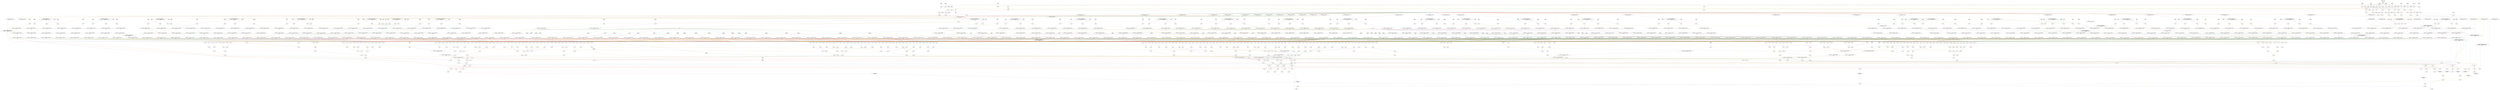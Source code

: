 digraph convolutionKernel00_original{
	NodeConstantDouble0 [shape=box, label="1.0\nID: 0"];
	NodeConstantDouble1 [shape=box, label="1.0\nID: 1"];
	NodeCounterV12 [shape=hexagon, label="cnt\nID: 2"];
	NodeConstantDouble3 [shape=box, label="4.0\nID: 3"];
	NodeCounterV14 [shape=hexagon, label="cnt\nID: 4"];
	NodeConstantDouble5 [shape=box, label="1.0\nID: 5"];
	NodeCounterV16 [shape=hexagon, label="cnt\nID: 6"];
	NodeConstantDouble125 [shape=box, label="0.0\nID: 125"];
	NodeEq126 [label="==\nID: 126"];
	NodeConstantDouble127 [shape=box, label="0.0\nID: 127"];
	NodeGt128 [label=">\nID: 128"];
	NodeConstantDouble129 [shape=box, label="0.0\nID: 129"];
	NodeEq130 [label="==\nID: 130"];
	NodeOr131 [label="|\nID: 131"];
	NodeAnd132 [label="&\nID: 132"];
	NodeAdd133 [label="+\nID: 133"];
	NodeCast788 [label="{HWOffsetFix:2, 0, UNSIGNED}\nID: 788"];
	NodeMappedRom1469 [label="MappedRom 'mappedRom34':\n{HWOffsetFix:64, 0, TWOSCOMPLEMENT} x 4\nID: 1469"];
	NodeConstantDouble789 [shape=box, label="0.0\nID: 789"];
	NodeShift790 [label="<<\nID: 790"];
	NodeReinterpret791 [label="<{HWOffsetFix:64, 0, TWOSCOMPLEMENT}>\nID: 791"];
	NodeCast792 [label="{HWOffsetFix:24, -8, TWOSCOMPLEMENT}\nID: 792"];
	NodeCast793 [label="{HWOffsetFix:32, -24, TWOSCOMPLEMENT}\nID: 793"];
	NodeConstantDouble7 [shape=box, label="0.0\nID: 7"];
	NodeEq8 [label="==\nID: 8"];
	NodeConstantDouble9 [shape=box, label="1.0\nID: 9"];
	NodeLt10 [label="<\nID: 10"];
	NodeAnd11 [label="&\nID: 11"];
	NodeConstantDouble12 [shape=box, label="0.0\nID: 12"];
	NodeEq13 [label="==\nID: 13"];
	NodeAnd14 [label="&\nID: 14"];
	NodeInput18 [shape=invhouse, label="x01\nID: 18"];
	NodeSlice67 [label="[799:768]\nID: 67"];
	NodeReinterpret68 [label="<{HWOffsetFix:32, -24, TWOSCOMPLEMENT}>\nID: 68"];
	NodeMul1210 [label="*\nID: 1210"];
	NodeCast746 [label="{HWOffsetFix:2, 0, UNSIGNED}\nID: 746"];
	NodeMappedRom1467 [label="MappedRom 'mappedRom32':\n{HWOffsetFix:64, 0, TWOSCOMPLEMENT} x 4\nID: 1467"];
	NodeConstantDouble747 [shape=box, label="0.0\nID: 747"];
	NodeShift748 [label="<<\nID: 748"];
	NodeReinterpret749 [label="<{HWOffsetFix:64, 0, TWOSCOMPLEMENT}>\nID: 749"];
	NodeCast750 [label="{HWOffsetFix:24, -8, TWOSCOMPLEMENT}\nID: 750"];
	NodeCast751 [label="{HWOffsetFix:32, -24, TWOSCOMPLEMENT}\nID: 751"];
	NodeSlice51 [label="[543:512]\nID: 51"];
	NodeReinterpret52 [label="<{HWOffsetFix:32, -24, TWOSCOMPLEMENT}>\nID: 52"];
	NodeMul1202 [label="*\nID: 1202"];
	NodeConstantDouble752 [shape=box, label="16.0\nID: 752"];
	NodeShift753 [label="<<\nID: 753"];
	NodeReinterpret754 [label="<{HWOffsetFix:64, 0, TWOSCOMPLEMENT}>\nID: 754"];
	NodeCast755 [label="{HWOffsetFix:24, -8, TWOSCOMPLEMENT}\nID: 755"];
	NodeCast756 [label="{HWOffsetFix:32, -24, TWOSCOMPLEMENT}\nID: 756"];
	NodeSlice53 [label="[575:544]\nID: 53"];
	NodeReinterpret54 [label="<{HWOffsetFix:32, -24, TWOSCOMPLEMENT}>\nID: 54"];
	NodeMul1203 [label="*\nID: 1203"];
	NodeAdd1219 [label="+\nID: 1219"];
	NodeConstantDouble757 [shape=box, label="32.0\nID: 757"];
	NodeShift758 [label="<<\nID: 758"];
	NodeReinterpret759 [label="<{HWOffsetFix:64, 0, TWOSCOMPLEMENT}>\nID: 759"];
	NodeCast760 [label="{HWOffsetFix:24, -8, TWOSCOMPLEMENT}\nID: 760"];
	NodeCast761 [label="{HWOffsetFix:32, -24, TWOSCOMPLEMENT}\nID: 761"];
	NodeSlice55 [label="[607:576]\nID: 55"];
	NodeReinterpret56 [label="<{HWOffsetFix:32, -24, TWOSCOMPLEMENT}>\nID: 56"];
	NodeMul1204 [label="*\nID: 1204"];
	NodeConstantDouble762 [shape=box, label="48.0\nID: 762"];
	NodeShift763 [label="<<\nID: 763"];
	NodeReinterpret764 [label="<{HWOffsetFix:64, 0, TWOSCOMPLEMENT}>\nID: 764"];
	NodeCast765 [label="{HWOffsetFix:24, -8, TWOSCOMPLEMENT}\nID: 765"];
	NodeCast766 [label="{HWOffsetFix:32, -24, TWOSCOMPLEMENT}\nID: 766"];
	NodeSlice57 [label="[639:608]\nID: 57"];
	NodeReinterpret58 [label="<{HWOffsetFix:32, -24, TWOSCOMPLEMENT}>\nID: 58"];
	NodeMul1205 [label="*\nID: 1205"];
	NodeAdd1220 [label="+\nID: 1220"];
	NodeAdd1227 [label="+\nID: 1227"];
	NodeCast767 [label="{HWOffsetFix:2, 0, UNSIGNED}\nID: 767"];
	NodeMappedRom1468 [label="MappedRom 'mappedRom33':\n{HWOffsetFix:64, 0, TWOSCOMPLEMENT} x 4\nID: 1468"];
	NodeConstantDouble768 [shape=box, label="0.0\nID: 768"];
	NodeShift769 [label="<<\nID: 769"];
	NodeReinterpret770 [label="<{HWOffsetFix:64, 0, TWOSCOMPLEMENT}>\nID: 770"];
	NodeCast771 [label="{HWOffsetFix:24, -8, TWOSCOMPLEMENT}\nID: 771"];
	NodeCast772 [label="{HWOffsetFix:32, -24, TWOSCOMPLEMENT}\nID: 772"];
	NodeSlice59 [label="[671:640]\nID: 59"];
	NodeReinterpret60 [label="<{HWOffsetFix:32, -24, TWOSCOMPLEMENT}>\nID: 60"];
	NodeMul1206 [label="*\nID: 1206"];
	NodeConstantDouble773 [shape=box, label="16.0\nID: 773"];
	NodeShift774 [label="<<\nID: 774"];
	NodeReinterpret775 [label="<{HWOffsetFix:64, 0, TWOSCOMPLEMENT}>\nID: 775"];
	NodeCast776 [label="{HWOffsetFix:24, -8, TWOSCOMPLEMENT}\nID: 776"];
	NodeCast777 [label="{HWOffsetFix:32, -24, TWOSCOMPLEMENT}\nID: 777"];
	NodeSlice61 [label="[703:672]\nID: 61"];
	NodeReinterpret62 [label="<{HWOffsetFix:32, -24, TWOSCOMPLEMENT}>\nID: 62"];
	NodeMul1207 [label="*\nID: 1207"];
	NodeAdd1221 [label="+\nID: 1221"];
	NodeConstantDouble778 [shape=box, label="32.0\nID: 778"];
	NodeShift779 [label="<<\nID: 779"];
	NodeReinterpret780 [label="<{HWOffsetFix:64, 0, TWOSCOMPLEMENT}>\nID: 780"];
	NodeCast781 [label="{HWOffsetFix:24, -8, TWOSCOMPLEMENT}\nID: 781"];
	NodeCast782 [label="{HWOffsetFix:32, -24, TWOSCOMPLEMENT}\nID: 782"];
	NodeSlice63 [label="[735:704]\nID: 63"];
	NodeReinterpret64 [label="<{HWOffsetFix:32, -24, TWOSCOMPLEMENT}>\nID: 64"];
	NodeMul1208 [label="*\nID: 1208"];
	NodeConstantDouble783 [shape=box, label="48.0\nID: 783"];
	NodeShift784 [label="<<\nID: 784"];
	NodeReinterpret785 [label="<{HWOffsetFix:64, 0, TWOSCOMPLEMENT}>\nID: 785"];
	NodeCast786 [label="{HWOffsetFix:24, -8, TWOSCOMPLEMENT}\nID: 786"];
	NodeCast787 [label="{HWOffsetFix:32, -24, TWOSCOMPLEMENT}\nID: 787"];
	NodeSlice65 [label="[767:736]\nID: 65"];
	NodeReinterpret66 [label="<{HWOffsetFix:32, -24, TWOSCOMPLEMENT}>\nID: 66"];
	NodeMul1209 [label="*\nID: 1209"];
	NodeAdd1222 [label="+\nID: 1222"];
	NodeAdd1228 [label="+\nID: 1228"];
	NodeAdd1231 [label="+\nID: 1231"];
	NodeCast662 [label="{HWOffsetFix:2, 0, UNSIGNED}\nID: 662"];
	NodeMappedRom1463 [label="MappedRom 'mappedRom28':\n{HWOffsetFix:64, 0, TWOSCOMPLEMENT} x 4\nID: 1463"];
	NodeConstantDouble663 [shape=box, label="0.0\nID: 663"];
	NodeShift664 [label="<<\nID: 664"];
	NodeReinterpret665 [label="<{HWOffsetFix:64, 0, TWOSCOMPLEMENT}>\nID: 665"];
	NodeCast666 [label="{HWOffsetFix:24, -8, TWOSCOMPLEMENT}\nID: 666"];
	NodeCast667 [label="{HWOffsetFix:32, -24, TWOSCOMPLEMENT}\nID: 667"];
	NodeSlice19 [label="[31:0]\nID: 19"];
	NodeReinterpret20 [label="<{HWOffsetFix:32, -24, TWOSCOMPLEMENT}>\nID: 20"];
	NodeMul1186 [label="*\nID: 1186"];
	NodeConstantDouble668 [shape=box, label="16.0\nID: 668"];
	NodeShift669 [label="<<\nID: 669"];
	NodeReinterpret670 [label="<{HWOffsetFix:64, 0, TWOSCOMPLEMENT}>\nID: 670"];
	NodeCast671 [label="{HWOffsetFix:24, -8, TWOSCOMPLEMENT}\nID: 671"];
	NodeCast672 [label="{HWOffsetFix:32, -24, TWOSCOMPLEMENT}\nID: 672"];
	NodeSlice21 [label="[63:32]\nID: 21"];
	NodeReinterpret22 [label="<{HWOffsetFix:32, -24, TWOSCOMPLEMENT}>\nID: 22"];
	NodeMul1187 [label="*\nID: 1187"];
	NodeAdd1211 [label="+\nID: 1211"];
	NodeConstantDouble673 [shape=box, label="32.0\nID: 673"];
	NodeShift674 [label="<<\nID: 674"];
	NodeReinterpret675 [label="<{HWOffsetFix:64, 0, TWOSCOMPLEMENT}>\nID: 675"];
	NodeCast676 [label="{HWOffsetFix:24, -8, TWOSCOMPLEMENT}\nID: 676"];
	NodeCast677 [label="{HWOffsetFix:32, -24, TWOSCOMPLEMENT}\nID: 677"];
	NodeSlice23 [label="[95:64]\nID: 23"];
	NodeReinterpret24 [label="<{HWOffsetFix:32, -24, TWOSCOMPLEMENT}>\nID: 24"];
	NodeMul1188 [label="*\nID: 1188"];
	NodeConstantDouble678 [shape=box, label="48.0\nID: 678"];
	NodeShift679 [label="<<\nID: 679"];
	NodeReinterpret680 [label="<{HWOffsetFix:64, 0, TWOSCOMPLEMENT}>\nID: 680"];
	NodeCast681 [label="{HWOffsetFix:24, -8, TWOSCOMPLEMENT}\nID: 681"];
	NodeCast682 [label="{HWOffsetFix:32, -24, TWOSCOMPLEMENT}\nID: 682"];
	NodeSlice25 [label="[127:96]\nID: 25"];
	NodeReinterpret26 [label="<{HWOffsetFix:32, -24, TWOSCOMPLEMENT}>\nID: 26"];
	NodeMul1189 [label="*\nID: 1189"];
	NodeAdd1212 [label="+\nID: 1212"];
	NodeAdd1223 [label="+\nID: 1223"];
	NodeCast683 [label="{HWOffsetFix:2, 0, UNSIGNED}\nID: 683"];
	NodeMappedRom1464 [label="MappedRom 'mappedRom29':\n{HWOffsetFix:64, 0, TWOSCOMPLEMENT} x 4\nID: 1464"];
	NodeConstantDouble684 [shape=box, label="0.0\nID: 684"];
	NodeShift685 [label="<<\nID: 685"];
	NodeReinterpret686 [label="<{HWOffsetFix:64, 0, TWOSCOMPLEMENT}>\nID: 686"];
	NodeCast687 [label="{HWOffsetFix:24, -8, TWOSCOMPLEMENT}\nID: 687"];
	NodeCast688 [label="{HWOffsetFix:32, -24, TWOSCOMPLEMENT}\nID: 688"];
	NodeSlice27 [label="[159:128]\nID: 27"];
	NodeReinterpret28 [label="<{HWOffsetFix:32, -24, TWOSCOMPLEMENT}>\nID: 28"];
	NodeMul1190 [label="*\nID: 1190"];
	NodeConstantDouble689 [shape=box, label="16.0\nID: 689"];
	NodeShift690 [label="<<\nID: 690"];
	NodeReinterpret691 [label="<{HWOffsetFix:64, 0, TWOSCOMPLEMENT}>\nID: 691"];
	NodeCast692 [label="{HWOffsetFix:24, -8, TWOSCOMPLEMENT}\nID: 692"];
	NodeCast693 [label="{HWOffsetFix:32, -24, TWOSCOMPLEMENT}\nID: 693"];
	NodeSlice29 [label="[191:160]\nID: 29"];
	NodeReinterpret30 [label="<{HWOffsetFix:32, -24, TWOSCOMPLEMENT}>\nID: 30"];
	NodeMul1191 [label="*\nID: 1191"];
	NodeAdd1213 [label="+\nID: 1213"];
	NodeConstantDouble694 [shape=box, label="32.0\nID: 694"];
	NodeShift695 [label="<<\nID: 695"];
	NodeReinterpret696 [label="<{HWOffsetFix:64, 0, TWOSCOMPLEMENT}>\nID: 696"];
	NodeCast697 [label="{HWOffsetFix:24, -8, TWOSCOMPLEMENT}\nID: 697"];
	NodeCast698 [label="{HWOffsetFix:32, -24, TWOSCOMPLEMENT}\nID: 698"];
	NodeSlice31 [label="[223:192]\nID: 31"];
	NodeReinterpret32 [label="<{HWOffsetFix:32, -24, TWOSCOMPLEMENT}>\nID: 32"];
	NodeMul1192 [label="*\nID: 1192"];
	NodeConstantDouble699 [shape=box, label="48.0\nID: 699"];
	NodeShift700 [label="<<\nID: 700"];
	NodeReinterpret701 [label="<{HWOffsetFix:64, 0, TWOSCOMPLEMENT}>\nID: 701"];
	NodeCast702 [label="{HWOffsetFix:24, -8, TWOSCOMPLEMENT}\nID: 702"];
	NodeCast703 [label="{HWOffsetFix:32, -24, TWOSCOMPLEMENT}\nID: 703"];
	NodeSlice33 [label="[255:224]\nID: 33"];
	NodeReinterpret34 [label="<{HWOffsetFix:32, -24, TWOSCOMPLEMENT}>\nID: 34"];
	NodeMul1193 [label="*\nID: 1193"];
	NodeAdd1214 [label="+\nID: 1214"];
	NodeAdd1224 [label="+\nID: 1224"];
	NodeAdd1229 [label="+\nID: 1229"];
	NodeCast704 [label="{HWOffsetFix:2, 0, UNSIGNED}\nID: 704"];
	NodeMappedRom1465 [label="MappedRom 'mappedRom30':\n{HWOffsetFix:64, 0, TWOSCOMPLEMENT} x 4\nID: 1465"];
	NodeConstantDouble705 [shape=box, label="0.0\nID: 705"];
	NodeShift706 [label="<<\nID: 706"];
	NodeReinterpret707 [label="<{HWOffsetFix:64, 0, TWOSCOMPLEMENT}>\nID: 707"];
	NodeCast708 [label="{HWOffsetFix:24, -8, TWOSCOMPLEMENT}\nID: 708"];
	NodeCast709 [label="{HWOffsetFix:32, -24, TWOSCOMPLEMENT}\nID: 709"];
	NodeSlice35 [label="[287:256]\nID: 35"];
	NodeReinterpret36 [label="<{HWOffsetFix:32, -24, TWOSCOMPLEMENT}>\nID: 36"];
	NodeMul1194 [label="*\nID: 1194"];
	NodeConstantDouble710 [shape=box, label="16.0\nID: 710"];
	NodeShift711 [label="<<\nID: 711"];
	NodeReinterpret712 [label="<{HWOffsetFix:64, 0, TWOSCOMPLEMENT}>\nID: 712"];
	NodeCast713 [label="{HWOffsetFix:24, -8, TWOSCOMPLEMENT}\nID: 713"];
	NodeCast714 [label="{HWOffsetFix:32, -24, TWOSCOMPLEMENT}\nID: 714"];
	NodeSlice37 [label="[319:288]\nID: 37"];
	NodeReinterpret38 [label="<{HWOffsetFix:32, -24, TWOSCOMPLEMENT}>\nID: 38"];
	NodeMul1195 [label="*\nID: 1195"];
	NodeAdd1215 [label="+\nID: 1215"];
	NodeConstantDouble715 [shape=box, label="32.0\nID: 715"];
	NodeShift716 [label="<<\nID: 716"];
	NodeReinterpret717 [label="<{HWOffsetFix:64, 0, TWOSCOMPLEMENT}>\nID: 717"];
	NodeCast718 [label="{HWOffsetFix:24, -8, TWOSCOMPLEMENT}\nID: 718"];
	NodeCast719 [label="{HWOffsetFix:32, -24, TWOSCOMPLEMENT}\nID: 719"];
	NodeSlice39 [label="[351:320]\nID: 39"];
	NodeReinterpret40 [label="<{HWOffsetFix:32, -24, TWOSCOMPLEMENT}>\nID: 40"];
	NodeMul1196 [label="*\nID: 1196"];
	NodeConstantDouble720 [shape=box, label="48.0\nID: 720"];
	NodeShift721 [label="<<\nID: 721"];
	NodeReinterpret722 [label="<{HWOffsetFix:64, 0, TWOSCOMPLEMENT}>\nID: 722"];
	NodeCast723 [label="{HWOffsetFix:24, -8, TWOSCOMPLEMENT}\nID: 723"];
	NodeCast724 [label="{HWOffsetFix:32, -24, TWOSCOMPLEMENT}\nID: 724"];
	NodeSlice41 [label="[383:352]\nID: 41"];
	NodeReinterpret42 [label="<{HWOffsetFix:32, -24, TWOSCOMPLEMENT}>\nID: 42"];
	NodeMul1197 [label="*\nID: 1197"];
	NodeAdd1216 [label="+\nID: 1216"];
	NodeAdd1225 [label="+\nID: 1225"];
	NodeCast725 [label="{HWOffsetFix:2, 0, UNSIGNED}\nID: 725"];
	NodeMappedRom1466 [label="MappedRom 'mappedRom31':\n{HWOffsetFix:64, 0, TWOSCOMPLEMENT} x 4\nID: 1466"];
	NodeConstantDouble726 [shape=box, label="0.0\nID: 726"];
	NodeShift727 [label="<<\nID: 727"];
	NodeReinterpret728 [label="<{HWOffsetFix:64, 0, TWOSCOMPLEMENT}>\nID: 728"];
	NodeCast729 [label="{HWOffsetFix:24, -8, TWOSCOMPLEMENT}\nID: 729"];
	NodeCast730 [label="{HWOffsetFix:32, -24, TWOSCOMPLEMENT}\nID: 730"];
	NodeSlice43 [label="[415:384]\nID: 43"];
	NodeReinterpret44 [label="<{HWOffsetFix:32, -24, TWOSCOMPLEMENT}>\nID: 44"];
	NodeMul1198 [label="*\nID: 1198"];
	NodeConstantDouble731 [shape=box, label="16.0\nID: 731"];
	NodeShift732 [label="<<\nID: 732"];
	NodeReinterpret733 [label="<{HWOffsetFix:64, 0, TWOSCOMPLEMENT}>\nID: 733"];
	NodeCast734 [label="{HWOffsetFix:24, -8, TWOSCOMPLEMENT}\nID: 734"];
	NodeCast735 [label="{HWOffsetFix:32, -24, TWOSCOMPLEMENT}\nID: 735"];
	NodeSlice45 [label="[447:416]\nID: 45"];
	NodeReinterpret46 [label="<{HWOffsetFix:32, -24, TWOSCOMPLEMENT}>\nID: 46"];
	NodeMul1199 [label="*\nID: 1199"];
	NodeAdd1217 [label="+\nID: 1217"];
	NodeConstantDouble736 [shape=box, label="32.0\nID: 736"];
	NodeShift737 [label="<<\nID: 737"];
	NodeReinterpret738 [label="<{HWOffsetFix:64, 0, TWOSCOMPLEMENT}>\nID: 738"];
	NodeCast739 [label="{HWOffsetFix:24, -8, TWOSCOMPLEMENT}\nID: 739"];
	NodeCast740 [label="{HWOffsetFix:32, -24, TWOSCOMPLEMENT}\nID: 740"];
	NodeSlice47 [label="[479:448]\nID: 47"];
	NodeReinterpret48 [label="<{HWOffsetFix:32, -24, TWOSCOMPLEMENT}>\nID: 48"];
	NodeMul1200 [label="*\nID: 1200"];
	NodeConstantDouble741 [shape=box, label="48.0\nID: 741"];
	NodeShift742 [label="<<\nID: 742"];
	NodeReinterpret743 [label="<{HWOffsetFix:64, 0, TWOSCOMPLEMENT}>\nID: 743"];
	NodeCast744 [label="{HWOffsetFix:24, -8, TWOSCOMPLEMENT}\nID: 744"];
	NodeCast745 [label="{HWOffsetFix:32, -24, TWOSCOMPLEMENT}\nID: 745"];
	NodeSlice49 [label="[511:480]\nID: 49"];
	NodeReinterpret50 [label="<{HWOffsetFix:32, -24, TWOSCOMPLEMENT}>\nID: 50"];
	NodeMul1201 [label="*\nID: 1201"];
	NodeAdd1218 [label="+\nID: 1218"];
	NodeAdd1226 [label="+\nID: 1226"];
	NodeAdd1230 [label="+\nID: 1230"];
	NodeAdd1232 [label="+\nID: 1232"];
	NodeAdd1233 [label="+\nID: 1233"];
	NodeAdd1234 [label="+\nID: 1234"];
	NodeStreamOffset1391 [shape=diamond, label="-5\nID: 1391"];
	NodeAdd1388 [label="+\nID: 1388"];
	NodeMux1389 [shape=invtrapezium, label="MUX\nID: 1389", height=0.5];
	NodeConstantDouble1380 [shape=box, label="5.0\nID: 1380"];
	NodeMul1381 [label="*\nID: 1381"];
	NodeConstantDouble1382 [shape=box, label="20.0\nID: 1382"];
	NodeMul1383 [label="*\nID: 1383"];
	NodeAdd1384 [label="+\nID: 1384"];
	NodeConstantDouble1385 [shape=box, label="4.0\nID: 1385"];
	NodeAdd1386 [label="+\nID: 1386"];
	NodeCast1387 [label="{HWOffsetFix:5, 0, UNSIGNED}\nID: 1387"];
	NodeConstantDouble1392 [shape=box, label="5.0\nID: 1392"];
	NodeMul1393 [label="*\nID: 1393"];
	NodeConstantDouble1394 [shape=box, label="20.0\nID: 1394"];
	NodeMul1395 [label="*\nID: 1395"];
	NodeAdd1396 [label="+\nID: 1396"];
	NodeConstantDouble1397 [shape=box, label="4.0\nID: 1397"];
	NodeAdd1398 [label="+\nID: 1398"];
	NodeCast1399 [label="{HWOffsetFix:5, 0, UNSIGNED}\nID: 1399"];
	NodeMappedRom1434 [label="MappedRom 'replicated_mem_4_bias':\n{HWOffsetFix:32, -24, TWOSCOMPLEMENT} x 20\nID: 1434"];
	NodeAdd1390 [label="+\nID: 1390"];
	NodeReinterpret1415 [label="<{HWRawBits:32}>\nID: 1415"];
	NodeCast656 [label="{HWOffsetFix:2, 0, UNSIGNED}\nID: 656"];
	NodeMappedRom1462 [label="MappedRom 'mappedRom27':\n{HWOffsetFix:64, 0, TWOSCOMPLEMENT} x 4\nID: 1462"];
	NodeConstantDouble657 [shape=box, label="0.0\nID: 657"];
	NodeShift658 [label="<<\nID: 658"];
	NodeReinterpret659 [label="<{HWOffsetFix:64, 0, TWOSCOMPLEMENT}>\nID: 659"];
	NodeCast660 [label="{HWOffsetFix:24, -8, TWOSCOMPLEMENT}\nID: 660"];
	NodeCast661 [label="{HWOffsetFix:32, -24, TWOSCOMPLEMENT}\nID: 661"];
	NodeMul1112 [label="*\nID: 1112"];
	NodeCast614 [label="{HWOffsetFix:2, 0, UNSIGNED}\nID: 614"];
	NodeMappedRom1460 [label="MappedRom 'mappedRom25':\n{HWOffsetFix:64, 0, TWOSCOMPLEMENT} x 4\nID: 1460"];
	NodeConstantDouble615 [shape=box, label="0.0\nID: 615"];
	NodeShift616 [label="<<\nID: 616"];
	NodeReinterpret617 [label="<{HWOffsetFix:64, 0, TWOSCOMPLEMENT}>\nID: 617"];
	NodeCast618 [label="{HWOffsetFix:24, -8, TWOSCOMPLEMENT}\nID: 618"];
	NodeCast619 [label="{HWOffsetFix:32, -24, TWOSCOMPLEMENT}\nID: 619"];
	NodeMul1104 [label="*\nID: 1104"];
	NodeConstantDouble620 [shape=box, label="16.0\nID: 620"];
	NodeShift621 [label="<<\nID: 621"];
	NodeReinterpret622 [label="<{HWOffsetFix:64, 0, TWOSCOMPLEMENT}>\nID: 622"];
	NodeCast623 [label="{HWOffsetFix:24, -8, TWOSCOMPLEMENT}\nID: 623"];
	NodeCast624 [label="{HWOffsetFix:32, -24, TWOSCOMPLEMENT}\nID: 624"];
	NodeMul1105 [label="*\nID: 1105"];
	NodeAdd1121 [label="+\nID: 1121"];
	NodeConstantDouble625 [shape=box, label="32.0\nID: 625"];
	NodeShift626 [label="<<\nID: 626"];
	NodeReinterpret627 [label="<{HWOffsetFix:64, 0, TWOSCOMPLEMENT}>\nID: 627"];
	NodeCast628 [label="{HWOffsetFix:24, -8, TWOSCOMPLEMENT}\nID: 628"];
	NodeCast629 [label="{HWOffsetFix:32, -24, TWOSCOMPLEMENT}\nID: 629"];
	NodeMul1106 [label="*\nID: 1106"];
	NodeConstantDouble630 [shape=box, label="48.0\nID: 630"];
	NodeShift631 [label="<<\nID: 631"];
	NodeReinterpret632 [label="<{HWOffsetFix:64, 0, TWOSCOMPLEMENT}>\nID: 632"];
	NodeCast633 [label="{HWOffsetFix:24, -8, TWOSCOMPLEMENT}\nID: 633"];
	NodeCast634 [label="{HWOffsetFix:32, -24, TWOSCOMPLEMENT}\nID: 634"];
	NodeMul1107 [label="*\nID: 1107"];
	NodeAdd1122 [label="+\nID: 1122"];
	NodeAdd1129 [label="+\nID: 1129"];
	NodeCast635 [label="{HWOffsetFix:2, 0, UNSIGNED}\nID: 635"];
	NodeMappedRom1461 [label="MappedRom 'mappedRom26':\n{HWOffsetFix:64, 0, TWOSCOMPLEMENT} x 4\nID: 1461"];
	NodeConstantDouble636 [shape=box, label="0.0\nID: 636"];
	NodeShift637 [label="<<\nID: 637"];
	NodeReinterpret638 [label="<{HWOffsetFix:64, 0, TWOSCOMPLEMENT}>\nID: 638"];
	NodeCast639 [label="{HWOffsetFix:24, -8, TWOSCOMPLEMENT}\nID: 639"];
	NodeCast640 [label="{HWOffsetFix:32, -24, TWOSCOMPLEMENT}\nID: 640"];
	NodeMul1108 [label="*\nID: 1108"];
	NodeConstantDouble641 [shape=box, label="16.0\nID: 641"];
	NodeShift642 [label="<<\nID: 642"];
	NodeReinterpret643 [label="<{HWOffsetFix:64, 0, TWOSCOMPLEMENT}>\nID: 643"];
	NodeCast644 [label="{HWOffsetFix:24, -8, TWOSCOMPLEMENT}\nID: 644"];
	NodeCast645 [label="{HWOffsetFix:32, -24, TWOSCOMPLEMENT}\nID: 645"];
	NodeMul1109 [label="*\nID: 1109"];
	NodeAdd1123 [label="+\nID: 1123"];
	NodeConstantDouble646 [shape=box, label="32.0\nID: 646"];
	NodeShift647 [label="<<\nID: 647"];
	NodeReinterpret648 [label="<{HWOffsetFix:64, 0, TWOSCOMPLEMENT}>\nID: 648"];
	NodeCast649 [label="{HWOffsetFix:24, -8, TWOSCOMPLEMENT}\nID: 649"];
	NodeCast650 [label="{HWOffsetFix:32, -24, TWOSCOMPLEMENT}\nID: 650"];
	NodeMul1110 [label="*\nID: 1110"];
	NodeConstantDouble651 [shape=box, label="48.0\nID: 651"];
	NodeShift652 [label="<<\nID: 652"];
	NodeReinterpret653 [label="<{HWOffsetFix:64, 0, TWOSCOMPLEMENT}>\nID: 653"];
	NodeCast654 [label="{HWOffsetFix:24, -8, TWOSCOMPLEMENT}\nID: 654"];
	NodeCast655 [label="{HWOffsetFix:32, -24, TWOSCOMPLEMENT}\nID: 655"];
	NodeMul1111 [label="*\nID: 1111"];
	NodeAdd1124 [label="+\nID: 1124"];
	NodeAdd1130 [label="+\nID: 1130"];
	NodeAdd1133 [label="+\nID: 1133"];
	NodeCast530 [label="{HWOffsetFix:2, 0, UNSIGNED}\nID: 530"];
	NodeMappedRom1456 [label="MappedRom 'mappedRom21':\n{HWOffsetFix:64, 0, TWOSCOMPLEMENT} x 4\nID: 1456"];
	NodeConstantDouble531 [shape=box, label="0.0\nID: 531"];
	NodeShift532 [label="<<\nID: 532"];
	NodeReinterpret533 [label="<{HWOffsetFix:64, 0, TWOSCOMPLEMENT}>\nID: 533"];
	NodeCast534 [label="{HWOffsetFix:24, -8, TWOSCOMPLEMENT}\nID: 534"];
	NodeCast535 [label="{HWOffsetFix:32, -24, TWOSCOMPLEMENT}\nID: 535"];
	NodeMul1088 [label="*\nID: 1088"];
	NodeConstantDouble536 [shape=box, label="16.0\nID: 536"];
	NodeShift537 [label="<<\nID: 537"];
	NodeReinterpret538 [label="<{HWOffsetFix:64, 0, TWOSCOMPLEMENT}>\nID: 538"];
	NodeCast539 [label="{HWOffsetFix:24, -8, TWOSCOMPLEMENT}\nID: 539"];
	NodeCast540 [label="{HWOffsetFix:32, -24, TWOSCOMPLEMENT}\nID: 540"];
	NodeMul1089 [label="*\nID: 1089"];
	NodeAdd1113 [label="+\nID: 1113"];
	NodeConstantDouble541 [shape=box, label="32.0\nID: 541"];
	NodeShift542 [label="<<\nID: 542"];
	NodeReinterpret543 [label="<{HWOffsetFix:64, 0, TWOSCOMPLEMENT}>\nID: 543"];
	NodeCast544 [label="{HWOffsetFix:24, -8, TWOSCOMPLEMENT}\nID: 544"];
	NodeCast545 [label="{HWOffsetFix:32, -24, TWOSCOMPLEMENT}\nID: 545"];
	NodeMul1090 [label="*\nID: 1090"];
	NodeConstantDouble546 [shape=box, label="48.0\nID: 546"];
	NodeShift547 [label="<<\nID: 547"];
	NodeReinterpret548 [label="<{HWOffsetFix:64, 0, TWOSCOMPLEMENT}>\nID: 548"];
	NodeCast549 [label="{HWOffsetFix:24, -8, TWOSCOMPLEMENT}\nID: 549"];
	NodeCast550 [label="{HWOffsetFix:32, -24, TWOSCOMPLEMENT}\nID: 550"];
	NodeMul1091 [label="*\nID: 1091"];
	NodeAdd1114 [label="+\nID: 1114"];
	NodeAdd1125 [label="+\nID: 1125"];
	NodeCast551 [label="{HWOffsetFix:2, 0, UNSIGNED}\nID: 551"];
	NodeMappedRom1457 [label="MappedRom 'mappedRom22':\n{HWOffsetFix:64, 0, TWOSCOMPLEMENT} x 4\nID: 1457"];
	NodeConstantDouble552 [shape=box, label="0.0\nID: 552"];
	NodeShift553 [label="<<\nID: 553"];
	NodeReinterpret554 [label="<{HWOffsetFix:64, 0, TWOSCOMPLEMENT}>\nID: 554"];
	NodeCast555 [label="{HWOffsetFix:24, -8, TWOSCOMPLEMENT}\nID: 555"];
	NodeCast556 [label="{HWOffsetFix:32, -24, TWOSCOMPLEMENT}\nID: 556"];
	NodeMul1092 [label="*\nID: 1092"];
	NodeConstantDouble557 [shape=box, label="16.0\nID: 557"];
	NodeShift558 [label="<<\nID: 558"];
	NodeReinterpret559 [label="<{HWOffsetFix:64, 0, TWOSCOMPLEMENT}>\nID: 559"];
	NodeCast560 [label="{HWOffsetFix:24, -8, TWOSCOMPLEMENT}\nID: 560"];
	NodeCast561 [label="{HWOffsetFix:32, -24, TWOSCOMPLEMENT}\nID: 561"];
	NodeMul1093 [label="*\nID: 1093"];
	NodeAdd1115 [label="+\nID: 1115"];
	NodeConstantDouble562 [shape=box, label="32.0\nID: 562"];
	NodeShift563 [label="<<\nID: 563"];
	NodeReinterpret564 [label="<{HWOffsetFix:64, 0, TWOSCOMPLEMENT}>\nID: 564"];
	NodeCast565 [label="{HWOffsetFix:24, -8, TWOSCOMPLEMENT}\nID: 565"];
	NodeCast566 [label="{HWOffsetFix:32, -24, TWOSCOMPLEMENT}\nID: 566"];
	NodeMul1094 [label="*\nID: 1094"];
	NodeConstantDouble567 [shape=box, label="48.0\nID: 567"];
	NodeShift568 [label="<<\nID: 568"];
	NodeReinterpret569 [label="<{HWOffsetFix:64, 0, TWOSCOMPLEMENT}>\nID: 569"];
	NodeCast570 [label="{HWOffsetFix:24, -8, TWOSCOMPLEMENT}\nID: 570"];
	NodeCast571 [label="{HWOffsetFix:32, -24, TWOSCOMPLEMENT}\nID: 571"];
	NodeMul1095 [label="*\nID: 1095"];
	NodeAdd1116 [label="+\nID: 1116"];
	NodeAdd1126 [label="+\nID: 1126"];
	NodeAdd1131 [label="+\nID: 1131"];
	NodeCast572 [label="{HWOffsetFix:2, 0, UNSIGNED}\nID: 572"];
	NodeMappedRom1458 [label="MappedRom 'mappedRom23':\n{HWOffsetFix:64, 0, TWOSCOMPLEMENT} x 4\nID: 1458"];
	NodeConstantDouble573 [shape=box, label="0.0\nID: 573"];
	NodeShift574 [label="<<\nID: 574"];
	NodeReinterpret575 [label="<{HWOffsetFix:64, 0, TWOSCOMPLEMENT}>\nID: 575"];
	NodeCast576 [label="{HWOffsetFix:24, -8, TWOSCOMPLEMENT}\nID: 576"];
	NodeCast577 [label="{HWOffsetFix:32, -24, TWOSCOMPLEMENT}\nID: 577"];
	NodeMul1096 [label="*\nID: 1096"];
	NodeConstantDouble578 [shape=box, label="16.0\nID: 578"];
	NodeShift579 [label="<<\nID: 579"];
	NodeReinterpret580 [label="<{HWOffsetFix:64, 0, TWOSCOMPLEMENT}>\nID: 580"];
	NodeCast581 [label="{HWOffsetFix:24, -8, TWOSCOMPLEMENT}\nID: 581"];
	NodeCast582 [label="{HWOffsetFix:32, -24, TWOSCOMPLEMENT}\nID: 582"];
	NodeMul1097 [label="*\nID: 1097"];
	NodeAdd1117 [label="+\nID: 1117"];
	NodeConstantDouble583 [shape=box, label="32.0\nID: 583"];
	NodeShift584 [label="<<\nID: 584"];
	NodeReinterpret585 [label="<{HWOffsetFix:64, 0, TWOSCOMPLEMENT}>\nID: 585"];
	NodeCast586 [label="{HWOffsetFix:24, -8, TWOSCOMPLEMENT}\nID: 586"];
	NodeCast587 [label="{HWOffsetFix:32, -24, TWOSCOMPLEMENT}\nID: 587"];
	NodeMul1098 [label="*\nID: 1098"];
	NodeConstantDouble588 [shape=box, label="48.0\nID: 588"];
	NodeShift589 [label="<<\nID: 589"];
	NodeReinterpret590 [label="<{HWOffsetFix:64, 0, TWOSCOMPLEMENT}>\nID: 590"];
	NodeCast591 [label="{HWOffsetFix:24, -8, TWOSCOMPLEMENT}\nID: 591"];
	NodeCast592 [label="{HWOffsetFix:32, -24, TWOSCOMPLEMENT}\nID: 592"];
	NodeMul1099 [label="*\nID: 1099"];
	NodeAdd1118 [label="+\nID: 1118"];
	NodeAdd1127 [label="+\nID: 1127"];
	NodeCast593 [label="{HWOffsetFix:2, 0, UNSIGNED}\nID: 593"];
	NodeMappedRom1459 [label="MappedRom 'mappedRom24':\n{HWOffsetFix:64, 0, TWOSCOMPLEMENT} x 4\nID: 1459"];
	NodeConstantDouble594 [shape=box, label="0.0\nID: 594"];
	NodeShift595 [label="<<\nID: 595"];
	NodeReinterpret596 [label="<{HWOffsetFix:64, 0, TWOSCOMPLEMENT}>\nID: 596"];
	NodeCast597 [label="{HWOffsetFix:24, -8, TWOSCOMPLEMENT}\nID: 597"];
	NodeCast598 [label="{HWOffsetFix:32, -24, TWOSCOMPLEMENT}\nID: 598"];
	NodeMul1100 [label="*\nID: 1100"];
	NodeConstantDouble599 [shape=box, label="16.0\nID: 599"];
	NodeShift600 [label="<<\nID: 600"];
	NodeReinterpret601 [label="<{HWOffsetFix:64, 0, TWOSCOMPLEMENT}>\nID: 601"];
	NodeCast602 [label="{HWOffsetFix:24, -8, TWOSCOMPLEMENT}\nID: 602"];
	NodeCast603 [label="{HWOffsetFix:32, -24, TWOSCOMPLEMENT}\nID: 603"];
	NodeMul1101 [label="*\nID: 1101"];
	NodeAdd1119 [label="+\nID: 1119"];
	NodeConstantDouble604 [shape=box, label="32.0\nID: 604"];
	NodeShift605 [label="<<\nID: 605"];
	NodeReinterpret606 [label="<{HWOffsetFix:64, 0, TWOSCOMPLEMENT}>\nID: 606"];
	NodeCast607 [label="{HWOffsetFix:24, -8, TWOSCOMPLEMENT}\nID: 607"];
	NodeCast608 [label="{HWOffsetFix:32, -24, TWOSCOMPLEMENT}\nID: 608"];
	NodeMul1102 [label="*\nID: 1102"];
	NodeConstantDouble609 [shape=box, label="48.0\nID: 609"];
	NodeShift610 [label="<<\nID: 610"];
	NodeReinterpret611 [label="<{HWOffsetFix:64, 0, TWOSCOMPLEMENT}>\nID: 611"];
	NodeCast612 [label="{HWOffsetFix:24, -8, TWOSCOMPLEMENT}\nID: 612"];
	NodeCast613 [label="{HWOffsetFix:32, -24, TWOSCOMPLEMENT}\nID: 613"];
	NodeMul1103 [label="*\nID: 1103"];
	NodeAdd1120 [label="+\nID: 1120"];
	NodeAdd1128 [label="+\nID: 1128"];
	NodeAdd1132 [label="+\nID: 1132"];
	NodeAdd1134 [label="+\nID: 1134"];
	NodeAdd1135 [label="+\nID: 1135"];
	NodeAdd1136 [label="+\nID: 1136"];
	NodeStreamOffset1367 [shape=diamond, label="-5\nID: 1367"];
	NodeAdd1364 [label="+\nID: 1364"];
	NodeMux1365 [shape=invtrapezium, label="MUX\nID: 1365", height=0.5];
	NodeConstantDouble1356 [shape=box, label="5.0\nID: 1356"];
	NodeMul1357 [label="*\nID: 1357"];
	NodeConstantDouble1358 [shape=box, label="20.0\nID: 1358"];
	NodeMul1359 [label="*\nID: 1359"];
	NodeAdd1360 [label="+\nID: 1360"];
	NodeConstantDouble1361 [shape=box, label="3.0\nID: 1361"];
	NodeAdd1362 [label="+\nID: 1362"];
	NodeCast1363 [label="{HWOffsetFix:5, 0, UNSIGNED}\nID: 1363"];
	NodeConstantDouble1368 [shape=box, label="5.0\nID: 1368"];
	NodeMul1369 [label="*\nID: 1369"];
	NodeConstantDouble1370 [shape=box, label="20.0\nID: 1370"];
	NodeMul1371 [label="*\nID: 1371"];
	NodeAdd1372 [label="+\nID: 1372"];
	NodeConstantDouble1373 [shape=box, label="3.0\nID: 1373"];
	NodeAdd1374 [label="+\nID: 1374"];
	NodeCast1375 [label="{HWOffsetFix:5, 0, UNSIGNED}\nID: 1375"];
	NodeMappedRom1433 [label="MappedRom 'replicated_mem_3_bias':\n{HWOffsetFix:32, -24, TWOSCOMPLEMENT} x 20\nID: 1433"];
	NodeAdd1366 [label="+\nID: 1366"];
	NodeReinterpret1413 [label="<{HWRawBits:32}>\nID: 1413"];
	NodeCast524 [label="{HWOffsetFix:2, 0, UNSIGNED}\nID: 524"];
	NodeMappedRom1455 [label="MappedRom 'mappedRom20':\n{HWOffsetFix:64, 0, TWOSCOMPLEMENT} x 4\nID: 1455"];
	NodeConstantDouble525 [shape=box, label="0.0\nID: 525"];
	NodeShift526 [label="<<\nID: 526"];
	NodeReinterpret527 [label="<{HWOffsetFix:64, 0, TWOSCOMPLEMENT}>\nID: 527"];
	NodeCast528 [label="{HWOffsetFix:24, -8, TWOSCOMPLEMENT}\nID: 528"];
	NodeCast529 [label="{HWOffsetFix:32, -24, TWOSCOMPLEMENT}\nID: 529"];
	NodeMul1014 [label="*\nID: 1014"];
	NodeCast482 [label="{HWOffsetFix:2, 0, UNSIGNED}\nID: 482"];
	NodeMappedRom1453 [label="MappedRom 'mappedRom18':\n{HWOffsetFix:64, 0, TWOSCOMPLEMENT} x 4\nID: 1453"];
	NodeConstantDouble483 [shape=box, label="0.0\nID: 483"];
	NodeShift484 [label="<<\nID: 484"];
	NodeReinterpret485 [label="<{HWOffsetFix:64, 0, TWOSCOMPLEMENT}>\nID: 485"];
	NodeCast486 [label="{HWOffsetFix:24, -8, TWOSCOMPLEMENT}\nID: 486"];
	NodeCast487 [label="{HWOffsetFix:32, -24, TWOSCOMPLEMENT}\nID: 487"];
	NodeMul1006 [label="*\nID: 1006"];
	NodeConstantDouble488 [shape=box, label="16.0\nID: 488"];
	NodeShift489 [label="<<\nID: 489"];
	NodeReinterpret490 [label="<{HWOffsetFix:64, 0, TWOSCOMPLEMENT}>\nID: 490"];
	NodeCast491 [label="{HWOffsetFix:24, -8, TWOSCOMPLEMENT}\nID: 491"];
	NodeCast492 [label="{HWOffsetFix:32, -24, TWOSCOMPLEMENT}\nID: 492"];
	NodeMul1007 [label="*\nID: 1007"];
	NodeAdd1023 [label="+\nID: 1023"];
	NodeConstantDouble493 [shape=box, label="32.0\nID: 493"];
	NodeShift494 [label="<<\nID: 494"];
	NodeReinterpret495 [label="<{HWOffsetFix:64, 0, TWOSCOMPLEMENT}>\nID: 495"];
	NodeCast496 [label="{HWOffsetFix:24, -8, TWOSCOMPLEMENT}\nID: 496"];
	NodeCast497 [label="{HWOffsetFix:32, -24, TWOSCOMPLEMENT}\nID: 497"];
	NodeMul1008 [label="*\nID: 1008"];
	NodeConstantDouble498 [shape=box, label="48.0\nID: 498"];
	NodeShift499 [label="<<\nID: 499"];
	NodeReinterpret500 [label="<{HWOffsetFix:64, 0, TWOSCOMPLEMENT}>\nID: 500"];
	NodeCast501 [label="{HWOffsetFix:24, -8, TWOSCOMPLEMENT}\nID: 501"];
	NodeCast502 [label="{HWOffsetFix:32, -24, TWOSCOMPLEMENT}\nID: 502"];
	NodeMul1009 [label="*\nID: 1009"];
	NodeAdd1024 [label="+\nID: 1024"];
	NodeAdd1031 [label="+\nID: 1031"];
	NodeCast503 [label="{HWOffsetFix:2, 0, UNSIGNED}\nID: 503"];
	NodeMappedRom1454 [label="MappedRom 'mappedRom19':\n{HWOffsetFix:64, 0, TWOSCOMPLEMENT} x 4\nID: 1454"];
	NodeConstantDouble504 [shape=box, label="0.0\nID: 504"];
	NodeShift505 [label="<<\nID: 505"];
	NodeReinterpret506 [label="<{HWOffsetFix:64, 0, TWOSCOMPLEMENT}>\nID: 506"];
	NodeCast507 [label="{HWOffsetFix:24, -8, TWOSCOMPLEMENT}\nID: 507"];
	NodeCast508 [label="{HWOffsetFix:32, -24, TWOSCOMPLEMENT}\nID: 508"];
	NodeMul1010 [label="*\nID: 1010"];
	NodeConstantDouble509 [shape=box, label="16.0\nID: 509"];
	NodeShift510 [label="<<\nID: 510"];
	NodeReinterpret511 [label="<{HWOffsetFix:64, 0, TWOSCOMPLEMENT}>\nID: 511"];
	NodeCast512 [label="{HWOffsetFix:24, -8, TWOSCOMPLEMENT}\nID: 512"];
	NodeCast513 [label="{HWOffsetFix:32, -24, TWOSCOMPLEMENT}\nID: 513"];
	NodeMul1011 [label="*\nID: 1011"];
	NodeAdd1025 [label="+\nID: 1025"];
	NodeConstantDouble514 [shape=box, label="32.0\nID: 514"];
	NodeShift515 [label="<<\nID: 515"];
	NodeReinterpret516 [label="<{HWOffsetFix:64, 0, TWOSCOMPLEMENT}>\nID: 516"];
	NodeCast517 [label="{HWOffsetFix:24, -8, TWOSCOMPLEMENT}\nID: 517"];
	NodeCast518 [label="{HWOffsetFix:32, -24, TWOSCOMPLEMENT}\nID: 518"];
	NodeMul1012 [label="*\nID: 1012"];
	NodeConstantDouble519 [shape=box, label="48.0\nID: 519"];
	NodeShift520 [label="<<\nID: 520"];
	NodeReinterpret521 [label="<{HWOffsetFix:64, 0, TWOSCOMPLEMENT}>\nID: 521"];
	NodeCast522 [label="{HWOffsetFix:24, -8, TWOSCOMPLEMENT}\nID: 522"];
	NodeCast523 [label="{HWOffsetFix:32, -24, TWOSCOMPLEMENT}\nID: 523"];
	NodeMul1013 [label="*\nID: 1013"];
	NodeAdd1026 [label="+\nID: 1026"];
	NodeAdd1032 [label="+\nID: 1032"];
	NodeAdd1035 [label="+\nID: 1035"];
	NodeCast398 [label="{HWOffsetFix:2, 0, UNSIGNED}\nID: 398"];
	NodeMappedRom1449 [label="MappedRom 'mappedRom14':\n{HWOffsetFix:64, 0, TWOSCOMPLEMENT} x 4\nID: 1449"];
	NodeConstantDouble399 [shape=box, label="0.0\nID: 399"];
	NodeShift400 [label="<<\nID: 400"];
	NodeReinterpret401 [label="<{HWOffsetFix:64, 0, TWOSCOMPLEMENT}>\nID: 401"];
	NodeCast402 [label="{HWOffsetFix:24, -8, TWOSCOMPLEMENT}\nID: 402"];
	NodeCast403 [label="{HWOffsetFix:32, -24, TWOSCOMPLEMENT}\nID: 403"];
	NodeMul990 [label="*\nID: 990"];
	NodeConstantDouble404 [shape=box, label="16.0\nID: 404"];
	NodeShift405 [label="<<\nID: 405"];
	NodeReinterpret406 [label="<{HWOffsetFix:64, 0, TWOSCOMPLEMENT}>\nID: 406"];
	NodeCast407 [label="{HWOffsetFix:24, -8, TWOSCOMPLEMENT}\nID: 407"];
	NodeCast408 [label="{HWOffsetFix:32, -24, TWOSCOMPLEMENT}\nID: 408"];
	NodeMul991 [label="*\nID: 991"];
	NodeAdd1015 [label="+\nID: 1015"];
	NodeConstantDouble409 [shape=box, label="32.0\nID: 409"];
	NodeShift410 [label="<<\nID: 410"];
	NodeReinterpret411 [label="<{HWOffsetFix:64, 0, TWOSCOMPLEMENT}>\nID: 411"];
	NodeCast412 [label="{HWOffsetFix:24, -8, TWOSCOMPLEMENT}\nID: 412"];
	NodeCast413 [label="{HWOffsetFix:32, -24, TWOSCOMPLEMENT}\nID: 413"];
	NodeMul992 [label="*\nID: 992"];
	NodeConstantDouble414 [shape=box, label="48.0\nID: 414"];
	NodeShift415 [label="<<\nID: 415"];
	NodeReinterpret416 [label="<{HWOffsetFix:64, 0, TWOSCOMPLEMENT}>\nID: 416"];
	NodeCast417 [label="{HWOffsetFix:24, -8, TWOSCOMPLEMENT}\nID: 417"];
	NodeCast418 [label="{HWOffsetFix:32, -24, TWOSCOMPLEMENT}\nID: 418"];
	NodeMul993 [label="*\nID: 993"];
	NodeAdd1016 [label="+\nID: 1016"];
	NodeAdd1027 [label="+\nID: 1027"];
	NodeCast419 [label="{HWOffsetFix:2, 0, UNSIGNED}\nID: 419"];
	NodeMappedRom1450 [label="MappedRom 'mappedRom15':\n{HWOffsetFix:64, 0, TWOSCOMPLEMENT} x 4\nID: 1450"];
	NodeConstantDouble420 [shape=box, label="0.0\nID: 420"];
	NodeShift421 [label="<<\nID: 421"];
	NodeReinterpret422 [label="<{HWOffsetFix:64, 0, TWOSCOMPLEMENT}>\nID: 422"];
	NodeCast423 [label="{HWOffsetFix:24, -8, TWOSCOMPLEMENT}\nID: 423"];
	NodeCast424 [label="{HWOffsetFix:32, -24, TWOSCOMPLEMENT}\nID: 424"];
	NodeMul994 [label="*\nID: 994"];
	NodeConstantDouble425 [shape=box, label="16.0\nID: 425"];
	NodeShift426 [label="<<\nID: 426"];
	NodeReinterpret427 [label="<{HWOffsetFix:64, 0, TWOSCOMPLEMENT}>\nID: 427"];
	NodeCast428 [label="{HWOffsetFix:24, -8, TWOSCOMPLEMENT}\nID: 428"];
	NodeCast429 [label="{HWOffsetFix:32, -24, TWOSCOMPLEMENT}\nID: 429"];
	NodeMul995 [label="*\nID: 995"];
	NodeAdd1017 [label="+\nID: 1017"];
	NodeConstantDouble430 [shape=box, label="32.0\nID: 430"];
	NodeShift431 [label="<<\nID: 431"];
	NodeReinterpret432 [label="<{HWOffsetFix:64, 0, TWOSCOMPLEMENT}>\nID: 432"];
	NodeCast433 [label="{HWOffsetFix:24, -8, TWOSCOMPLEMENT}\nID: 433"];
	NodeCast434 [label="{HWOffsetFix:32, -24, TWOSCOMPLEMENT}\nID: 434"];
	NodeMul996 [label="*\nID: 996"];
	NodeConstantDouble435 [shape=box, label="48.0\nID: 435"];
	NodeShift436 [label="<<\nID: 436"];
	NodeReinterpret437 [label="<{HWOffsetFix:64, 0, TWOSCOMPLEMENT}>\nID: 437"];
	NodeCast438 [label="{HWOffsetFix:24, -8, TWOSCOMPLEMENT}\nID: 438"];
	NodeCast439 [label="{HWOffsetFix:32, -24, TWOSCOMPLEMENT}\nID: 439"];
	NodeMul997 [label="*\nID: 997"];
	NodeAdd1018 [label="+\nID: 1018"];
	NodeAdd1028 [label="+\nID: 1028"];
	NodeAdd1033 [label="+\nID: 1033"];
	NodeCast440 [label="{HWOffsetFix:2, 0, UNSIGNED}\nID: 440"];
	NodeMappedRom1451 [label="MappedRom 'mappedRom16':\n{HWOffsetFix:64, 0, TWOSCOMPLEMENT} x 4\nID: 1451"];
	NodeConstantDouble441 [shape=box, label="0.0\nID: 441"];
	NodeShift442 [label="<<\nID: 442"];
	NodeReinterpret443 [label="<{HWOffsetFix:64, 0, TWOSCOMPLEMENT}>\nID: 443"];
	NodeCast444 [label="{HWOffsetFix:24, -8, TWOSCOMPLEMENT}\nID: 444"];
	NodeCast445 [label="{HWOffsetFix:32, -24, TWOSCOMPLEMENT}\nID: 445"];
	NodeMul998 [label="*\nID: 998"];
	NodeConstantDouble446 [shape=box, label="16.0\nID: 446"];
	NodeShift447 [label="<<\nID: 447"];
	NodeReinterpret448 [label="<{HWOffsetFix:64, 0, TWOSCOMPLEMENT}>\nID: 448"];
	NodeCast449 [label="{HWOffsetFix:24, -8, TWOSCOMPLEMENT}\nID: 449"];
	NodeCast450 [label="{HWOffsetFix:32, -24, TWOSCOMPLEMENT}\nID: 450"];
	NodeMul999 [label="*\nID: 999"];
	NodeAdd1019 [label="+\nID: 1019"];
	NodeConstantDouble451 [shape=box, label="32.0\nID: 451"];
	NodeShift452 [label="<<\nID: 452"];
	NodeReinterpret453 [label="<{HWOffsetFix:64, 0, TWOSCOMPLEMENT}>\nID: 453"];
	NodeCast454 [label="{HWOffsetFix:24, -8, TWOSCOMPLEMENT}\nID: 454"];
	NodeCast455 [label="{HWOffsetFix:32, -24, TWOSCOMPLEMENT}\nID: 455"];
	NodeMul1000 [label="*\nID: 1000"];
	NodeConstantDouble456 [shape=box, label="48.0\nID: 456"];
	NodeShift457 [label="<<\nID: 457"];
	NodeReinterpret458 [label="<{HWOffsetFix:64, 0, TWOSCOMPLEMENT}>\nID: 458"];
	NodeCast459 [label="{HWOffsetFix:24, -8, TWOSCOMPLEMENT}\nID: 459"];
	NodeCast460 [label="{HWOffsetFix:32, -24, TWOSCOMPLEMENT}\nID: 460"];
	NodeMul1001 [label="*\nID: 1001"];
	NodeAdd1020 [label="+\nID: 1020"];
	NodeAdd1029 [label="+\nID: 1029"];
	NodeCast461 [label="{HWOffsetFix:2, 0, UNSIGNED}\nID: 461"];
	NodeMappedRom1452 [label="MappedRom 'mappedRom17':\n{HWOffsetFix:64, 0, TWOSCOMPLEMENT} x 4\nID: 1452"];
	NodeConstantDouble462 [shape=box, label="0.0\nID: 462"];
	NodeShift463 [label="<<\nID: 463"];
	NodeReinterpret464 [label="<{HWOffsetFix:64, 0, TWOSCOMPLEMENT}>\nID: 464"];
	NodeCast465 [label="{HWOffsetFix:24, -8, TWOSCOMPLEMENT}\nID: 465"];
	NodeCast466 [label="{HWOffsetFix:32, -24, TWOSCOMPLEMENT}\nID: 466"];
	NodeMul1002 [label="*\nID: 1002"];
	NodeConstantDouble467 [shape=box, label="16.0\nID: 467"];
	NodeShift468 [label="<<\nID: 468"];
	NodeReinterpret469 [label="<{HWOffsetFix:64, 0, TWOSCOMPLEMENT}>\nID: 469"];
	NodeCast470 [label="{HWOffsetFix:24, -8, TWOSCOMPLEMENT}\nID: 470"];
	NodeCast471 [label="{HWOffsetFix:32, -24, TWOSCOMPLEMENT}\nID: 471"];
	NodeMul1003 [label="*\nID: 1003"];
	NodeAdd1021 [label="+\nID: 1021"];
	NodeConstantDouble472 [shape=box, label="32.0\nID: 472"];
	NodeShift473 [label="<<\nID: 473"];
	NodeReinterpret474 [label="<{HWOffsetFix:64, 0, TWOSCOMPLEMENT}>\nID: 474"];
	NodeCast475 [label="{HWOffsetFix:24, -8, TWOSCOMPLEMENT}\nID: 475"];
	NodeCast476 [label="{HWOffsetFix:32, -24, TWOSCOMPLEMENT}\nID: 476"];
	NodeMul1004 [label="*\nID: 1004"];
	NodeConstantDouble477 [shape=box, label="48.0\nID: 477"];
	NodeShift478 [label="<<\nID: 478"];
	NodeReinterpret479 [label="<{HWOffsetFix:64, 0, TWOSCOMPLEMENT}>\nID: 479"];
	NodeCast480 [label="{HWOffsetFix:24, -8, TWOSCOMPLEMENT}\nID: 480"];
	NodeCast481 [label="{HWOffsetFix:32, -24, TWOSCOMPLEMENT}\nID: 481"];
	NodeMul1005 [label="*\nID: 1005"];
	NodeAdd1022 [label="+\nID: 1022"];
	NodeAdd1030 [label="+\nID: 1030"];
	NodeAdd1034 [label="+\nID: 1034"];
	NodeAdd1036 [label="+\nID: 1036"];
	NodeAdd1037 [label="+\nID: 1037"];
	NodeAdd1038 [label="+\nID: 1038"];
	NodeStreamOffset1343 [shape=diamond, label="-5\nID: 1343"];
	NodeAdd1340 [label="+\nID: 1340"];
	NodeMux1341 [shape=invtrapezium, label="MUX\nID: 1341", height=0.5];
	NodeConstantDouble1332 [shape=box, label="5.0\nID: 1332"];
	NodeMul1333 [label="*\nID: 1333"];
	NodeConstantDouble1334 [shape=box, label="20.0\nID: 1334"];
	NodeMul1335 [label="*\nID: 1335"];
	NodeAdd1336 [label="+\nID: 1336"];
	NodeConstantDouble1337 [shape=box, label="2.0\nID: 1337"];
	NodeAdd1338 [label="+\nID: 1338"];
	NodeCast1339 [label="{HWOffsetFix:5, 0, UNSIGNED}\nID: 1339"];
	NodeConstantDouble1344 [shape=box, label="5.0\nID: 1344"];
	NodeMul1345 [label="*\nID: 1345"];
	NodeConstantDouble1346 [shape=box, label="20.0\nID: 1346"];
	NodeMul1347 [label="*\nID: 1347"];
	NodeAdd1348 [label="+\nID: 1348"];
	NodeConstantDouble1349 [shape=box, label="2.0\nID: 1349"];
	NodeAdd1350 [label="+\nID: 1350"];
	NodeCast1351 [label="{HWOffsetFix:5, 0, UNSIGNED}\nID: 1351"];
	NodeMappedRom1432 [label="MappedRom 'replicated_mem_2_bias':\n{HWOffsetFix:32, -24, TWOSCOMPLEMENT} x 20\nID: 1432"];
	NodeAdd1342 [label="+\nID: 1342"];
	NodeReinterpret1411 [label="<{HWRawBits:32}>\nID: 1411"];
	NodeCast392 [label="{HWOffsetFix:2, 0, UNSIGNED}\nID: 392"];
	NodeMappedRom1448 [label="MappedRom 'mappedRom13':\n{HWOffsetFix:64, 0, TWOSCOMPLEMENT} x 4\nID: 1448"];
	NodeConstantDouble393 [shape=box, label="0.0\nID: 393"];
	NodeShift394 [label="<<\nID: 394"];
	NodeReinterpret395 [label="<{HWOffsetFix:64, 0, TWOSCOMPLEMENT}>\nID: 395"];
	NodeCast396 [label="{HWOffsetFix:24, -8, TWOSCOMPLEMENT}\nID: 396"];
	NodeCast397 [label="{HWOffsetFix:32, -24, TWOSCOMPLEMENT}\nID: 397"];
	NodeMul916 [label="*\nID: 916"];
	NodeCast350 [label="{HWOffsetFix:2, 0, UNSIGNED}\nID: 350"];
	NodeMappedRom1446 [label="MappedRom 'mappedRom11':\n{HWOffsetFix:64, 0, TWOSCOMPLEMENT} x 4\nID: 1446"];
	NodeConstantDouble351 [shape=box, label="0.0\nID: 351"];
	NodeShift352 [label="<<\nID: 352"];
	NodeReinterpret353 [label="<{HWOffsetFix:64, 0, TWOSCOMPLEMENT}>\nID: 353"];
	NodeCast354 [label="{HWOffsetFix:24, -8, TWOSCOMPLEMENT}\nID: 354"];
	NodeCast355 [label="{HWOffsetFix:32, -24, TWOSCOMPLEMENT}\nID: 355"];
	NodeMul908 [label="*\nID: 908"];
	NodeConstantDouble356 [shape=box, label="16.0\nID: 356"];
	NodeShift357 [label="<<\nID: 357"];
	NodeReinterpret358 [label="<{HWOffsetFix:64, 0, TWOSCOMPLEMENT}>\nID: 358"];
	NodeCast359 [label="{HWOffsetFix:24, -8, TWOSCOMPLEMENT}\nID: 359"];
	NodeCast360 [label="{HWOffsetFix:32, -24, TWOSCOMPLEMENT}\nID: 360"];
	NodeMul909 [label="*\nID: 909"];
	NodeAdd925 [label="+\nID: 925"];
	NodeConstantDouble361 [shape=box, label="32.0\nID: 361"];
	NodeShift362 [label="<<\nID: 362"];
	NodeReinterpret363 [label="<{HWOffsetFix:64, 0, TWOSCOMPLEMENT}>\nID: 363"];
	NodeCast364 [label="{HWOffsetFix:24, -8, TWOSCOMPLEMENT}\nID: 364"];
	NodeCast365 [label="{HWOffsetFix:32, -24, TWOSCOMPLEMENT}\nID: 365"];
	NodeMul910 [label="*\nID: 910"];
	NodeConstantDouble366 [shape=box, label="48.0\nID: 366"];
	NodeShift367 [label="<<\nID: 367"];
	NodeReinterpret368 [label="<{HWOffsetFix:64, 0, TWOSCOMPLEMENT}>\nID: 368"];
	NodeCast369 [label="{HWOffsetFix:24, -8, TWOSCOMPLEMENT}\nID: 369"];
	NodeCast370 [label="{HWOffsetFix:32, -24, TWOSCOMPLEMENT}\nID: 370"];
	NodeMul911 [label="*\nID: 911"];
	NodeAdd926 [label="+\nID: 926"];
	NodeAdd933 [label="+\nID: 933"];
	NodeCast371 [label="{HWOffsetFix:2, 0, UNSIGNED}\nID: 371"];
	NodeMappedRom1447 [label="MappedRom 'mappedRom12':\n{HWOffsetFix:64, 0, TWOSCOMPLEMENT} x 4\nID: 1447"];
	NodeConstantDouble372 [shape=box, label="0.0\nID: 372"];
	NodeShift373 [label="<<\nID: 373"];
	NodeReinterpret374 [label="<{HWOffsetFix:64, 0, TWOSCOMPLEMENT}>\nID: 374"];
	NodeCast375 [label="{HWOffsetFix:24, -8, TWOSCOMPLEMENT}\nID: 375"];
	NodeCast376 [label="{HWOffsetFix:32, -24, TWOSCOMPLEMENT}\nID: 376"];
	NodeMul912 [label="*\nID: 912"];
	NodeConstantDouble377 [shape=box, label="16.0\nID: 377"];
	NodeShift378 [label="<<\nID: 378"];
	NodeReinterpret379 [label="<{HWOffsetFix:64, 0, TWOSCOMPLEMENT}>\nID: 379"];
	NodeCast380 [label="{HWOffsetFix:24, -8, TWOSCOMPLEMENT}\nID: 380"];
	NodeCast381 [label="{HWOffsetFix:32, -24, TWOSCOMPLEMENT}\nID: 381"];
	NodeMul913 [label="*\nID: 913"];
	NodeAdd927 [label="+\nID: 927"];
	NodeConstantDouble382 [shape=box, label="32.0\nID: 382"];
	NodeShift383 [label="<<\nID: 383"];
	NodeReinterpret384 [label="<{HWOffsetFix:64, 0, TWOSCOMPLEMENT}>\nID: 384"];
	NodeCast385 [label="{HWOffsetFix:24, -8, TWOSCOMPLEMENT}\nID: 385"];
	NodeCast386 [label="{HWOffsetFix:32, -24, TWOSCOMPLEMENT}\nID: 386"];
	NodeMul914 [label="*\nID: 914"];
	NodeConstantDouble387 [shape=box, label="48.0\nID: 387"];
	NodeShift388 [label="<<\nID: 388"];
	NodeReinterpret389 [label="<{HWOffsetFix:64, 0, TWOSCOMPLEMENT}>\nID: 389"];
	NodeCast390 [label="{HWOffsetFix:24, -8, TWOSCOMPLEMENT}\nID: 390"];
	NodeCast391 [label="{HWOffsetFix:32, -24, TWOSCOMPLEMENT}\nID: 391"];
	NodeMul915 [label="*\nID: 915"];
	NodeAdd928 [label="+\nID: 928"];
	NodeAdd934 [label="+\nID: 934"];
	NodeAdd937 [label="+\nID: 937"];
	NodeCast266 [label="{HWOffsetFix:2, 0, UNSIGNED}\nID: 266"];
	NodeMappedRom1442 [label="MappedRom 'mappedRom7':\n{HWOffsetFix:64, 0, TWOSCOMPLEMENT} x 4\nID: 1442"];
	NodeConstantDouble267 [shape=box, label="0.0\nID: 267"];
	NodeShift268 [label="<<\nID: 268"];
	NodeReinterpret269 [label="<{HWOffsetFix:64, 0, TWOSCOMPLEMENT}>\nID: 269"];
	NodeCast270 [label="{HWOffsetFix:24, -8, TWOSCOMPLEMENT}\nID: 270"];
	NodeCast271 [label="{HWOffsetFix:32, -24, TWOSCOMPLEMENT}\nID: 271"];
	NodeMul892 [label="*\nID: 892"];
	NodeConstantDouble272 [shape=box, label="16.0\nID: 272"];
	NodeShift273 [label="<<\nID: 273"];
	NodeReinterpret274 [label="<{HWOffsetFix:64, 0, TWOSCOMPLEMENT}>\nID: 274"];
	NodeCast275 [label="{HWOffsetFix:24, -8, TWOSCOMPLEMENT}\nID: 275"];
	NodeCast276 [label="{HWOffsetFix:32, -24, TWOSCOMPLEMENT}\nID: 276"];
	NodeMul893 [label="*\nID: 893"];
	NodeAdd917 [label="+\nID: 917"];
	NodeConstantDouble277 [shape=box, label="32.0\nID: 277"];
	NodeShift278 [label="<<\nID: 278"];
	NodeReinterpret279 [label="<{HWOffsetFix:64, 0, TWOSCOMPLEMENT}>\nID: 279"];
	NodeCast280 [label="{HWOffsetFix:24, -8, TWOSCOMPLEMENT}\nID: 280"];
	NodeCast281 [label="{HWOffsetFix:32, -24, TWOSCOMPLEMENT}\nID: 281"];
	NodeMul894 [label="*\nID: 894"];
	NodeConstantDouble282 [shape=box, label="48.0\nID: 282"];
	NodeShift283 [label="<<\nID: 283"];
	NodeReinterpret284 [label="<{HWOffsetFix:64, 0, TWOSCOMPLEMENT}>\nID: 284"];
	NodeCast285 [label="{HWOffsetFix:24, -8, TWOSCOMPLEMENT}\nID: 285"];
	NodeCast286 [label="{HWOffsetFix:32, -24, TWOSCOMPLEMENT}\nID: 286"];
	NodeMul895 [label="*\nID: 895"];
	NodeAdd918 [label="+\nID: 918"];
	NodeAdd929 [label="+\nID: 929"];
	NodeCast287 [label="{HWOffsetFix:2, 0, UNSIGNED}\nID: 287"];
	NodeMappedRom1443 [label="MappedRom 'mappedRom8':\n{HWOffsetFix:64, 0, TWOSCOMPLEMENT} x 4\nID: 1443"];
	NodeConstantDouble288 [shape=box, label="0.0\nID: 288"];
	NodeShift289 [label="<<\nID: 289"];
	NodeReinterpret290 [label="<{HWOffsetFix:64, 0, TWOSCOMPLEMENT}>\nID: 290"];
	NodeCast291 [label="{HWOffsetFix:24, -8, TWOSCOMPLEMENT}\nID: 291"];
	NodeCast292 [label="{HWOffsetFix:32, -24, TWOSCOMPLEMENT}\nID: 292"];
	NodeMul896 [label="*\nID: 896"];
	NodeConstantDouble293 [shape=box, label="16.0\nID: 293"];
	NodeShift294 [label="<<\nID: 294"];
	NodeReinterpret295 [label="<{HWOffsetFix:64, 0, TWOSCOMPLEMENT}>\nID: 295"];
	NodeCast296 [label="{HWOffsetFix:24, -8, TWOSCOMPLEMENT}\nID: 296"];
	NodeCast297 [label="{HWOffsetFix:32, -24, TWOSCOMPLEMENT}\nID: 297"];
	NodeMul897 [label="*\nID: 897"];
	NodeAdd919 [label="+\nID: 919"];
	NodeConstantDouble298 [shape=box, label="32.0\nID: 298"];
	NodeShift299 [label="<<\nID: 299"];
	NodeReinterpret300 [label="<{HWOffsetFix:64, 0, TWOSCOMPLEMENT}>\nID: 300"];
	NodeCast301 [label="{HWOffsetFix:24, -8, TWOSCOMPLEMENT}\nID: 301"];
	NodeCast302 [label="{HWOffsetFix:32, -24, TWOSCOMPLEMENT}\nID: 302"];
	NodeMul898 [label="*\nID: 898"];
	NodeConstantDouble303 [shape=box, label="48.0\nID: 303"];
	NodeShift304 [label="<<\nID: 304"];
	NodeReinterpret305 [label="<{HWOffsetFix:64, 0, TWOSCOMPLEMENT}>\nID: 305"];
	NodeCast306 [label="{HWOffsetFix:24, -8, TWOSCOMPLEMENT}\nID: 306"];
	NodeCast307 [label="{HWOffsetFix:32, -24, TWOSCOMPLEMENT}\nID: 307"];
	NodeMul899 [label="*\nID: 899"];
	NodeAdd920 [label="+\nID: 920"];
	NodeAdd930 [label="+\nID: 930"];
	NodeAdd935 [label="+\nID: 935"];
	NodeCast308 [label="{HWOffsetFix:2, 0, UNSIGNED}\nID: 308"];
	NodeMappedRom1444 [label="MappedRom 'mappedRom9':\n{HWOffsetFix:64, 0, TWOSCOMPLEMENT} x 4\nID: 1444"];
	NodeConstantDouble309 [shape=box, label="0.0\nID: 309"];
	NodeShift310 [label="<<\nID: 310"];
	NodeReinterpret311 [label="<{HWOffsetFix:64, 0, TWOSCOMPLEMENT}>\nID: 311"];
	NodeCast312 [label="{HWOffsetFix:24, -8, TWOSCOMPLEMENT}\nID: 312"];
	NodeCast313 [label="{HWOffsetFix:32, -24, TWOSCOMPLEMENT}\nID: 313"];
	NodeMul900 [label="*\nID: 900"];
	NodeConstantDouble314 [shape=box, label="16.0\nID: 314"];
	NodeShift315 [label="<<\nID: 315"];
	NodeReinterpret316 [label="<{HWOffsetFix:64, 0, TWOSCOMPLEMENT}>\nID: 316"];
	NodeCast317 [label="{HWOffsetFix:24, -8, TWOSCOMPLEMENT}\nID: 317"];
	NodeCast318 [label="{HWOffsetFix:32, -24, TWOSCOMPLEMENT}\nID: 318"];
	NodeMul901 [label="*\nID: 901"];
	NodeAdd921 [label="+\nID: 921"];
	NodeConstantDouble319 [shape=box, label="32.0\nID: 319"];
	NodeShift320 [label="<<\nID: 320"];
	NodeReinterpret321 [label="<{HWOffsetFix:64, 0, TWOSCOMPLEMENT}>\nID: 321"];
	NodeCast322 [label="{HWOffsetFix:24, -8, TWOSCOMPLEMENT}\nID: 322"];
	NodeCast323 [label="{HWOffsetFix:32, -24, TWOSCOMPLEMENT}\nID: 323"];
	NodeMul902 [label="*\nID: 902"];
	NodeConstantDouble324 [shape=box, label="48.0\nID: 324"];
	NodeShift325 [label="<<\nID: 325"];
	NodeReinterpret326 [label="<{HWOffsetFix:64, 0, TWOSCOMPLEMENT}>\nID: 326"];
	NodeCast327 [label="{HWOffsetFix:24, -8, TWOSCOMPLEMENT}\nID: 327"];
	NodeCast328 [label="{HWOffsetFix:32, -24, TWOSCOMPLEMENT}\nID: 328"];
	NodeMul903 [label="*\nID: 903"];
	NodeAdd922 [label="+\nID: 922"];
	NodeAdd931 [label="+\nID: 931"];
	NodeCast329 [label="{HWOffsetFix:2, 0, UNSIGNED}\nID: 329"];
	NodeMappedRom1445 [label="MappedRom 'mappedRom10':\n{HWOffsetFix:64, 0, TWOSCOMPLEMENT} x 4\nID: 1445"];
	NodeConstantDouble330 [shape=box, label="0.0\nID: 330"];
	NodeShift331 [label="<<\nID: 331"];
	NodeReinterpret332 [label="<{HWOffsetFix:64, 0, TWOSCOMPLEMENT}>\nID: 332"];
	NodeCast333 [label="{HWOffsetFix:24, -8, TWOSCOMPLEMENT}\nID: 333"];
	NodeCast334 [label="{HWOffsetFix:32, -24, TWOSCOMPLEMENT}\nID: 334"];
	NodeMul904 [label="*\nID: 904"];
	NodeConstantDouble335 [shape=box, label="16.0\nID: 335"];
	NodeShift336 [label="<<\nID: 336"];
	NodeReinterpret337 [label="<{HWOffsetFix:64, 0, TWOSCOMPLEMENT}>\nID: 337"];
	NodeCast338 [label="{HWOffsetFix:24, -8, TWOSCOMPLEMENT}\nID: 338"];
	NodeCast339 [label="{HWOffsetFix:32, -24, TWOSCOMPLEMENT}\nID: 339"];
	NodeMul905 [label="*\nID: 905"];
	NodeAdd923 [label="+\nID: 923"];
	NodeConstantDouble340 [shape=box, label="32.0\nID: 340"];
	NodeShift341 [label="<<\nID: 341"];
	NodeReinterpret342 [label="<{HWOffsetFix:64, 0, TWOSCOMPLEMENT}>\nID: 342"];
	NodeCast343 [label="{HWOffsetFix:24, -8, TWOSCOMPLEMENT}\nID: 343"];
	NodeCast344 [label="{HWOffsetFix:32, -24, TWOSCOMPLEMENT}\nID: 344"];
	NodeMul906 [label="*\nID: 906"];
	NodeConstantDouble345 [shape=box, label="48.0\nID: 345"];
	NodeShift346 [label="<<\nID: 346"];
	NodeReinterpret347 [label="<{HWOffsetFix:64, 0, TWOSCOMPLEMENT}>\nID: 347"];
	NodeCast348 [label="{HWOffsetFix:24, -8, TWOSCOMPLEMENT}\nID: 348"];
	NodeCast349 [label="{HWOffsetFix:32, -24, TWOSCOMPLEMENT}\nID: 349"];
	NodeMul907 [label="*\nID: 907"];
	NodeAdd924 [label="+\nID: 924"];
	NodeAdd932 [label="+\nID: 932"];
	NodeAdd936 [label="+\nID: 936"];
	NodeAdd938 [label="+\nID: 938"];
	NodeAdd939 [label="+\nID: 939"];
	NodeAdd940 [label="+\nID: 940"];
	NodeStreamOffset1319 [shape=diamond, label="-5\nID: 1319"];
	NodeAdd1316 [label="+\nID: 1316"];
	NodeMux1317 [shape=invtrapezium, label="MUX\nID: 1317", height=0.5];
	NodeConstantDouble1308 [shape=box, label="5.0\nID: 1308"];
	NodeMul1309 [label="*\nID: 1309"];
	NodeConstantDouble1310 [shape=box, label="20.0\nID: 1310"];
	NodeMul1311 [label="*\nID: 1311"];
	NodeAdd1312 [label="+\nID: 1312"];
	NodeConstantDouble1313 [shape=box, label="1.0\nID: 1313"];
	NodeAdd1314 [label="+\nID: 1314"];
	NodeCast1315 [label="{HWOffsetFix:5, 0, UNSIGNED}\nID: 1315"];
	NodeConstantDouble1320 [shape=box, label="5.0\nID: 1320"];
	NodeMul1321 [label="*\nID: 1321"];
	NodeConstantDouble1322 [shape=box, label="20.0\nID: 1322"];
	NodeMul1323 [label="*\nID: 1323"];
	NodeAdd1324 [label="+\nID: 1324"];
	NodeConstantDouble1325 [shape=box, label="1.0\nID: 1325"];
	NodeAdd1326 [label="+\nID: 1326"];
	NodeCast1327 [label="{HWOffsetFix:5, 0, UNSIGNED}\nID: 1327"];
	NodeMappedRom1431 [label="MappedRom 'replicated_mem_1_bias':\n{HWOffsetFix:32, -24, TWOSCOMPLEMENT} x 20\nID: 1431"];
	NodeAdd1318 [label="+\nID: 1318"];
	NodeReinterpret1409 [label="<{HWRawBits:32}>\nID: 1409"];
	NodeCast260 [label="{HWOffsetFix:2, 0, UNSIGNED}\nID: 260"];
	NodeMappedRom1441 [label="MappedRom 'mappedRom6':\n{HWOffsetFix:64, 0, TWOSCOMPLEMENT} x 4\nID: 1441"];
	NodeConstantDouble261 [shape=box, label="0.0\nID: 261"];
	NodeShift262 [label="<<\nID: 262"];
	NodeReinterpret263 [label="<{HWOffsetFix:64, 0, TWOSCOMPLEMENT}>\nID: 263"];
	NodeCast264 [label="{HWOffsetFix:24, -8, TWOSCOMPLEMENT}\nID: 264"];
	NodeCast265 [label="{HWOffsetFix:32, -24, TWOSCOMPLEMENT}\nID: 265"];
	NodeMul818 [label="*\nID: 818"];
	NodeCast218 [label="{HWOffsetFix:2, 0, UNSIGNED}\nID: 218"];
	NodeMappedRom1439 [label="MappedRom 'mappedRom4':\n{HWOffsetFix:64, 0, TWOSCOMPLEMENT} x 4\nID: 1439"];
	NodeConstantDouble219 [shape=box, label="0.0\nID: 219"];
	NodeShift220 [label="<<\nID: 220"];
	NodeReinterpret221 [label="<{HWOffsetFix:64, 0, TWOSCOMPLEMENT}>\nID: 221"];
	NodeCast222 [label="{HWOffsetFix:24, -8, TWOSCOMPLEMENT}\nID: 222"];
	NodeCast223 [label="{HWOffsetFix:32, -24, TWOSCOMPLEMENT}\nID: 223"];
	NodeMul810 [label="*\nID: 810"];
	NodeConstantDouble224 [shape=box, label="16.0\nID: 224"];
	NodeShift225 [label="<<\nID: 225"];
	NodeReinterpret226 [label="<{HWOffsetFix:64, 0, TWOSCOMPLEMENT}>\nID: 226"];
	NodeCast227 [label="{HWOffsetFix:24, -8, TWOSCOMPLEMENT}\nID: 227"];
	NodeCast228 [label="{HWOffsetFix:32, -24, TWOSCOMPLEMENT}\nID: 228"];
	NodeMul811 [label="*\nID: 811"];
	NodeAdd827 [label="+\nID: 827"];
	NodeConstantDouble229 [shape=box, label="32.0\nID: 229"];
	NodeShift230 [label="<<\nID: 230"];
	NodeReinterpret231 [label="<{HWOffsetFix:64, 0, TWOSCOMPLEMENT}>\nID: 231"];
	NodeCast232 [label="{HWOffsetFix:24, -8, TWOSCOMPLEMENT}\nID: 232"];
	NodeCast233 [label="{HWOffsetFix:32, -24, TWOSCOMPLEMENT}\nID: 233"];
	NodeMul812 [label="*\nID: 812"];
	NodeConstantDouble234 [shape=box, label="48.0\nID: 234"];
	NodeShift235 [label="<<\nID: 235"];
	NodeReinterpret236 [label="<{HWOffsetFix:64, 0, TWOSCOMPLEMENT}>\nID: 236"];
	NodeCast237 [label="{HWOffsetFix:24, -8, TWOSCOMPLEMENT}\nID: 237"];
	NodeCast238 [label="{HWOffsetFix:32, -24, TWOSCOMPLEMENT}\nID: 238"];
	NodeMul813 [label="*\nID: 813"];
	NodeAdd828 [label="+\nID: 828"];
	NodeAdd835 [label="+\nID: 835"];
	NodeCast239 [label="{HWOffsetFix:2, 0, UNSIGNED}\nID: 239"];
	NodeMappedRom1440 [label="MappedRom 'mappedRom5':\n{HWOffsetFix:64, 0, TWOSCOMPLEMENT} x 4\nID: 1440"];
	NodeConstantDouble240 [shape=box, label="0.0\nID: 240"];
	NodeShift241 [label="<<\nID: 241"];
	NodeReinterpret242 [label="<{HWOffsetFix:64, 0, TWOSCOMPLEMENT}>\nID: 242"];
	NodeCast243 [label="{HWOffsetFix:24, -8, TWOSCOMPLEMENT}\nID: 243"];
	NodeCast244 [label="{HWOffsetFix:32, -24, TWOSCOMPLEMENT}\nID: 244"];
	NodeMul814 [label="*\nID: 814"];
	NodeConstantDouble245 [shape=box, label="16.0\nID: 245"];
	NodeShift246 [label="<<\nID: 246"];
	NodeReinterpret247 [label="<{HWOffsetFix:64, 0, TWOSCOMPLEMENT}>\nID: 247"];
	NodeCast248 [label="{HWOffsetFix:24, -8, TWOSCOMPLEMENT}\nID: 248"];
	NodeCast249 [label="{HWOffsetFix:32, -24, TWOSCOMPLEMENT}\nID: 249"];
	NodeMul815 [label="*\nID: 815"];
	NodeAdd829 [label="+\nID: 829"];
	NodeConstantDouble250 [shape=box, label="32.0\nID: 250"];
	NodeShift251 [label="<<\nID: 251"];
	NodeReinterpret252 [label="<{HWOffsetFix:64, 0, TWOSCOMPLEMENT}>\nID: 252"];
	NodeCast253 [label="{HWOffsetFix:24, -8, TWOSCOMPLEMENT}\nID: 253"];
	NodeCast254 [label="{HWOffsetFix:32, -24, TWOSCOMPLEMENT}\nID: 254"];
	NodeMul816 [label="*\nID: 816"];
	NodeConstantDouble255 [shape=box, label="48.0\nID: 255"];
	NodeShift256 [label="<<\nID: 256"];
	NodeReinterpret257 [label="<{HWOffsetFix:64, 0, TWOSCOMPLEMENT}>\nID: 257"];
	NodeCast258 [label="{HWOffsetFix:24, -8, TWOSCOMPLEMENT}\nID: 258"];
	NodeCast259 [label="{HWOffsetFix:32, -24, TWOSCOMPLEMENT}\nID: 259"];
	NodeMul817 [label="*\nID: 817"];
	NodeAdd830 [label="+\nID: 830"];
	NodeAdd836 [label="+\nID: 836"];
	NodeAdd839 [label="+\nID: 839"];
	NodeCast134 [label="{HWOffsetFix:2, 0, UNSIGNED}\nID: 134"];
	NodeMappedRom1435 [label="MappedRom 'mappedRom0':\n{HWOffsetFix:64, 0, TWOSCOMPLEMENT} x 4\nID: 1435"];
	NodeConstantDouble135 [shape=box, label="0.0\nID: 135"];
	NodeShift136 [label="<<\nID: 136"];
	NodeReinterpret137 [label="<{HWOffsetFix:64, 0, TWOSCOMPLEMENT}>\nID: 137"];
	NodeCast138 [label="{HWOffsetFix:24, -8, TWOSCOMPLEMENT}\nID: 138"];
	NodeCast139 [label="{HWOffsetFix:32, -24, TWOSCOMPLEMENT}\nID: 139"];
	NodeMul794 [label="*\nID: 794"];
	NodeConstantDouble140 [shape=box, label="16.0\nID: 140"];
	NodeShift141 [label="<<\nID: 141"];
	NodeReinterpret142 [label="<{HWOffsetFix:64, 0, TWOSCOMPLEMENT}>\nID: 142"];
	NodeCast143 [label="{HWOffsetFix:24, -8, TWOSCOMPLEMENT}\nID: 143"];
	NodeCast144 [label="{HWOffsetFix:32, -24, TWOSCOMPLEMENT}\nID: 144"];
	NodeMul795 [label="*\nID: 795"];
	NodeAdd819 [label="+\nID: 819"];
	NodeConstantDouble145 [shape=box, label="32.0\nID: 145"];
	NodeShift146 [label="<<\nID: 146"];
	NodeReinterpret147 [label="<{HWOffsetFix:64, 0, TWOSCOMPLEMENT}>\nID: 147"];
	NodeCast148 [label="{HWOffsetFix:24, -8, TWOSCOMPLEMENT}\nID: 148"];
	NodeCast149 [label="{HWOffsetFix:32, -24, TWOSCOMPLEMENT}\nID: 149"];
	NodeMul796 [label="*\nID: 796"];
	NodeConstantDouble150 [shape=box, label="48.0\nID: 150"];
	NodeShift151 [label="<<\nID: 151"];
	NodeReinterpret152 [label="<{HWOffsetFix:64, 0, TWOSCOMPLEMENT}>\nID: 152"];
	NodeCast153 [label="{HWOffsetFix:24, -8, TWOSCOMPLEMENT}\nID: 153"];
	NodeCast154 [label="{HWOffsetFix:32, -24, TWOSCOMPLEMENT}\nID: 154"];
	NodeMul797 [label="*\nID: 797"];
	NodeAdd820 [label="+\nID: 820"];
	NodeAdd831 [label="+\nID: 831"];
	NodeCast155 [label="{HWOffsetFix:2, 0, UNSIGNED}\nID: 155"];
	NodeMappedRom1436 [label="MappedRom 'mappedRom1':\n{HWOffsetFix:64, 0, TWOSCOMPLEMENT} x 4\nID: 1436"];
	NodeConstantDouble156 [shape=box, label="0.0\nID: 156"];
	NodeShift157 [label="<<\nID: 157"];
	NodeReinterpret158 [label="<{HWOffsetFix:64, 0, TWOSCOMPLEMENT}>\nID: 158"];
	NodeCast159 [label="{HWOffsetFix:24, -8, TWOSCOMPLEMENT}\nID: 159"];
	NodeCast160 [label="{HWOffsetFix:32, -24, TWOSCOMPLEMENT}\nID: 160"];
	NodeMul798 [label="*\nID: 798"];
	NodeConstantDouble161 [shape=box, label="16.0\nID: 161"];
	NodeShift162 [label="<<\nID: 162"];
	NodeReinterpret163 [label="<{HWOffsetFix:64, 0, TWOSCOMPLEMENT}>\nID: 163"];
	NodeCast164 [label="{HWOffsetFix:24, -8, TWOSCOMPLEMENT}\nID: 164"];
	NodeCast165 [label="{HWOffsetFix:32, -24, TWOSCOMPLEMENT}\nID: 165"];
	NodeMul799 [label="*\nID: 799"];
	NodeAdd821 [label="+\nID: 821"];
	NodeConstantDouble166 [shape=box, label="32.0\nID: 166"];
	NodeShift167 [label="<<\nID: 167"];
	NodeReinterpret168 [label="<{HWOffsetFix:64, 0, TWOSCOMPLEMENT}>\nID: 168"];
	NodeCast169 [label="{HWOffsetFix:24, -8, TWOSCOMPLEMENT}\nID: 169"];
	NodeCast170 [label="{HWOffsetFix:32, -24, TWOSCOMPLEMENT}\nID: 170"];
	NodeMul800 [label="*\nID: 800"];
	NodeConstantDouble171 [shape=box, label="48.0\nID: 171"];
	NodeShift172 [label="<<\nID: 172"];
	NodeReinterpret173 [label="<{HWOffsetFix:64, 0, TWOSCOMPLEMENT}>\nID: 173"];
	NodeCast174 [label="{HWOffsetFix:24, -8, TWOSCOMPLEMENT}\nID: 174"];
	NodeCast175 [label="{HWOffsetFix:32, -24, TWOSCOMPLEMENT}\nID: 175"];
	NodeMul801 [label="*\nID: 801"];
	NodeAdd822 [label="+\nID: 822"];
	NodeAdd832 [label="+\nID: 832"];
	NodeAdd837 [label="+\nID: 837"];
	NodeCast176 [label="{HWOffsetFix:2, 0, UNSIGNED}\nID: 176"];
	NodeMappedRom1437 [label="MappedRom 'mappedRom2':\n{HWOffsetFix:64, 0, TWOSCOMPLEMENT} x 4\nID: 1437"];
	NodeConstantDouble177 [shape=box, label="0.0\nID: 177"];
	NodeShift178 [label="<<\nID: 178"];
	NodeReinterpret179 [label="<{HWOffsetFix:64, 0, TWOSCOMPLEMENT}>\nID: 179"];
	NodeCast180 [label="{HWOffsetFix:24, -8, TWOSCOMPLEMENT}\nID: 180"];
	NodeCast181 [label="{HWOffsetFix:32, -24, TWOSCOMPLEMENT}\nID: 181"];
	NodeMul802 [label="*\nID: 802"];
	NodeConstantDouble182 [shape=box, label="16.0\nID: 182"];
	NodeShift183 [label="<<\nID: 183"];
	NodeReinterpret184 [label="<{HWOffsetFix:64, 0, TWOSCOMPLEMENT}>\nID: 184"];
	NodeCast185 [label="{HWOffsetFix:24, -8, TWOSCOMPLEMENT}\nID: 185"];
	NodeCast186 [label="{HWOffsetFix:32, -24, TWOSCOMPLEMENT}\nID: 186"];
	NodeMul803 [label="*\nID: 803"];
	NodeAdd823 [label="+\nID: 823"];
	NodeConstantDouble187 [shape=box, label="32.0\nID: 187"];
	NodeShift188 [label="<<\nID: 188"];
	NodeReinterpret189 [label="<{HWOffsetFix:64, 0, TWOSCOMPLEMENT}>\nID: 189"];
	NodeCast190 [label="{HWOffsetFix:24, -8, TWOSCOMPLEMENT}\nID: 190"];
	NodeCast191 [label="{HWOffsetFix:32, -24, TWOSCOMPLEMENT}\nID: 191"];
	NodeMul804 [label="*\nID: 804"];
	NodeConstantDouble192 [shape=box, label="48.0\nID: 192"];
	NodeShift193 [label="<<\nID: 193"];
	NodeReinterpret194 [label="<{HWOffsetFix:64, 0, TWOSCOMPLEMENT}>\nID: 194"];
	NodeCast195 [label="{HWOffsetFix:24, -8, TWOSCOMPLEMENT}\nID: 195"];
	NodeCast196 [label="{HWOffsetFix:32, -24, TWOSCOMPLEMENT}\nID: 196"];
	NodeMul805 [label="*\nID: 805"];
	NodeAdd824 [label="+\nID: 824"];
	NodeAdd833 [label="+\nID: 833"];
	NodeCast197 [label="{HWOffsetFix:2, 0, UNSIGNED}\nID: 197"];
	NodeMappedRom1438 [label="MappedRom 'mappedRom3':\n{HWOffsetFix:64, 0, TWOSCOMPLEMENT} x 4\nID: 1438"];
	NodeConstantDouble198 [shape=box, label="0.0\nID: 198"];
	NodeShift199 [label="<<\nID: 199"];
	NodeReinterpret200 [label="<{HWOffsetFix:64, 0, TWOSCOMPLEMENT}>\nID: 200"];
	NodeCast201 [label="{HWOffsetFix:24, -8, TWOSCOMPLEMENT}\nID: 201"];
	NodeCast202 [label="{HWOffsetFix:32, -24, TWOSCOMPLEMENT}\nID: 202"];
	NodeMul806 [label="*\nID: 806"];
	NodeConstantDouble203 [shape=box, label="16.0\nID: 203"];
	NodeShift204 [label="<<\nID: 204"];
	NodeReinterpret205 [label="<{HWOffsetFix:64, 0, TWOSCOMPLEMENT}>\nID: 205"];
	NodeCast206 [label="{HWOffsetFix:24, -8, TWOSCOMPLEMENT}\nID: 206"];
	NodeCast207 [label="{HWOffsetFix:32, -24, TWOSCOMPLEMENT}\nID: 207"];
	NodeMul807 [label="*\nID: 807"];
	NodeAdd825 [label="+\nID: 825"];
	NodeConstantDouble208 [shape=box, label="32.0\nID: 208"];
	NodeShift209 [label="<<\nID: 209"];
	NodeReinterpret210 [label="<{HWOffsetFix:64, 0, TWOSCOMPLEMENT}>\nID: 210"];
	NodeCast211 [label="{HWOffsetFix:24, -8, TWOSCOMPLEMENT}\nID: 211"];
	NodeCast212 [label="{HWOffsetFix:32, -24, TWOSCOMPLEMENT}\nID: 212"];
	NodeMul808 [label="*\nID: 808"];
	NodeConstantDouble213 [shape=box, label="48.0\nID: 213"];
	NodeShift214 [label="<<\nID: 214"];
	NodeReinterpret215 [label="<{HWOffsetFix:64, 0, TWOSCOMPLEMENT}>\nID: 215"];
	NodeCast216 [label="{HWOffsetFix:24, -8, TWOSCOMPLEMENT}\nID: 216"];
	NodeCast217 [label="{HWOffsetFix:32, -24, TWOSCOMPLEMENT}\nID: 217"];
	NodeMul809 [label="*\nID: 809"];
	NodeAdd826 [label="+\nID: 826"];
	NodeAdd834 [label="+\nID: 834"];
	NodeAdd838 [label="+\nID: 838"];
	NodeAdd840 [label="+\nID: 840"];
	NodeAdd841 [label="+\nID: 841"];
	NodeAdd842 [label="+\nID: 842"];
	NodeStreamOffset1295 [shape=diamond, label="-5\nID: 1295"];
	NodeAdd1292 [label="+\nID: 1292"];
	NodeMux1293 [shape=invtrapezium, label="MUX\nID: 1293", height=0.5];
	NodeConstantDouble1284 [shape=box, label="5.0\nID: 1284"];
	NodeMul1285 [label="*\nID: 1285"];
	NodeConstantDouble1286 [shape=box, label="20.0\nID: 1286"];
	NodeMul1287 [label="*\nID: 1287"];
	NodeAdd1288 [label="+\nID: 1288"];
	NodeConstantDouble1289 [shape=box, label="0.0\nID: 1289"];
	NodeAdd1290 [label="+\nID: 1290"];
	NodeCast1291 [label="{HWOffsetFix:5, 0, UNSIGNED}\nID: 1291"];
	NodeConstantDouble1296 [shape=box, label="5.0\nID: 1296"];
	NodeMul1297 [label="*\nID: 1297"];
	NodeConstantDouble1298 [shape=box, label="20.0\nID: 1298"];
	NodeMul1299 [label="*\nID: 1299"];
	NodeAdd1300 [label="+\nID: 1300"];
	NodeConstantDouble1301 [shape=box, label="0.0\nID: 1301"];
	NodeAdd1302 [label="+\nID: 1302"];
	NodeCast1303 [label="{HWOffsetFix:5, 0, UNSIGNED}\nID: 1303"];
	NodeMappedRom1430 [label="MappedRom 'replicated_mem_0_bias':\n{HWOffsetFix:32, -24, TWOSCOMPLEMENT} x 20\nID: 1430"];
	NodeAdd1294 [label="+\nID: 1294"];
	NodeReinterpret1408 [label="<{HWRawBits:32}>\nID: 1408"];
	NodeCat1410 [label="@\nID: 1410"];
	NodeCat1412 [label="@\nID: 1412"];
	NodeCat1414 [label="@\nID: 1414"];
	NodeCat1416 [label="@\nID: 1416"];
	NodeOutput1407 [shape=house, label="y01\nID: 1407"];
	NodeInput72 [shape=invhouse, label="x11\nID: 72"];
	NodeSlice121 [label="[799:768]\nID: 121"];
	NodeReinterpret122 [label="<{HWOffsetFix:32, -24, TWOSCOMPLEMENT}>\nID: 122"];
	NodeMul1259 [label="*\nID: 1259"];
	NodeSlice105 [label="[543:512]\nID: 105"];
	NodeReinterpret106 [label="<{HWOffsetFix:32, -24, TWOSCOMPLEMENT}>\nID: 106"];
	NodeMul1251 [label="*\nID: 1251"];
	NodeSlice107 [label="[575:544]\nID: 107"];
	NodeReinterpret108 [label="<{HWOffsetFix:32, -24, TWOSCOMPLEMENT}>\nID: 108"];
	NodeMul1252 [label="*\nID: 1252"];
	NodeAdd1268 [label="+\nID: 1268"];
	NodeSlice109 [label="[607:576]\nID: 109"];
	NodeReinterpret110 [label="<{HWOffsetFix:32, -24, TWOSCOMPLEMENT}>\nID: 110"];
	NodeMul1253 [label="*\nID: 1253"];
	NodeSlice111 [label="[639:608]\nID: 111"];
	NodeReinterpret112 [label="<{HWOffsetFix:32, -24, TWOSCOMPLEMENT}>\nID: 112"];
	NodeMul1254 [label="*\nID: 1254"];
	NodeAdd1269 [label="+\nID: 1269"];
	NodeAdd1276 [label="+\nID: 1276"];
	NodeSlice113 [label="[671:640]\nID: 113"];
	NodeReinterpret114 [label="<{HWOffsetFix:32, -24, TWOSCOMPLEMENT}>\nID: 114"];
	NodeMul1255 [label="*\nID: 1255"];
	NodeSlice115 [label="[703:672]\nID: 115"];
	NodeReinterpret116 [label="<{HWOffsetFix:32, -24, TWOSCOMPLEMENT}>\nID: 116"];
	NodeMul1256 [label="*\nID: 1256"];
	NodeAdd1270 [label="+\nID: 1270"];
	NodeSlice117 [label="[735:704]\nID: 117"];
	NodeReinterpret118 [label="<{HWOffsetFix:32, -24, TWOSCOMPLEMENT}>\nID: 118"];
	NodeMul1257 [label="*\nID: 1257"];
	NodeSlice119 [label="[767:736]\nID: 119"];
	NodeReinterpret120 [label="<{HWOffsetFix:32, -24, TWOSCOMPLEMENT}>\nID: 120"];
	NodeMul1258 [label="*\nID: 1258"];
	NodeAdd1271 [label="+\nID: 1271"];
	NodeAdd1277 [label="+\nID: 1277"];
	NodeAdd1280 [label="+\nID: 1280"];
	NodeSlice73 [label="[31:0]\nID: 73"];
	NodeReinterpret74 [label="<{HWOffsetFix:32, -24, TWOSCOMPLEMENT}>\nID: 74"];
	NodeMul1235 [label="*\nID: 1235"];
	NodeSlice75 [label="[63:32]\nID: 75"];
	NodeReinterpret76 [label="<{HWOffsetFix:32, -24, TWOSCOMPLEMENT}>\nID: 76"];
	NodeMul1236 [label="*\nID: 1236"];
	NodeAdd1260 [label="+\nID: 1260"];
	NodeSlice77 [label="[95:64]\nID: 77"];
	NodeReinterpret78 [label="<{HWOffsetFix:32, -24, TWOSCOMPLEMENT}>\nID: 78"];
	NodeMul1237 [label="*\nID: 1237"];
	NodeSlice79 [label="[127:96]\nID: 79"];
	NodeReinterpret80 [label="<{HWOffsetFix:32, -24, TWOSCOMPLEMENT}>\nID: 80"];
	NodeMul1238 [label="*\nID: 1238"];
	NodeAdd1261 [label="+\nID: 1261"];
	NodeAdd1272 [label="+\nID: 1272"];
	NodeSlice81 [label="[159:128]\nID: 81"];
	NodeReinterpret82 [label="<{HWOffsetFix:32, -24, TWOSCOMPLEMENT}>\nID: 82"];
	NodeMul1239 [label="*\nID: 1239"];
	NodeSlice83 [label="[191:160]\nID: 83"];
	NodeReinterpret84 [label="<{HWOffsetFix:32, -24, TWOSCOMPLEMENT}>\nID: 84"];
	NodeMul1240 [label="*\nID: 1240"];
	NodeAdd1262 [label="+\nID: 1262"];
	NodeSlice85 [label="[223:192]\nID: 85"];
	NodeReinterpret86 [label="<{HWOffsetFix:32, -24, TWOSCOMPLEMENT}>\nID: 86"];
	NodeMul1241 [label="*\nID: 1241"];
	NodeSlice87 [label="[255:224]\nID: 87"];
	NodeReinterpret88 [label="<{HWOffsetFix:32, -24, TWOSCOMPLEMENT}>\nID: 88"];
	NodeMul1242 [label="*\nID: 1242"];
	NodeAdd1263 [label="+\nID: 1263"];
	NodeAdd1273 [label="+\nID: 1273"];
	NodeAdd1278 [label="+\nID: 1278"];
	NodeSlice89 [label="[287:256]\nID: 89"];
	NodeReinterpret90 [label="<{HWOffsetFix:32, -24, TWOSCOMPLEMENT}>\nID: 90"];
	NodeMul1243 [label="*\nID: 1243"];
	NodeSlice91 [label="[319:288]\nID: 91"];
	NodeReinterpret92 [label="<{HWOffsetFix:32, -24, TWOSCOMPLEMENT}>\nID: 92"];
	NodeMul1244 [label="*\nID: 1244"];
	NodeAdd1264 [label="+\nID: 1264"];
	NodeSlice93 [label="[351:320]\nID: 93"];
	NodeReinterpret94 [label="<{HWOffsetFix:32, -24, TWOSCOMPLEMENT}>\nID: 94"];
	NodeMul1245 [label="*\nID: 1245"];
	NodeSlice95 [label="[383:352]\nID: 95"];
	NodeReinterpret96 [label="<{HWOffsetFix:32, -24, TWOSCOMPLEMENT}>\nID: 96"];
	NodeMul1246 [label="*\nID: 1246"];
	NodeAdd1265 [label="+\nID: 1265"];
	NodeAdd1274 [label="+\nID: 1274"];
	NodeSlice97 [label="[415:384]\nID: 97"];
	NodeReinterpret98 [label="<{HWOffsetFix:32, -24, TWOSCOMPLEMENT}>\nID: 98"];
	NodeMul1247 [label="*\nID: 1247"];
	NodeSlice99 [label="[447:416]\nID: 99"];
	NodeReinterpret100 [label="<{HWOffsetFix:32, -24, TWOSCOMPLEMENT}>\nID: 100"];
	NodeMul1248 [label="*\nID: 1248"];
	NodeAdd1266 [label="+\nID: 1266"];
	NodeSlice101 [label="[479:448]\nID: 101"];
	NodeReinterpret102 [label="<{HWOffsetFix:32, -24, TWOSCOMPLEMENT}>\nID: 102"];
	NodeMul1249 [label="*\nID: 1249"];
	NodeSlice103 [label="[511:480]\nID: 103"];
	NodeReinterpret104 [label="<{HWOffsetFix:32, -24, TWOSCOMPLEMENT}>\nID: 104"];
	NodeMul1250 [label="*\nID: 1250"];
	NodeAdd1267 [label="+\nID: 1267"];
	NodeAdd1275 [label="+\nID: 1275"];
	NodeAdd1279 [label="+\nID: 1279"];
	NodeAdd1281 [label="+\nID: 1281"];
	NodeAdd1282 [label="+\nID: 1282"];
	NodeAdd1283 [label="+\nID: 1283"];
	NodeStreamOffset1403 [shape=diamond, label="-5\nID: 1403"];
	NodeAdd1400 [label="+\nID: 1400"];
	NodeMux1401 [shape=invtrapezium, label="MUX\nID: 1401", height=0.5];
	NodeAdd1402 [label="+\nID: 1402"];
	NodeReinterpret1428 [label="<{HWRawBits:32}>\nID: 1428"];
	NodeMul1161 [label="*\nID: 1161"];
	NodeMul1153 [label="*\nID: 1153"];
	NodeMul1154 [label="*\nID: 1154"];
	NodeAdd1170 [label="+\nID: 1170"];
	NodeMul1155 [label="*\nID: 1155"];
	NodeMul1156 [label="*\nID: 1156"];
	NodeAdd1171 [label="+\nID: 1171"];
	NodeAdd1178 [label="+\nID: 1178"];
	NodeMul1157 [label="*\nID: 1157"];
	NodeMul1158 [label="*\nID: 1158"];
	NodeAdd1172 [label="+\nID: 1172"];
	NodeMul1159 [label="*\nID: 1159"];
	NodeMul1160 [label="*\nID: 1160"];
	NodeAdd1173 [label="+\nID: 1173"];
	NodeAdd1179 [label="+\nID: 1179"];
	NodeAdd1182 [label="+\nID: 1182"];
	NodeMul1137 [label="*\nID: 1137"];
	NodeMul1138 [label="*\nID: 1138"];
	NodeAdd1162 [label="+\nID: 1162"];
	NodeMul1139 [label="*\nID: 1139"];
	NodeMul1140 [label="*\nID: 1140"];
	NodeAdd1163 [label="+\nID: 1163"];
	NodeAdd1174 [label="+\nID: 1174"];
	NodeMul1141 [label="*\nID: 1141"];
	NodeMul1142 [label="*\nID: 1142"];
	NodeAdd1164 [label="+\nID: 1164"];
	NodeMul1143 [label="*\nID: 1143"];
	NodeMul1144 [label="*\nID: 1144"];
	NodeAdd1165 [label="+\nID: 1165"];
	NodeAdd1175 [label="+\nID: 1175"];
	NodeAdd1180 [label="+\nID: 1180"];
	NodeMul1145 [label="*\nID: 1145"];
	NodeMul1146 [label="*\nID: 1146"];
	NodeAdd1166 [label="+\nID: 1166"];
	NodeMul1147 [label="*\nID: 1147"];
	NodeMul1148 [label="*\nID: 1148"];
	NodeAdd1167 [label="+\nID: 1167"];
	NodeAdd1176 [label="+\nID: 1176"];
	NodeMul1149 [label="*\nID: 1149"];
	NodeMul1150 [label="*\nID: 1150"];
	NodeAdd1168 [label="+\nID: 1168"];
	NodeMul1151 [label="*\nID: 1151"];
	NodeMul1152 [label="*\nID: 1152"];
	NodeAdd1169 [label="+\nID: 1169"];
	NodeAdd1177 [label="+\nID: 1177"];
	NodeAdd1181 [label="+\nID: 1181"];
	NodeAdd1183 [label="+\nID: 1183"];
	NodeAdd1184 [label="+\nID: 1184"];
	NodeAdd1185 [label="+\nID: 1185"];
	NodeStreamOffset1379 [shape=diamond, label="-5\nID: 1379"];
	NodeAdd1376 [label="+\nID: 1376"];
	NodeMux1377 [shape=invtrapezium, label="MUX\nID: 1377", height=0.5];
	NodeAdd1378 [label="+\nID: 1378"];
	NodeReinterpret1426 [label="<{HWRawBits:32}>\nID: 1426"];
	NodeMul1063 [label="*\nID: 1063"];
	NodeMul1055 [label="*\nID: 1055"];
	NodeMul1056 [label="*\nID: 1056"];
	NodeAdd1072 [label="+\nID: 1072"];
	NodeMul1057 [label="*\nID: 1057"];
	NodeMul1058 [label="*\nID: 1058"];
	NodeAdd1073 [label="+\nID: 1073"];
	NodeAdd1080 [label="+\nID: 1080"];
	NodeMul1059 [label="*\nID: 1059"];
	NodeMul1060 [label="*\nID: 1060"];
	NodeAdd1074 [label="+\nID: 1074"];
	NodeMul1061 [label="*\nID: 1061"];
	NodeMul1062 [label="*\nID: 1062"];
	NodeAdd1075 [label="+\nID: 1075"];
	NodeAdd1081 [label="+\nID: 1081"];
	NodeAdd1084 [label="+\nID: 1084"];
	NodeMul1039 [label="*\nID: 1039"];
	NodeMul1040 [label="*\nID: 1040"];
	NodeAdd1064 [label="+\nID: 1064"];
	NodeMul1041 [label="*\nID: 1041"];
	NodeMul1042 [label="*\nID: 1042"];
	NodeAdd1065 [label="+\nID: 1065"];
	NodeAdd1076 [label="+\nID: 1076"];
	NodeMul1043 [label="*\nID: 1043"];
	NodeMul1044 [label="*\nID: 1044"];
	NodeAdd1066 [label="+\nID: 1066"];
	NodeMul1045 [label="*\nID: 1045"];
	NodeMul1046 [label="*\nID: 1046"];
	NodeAdd1067 [label="+\nID: 1067"];
	NodeAdd1077 [label="+\nID: 1077"];
	NodeAdd1082 [label="+\nID: 1082"];
	NodeMul1047 [label="*\nID: 1047"];
	NodeMul1048 [label="*\nID: 1048"];
	NodeAdd1068 [label="+\nID: 1068"];
	NodeMul1049 [label="*\nID: 1049"];
	NodeMul1050 [label="*\nID: 1050"];
	NodeAdd1069 [label="+\nID: 1069"];
	NodeAdd1078 [label="+\nID: 1078"];
	NodeMul1051 [label="*\nID: 1051"];
	NodeMul1052 [label="*\nID: 1052"];
	NodeAdd1070 [label="+\nID: 1070"];
	NodeMul1053 [label="*\nID: 1053"];
	NodeMul1054 [label="*\nID: 1054"];
	NodeAdd1071 [label="+\nID: 1071"];
	NodeAdd1079 [label="+\nID: 1079"];
	NodeAdd1083 [label="+\nID: 1083"];
	NodeAdd1085 [label="+\nID: 1085"];
	NodeAdd1086 [label="+\nID: 1086"];
	NodeAdd1087 [label="+\nID: 1087"];
	NodeStreamOffset1355 [shape=diamond, label="-5\nID: 1355"];
	NodeAdd1352 [label="+\nID: 1352"];
	NodeMux1353 [shape=invtrapezium, label="MUX\nID: 1353", height=0.5];
	NodeAdd1354 [label="+\nID: 1354"];
	NodeReinterpret1424 [label="<{HWRawBits:32}>\nID: 1424"];
	NodeMul965 [label="*\nID: 965"];
	NodeMul957 [label="*\nID: 957"];
	NodeMul958 [label="*\nID: 958"];
	NodeAdd974 [label="+\nID: 974"];
	NodeMul959 [label="*\nID: 959"];
	NodeMul960 [label="*\nID: 960"];
	NodeAdd975 [label="+\nID: 975"];
	NodeAdd982 [label="+\nID: 982"];
	NodeMul961 [label="*\nID: 961"];
	NodeMul962 [label="*\nID: 962"];
	NodeAdd976 [label="+\nID: 976"];
	NodeMul963 [label="*\nID: 963"];
	NodeMul964 [label="*\nID: 964"];
	NodeAdd977 [label="+\nID: 977"];
	NodeAdd983 [label="+\nID: 983"];
	NodeAdd986 [label="+\nID: 986"];
	NodeMul941 [label="*\nID: 941"];
	NodeMul942 [label="*\nID: 942"];
	NodeAdd966 [label="+\nID: 966"];
	NodeMul943 [label="*\nID: 943"];
	NodeMul944 [label="*\nID: 944"];
	NodeAdd967 [label="+\nID: 967"];
	NodeAdd978 [label="+\nID: 978"];
	NodeMul945 [label="*\nID: 945"];
	NodeMul946 [label="*\nID: 946"];
	NodeAdd968 [label="+\nID: 968"];
	NodeMul947 [label="*\nID: 947"];
	NodeMul948 [label="*\nID: 948"];
	NodeAdd969 [label="+\nID: 969"];
	NodeAdd979 [label="+\nID: 979"];
	NodeAdd984 [label="+\nID: 984"];
	NodeMul949 [label="*\nID: 949"];
	NodeMul950 [label="*\nID: 950"];
	NodeAdd970 [label="+\nID: 970"];
	NodeMul951 [label="*\nID: 951"];
	NodeMul952 [label="*\nID: 952"];
	NodeAdd971 [label="+\nID: 971"];
	NodeAdd980 [label="+\nID: 980"];
	NodeMul953 [label="*\nID: 953"];
	NodeMul954 [label="*\nID: 954"];
	NodeAdd972 [label="+\nID: 972"];
	NodeMul955 [label="*\nID: 955"];
	NodeMul956 [label="*\nID: 956"];
	NodeAdd973 [label="+\nID: 973"];
	NodeAdd981 [label="+\nID: 981"];
	NodeAdd985 [label="+\nID: 985"];
	NodeAdd987 [label="+\nID: 987"];
	NodeAdd988 [label="+\nID: 988"];
	NodeAdd989 [label="+\nID: 989"];
	NodeStreamOffset1331 [shape=diamond, label="-5\nID: 1331"];
	NodeAdd1328 [label="+\nID: 1328"];
	NodeMux1329 [shape=invtrapezium, label="MUX\nID: 1329", height=0.5];
	NodeAdd1330 [label="+\nID: 1330"];
	NodeReinterpret1422 [label="<{HWRawBits:32}>\nID: 1422"];
	NodeMul867 [label="*\nID: 867"];
	NodeMul859 [label="*\nID: 859"];
	NodeMul860 [label="*\nID: 860"];
	NodeAdd876 [label="+\nID: 876"];
	NodeMul861 [label="*\nID: 861"];
	NodeMul862 [label="*\nID: 862"];
	NodeAdd877 [label="+\nID: 877"];
	NodeAdd884 [label="+\nID: 884"];
	NodeMul863 [label="*\nID: 863"];
	NodeMul864 [label="*\nID: 864"];
	NodeAdd878 [label="+\nID: 878"];
	NodeMul865 [label="*\nID: 865"];
	NodeMul866 [label="*\nID: 866"];
	NodeAdd879 [label="+\nID: 879"];
	NodeAdd885 [label="+\nID: 885"];
	NodeAdd888 [label="+\nID: 888"];
	NodeMul843 [label="*\nID: 843"];
	NodeMul844 [label="*\nID: 844"];
	NodeAdd868 [label="+\nID: 868"];
	NodeMul845 [label="*\nID: 845"];
	NodeMul846 [label="*\nID: 846"];
	NodeAdd869 [label="+\nID: 869"];
	NodeAdd880 [label="+\nID: 880"];
	NodeMul847 [label="*\nID: 847"];
	NodeMul848 [label="*\nID: 848"];
	NodeAdd870 [label="+\nID: 870"];
	NodeMul849 [label="*\nID: 849"];
	NodeMul850 [label="*\nID: 850"];
	NodeAdd871 [label="+\nID: 871"];
	NodeAdd881 [label="+\nID: 881"];
	NodeAdd886 [label="+\nID: 886"];
	NodeMul851 [label="*\nID: 851"];
	NodeMul852 [label="*\nID: 852"];
	NodeAdd872 [label="+\nID: 872"];
	NodeMul853 [label="*\nID: 853"];
	NodeMul854 [label="*\nID: 854"];
	NodeAdd873 [label="+\nID: 873"];
	NodeAdd882 [label="+\nID: 882"];
	NodeMul855 [label="*\nID: 855"];
	NodeMul856 [label="*\nID: 856"];
	NodeAdd874 [label="+\nID: 874"];
	NodeMul857 [label="*\nID: 857"];
	NodeMul858 [label="*\nID: 858"];
	NodeAdd875 [label="+\nID: 875"];
	NodeAdd883 [label="+\nID: 883"];
	NodeAdd887 [label="+\nID: 887"];
	NodeAdd889 [label="+\nID: 889"];
	NodeAdd890 [label="+\nID: 890"];
	NodeAdd891 [label="+\nID: 891"];
	NodeStreamOffset1307 [shape=diamond, label="-5\nID: 1307"];
	NodeAdd1304 [label="+\nID: 1304"];
	NodeMux1305 [shape=invtrapezium, label="MUX\nID: 1305", height=0.5];
	NodeAdd1306 [label="+\nID: 1306"];
	NodeReinterpret1421 [label="<{HWRawBits:32}>\nID: 1421"];
	NodeCat1423 [label="@\nID: 1423"];
	NodeCat1425 [label="@\nID: 1425"];
	NodeCat1427 [label="@\nID: 1427"];
	NodeCat1429 [label="@\nID: 1429"];
	NodeOutput1420 [shape=house, label="y11\nID: 1420"];
	NodeConstantDouble0 -> NodeCounterV12[label="enable" color="/dark28/1" photon_data="EDGE,SrcNode:0,SrcNodePort:value"];
	NodeConstantDouble1 -> NodeCounterV12[label="max" color="/dark28/2" photon_data="EDGE,SrcNode:1,SrcNodePort:value"];
	NodeCounterV12 -> NodeCounterV14[label="enable" color="/dark28/3" photon_data="EDGE,SrcNode:2,SrcNodePort:wrap"];
	NodeConstantDouble3 -> NodeCounterV14[label="max" color="/dark28/4" photon_data="EDGE,SrcNode:3,SrcNodePort:value"];
	NodeCounterV14 -> NodeCounterV16[label="enable" color="/dark28/5" photon_data="EDGE,SrcNode:4,SrcNodePort:wrap"];
	NodeConstantDouble5 -> NodeCounterV16[label="max" color="/dark28/6" photon_data="EDGE,SrcNode:5,SrcNodePort:value"];
	NodeCounterV16 -> NodeEq126[color="/dark28/7" photon_data="EDGE,SrcNode:6,SrcNodePort:count"];
	NodeConstantDouble125 -> NodeEq126[color="/dark28/8" photon_data="EDGE,SrcNode:125,SrcNodePort:value"];
	NodeCounterV14 -> NodeGt128[color="/dark28/1" photon_data="EDGE,SrcNode:4,SrcNodePort:count"];
	NodeConstantDouble127 -> NodeGt128[color="/dark28/2" photon_data="EDGE,SrcNode:127,SrcNodePort:value"];
	NodeCounterV14 -> NodeEq130[color="/dark28/3" photon_data="EDGE,SrcNode:4,SrcNodePort:count"];
	NodeConstantDouble129 -> NodeEq130[color="/dark28/4" photon_data="EDGE,SrcNode:129,SrcNodePort:value"];
	NodeGt128 -> NodeOr131[color="/dark28/5" photon_data="EDGE,SrcNode:128,SrcNodePort:result"];
	NodeEq130 -> NodeOr131[color="/dark28/6" photon_data="EDGE,SrcNode:130,SrcNodePort:result"];
	NodeEq126 -> NodeAnd132[color="/dark28/7" photon_data="EDGE,SrcNode:126,SrcNodePort:result"];
	NodeOr131 -> NodeAnd132[color="/dark28/8" photon_data="EDGE,SrcNode:131,SrcNodePort:result"];
	NodeAnd132 -> NodeOutput1407[headport="w" color="/dark28/1" ];
	NodeAnd132 -> NodeOutput1420[headport="w" color="/dark28/2" ];
	NodeCounterV16 -> NodeAdd133[color="/dark28/3" photon_data="EDGE,SrcNode:6,SrcNodePort:count"];
	NodeCounterV14 -> NodeAdd133[color="/dark28/4" photon_data="EDGE,SrcNode:4,SrcNodePort:count"];
	NodeAdd133 -> NodeCast788[color="/dark28/5" photon_data="EDGE,SrcNode:133,SrcNodePort:result"];
	NodeCast788 -> NodeMappedRom1469[color="/dark28/6" photon_data="EDGE,SrcNode:788,SrcNodePort:o"];
	NodeMappedRom1469 -> NodeShift790[color="/dark28/7" photon_data="EDGE,SrcNode:1469,SrcNodePort:dataa"];
	NodeConstantDouble789 -> NodeShift790[color="/dark28/8" photon_data="EDGE,SrcNode:789,SrcNodePort:value"];
	NodeShift790 -> NodeReinterpret791[color="/dark28/1" photon_data="EDGE,SrcNode:790,SrcNodePort:dataout"];
	NodeReinterpret791 -> NodeCast792[color="/dark28/2" photon_data="EDGE,SrcNode:791,SrcNodePort:output"];
	NodeCast792 -> NodeCast793[color="/dark28/3" photon_data="EDGE,SrcNode:792,SrcNodePort:o"];
	NodeCounterV16 -> NodeEq8[color="/dark28/4" photon_data="EDGE,SrcNode:6,SrcNodePort:count"];
	NodeConstantDouble7 -> NodeEq8[color="/dark28/5" photon_data="EDGE,SrcNode:7,SrcNodePort:value"];
	NodeCounterV14 -> NodeLt10[color="/dark28/6" photon_data="EDGE,SrcNode:4,SrcNodePort:count"];
	NodeConstantDouble9 -> NodeLt10[color="/dark28/7" photon_data="EDGE,SrcNode:9,SrcNodePort:value"];
	NodeEq8 -> NodeAnd11[color="/dark28/8" photon_data="EDGE,SrcNode:8,SrcNodePort:result"];
	NodeLt10 -> NodeAnd11[color="/dark28/1" photon_data="EDGE,SrcNode:10,SrcNodePort:result"];
	NodeCounterV12 -> NodeEq13[color="/dark28/2" photon_data="EDGE,SrcNode:2,SrcNodePort:count"];
	NodeConstantDouble12 -> NodeEq13[color="/dark28/3" photon_data="EDGE,SrcNode:12,SrcNodePort:value"];
	NodeAnd11 -> NodeAnd14[color="/dark28/4" photon_data="EDGE,SrcNode:11,SrcNodePort:result"];
	NodeEq13 -> NodeAnd14[color="/dark28/5" photon_data="EDGE,SrcNode:13,SrcNodePort:result"];
	NodeAnd14 -> NodeInput18[headport="w" color="/dark28/6" ];
	NodeAnd14 -> NodeInput72[headport="w" color="/dark28/7" ];
	NodeInput18 -> NodeSlice67[color="/dark28/8" photon_data="EDGE,SrcNode:18,SrcNodePort:data"];
	NodeSlice67 -> NodeReinterpret68[color="/dark28/1" photon_data="EDGE,SrcNode:67,SrcNodePort:result"];
	NodeCast793 -> NodeMul1210[color="/dark28/2" photon_data="EDGE,SrcNode:793,SrcNodePort:o"];
	NodeReinterpret68 -> NodeMul1210[color="/dark28/3" photon_data="EDGE,SrcNode:68,SrcNodePort:output"];
	NodeAdd133 -> NodeCast746[color="/dark28/4" photon_data="EDGE,SrcNode:133,SrcNodePort:result"];
	NodeCast746 -> NodeMappedRom1467[color="/dark28/5" photon_data="EDGE,SrcNode:746,SrcNodePort:o"];
	NodeMappedRom1467 -> NodeShift748[color="/dark28/6" photon_data="EDGE,SrcNode:1467,SrcNodePort:dataa"];
	NodeConstantDouble747 -> NodeShift748[color="/dark28/7" photon_data="EDGE,SrcNode:747,SrcNodePort:value"];
	NodeShift748 -> NodeReinterpret749[color="/dark28/8" photon_data="EDGE,SrcNode:748,SrcNodePort:dataout"];
	NodeReinterpret749 -> NodeCast750[color="/dark28/1" photon_data="EDGE,SrcNode:749,SrcNodePort:output"];
	NodeCast750 -> NodeCast751[color="/dark28/2" photon_data="EDGE,SrcNode:750,SrcNodePort:o"];
	NodeInput18 -> NodeSlice51[color="/dark28/3" photon_data="EDGE,SrcNode:18,SrcNodePort:data"];
	NodeSlice51 -> NodeReinterpret52[color="/dark28/4" photon_data="EDGE,SrcNode:51,SrcNodePort:result"];
	NodeCast751 -> NodeMul1202[color="/dark28/5" photon_data="EDGE,SrcNode:751,SrcNodePort:o"];
	NodeReinterpret52 -> NodeMul1202[color="/dark28/6" photon_data="EDGE,SrcNode:52,SrcNodePort:output"];
	NodeMappedRom1467 -> NodeShift753[color="/dark28/7" photon_data="EDGE,SrcNode:1467,SrcNodePort:dataa"];
	NodeConstantDouble752 -> NodeShift753[color="/dark28/8" photon_data="EDGE,SrcNode:752,SrcNodePort:value"];
	NodeShift753 -> NodeReinterpret754[color="/dark28/1" photon_data="EDGE,SrcNode:753,SrcNodePort:dataout"];
	NodeReinterpret754 -> NodeCast755[color="/dark28/2" photon_data="EDGE,SrcNode:754,SrcNodePort:output"];
	NodeCast755 -> NodeCast756[color="/dark28/3" photon_data="EDGE,SrcNode:755,SrcNodePort:o"];
	NodeInput18 -> NodeSlice53[color="/dark28/4" photon_data="EDGE,SrcNode:18,SrcNodePort:data"];
	NodeSlice53 -> NodeReinterpret54[color="/dark28/5" photon_data="EDGE,SrcNode:53,SrcNodePort:result"];
	NodeCast756 -> NodeMul1203[color="/dark28/6" photon_data="EDGE,SrcNode:756,SrcNodePort:o"];
	NodeReinterpret54 -> NodeMul1203[color="/dark28/7" photon_data="EDGE,SrcNode:54,SrcNodePort:output"];
	NodeMul1202 -> NodeAdd1219[color="/dark28/8" photon_data="EDGE,SrcNode:1202,SrcNodePort:result"];
	NodeMul1203 -> NodeAdd1219[color="/dark28/1" photon_data="EDGE,SrcNode:1203,SrcNodePort:result"];
	NodeMappedRom1467 -> NodeShift758[color="/dark28/2" photon_data="EDGE,SrcNode:1467,SrcNodePort:dataa"];
	NodeConstantDouble757 -> NodeShift758[color="/dark28/3" photon_data="EDGE,SrcNode:757,SrcNodePort:value"];
	NodeShift758 -> NodeReinterpret759[color="/dark28/4" photon_data="EDGE,SrcNode:758,SrcNodePort:dataout"];
	NodeReinterpret759 -> NodeCast760[color="/dark28/5" photon_data="EDGE,SrcNode:759,SrcNodePort:output"];
	NodeCast760 -> NodeCast761[color="/dark28/6" photon_data="EDGE,SrcNode:760,SrcNodePort:o"];
	NodeInput18 -> NodeSlice55[color="/dark28/7" photon_data="EDGE,SrcNode:18,SrcNodePort:data"];
	NodeSlice55 -> NodeReinterpret56[color="/dark28/8" photon_data="EDGE,SrcNode:55,SrcNodePort:result"];
	NodeCast761 -> NodeMul1204[color="/dark28/1" photon_data="EDGE,SrcNode:761,SrcNodePort:o"];
	NodeReinterpret56 -> NodeMul1204[color="/dark28/2" photon_data="EDGE,SrcNode:56,SrcNodePort:output"];
	NodeMappedRom1467 -> NodeShift763[color="/dark28/3" photon_data="EDGE,SrcNode:1467,SrcNodePort:dataa"];
	NodeConstantDouble762 -> NodeShift763[color="/dark28/4" photon_data="EDGE,SrcNode:762,SrcNodePort:value"];
	NodeShift763 -> NodeReinterpret764[color="/dark28/5" photon_data="EDGE,SrcNode:763,SrcNodePort:dataout"];
	NodeReinterpret764 -> NodeCast765[color="/dark28/6" photon_data="EDGE,SrcNode:764,SrcNodePort:output"];
	NodeCast765 -> NodeCast766[color="/dark28/7" photon_data="EDGE,SrcNode:765,SrcNodePort:o"];
	NodeInput18 -> NodeSlice57[color="/dark28/8" photon_data="EDGE,SrcNode:18,SrcNodePort:data"];
	NodeSlice57 -> NodeReinterpret58[color="/dark28/1" photon_data="EDGE,SrcNode:57,SrcNodePort:result"];
	NodeCast766 -> NodeMul1205[color="/dark28/2" photon_data="EDGE,SrcNode:766,SrcNodePort:o"];
	NodeReinterpret58 -> NodeMul1205[color="/dark28/3" photon_data="EDGE,SrcNode:58,SrcNodePort:output"];
	NodeMul1204 -> NodeAdd1220[color="/dark28/4" photon_data="EDGE,SrcNode:1204,SrcNodePort:result"];
	NodeMul1205 -> NodeAdd1220[color="/dark28/5" photon_data="EDGE,SrcNode:1205,SrcNodePort:result"];
	NodeAdd1219 -> NodeAdd1227[color="/dark28/6" photon_data="EDGE,SrcNode:1219,SrcNodePort:result"];
	NodeAdd1220 -> NodeAdd1227[color="/dark28/7" photon_data="EDGE,SrcNode:1220,SrcNodePort:result"];
	NodeAdd133 -> NodeCast767[color="/dark28/8" photon_data="EDGE,SrcNode:133,SrcNodePort:result"];
	NodeCast767 -> NodeMappedRom1468[color="/dark28/1" photon_data="EDGE,SrcNode:767,SrcNodePort:o"];
	NodeMappedRom1468 -> NodeShift769[color="/dark28/2" photon_data="EDGE,SrcNode:1468,SrcNodePort:dataa"];
	NodeConstantDouble768 -> NodeShift769[color="/dark28/3" photon_data="EDGE,SrcNode:768,SrcNodePort:value"];
	NodeShift769 -> NodeReinterpret770[color="/dark28/4" photon_data="EDGE,SrcNode:769,SrcNodePort:dataout"];
	NodeReinterpret770 -> NodeCast771[color="/dark28/5" photon_data="EDGE,SrcNode:770,SrcNodePort:output"];
	NodeCast771 -> NodeCast772[color="/dark28/6" photon_data="EDGE,SrcNode:771,SrcNodePort:o"];
	NodeInput18 -> NodeSlice59[color="/dark28/7" photon_data="EDGE,SrcNode:18,SrcNodePort:data"];
	NodeSlice59 -> NodeReinterpret60[color="/dark28/8" photon_data="EDGE,SrcNode:59,SrcNodePort:result"];
	NodeCast772 -> NodeMul1206[color="/dark28/1" photon_data="EDGE,SrcNode:772,SrcNodePort:o"];
	NodeReinterpret60 -> NodeMul1206[color="/dark28/2" photon_data="EDGE,SrcNode:60,SrcNodePort:output"];
	NodeMappedRom1468 -> NodeShift774[color="/dark28/3" photon_data="EDGE,SrcNode:1468,SrcNodePort:dataa"];
	NodeConstantDouble773 -> NodeShift774[color="/dark28/4" photon_data="EDGE,SrcNode:773,SrcNodePort:value"];
	NodeShift774 -> NodeReinterpret775[color="/dark28/5" photon_data="EDGE,SrcNode:774,SrcNodePort:dataout"];
	NodeReinterpret775 -> NodeCast776[color="/dark28/6" photon_data="EDGE,SrcNode:775,SrcNodePort:output"];
	NodeCast776 -> NodeCast777[color="/dark28/7" photon_data="EDGE,SrcNode:776,SrcNodePort:o"];
	NodeInput18 -> NodeSlice61[color="/dark28/8" photon_data="EDGE,SrcNode:18,SrcNodePort:data"];
	NodeSlice61 -> NodeReinterpret62[color="/dark28/1" photon_data="EDGE,SrcNode:61,SrcNodePort:result"];
	NodeCast777 -> NodeMul1207[color="/dark28/2" photon_data="EDGE,SrcNode:777,SrcNodePort:o"];
	NodeReinterpret62 -> NodeMul1207[color="/dark28/3" photon_data="EDGE,SrcNode:62,SrcNodePort:output"];
	NodeMul1206 -> NodeAdd1221[color="/dark28/4" photon_data="EDGE,SrcNode:1206,SrcNodePort:result"];
	NodeMul1207 -> NodeAdd1221[color="/dark28/5" photon_data="EDGE,SrcNode:1207,SrcNodePort:result"];
	NodeMappedRom1468 -> NodeShift779[color="/dark28/6" photon_data="EDGE,SrcNode:1468,SrcNodePort:dataa"];
	NodeConstantDouble778 -> NodeShift779[color="/dark28/7" photon_data="EDGE,SrcNode:778,SrcNodePort:value"];
	NodeShift779 -> NodeReinterpret780[color="/dark28/8" photon_data="EDGE,SrcNode:779,SrcNodePort:dataout"];
	NodeReinterpret780 -> NodeCast781[color="/dark28/1" photon_data="EDGE,SrcNode:780,SrcNodePort:output"];
	NodeCast781 -> NodeCast782[color="/dark28/2" photon_data="EDGE,SrcNode:781,SrcNodePort:o"];
	NodeInput18 -> NodeSlice63[color="/dark28/3" photon_data="EDGE,SrcNode:18,SrcNodePort:data"];
	NodeSlice63 -> NodeReinterpret64[color="/dark28/4" photon_data="EDGE,SrcNode:63,SrcNodePort:result"];
	NodeCast782 -> NodeMul1208[color="/dark28/5" photon_data="EDGE,SrcNode:782,SrcNodePort:o"];
	NodeReinterpret64 -> NodeMul1208[color="/dark28/6" photon_data="EDGE,SrcNode:64,SrcNodePort:output"];
	NodeMappedRom1468 -> NodeShift784[color="/dark28/7" photon_data="EDGE,SrcNode:1468,SrcNodePort:dataa"];
	NodeConstantDouble783 -> NodeShift784[color="/dark28/8" photon_data="EDGE,SrcNode:783,SrcNodePort:value"];
	NodeShift784 -> NodeReinterpret785[color="/dark28/1" photon_data="EDGE,SrcNode:784,SrcNodePort:dataout"];
	NodeReinterpret785 -> NodeCast786[color="/dark28/2" photon_data="EDGE,SrcNode:785,SrcNodePort:output"];
	NodeCast786 -> NodeCast787[color="/dark28/3" photon_data="EDGE,SrcNode:786,SrcNodePort:o"];
	NodeInput18 -> NodeSlice65[color="/dark28/4" photon_data="EDGE,SrcNode:18,SrcNodePort:data"];
	NodeSlice65 -> NodeReinterpret66[color="/dark28/5" photon_data="EDGE,SrcNode:65,SrcNodePort:result"];
	NodeCast787 -> NodeMul1209[color="/dark28/6" photon_data="EDGE,SrcNode:787,SrcNodePort:o"];
	NodeReinterpret66 -> NodeMul1209[color="/dark28/7" photon_data="EDGE,SrcNode:66,SrcNodePort:output"];
	NodeMul1208 -> NodeAdd1222[color="/dark28/8" photon_data="EDGE,SrcNode:1208,SrcNodePort:result"];
	NodeMul1209 -> NodeAdd1222[color="/dark28/1" photon_data="EDGE,SrcNode:1209,SrcNodePort:result"];
	NodeAdd1221 -> NodeAdd1228[color="/dark28/2" photon_data="EDGE,SrcNode:1221,SrcNodePort:result"];
	NodeAdd1222 -> NodeAdd1228[color="/dark28/3" photon_data="EDGE,SrcNode:1222,SrcNodePort:result"];
	NodeAdd1227 -> NodeAdd1231[color="/dark28/4" photon_data="EDGE,SrcNode:1227,SrcNodePort:result"];
	NodeAdd1228 -> NodeAdd1231[color="/dark28/5" photon_data="EDGE,SrcNode:1228,SrcNodePort:result"];
	NodeAdd133 -> NodeCast662[color="/dark28/6" photon_data="EDGE,SrcNode:133,SrcNodePort:result"];
	NodeCast662 -> NodeMappedRom1463[color="/dark28/7" photon_data="EDGE,SrcNode:662,SrcNodePort:o"];
	NodeMappedRom1463 -> NodeShift664[color="/dark28/8" photon_data="EDGE,SrcNode:1463,SrcNodePort:dataa"];
	NodeConstantDouble663 -> NodeShift664[color="/dark28/1" photon_data="EDGE,SrcNode:663,SrcNodePort:value"];
	NodeShift664 -> NodeReinterpret665[color="/dark28/2" photon_data="EDGE,SrcNode:664,SrcNodePort:dataout"];
	NodeReinterpret665 -> NodeCast666[color="/dark28/3" photon_data="EDGE,SrcNode:665,SrcNodePort:output"];
	NodeCast666 -> NodeCast667[color="/dark28/4" photon_data="EDGE,SrcNode:666,SrcNodePort:o"];
	NodeInput18 -> NodeSlice19[color="/dark28/5" photon_data="EDGE,SrcNode:18,SrcNodePort:data"];
	NodeSlice19 -> NodeReinterpret20[color="/dark28/6" photon_data="EDGE,SrcNode:19,SrcNodePort:result"];
	NodeCast667 -> NodeMul1186[color="/dark28/7" photon_data="EDGE,SrcNode:667,SrcNodePort:o"];
	NodeReinterpret20 -> NodeMul1186[color="/dark28/8" photon_data="EDGE,SrcNode:20,SrcNodePort:output"];
	NodeMappedRom1463 -> NodeShift669[color="/dark28/1" photon_data="EDGE,SrcNode:1463,SrcNodePort:dataa"];
	NodeConstantDouble668 -> NodeShift669[color="/dark28/2" photon_data="EDGE,SrcNode:668,SrcNodePort:value"];
	NodeShift669 -> NodeReinterpret670[color="/dark28/3" photon_data="EDGE,SrcNode:669,SrcNodePort:dataout"];
	NodeReinterpret670 -> NodeCast671[color="/dark28/4" photon_data="EDGE,SrcNode:670,SrcNodePort:output"];
	NodeCast671 -> NodeCast672[color="/dark28/5" photon_data="EDGE,SrcNode:671,SrcNodePort:o"];
	NodeInput18 -> NodeSlice21[color="/dark28/6" photon_data="EDGE,SrcNode:18,SrcNodePort:data"];
	NodeSlice21 -> NodeReinterpret22[color="/dark28/7" photon_data="EDGE,SrcNode:21,SrcNodePort:result"];
	NodeCast672 -> NodeMul1187[color="/dark28/8" photon_data="EDGE,SrcNode:672,SrcNodePort:o"];
	NodeReinterpret22 -> NodeMul1187[color="/dark28/1" photon_data="EDGE,SrcNode:22,SrcNodePort:output"];
	NodeMul1186 -> NodeAdd1211[color="/dark28/2" photon_data="EDGE,SrcNode:1186,SrcNodePort:result"];
	NodeMul1187 -> NodeAdd1211[color="/dark28/3" photon_data="EDGE,SrcNode:1187,SrcNodePort:result"];
	NodeMappedRom1463 -> NodeShift674[color="/dark28/4" photon_data="EDGE,SrcNode:1463,SrcNodePort:dataa"];
	NodeConstantDouble673 -> NodeShift674[color="/dark28/5" photon_data="EDGE,SrcNode:673,SrcNodePort:value"];
	NodeShift674 -> NodeReinterpret675[color="/dark28/6" photon_data="EDGE,SrcNode:674,SrcNodePort:dataout"];
	NodeReinterpret675 -> NodeCast676[color="/dark28/7" photon_data="EDGE,SrcNode:675,SrcNodePort:output"];
	NodeCast676 -> NodeCast677[color="/dark28/8" photon_data="EDGE,SrcNode:676,SrcNodePort:o"];
	NodeInput18 -> NodeSlice23[color="/dark28/1" photon_data="EDGE,SrcNode:18,SrcNodePort:data"];
	NodeSlice23 -> NodeReinterpret24[color="/dark28/2" photon_data="EDGE,SrcNode:23,SrcNodePort:result"];
	NodeCast677 -> NodeMul1188[color="/dark28/3" photon_data="EDGE,SrcNode:677,SrcNodePort:o"];
	NodeReinterpret24 -> NodeMul1188[color="/dark28/4" photon_data="EDGE,SrcNode:24,SrcNodePort:output"];
	NodeMappedRom1463 -> NodeShift679[color="/dark28/5" photon_data="EDGE,SrcNode:1463,SrcNodePort:dataa"];
	NodeConstantDouble678 -> NodeShift679[color="/dark28/6" photon_data="EDGE,SrcNode:678,SrcNodePort:value"];
	NodeShift679 -> NodeReinterpret680[color="/dark28/7" photon_data="EDGE,SrcNode:679,SrcNodePort:dataout"];
	NodeReinterpret680 -> NodeCast681[color="/dark28/8" photon_data="EDGE,SrcNode:680,SrcNodePort:output"];
	NodeCast681 -> NodeCast682[color="/dark28/1" photon_data="EDGE,SrcNode:681,SrcNodePort:o"];
	NodeInput18 -> NodeSlice25[color="/dark28/2" photon_data="EDGE,SrcNode:18,SrcNodePort:data"];
	NodeSlice25 -> NodeReinterpret26[color="/dark28/3" photon_data="EDGE,SrcNode:25,SrcNodePort:result"];
	NodeCast682 -> NodeMul1189[color="/dark28/4" photon_data="EDGE,SrcNode:682,SrcNodePort:o"];
	NodeReinterpret26 -> NodeMul1189[color="/dark28/5" photon_data="EDGE,SrcNode:26,SrcNodePort:output"];
	NodeMul1188 -> NodeAdd1212[color="/dark28/6" photon_data="EDGE,SrcNode:1188,SrcNodePort:result"];
	NodeMul1189 -> NodeAdd1212[color="/dark28/7" photon_data="EDGE,SrcNode:1189,SrcNodePort:result"];
	NodeAdd1211 -> NodeAdd1223[color="/dark28/8" photon_data="EDGE,SrcNode:1211,SrcNodePort:result"];
	NodeAdd1212 -> NodeAdd1223[color="/dark28/1" photon_data="EDGE,SrcNode:1212,SrcNodePort:result"];
	NodeAdd133 -> NodeCast683[color="/dark28/2" photon_data="EDGE,SrcNode:133,SrcNodePort:result"];
	NodeCast683 -> NodeMappedRom1464[color="/dark28/3" photon_data="EDGE,SrcNode:683,SrcNodePort:o"];
	NodeMappedRom1464 -> NodeShift685[color="/dark28/4" photon_data="EDGE,SrcNode:1464,SrcNodePort:dataa"];
	NodeConstantDouble684 -> NodeShift685[color="/dark28/5" photon_data="EDGE,SrcNode:684,SrcNodePort:value"];
	NodeShift685 -> NodeReinterpret686[color="/dark28/6" photon_data="EDGE,SrcNode:685,SrcNodePort:dataout"];
	NodeReinterpret686 -> NodeCast687[color="/dark28/7" photon_data="EDGE,SrcNode:686,SrcNodePort:output"];
	NodeCast687 -> NodeCast688[color="/dark28/8" photon_data="EDGE,SrcNode:687,SrcNodePort:o"];
	NodeInput18 -> NodeSlice27[color="/dark28/1" photon_data="EDGE,SrcNode:18,SrcNodePort:data"];
	NodeSlice27 -> NodeReinterpret28[color="/dark28/2" photon_data="EDGE,SrcNode:27,SrcNodePort:result"];
	NodeCast688 -> NodeMul1190[color="/dark28/3" photon_data="EDGE,SrcNode:688,SrcNodePort:o"];
	NodeReinterpret28 -> NodeMul1190[color="/dark28/4" photon_data="EDGE,SrcNode:28,SrcNodePort:output"];
	NodeMappedRom1464 -> NodeShift690[color="/dark28/5" photon_data="EDGE,SrcNode:1464,SrcNodePort:dataa"];
	NodeConstantDouble689 -> NodeShift690[color="/dark28/6" photon_data="EDGE,SrcNode:689,SrcNodePort:value"];
	NodeShift690 -> NodeReinterpret691[color="/dark28/7" photon_data="EDGE,SrcNode:690,SrcNodePort:dataout"];
	NodeReinterpret691 -> NodeCast692[color="/dark28/8" photon_data="EDGE,SrcNode:691,SrcNodePort:output"];
	NodeCast692 -> NodeCast693[color="/dark28/1" photon_data="EDGE,SrcNode:692,SrcNodePort:o"];
	NodeInput18 -> NodeSlice29[color="/dark28/2" photon_data="EDGE,SrcNode:18,SrcNodePort:data"];
	NodeSlice29 -> NodeReinterpret30[color="/dark28/3" photon_data="EDGE,SrcNode:29,SrcNodePort:result"];
	NodeCast693 -> NodeMul1191[color="/dark28/4" photon_data="EDGE,SrcNode:693,SrcNodePort:o"];
	NodeReinterpret30 -> NodeMul1191[color="/dark28/5" photon_data="EDGE,SrcNode:30,SrcNodePort:output"];
	NodeMul1190 -> NodeAdd1213[color="/dark28/6" photon_data="EDGE,SrcNode:1190,SrcNodePort:result"];
	NodeMul1191 -> NodeAdd1213[color="/dark28/7" photon_data="EDGE,SrcNode:1191,SrcNodePort:result"];
	NodeMappedRom1464 -> NodeShift695[color="/dark28/8" photon_data="EDGE,SrcNode:1464,SrcNodePort:dataa"];
	NodeConstantDouble694 -> NodeShift695[color="/dark28/1" photon_data="EDGE,SrcNode:694,SrcNodePort:value"];
	NodeShift695 -> NodeReinterpret696[color="/dark28/2" photon_data="EDGE,SrcNode:695,SrcNodePort:dataout"];
	NodeReinterpret696 -> NodeCast697[color="/dark28/3" photon_data="EDGE,SrcNode:696,SrcNodePort:output"];
	NodeCast697 -> NodeCast698[color="/dark28/4" photon_data="EDGE,SrcNode:697,SrcNodePort:o"];
	NodeInput18 -> NodeSlice31[color="/dark28/5" photon_data="EDGE,SrcNode:18,SrcNodePort:data"];
	NodeSlice31 -> NodeReinterpret32[color="/dark28/6" photon_data="EDGE,SrcNode:31,SrcNodePort:result"];
	NodeCast698 -> NodeMul1192[color="/dark28/7" photon_data="EDGE,SrcNode:698,SrcNodePort:o"];
	NodeReinterpret32 -> NodeMul1192[color="/dark28/8" photon_data="EDGE,SrcNode:32,SrcNodePort:output"];
	NodeMappedRom1464 -> NodeShift700[color="/dark28/1" photon_data="EDGE,SrcNode:1464,SrcNodePort:dataa"];
	NodeConstantDouble699 -> NodeShift700[color="/dark28/2" photon_data="EDGE,SrcNode:699,SrcNodePort:value"];
	NodeShift700 -> NodeReinterpret701[color="/dark28/3" photon_data="EDGE,SrcNode:700,SrcNodePort:dataout"];
	NodeReinterpret701 -> NodeCast702[color="/dark28/4" photon_data="EDGE,SrcNode:701,SrcNodePort:output"];
	NodeCast702 -> NodeCast703[color="/dark28/5" photon_data="EDGE,SrcNode:702,SrcNodePort:o"];
	NodeInput18 -> NodeSlice33[color="/dark28/6" photon_data="EDGE,SrcNode:18,SrcNodePort:data"];
	NodeSlice33 -> NodeReinterpret34[color="/dark28/7" photon_data="EDGE,SrcNode:33,SrcNodePort:result"];
	NodeCast703 -> NodeMul1193[color="/dark28/8" photon_data="EDGE,SrcNode:703,SrcNodePort:o"];
	NodeReinterpret34 -> NodeMul1193[color="/dark28/1" photon_data="EDGE,SrcNode:34,SrcNodePort:output"];
	NodeMul1192 -> NodeAdd1214[color="/dark28/2" photon_data="EDGE,SrcNode:1192,SrcNodePort:result"];
	NodeMul1193 -> NodeAdd1214[color="/dark28/3" photon_data="EDGE,SrcNode:1193,SrcNodePort:result"];
	NodeAdd1213 -> NodeAdd1224[color="/dark28/4" photon_data="EDGE,SrcNode:1213,SrcNodePort:result"];
	NodeAdd1214 -> NodeAdd1224[color="/dark28/5" photon_data="EDGE,SrcNode:1214,SrcNodePort:result"];
	NodeAdd1223 -> NodeAdd1229[color="/dark28/6" photon_data="EDGE,SrcNode:1223,SrcNodePort:result"];
	NodeAdd1224 -> NodeAdd1229[color="/dark28/7" photon_data="EDGE,SrcNode:1224,SrcNodePort:result"];
	NodeAdd133 -> NodeCast704[color="/dark28/8" photon_data="EDGE,SrcNode:133,SrcNodePort:result"];
	NodeCast704 -> NodeMappedRom1465[color="/dark28/1" photon_data="EDGE,SrcNode:704,SrcNodePort:o"];
	NodeMappedRom1465 -> NodeShift706[color="/dark28/2" photon_data="EDGE,SrcNode:1465,SrcNodePort:dataa"];
	NodeConstantDouble705 -> NodeShift706[color="/dark28/3" photon_data="EDGE,SrcNode:705,SrcNodePort:value"];
	NodeShift706 -> NodeReinterpret707[color="/dark28/4" photon_data="EDGE,SrcNode:706,SrcNodePort:dataout"];
	NodeReinterpret707 -> NodeCast708[color="/dark28/5" photon_data="EDGE,SrcNode:707,SrcNodePort:output"];
	NodeCast708 -> NodeCast709[color="/dark28/6" photon_data="EDGE,SrcNode:708,SrcNodePort:o"];
	NodeInput18 -> NodeSlice35[color="/dark28/7" photon_data="EDGE,SrcNode:18,SrcNodePort:data"];
	NodeSlice35 -> NodeReinterpret36[color="/dark28/8" photon_data="EDGE,SrcNode:35,SrcNodePort:result"];
	NodeCast709 -> NodeMul1194[color="/dark28/1" photon_data="EDGE,SrcNode:709,SrcNodePort:o"];
	NodeReinterpret36 -> NodeMul1194[color="/dark28/2" photon_data="EDGE,SrcNode:36,SrcNodePort:output"];
	NodeMappedRom1465 -> NodeShift711[color="/dark28/3" photon_data="EDGE,SrcNode:1465,SrcNodePort:dataa"];
	NodeConstantDouble710 -> NodeShift711[color="/dark28/4" photon_data="EDGE,SrcNode:710,SrcNodePort:value"];
	NodeShift711 -> NodeReinterpret712[color="/dark28/5" photon_data="EDGE,SrcNode:711,SrcNodePort:dataout"];
	NodeReinterpret712 -> NodeCast713[color="/dark28/6" photon_data="EDGE,SrcNode:712,SrcNodePort:output"];
	NodeCast713 -> NodeCast714[color="/dark28/7" photon_data="EDGE,SrcNode:713,SrcNodePort:o"];
	NodeInput18 -> NodeSlice37[color="/dark28/8" photon_data="EDGE,SrcNode:18,SrcNodePort:data"];
	NodeSlice37 -> NodeReinterpret38[color="/dark28/1" photon_data="EDGE,SrcNode:37,SrcNodePort:result"];
	NodeCast714 -> NodeMul1195[color="/dark28/2" photon_data="EDGE,SrcNode:714,SrcNodePort:o"];
	NodeReinterpret38 -> NodeMul1195[color="/dark28/3" photon_data="EDGE,SrcNode:38,SrcNodePort:output"];
	NodeMul1194 -> NodeAdd1215[color="/dark28/4" photon_data="EDGE,SrcNode:1194,SrcNodePort:result"];
	NodeMul1195 -> NodeAdd1215[color="/dark28/5" photon_data="EDGE,SrcNode:1195,SrcNodePort:result"];
	NodeMappedRom1465 -> NodeShift716[color="/dark28/6" photon_data="EDGE,SrcNode:1465,SrcNodePort:dataa"];
	NodeConstantDouble715 -> NodeShift716[color="/dark28/7" photon_data="EDGE,SrcNode:715,SrcNodePort:value"];
	NodeShift716 -> NodeReinterpret717[color="/dark28/8" photon_data="EDGE,SrcNode:716,SrcNodePort:dataout"];
	NodeReinterpret717 -> NodeCast718[color="/dark28/1" photon_data="EDGE,SrcNode:717,SrcNodePort:output"];
	NodeCast718 -> NodeCast719[color="/dark28/2" photon_data="EDGE,SrcNode:718,SrcNodePort:o"];
	NodeInput18 -> NodeSlice39[color="/dark28/3" photon_data="EDGE,SrcNode:18,SrcNodePort:data"];
	NodeSlice39 -> NodeReinterpret40[color="/dark28/4" photon_data="EDGE,SrcNode:39,SrcNodePort:result"];
	NodeCast719 -> NodeMul1196[color="/dark28/5" photon_data="EDGE,SrcNode:719,SrcNodePort:o"];
	NodeReinterpret40 -> NodeMul1196[color="/dark28/6" photon_data="EDGE,SrcNode:40,SrcNodePort:output"];
	NodeMappedRom1465 -> NodeShift721[color="/dark28/7" photon_data="EDGE,SrcNode:1465,SrcNodePort:dataa"];
	NodeConstantDouble720 -> NodeShift721[color="/dark28/8" photon_data="EDGE,SrcNode:720,SrcNodePort:value"];
	NodeShift721 -> NodeReinterpret722[color="/dark28/1" photon_data="EDGE,SrcNode:721,SrcNodePort:dataout"];
	NodeReinterpret722 -> NodeCast723[color="/dark28/2" photon_data="EDGE,SrcNode:722,SrcNodePort:output"];
	NodeCast723 -> NodeCast724[color="/dark28/3" photon_data="EDGE,SrcNode:723,SrcNodePort:o"];
	NodeInput18 -> NodeSlice41[color="/dark28/4" photon_data="EDGE,SrcNode:18,SrcNodePort:data"];
	NodeSlice41 -> NodeReinterpret42[color="/dark28/5" photon_data="EDGE,SrcNode:41,SrcNodePort:result"];
	NodeCast724 -> NodeMul1197[color="/dark28/6" photon_data="EDGE,SrcNode:724,SrcNodePort:o"];
	NodeReinterpret42 -> NodeMul1197[color="/dark28/7" photon_data="EDGE,SrcNode:42,SrcNodePort:output"];
	NodeMul1196 -> NodeAdd1216[color="/dark28/8" photon_data="EDGE,SrcNode:1196,SrcNodePort:result"];
	NodeMul1197 -> NodeAdd1216[color="/dark28/1" photon_data="EDGE,SrcNode:1197,SrcNodePort:result"];
	NodeAdd1215 -> NodeAdd1225[color="/dark28/2" photon_data="EDGE,SrcNode:1215,SrcNodePort:result"];
	NodeAdd1216 -> NodeAdd1225[color="/dark28/3" photon_data="EDGE,SrcNode:1216,SrcNodePort:result"];
	NodeAdd133 -> NodeCast725[color="/dark28/4" photon_data="EDGE,SrcNode:133,SrcNodePort:result"];
	NodeCast725 -> NodeMappedRom1466[color="/dark28/5" photon_data="EDGE,SrcNode:725,SrcNodePort:o"];
	NodeMappedRom1466 -> NodeShift727[color="/dark28/6" photon_data="EDGE,SrcNode:1466,SrcNodePort:dataa"];
	NodeConstantDouble726 -> NodeShift727[color="/dark28/7" photon_data="EDGE,SrcNode:726,SrcNodePort:value"];
	NodeShift727 -> NodeReinterpret728[color="/dark28/8" photon_data="EDGE,SrcNode:727,SrcNodePort:dataout"];
	NodeReinterpret728 -> NodeCast729[color="/dark28/1" photon_data="EDGE,SrcNode:728,SrcNodePort:output"];
	NodeCast729 -> NodeCast730[color="/dark28/2" photon_data="EDGE,SrcNode:729,SrcNodePort:o"];
	NodeInput18 -> NodeSlice43[color="/dark28/3" photon_data="EDGE,SrcNode:18,SrcNodePort:data"];
	NodeSlice43 -> NodeReinterpret44[color="/dark28/4" photon_data="EDGE,SrcNode:43,SrcNodePort:result"];
	NodeCast730 -> NodeMul1198[color="/dark28/5" photon_data="EDGE,SrcNode:730,SrcNodePort:o"];
	NodeReinterpret44 -> NodeMul1198[color="/dark28/6" photon_data="EDGE,SrcNode:44,SrcNodePort:output"];
	NodeMappedRom1466 -> NodeShift732[color="/dark28/7" photon_data="EDGE,SrcNode:1466,SrcNodePort:dataa"];
	NodeConstantDouble731 -> NodeShift732[color="/dark28/8" photon_data="EDGE,SrcNode:731,SrcNodePort:value"];
	NodeShift732 -> NodeReinterpret733[color="/dark28/1" photon_data="EDGE,SrcNode:732,SrcNodePort:dataout"];
	NodeReinterpret733 -> NodeCast734[color="/dark28/2" photon_data="EDGE,SrcNode:733,SrcNodePort:output"];
	NodeCast734 -> NodeCast735[color="/dark28/3" photon_data="EDGE,SrcNode:734,SrcNodePort:o"];
	NodeInput18 -> NodeSlice45[color="/dark28/4" photon_data="EDGE,SrcNode:18,SrcNodePort:data"];
	NodeSlice45 -> NodeReinterpret46[color="/dark28/5" photon_data="EDGE,SrcNode:45,SrcNodePort:result"];
	NodeCast735 -> NodeMul1199[color="/dark28/6" photon_data="EDGE,SrcNode:735,SrcNodePort:o"];
	NodeReinterpret46 -> NodeMul1199[color="/dark28/7" photon_data="EDGE,SrcNode:46,SrcNodePort:output"];
	NodeMul1198 -> NodeAdd1217[color="/dark28/8" photon_data="EDGE,SrcNode:1198,SrcNodePort:result"];
	NodeMul1199 -> NodeAdd1217[color="/dark28/1" photon_data="EDGE,SrcNode:1199,SrcNodePort:result"];
	NodeMappedRom1466 -> NodeShift737[color="/dark28/2" photon_data="EDGE,SrcNode:1466,SrcNodePort:dataa"];
	NodeConstantDouble736 -> NodeShift737[color="/dark28/3" photon_data="EDGE,SrcNode:736,SrcNodePort:value"];
	NodeShift737 -> NodeReinterpret738[color="/dark28/4" photon_data="EDGE,SrcNode:737,SrcNodePort:dataout"];
	NodeReinterpret738 -> NodeCast739[color="/dark28/5" photon_data="EDGE,SrcNode:738,SrcNodePort:output"];
	NodeCast739 -> NodeCast740[color="/dark28/6" photon_data="EDGE,SrcNode:739,SrcNodePort:o"];
	NodeInput18 -> NodeSlice47[color="/dark28/7" photon_data="EDGE,SrcNode:18,SrcNodePort:data"];
	NodeSlice47 -> NodeReinterpret48[color="/dark28/8" photon_data="EDGE,SrcNode:47,SrcNodePort:result"];
	NodeCast740 -> NodeMul1200[color="/dark28/1" photon_data="EDGE,SrcNode:740,SrcNodePort:o"];
	NodeReinterpret48 -> NodeMul1200[color="/dark28/2" photon_data="EDGE,SrcNode:48,SrcNodePort:output"];
	NodeMappedRom1466 -> NodeShift742[color="/dark28/3" photon_data="EDGE,SrcNode:1466,SrcNodePort:dataa"];
	NodeConstantDouble741 -> NodeShift742[color="/dark28/4" photon_data="EDGE,SrcNode:741,SrcNodePort:value"];
	NodeShift742 -> NodeReinterpret743[color="/dark28/5" photon_data="EDGE,SrcNode:742,SrcNodePort:dataout"];
	NodeReinterpret743 -> NodeCast744[color="/dark28/6" photon_data="EDGE,SrcNode:743,SrcNodePort:output"];
	NodeCast744 -> NodeCast745[color="/dark28/7" photon_data="EDGE,SrcNode:744,SrcNodePort:o"];
	NodeInput18 -> NodeSlice49[color="/dark28/8" photon_data="EDGE,SrcNode:18,SrcNodePort:data"];
	NodeSlice49 -> NodeReinterpret50[color="/dark28/1" photon_data="EDGE,SrcNode:49,SrcNodePort:result"];
	NodeCast745 -> NodeMul1201[color="/dark28/2" photon_data="EDGE,SrcNode:745,SrcNodePort:o"];
	NodeReinterpret50 -> NodeMul1201[color="/dark28/3" photon_data="EDGE,SrcNode:50,SrcNodePort:output"];
	NodeMul1200 -> NodeAdd1218[color="/dark28/4" photon_data="EDGE,SrcNode:1200,SrcNodePort:result"];
	NodeMul1201 -> NodeAdd1218[color="/dark28/5" photon_data="EDGE,SrcNode:1201,SrcNodePort:result"];
	NodeAdd1217 -> NodeAdd1226[color="/dark28/6" photon_data="EDGE,SrcNode:1217,SrcNodePort:result"];
	NodeAdd1218 -> NodeAdd1226[color="/dark28/7" photon_data="EDGE,SrcNode:1218,SrcNodePort:result"];
	NodeAdd1225 -> NodeAdd1230[color="/dark28/8" photon_data="EDGE,SrcNode:1225,SrcNodePort:result"];
	NodeAdd1226 -> NodeAdd1230[color="/dark28/1" photon_data="EDGE,SrcNode:1226,SrcNodePort:result"];
	NodeAdd1229 -> NodeAdd1232[color="/dark28/2" photon_data="EDGE,SrcNode:1229,SrcNodePort:result"];
	NodeAdd1230 -> NodeAdd1232[color="/dark28/3" photon_data="EDGE,SrcNode:1230,SrcNodePort:result"];
	NodeAdd1231 -> NodeAdd1233[color="/dark28/4" photon_data="EDGE,SrcNode:1231,SrcNodePort:result"];
	NodeAdd1232 -> NodeAdd1233[color="/dark28/5" photon_data="EDGE,SrcNode:1232,SrcNodePort:result"];
	NodeMul1210 -> NodeAdd1234[color="/dark28/6" photon_data="EDGE,SrcNode:1210,SrcNodePort:result"];
	NodeAdd1233 -> NodeAdd1234[color="/dark28/7" photon_data="EDGE,SrcNode:1233,SrcNodePort:result"];
	NodeMux1389 -> NodeStreamOffset1391[headport="n", tailport="s", color=red photon_data="EDGE,SrcNode:1389,SrcNodePort:result"];
	NodeAdd1234 -> NodeAdd1388[color="/dark28/8" photon_data="EDGE,SrcNode:1234,SrcNodePort:result"];
	NodeStreamOffset1391 -> NodeAdd1388[color="/dark28/1" photon_data="EDGE,SrcNode:1391,SrcNodePort:output"];
	NodeAnd132 -> NodeMux1389[headport="w" color="/dark28/2" photon_data="EDGE,SrcNode:132,SrcNodePort:result"];
	NodeAdd1388 -> NodeMux1389[color="/dark28/3" photon_data="EDGE,SrcNode:1388,SrcNodePort:result"];
	NodeAdd1234 -> NodeMux1389[color="/dark28/4" photon_data="EDGE,SrcNode:1234,SrcNodePort:result"];
	NodeCounterV14 -> NodeMul1381[color="/dark28/5" photon_data="EDGE,SrcNode:4,SrcNodePort:count"];
	NodeConstantDouble1380 -> NodeMul1381[color="/dark28/6" photon_data="EDGE,SrcNode:1380,SrcNodePort:value"];
	NodeCounterV12 -> NodeMul1383[color="/dark28/7" photon_data="EDGE,SrcNode:2,SrcNodePort:count"];
	NodeConstantDouble1382 -> NodeMul1383[color="/dark28/8" photon_data="EDGE,SrcNode:1382,SrcNodePort:value"];
	NodeMul1381 -> NodeAdd1384[color="/dark28/1" photon_data="EDGE,SrcNode:1381,SrcNodePort:result"];
	NodeMul1383 -> NodeAdd1384[color="/dark28/2" photon_data="EDGE,SrcNode:1383,SrcNodePort:result"];
	NodeAdd1384 -> NodeAdd1386[color="/dark28/3" photon_data="EDGE,SrcNode:1384,SrcNodePort:result"];
	NodeConstantDouble1385 -> NodeAdd1386[color="/dark28/4" photon_data="EDGE,SrcNode:1385,SrcNodePort:value"];
	NodeAdd1386 -> NodeCast1387[color="/dark28/5" photon_data="EDGE,SrcNode:1386,SrcNodePort:result"];
	NodeCounterV14 -> NodeMul1393[color="/dark28/6" photon_data="EDGE,SrcNode:4,SrcNodePort:count"];
	NodeConstantDouble1392 -> NodeMul1393[color="/dark28/7" photon_data="EDGE,SrcNode:1392,SrcNodePort:value"];
	NodeCounterV12 -> NodeMul1395[color="/dark28/8" photon_data="EDGE,SrcNode:2,SrcNodePort:count"];
	NodeConstantDouble1394 -> NodeMul1395[color="/dark28/1" photon_data="EDGE,SrcNode:1394,SrcNodePort:value"];
	NodeMul1393 -> NodeAdd1396[color="/dark28/2" photon_data="EDGE,SrcNode:1393,SrcNodePort:result"];
	NodeMul1395 -> NodeAdd1396[color="/dark28/3" photon_data="EDGE,SrcNode:1395,SrcNodePort:result"];
	NodeAdd1396 -> NodeAdd1398[color="/dark28/4" photon_data="EDGE,SrcNode:1396,SrcNodePort:result"];
	NodeConstantDouble1397 -> NodeAdd1398[color="/dark28/5" photon_data="EDGE,SrcNode:1397,SrcNodePort:value"];
	NodeAdd1398 -> NodeCast1399[color="/dark28/6" photon_data="EDGE,SrcNode:1398,SrcNodePort:result"];
	NodeCast1387 -> NodeMappedRom1434[color="/dark28/7" photon_data="EDGE,SrcNode:1387,SrcNodePort:o"];
	NodeCast1399 -> NodeMappedRom1434[color="/dark28/8" photon_data="EDGE,SrcNode:1399,SrcNodePort:o"];
	NodeMux1389 -> NodeAdd1390[color="/dark28/1" photon_data="EDGE,SrcNode:1389,SrcNodePort:result"];
	NodeMappedRom1434 -> NodeAdd1390[color="/dark28/2" photon_data="EDGE,SrcNode:1434,SrcNodePort:dataa"];
	NodeAdd1390 -> NodeReinterpret1415[color="/dark28/3" photon_data="EDGE,SrcNode:1390,SrcNodePort:result"];
	NodeAdd133 -> NodeCast656[color="/dark28/4" photon_data="EDGE,SrcNode:133,SrcNodePort:result"];
	NodeCast656 -> NodeMappedRom1462[color="/dark28/5" photon_data="EDGE,SrcNode:656,SrcNodePort:o"];
	NodeMappedRom1462 -> NodeShift658[color="/dark28/6" photon_data="EDGE,SrcNode:1462,SrcNodePort:dataa"];
	NodeConstantDouble657 -> NodeShift658[color="/dark28/7" photon_data="EDGE,SrcNode:657,SrcNodePort:value"];
	NodeShift658 -> NodeReinterpret659[color="/dark28/8" photon_data="EDGE,SrcNode:658,SrcNodePort:dataout"];
	NodeReinterpret659 -> NodeCast660[color="/dark28/1" photon_data="EDGE,SrcNode:659,SrcNodePort:output"];
	NodeCast660 -> NodeCast661[color="/dark28/2" photon_data="EDGE,SrcNode:660,SrcNodePort:o"];
	NodeCast661 -> NodeMul1112[color="/dark28/3" photon_data="EDGE,SrcNode:661,SrcNodePort:o"];
	NodeReinterpret68 -> NodeMul1112[color="/dark28/4" photon_data="EDGE,SrcNode:68,SrcNodePort:output"];
	NodeAdd133 -> NodeCast614[color="/dark28/5" photon_data="EDGE,SrcNode:133,SrcNodePort:result"];
	NodeCast614 -> NodeMappedRom1460[color="/dark28/6" photon_data="EDGE,SrcNode:614,SrcNodePort:o"];
	NodeMappedRom1460 -> NodeShift616[color="/dark28/7" photon_data="EDGE,SrcNode:1460,SrcNodePort:dataa"];
	NodeConstantDouble615 -> NodeShift616[color="/dark28/8" photon_data="EDGE,SrcNode:615,SrcNodePort:value"];
	NodeShift616 -> NodeReinterpret617[color="/dark28/1" photon_data="EDGE,SrcNode:616,SrcNodePort:dataout"];
	NodeReinterpret617 -> NodeCast618[color="/dark28/2" photon_data="EDGE,SrcNode:617,SrcNodePort:output"];
	NodeCast618 -> NodeCast619[color="/dark28/3" photon_data="EDGE,SrcNode:618,SrcNodePort:o"];
	NodeCast619 -> NodeMul1104[color="/dark28/4" photon_data="EDGE,SrcNode:619,SrcNodePort:o"];
	NodeReinterpret52 -> NodeMul1104[color="/dark28/5" photon_data="EDGE,SrcNode:52,SrcNodePort:output"];
	NodeMappedRom1460 -> NodeShift621[color="/dark28/6" photon_data="EDGE,SrcNode:1460,SrcNodePort:dataa"];
	NodeConstantDouble620 -> NodeShift621[color="/dark28/7" photon_data="EDGE,SrcNode:620,SrcNodePort:value"];
	NodeShift621 -> NodeReinterpret622[color="/dark28/8" photon_data="EDGE,SrcNode:621,SrcNodePort:dataout"];
	NodeReinterpret622 -> NodeCast623[color="/dark28/1" photon_data="EDGE,SrcNode:622,SrcNodePort:output"];
	NodeCast623 -> NodeCast624[color="/dark28/2" photon_data="EDGE,SrcNode:623,SrcNodePort:o"];
	NodeCast624 -> NodeMul1105[color="/dark28/3" photon_data="EDGE,SrcNode:624,SrcNodePort:o"];
	NodeReinterpret54 -> NodeMul1105[color="/dark28/4" photon_data="EDGE,SrcNode:54,SrcNodePort:output"];
	NodeMul1104 -> NodeAdd1121[color="/dark28/5" photon_data="EDGE,SrcNode:1104,SrcNodePort:result"];
	NodeMul1105 -> NodeAdd1121[color="/dark28/6" photon_data="EDGE,SrcNode:1105,SrcNodePort:result"];
	NodeMappedRom1460 -> NodeShift626[color="/dark28/7" photon_data="EDGE,SrcNode:1460,SrcNodePort:dataa"];
	NodeConstantDouble625 -> NodeShift626[color="/dark28/8" photon_data="EDGE,SrcNode:625,SrcNodePort:value"];
	NodeShift626 -> NodeReinterpret627[color="/dark28/1" photon_data="EDGE,SrcNode:626,SrcNodePort:dataout"];
	NodeReinterpret627 -> NodeCast628[color="/dark28/2" photon_data="EDGE,SrcNode:627,SrcNodePort:output"];
	NodeCast628 -> NodeCast629[color="/dark28/3" photon_data="EDGE,SrcNode:628,SrcNodePort:o"];
	NodeCast629 -> NodeMul1106[color="/dark28/4" photon_data="EDGE,SrcNode:629,SrcNodePort:o"];
	NodeReinterpret56 -> NodeMul1106[color="/dark28/5" photon_data="EDGE,SrcNode:56,SrcNodePort:output"];
	NodeMappedRom1460 -> NodeShift631[color="/dark28/6" photon_data="EDGE,SrcNode:1460,SrcNodePort:dataa"];
	NodeConstantDouble630 -> NodeShift631[color="/dark28/7" photon_data="EDGE,SrcNode:630,SrcNodePort:value"];
	NodeShift631 -> NodeReinterpret632[color="/dark28/8" photon_data="EDGE,SrcNode:631,SrcNodePort:dataout"];
	NodeReinterpret632 -> NodeCast633[color="/dark28/1" photon_data="EDGE,SrcNode:632,SrcNodePort:output"];
	NodeCast633 -> NodeCast634[color="/dark28/2" photon_data="EDGE,SrcNode:633,SrcNodePort:o"];
	NodeCast634 -> NodeMul1107[color="/dark28/3" photon_data="EDGE,SrcNode:634,SrcNodePort:o"];
	NodeReinterpret58 -> NodeMul1107[color="/dark28/4" photon_data="EDGE,SrcNode:58,SrcNodePort:output"];
	NodeMul1106 -> NodeAdd1122[color="/dark28/5" photon_data="EDGE,SrcNode:1106,SrcNodePort:result"];
	NodeMul1107 -> NodeAdd1122[color="/dark28/6" photon_data="EDGE,SrcNode:1107,SrcNodePort:result"];
	NodeAdd1121 -> NodeAdd1129[color="/dark28/7" photon_data="EDGE,SrcNode:1121,SrcNodePort:result"];
	NodeAdd1122 -> NodeAdd1129[color="/dark28/8" photon_data="EDGE,SrcNode:1122,SrcNodePort:result"];
	NodeAdd133 -> NodeCast635[color="/dark28/1" photon_data="EDGE,SrcNode:133,SrcNodePort:result"];
	NodeCast635 -> NodeMappedRom1461[color="/dark28/2" photon_data="EDGE,SrcNode:635,SrcNodePort:o"];
	NodeMappedRom1461 -> NodeShift637[color="/dark28/3" photon_data="EDGE,SrcNode:1461,SrcNodePort:dataa"];
	NodeConstantDouble636 -> NodeShift637[color="/dark28/4" photon_data="EDGE,SrcNode:636,SrcNodePort:value"];
	NodeShift637 -> NodeReinterpret638[color="/dark28/5" photon_data="EDGE,SrcNode:637,SrcNodePort:dataout"];
	NodeReinterpret638 -> NodeCast639[color="/dark28/6" photon_data="EDGE,SrcNode:638,SrcNodePort:output"];
	NodeCast639 -> NodeCast640[color="/dark28/7" photon_data="EDGE,SrcNode:639,SrcNodePort:o"];
	NodeCast640 -> NodeMul1108[color="/dark28/8" photon_data="EDGE,SrcNode:640,SrcNodePort:o"];
	NodeReinterpret60 -> NodeMul1108[color="/dark28/1" photon_data="EDGE,SrcNode:60,SrcNodePort:output"];
	NodeMappedRom1461 -> NodeShift642[color="/dark28/2" photon_data="EDGE,SrcNode:1461,SrcNodePort:dataa"];
	NodeConstantDouble641 -> NodeShift642[color="/dark28/3" photon_data="EDGE,SrcNode:641,SrcNodePort:value"];
	NodeShift642 -> NodeReinterpret643[color="/dark28/4" photon_data="EDGE,SrcNode:642,SrcNodePort:dataout"];
	NodeReinterpret643 -> NodeCast644[color="/dark28/5" photon_data="EDGE,SrcNode:643,SrcNodePort:output"];
	NodeCast644 -> NodeCast645[color="/dark28/6" photon_data="EDGE,SrcNode:644,SrcNodePort:o"];
	NodeCast645 -> NodeMul1109[color="/dark28/7" photon_data="EDGE,SrcNode:645,SrcNodePort:o"];
	NodeReinterpret62 -> NodeMul1109[color="/dark28/8" photon_data="EDGE,SrcNode:62,SrcNodePort:output"];
	NodeMul1108 -> NodeAdd1123[color="/dark28/1" photon_data="EDGE,SrcNode:1108,SrcNodePort:result"];
	NodeMul1109 -> NodeAdd1123[color="/dark28/2" photon_data="EDGE,SrcNode:1109,SrcNodePort:result"];
	NodeMappedRom1461 -> NodeShift647[color="/dark28/3" photon_data="EDGE,SrcNode:1461,SrcNodePort:dataa"];
	NodeConstantDouble646 -> NodeShift647[color="/dark28/4" photon_data="EDGE,SrcNode:646,SrcNodePort:value"];
	NodeShift647 -> NodeReinterpret648[color="/dark28/5" photon_data="EDGE,SrcNode:647,SrcNodePort:dataout"];
	NodeReinterpret648 -> NodeCast649[color="/dark28/6" photon_data="EDGE,SrcNode:648,SrcNodePort:output"];
	NodeCast649 -> NodeCast650[color="/dark28/7" photon_data="EDGE,SrcNode:649,SrcNodePort:o"];
	NodeCast650 -> NodeMul1110[color="/dark28/8" photon_data="EDGE,SrcNode:650,SrcNodePort:o"];
	NodeReinterpret64 -> NodeMul1110[color="/dark28/1" photon_data="EDGE,SrcNode:64,SrcNodePort:output"];
	NodeMappedRom1461 -> NodeShift652[color="/dark28/2" photon_data="EDGE,SrcNode:1461,SrcNodePort:dataa"];
	NodeConstantDouble651 -> NodeShift652[color="/dark28/3" photon_data="EDGE,SrcNode:651,SrcNodePort:value"];
	NodeShift652 -> NodeReinterpret653[color="/dark28/4" photon_data="EDGE,SrcNode:652,SrcNodePort:dataout"];
	NodeReinterpret653 -> NodeCast654[color="/dark28/5" photon_data="EDGE,SrcNode:653,SrcNodePort:output"];
	NodeCast654 -> NodeCast655[color="/dark28/6" photon_data="EDGE,SrcNode:654,SrcNodePort:o"];
	NodeCast655 -> NodeMul1111[color="/dark28/7" photon_data="EDGE,SrcNode:655,SrcNodePort:o"];
	NodeReinterpret66 -> NodeMul1111[color="/dark28/8" photon_data="EDGE,SrcNode:66,SrcNodePort:output"];
	NodeMul1110 -> NodeAdd1124[color="/dark28/1" photon_data="EDGE,SrcNode:1110,SrcNodePort:result"];
	NodeMul1111 -> NodeAdd1124[color="/dark28/2" photon_data="EDGE,SrcNode:1111,SrcNodePort:result"];
	NodeAdd1123 -> NodeAdd1130[color="/dark28/3" photon_data="EDGE,SrcNode:1123,SrcNodePort:result"];
	NodeAdd1124 -> NodeAdd1130[color="/dark28/4" photon_data="EDGE,SrcNode:1124,SrcNodePort:result"];
	NodeAdd1129 -> NodeAdd1133[color="/dark28/5" photon_data="EDGE,SrcNode:1129,SrcNodePort:result"];
	NodeAdd1130 -> NodeAdd1133[color="/dark28/6" photon_data="EDGE,SrcNode:1130,SrcNodePort:result"];
	NodeAdd133 -> NodeCast530[color="/dark28/7" photon_data="EDGE,SrcNode:133,SrcNodePort:result"];
	NodeCast530 -> NodeMappedRom1456[color="/dark28/8" photon_data="EDGE,SrcNode:530,SrcNodePort:o"];
	NodeMappedRom1456 -> NodeShift532[color="/dark28/1" photon_data="EDGE,SrcNode:1456,SrcNodePort:dataa"];
	NodeConstantDouble531 -> NodeShift532[color="/dark28/2" photon_data="EDGE,SrcNode:531,SrcNodePort:value"];
	NodeShift532 -> NodeReinterpret533[color="/dark28/3" photon_data="EDGE,SrcNode:532,SrcNodePort:dataout"];
	NodeReinterpret533 -> NodeCast534[color="/dark28/4" photon_data="EDGE,SrcNode:533,SrcNodePort:output"];
	NodeCast534 -> NodeCast535[color="/dark28/5" photon_data="EDGE,SrcNode:534,SrcNodePort:o"];
	NodeCast535 -> NodeMul1088[color="/dark28/6" photon_data="EDGE,SrcNode:535,SrcNodePort:o"];
	NodeReinterpret20 -> NodeMul1088[color="/dark28/7" photon_data="EDGE,SrcNode:20,SrcNodePort:output"];
	NodeMappedRom1456 -> NodeShift537[color="/dark28/8" photon_data="EDGE,SrcNode:1456,SrcNodePort:dataa"];
	NodeConstantDouble536 -> NodeShift537[color="/dark28/1" photon_data="EDGE,SrcNode:536,SrcNodePort:value"];
	NodeShift537 -> NodeReinterpret538[color="/dark28/2" photon_data="EDGE,SrcNode:537,SrcNodePort:dataout"];
	NodeReinterpret538 -> NodeCast539[color="/dark28/3" photon_data="EDGE,SrcNode:538,SrcNodePort:output"];
	NodeCast539 -> NodeCast540[color="/dark28/4" photon_data="EDGE,SrcNode:539,SrcNodePort:o"];
	NodeCast540 -> NodeMul1089[color="/dark28/5" photon_data="EDGE,SrcNode:540,SrcNodePort:o"];
	NodeReinterpret22 -> NodeMul1089[color="/dark28/6" photon_data="EDGE,SrcNode:22,SrcNodePort:output"];
	NodeMul1088 -> NodeAdd1113[color="/dark28/7" photon_data="EDGE,SrcNode:1088,SrcNodePort:result"];
	NodeMul1089 -> NodeAdd1113[color="/dark28/8" photon_data="EDGE,SrcNode:1089,SrcNodePort:result"];
	NodeMappedRom1456 -> NodeShift542[color="/dark28/1" photon_data="EDGE,SrcNode:1456,SrcNodePort:dataa"];
	NodeConstantDouble541 -> NodeShift542[color="/dark28/2" photon_data="EDGE,SrcNode:541,SrcNodePort:value"];
	NodeShift542 -> NodeReinterpret543[color="/dark28/3" photon_data="EDGE,SrcNode:542,SrcNodePort:dataout"];
	NodeReinterpret543 -> NodeCast544[color="/dark28/4" photon_data="EDGE,SrcNode:543,SrcNodePort:output"];
	NodeCast544 -> NodeCast545[color="/dark28/5" photon_data="EDGE,SrcNode:544,SrcNodePort:o"];
	NodeCast545 -> NodeMul1090[color="/dark28/6" photon_data="EDGE,SrcNode:545,SrcNodePort:o"];
	NodeReinterpret24 -> NodeMul1090[color="/dark28/7" photon_data="EDGE,SrcNode:24,SrcNodePort:output"];
	NodeMappedRom1456 -> NodeShift547[color="/dark28/8" photon_data="EDGE,SrcNode:1456,SrcNodePort:dataa"];
	NodeConstantDouble546 -> NodeShift547[color="/dark28/1" photon_data="EDGE,SrcNode:546,SrcNodePort:value"];
	NodeShift547 -> NodeReinterpret548[color="/dark28/2" photon_data="EDGE,SrcNode:547,SrcNodePort:dataout"];
	NodeReinterpret548 -> NodeCast549[color="/dark28/3" photon_data="EDGE,SrcNode:548,SrcNodePort:output"];
	NodeCast549 -> NodeCast550[color="/dark28/4" photon_data="EDGE,SrcNode:549,SrcNodePort:o"];
	NodeCast550 -> NodeMul1091[color="/dark28/5" photon_data="EDGE,SrcNode:550,SrcNodePort:o"];
	NodeReinterpret26 -> NodeMul1091[color="/dark28/6" photon_data="EDGE,SrcNode:26,SrcNodePort:output"];
	NodeMul1090 -> NodeAdd1114[color="/dark28/7" photon_data="EDGE,SrcNode:1090,SrcNodePort:result"];
	NodeMul1091 -> NodeAdd1114[color="/dark28/8" photon_data="EDGE,SrcNode:1091,SrcNodePort:result"];
	NodeAdd1113 -> NodeAdd1125[color="/dark28/1" photon_data="EDGE,SrcNode:1113,SrcNodePort:result"];
	NodeAdd1114 -> NodeAdd1125[color="/dark28/2" photon_data="EDGE,SrcNode:1114,SrcNodePort:result"];
	NodeAdd133 -> NodeCast551[color="/dark28/3" photon_data="EDGE,SrcNode:133,SrcNodePort:result"];
	NodeCast551 -> NodeMappedRom1457[color="/dark28/4" photon_data="EDGE,SrcNode:551,SrcNodePort:o"];
	NodeMappedRom1457 -> NodeShift553[color="/dark28/5" photon_data="EDGE,SrcNode:1457,SrcNodePort:dataa"];
	NodeConstantDouble552 -> NodeShift553[color="/dark28/6" photon_data="EDGE,SrcNode:552,SrcNodePort:value"];
	NodeShift553 -> NodeReinterpret554[color="/dark28/7" photon_data="EDGE,SrcNode:553,SrcNodePort:dataout"];
	NodeReinterpret554 -> NodeCast555[color="/dark28/8" photon_data="EDGE,SrcNode:554,SrcNodePort:output"];
	NodeCast555 -> NodeCast556[color="/dark28/1" photon_data="EDGE,SrcNode:555,SrcNodePort:o"];
	NodeCast556 -> NodeMul1092[color="/dark28/2" photon_data="EDGE,SrcNode:556,SrcNodePort:o"];
	NodeReinterpret28 -> NodeMul1092[color="/dark28/3" photon_data="EDGE,SrcNode:28,SrcNodePort:output"];
	NodeMappedRom1457 -> NodeShift558[color="/dark28/4" photon_data="EDGE,SrcNode:1457,SrcNodePort:dataa"];
	NodeConstantDouble557 -> NodeShift558[color="/dark28/5" photon_data="EDGE,SrcNode:557,SrcNodePort:value"];
	NodeShift558 -> NodeReinterpret559[color="/dark28/6" photon_data="EDGE,SrcNode:558,SrcNodePort:dataout"];
	NodeReinterpret559 -> NodeCast560[color="/dark28/7" photon_data="EDGE,SrcNode:559,SrcNodePort:output"];
	NodeCast560 -> NodeCast561[color="/dark28/8" photon_data="EDGE,SrcNode:560,SrcNodePort:o"];
	NodeCast561 -> NodeMul1093[color="/dark28/1" photon_data="EDGE,SrcNode:561,SrcNodePort:o"];
	NodeReinterpret30 -> NodeMul1093[color="/dark28/2" photon_data="EDGE,SrcNode:30,SrcNodePort:output"];
	NodeMul1092 -> NodeAdd1115[color="/dark28/3" photon_data="EDGE,SrcNode:1092,SrcNodePort:result"];
	NodeMul1093 -> NodeAdd1115[color="/dark28/4" photon_data="EDGE,SrcNode:1093,SrcNodePort:result"];
	NodeMappedRom1457 -> NodeShift563[color="/dark28/5" photon_data="EDGE,SrcNode:1457,SrcNodePort:dataa"];
	NodeConstantDouble562 -> NodeShift563[color="/dark28/6" photon_data="EDGE,SrcNode:562,SrcNodePort:value"];
	NodeShift563 -> NodeReinterpret564[color="/dark28/7" photon_data="EDGE,SrcNode:563,SrcNodePort:dataout"];
	NodeReinterpret564 -> NodeCast565[color="/dark28/8" photon_data="EDGE,SrcNode:564,SrcNodePort:output"];
	NodeCast565 -> NodeCast566[color="/dark28/1" photon_data="EDGE,SrcNode:565,SrcNodePort:o"];
	NodeCast566 -> NodeMul1094[color="/dark28/2" photon_data="EDGE,SrcNode:566,SrcNodePort:o"];
	NodeReinterpret32 -> NodeMul1094[color="/dark28/3" photon_data="EDGE,SrcNode:32,SrcNodePort:output"];
	NodeMappedRom1457 -> NodeShift568[color="/dark28/4" photon_data="EDGE,SrcNode:1457,SrcNodePort:dataa"];
	NodeConstantDouble567 -> NodeShift568[color="/dark28/5" photon_data="EDGE,SrcNode:567,SrcNodePort:value"];
	NodeShift568 -> NodeReinterpret569[color="/dark28/6" photon_data="EDGE,SrcNode:568,SrcNodePort:dataout"];
	NodeReinterpret569 -> NodeCast570[color="/dark28/7" photon_data="EDGE,SrcNode:569,SrcNodePort:output"];
	NodeCast570 -> NodeCast571[color="/dark28/8" photon_data="EDGE,SrcNode:570,SrcNodePort:o"];
	NodeCast571 -> NodeMul1095[color="/dark28/1" photon_data="EDGE,SrcNode:571,SrcNodePort:o"];
	NodeReinterpret34 -> NodeMul1095[color="/dark28/2" photon_data="EDGE,SrcNode:34,SrcNodePort:output"];
	NodeMul1094 -> NodeAdd1116[color="/dark28/3" photon_data="EDGE,SrcNode:1094,SrcNodePort:result"];
	NodeMul1095 -> NodeAdd1116[color="/dark28/4" photon_data="EDGE,SrcNode:1095,SrcNodePort:result"];
	NodeAdd1115 -> NodeAdd1126[color="/dark28/5" photon_data="EDGE,SrcNode:1115,SrcNodePort:result"];
	NodeAdd1116 -> NodeAdd1126[color="/dark28/6" photon_data="EDGE,SrcNode:1116,SrcNodePort:result"];
	NodeAdd1125 -> NodeAdd1131[color="/dark28/7" photon_data="EDGE,SrcNode:1125,SrcNodePort:result"];
	NodeAdd1126 -> NodeAdd1131[color="/dark28/8" photon_data="EDGE,SrcNode:1126,SrcNodePort:result"];
	NodeAdd133 -> NodeCast572[color="/dark28/1" photon_data="EDGE,SrcNode:133,SrcNodePort:result"];
	NodeCast572 -> NodeMappedRom1458[color="/dark28/2" photon_data="EDGE,SrcNode:572,SrcNodePort:o"];
	NodeMappedRom1458 -> NodeShift574[color="/dark28/3" photon_data="EDGE,SrcNode:1458,SrcNodePort:dataa"];
	NodeConstantDouble573 -> NodeShift574[color="/dark28/4" photon_data="EDGE,SrcNode:573,SrcNodePort:value"];
	NodeShift574 -> NodeReinterpret575[color="/dark28/5" photon_data="EDGE,SrcNode:574,SrcNodePort:dataout"];
	NodeReinterpret575 -> NodeCast576[color="/dark28/6" photon_data="EDGE,SrcNode:575,SrcNodePort:output"];
	NodeCast576 -> NodeCast577[color="/dark28/7" photon_data="EDGE,SrcNode:576,SrcNodePort:o"];
	NodeCast577 -> NodeMul1096[color="/dark28/8" photon_data="EDGE,SrcNode:577,SrcNodePort:o"];
	NodeReinterpret36 -> NodeMul1096[color="/dark28/1" photon_data="EDGE,SrcNode:36,SrcNodePort:output"];
	NodeMappedRom1458 -> NodeShift579[color="/dark28/2" photon_data="EDGE,SrcNode:1458,SrcNodePort:dataa"];
	NodeConstantDouble578 -> NodeShift579[color="/dark28/3" photon_data="EDGE,SrcNode:578,SrcNodePort:value"];
	NodeShift579 -> NodeReinterpret580[color="/dark28/4" photon_data="EDGE,SrcNode:579,SrcNodePort:dataout"];
	NodeReinterpret580 -> NodeCast581[color="/dark28/5" photon_data="EDGE,SrcNode:580,SrcNodePort:output"];
	NodeCast581 -> NodeCast582[color="/dark28/6" photon_data="EDGE,SrcNode:581,SrcNodePort:o"];
	NodeCast582 -> NodeMul1097[color="/dark28/7" photon_data="EDGE,SrcNode:582,SrcNodePort:o"];
	NodeReinterpret38 -> NodeMul1097[color="/dark28/8" photon_data="EDGE,SrcNode:38,SrcNodePort:output"];
	NodeMul1096 -> NodeAdd1117[color="/dark28/1" photon_data="EDGE,SrcNode:1096,SrcNodePort:result"];
	NodeMul1097 -> NodeAdd1117[color="/dark28/2" photon_data="EDGE,SrcNode:1097,SrcNodePort:result"];
	NodeMappedRom1458 -> NodeShift584[color="/dark28/3" photon_data="EDGE,SrcNode:1458,SrcNodePort:dataa"];
	NodeConstantDouble583 -> NodeShift584[color="/dark28/4" photon_data="EDGE,SrcNode:583,SrcNodePort:value"];
	NodeShift584 -> NodeReinterpret585[color="/dark28/5" photon_data="EDGE,SrcNode:584,SrcNodePort:dataout"];
	NodeReinterpret585 -> NodeCast586[color="/dark28/6" photon_data="EDGE,SrcNode:585,SrcNodePort:output"];
	NodeCast586 -> NodeCast587[color="/dark28/7" photon_data="EDGE,SrcNode:586,SrcNodePort:o"];
	NodeCast587 -> NodeMul1098[color="/dark28/8" photon_data="EDGE,SrcNode:587,SrcNodePort:o"];
	NodeReinterpret40 -> NodeMul1098[color="/dark28/1" photon_data="EDGE,SrcNode:40,SrcNodePort:output"];
	NodeMappedRom1458 -> NodeShift589[color="/dark28/2" photon_data="EDGE,SrcNode:1458,SrcNodePort:dataa"];
	NodeConstantDouble588 -> NodeShift589[color="/dark28/3" photon_data="EDGE,SrcNode:588,SrcNodePort:value"];
	NodeShift589 -> NodeReinterpret590[color="/dark28/4" photon_data="EDGE,SrcNode:589,SrcNodePort:dataout"];
	NodeReinterpret590 -> NodeCast591[color="/dark28/5" photon_data="EDGE,SrcNode:590,SrcNodePort:output"];
	NodeCast591 -> NodeCast592[color="/dark28/6" photon_data="EDGE,SrcNode:591,SrcNodePort:o"];
	NodeCast592 -> NodeMul1099[color="/dark28/7" photon_data="EDGE,SrcNode:592,SrcNodePort:o"];
	NodeReinterpret42 -> NodeMul1099[color="/dark28/8" photon_data="EDGE,SrcNode:42,SrcNodePort:output"];
	NodeMul1098 -> NodeAdd1118[color="/dark28/1" photon_data="EDGE,SrcNode:1098,SrcNodePort:result"];
	NodeMul1099 -> NodeAdd1118[color="/dark28/2" photon_data="EDGE,SrcNode:1099,SrcNodePort:result"];
	NodeAdd1117 -> NodeAdd1127[color="/dark28/3" photon_data="EDGE,SrcNode:1117,SrcNodePort:result"];
	NodeAdd1118 -> NodeAdd1127[color="/dark28/4" photon_data="EDGE,SrcNode:1118,SrcNodePort:result"];
	NodeAdd133 -> NodeCast593[color="/dark28/5" photon_data="EDGE,SrcNode:133,SrcNodePort:result"];
	NodeCast593 -> NodeMappedRom1459[color="/dark28/6" photon_data="EDGE,SrcNode:593,SrcNodePort:o"];
	NodeMappedRom1459 -> NodeShift595[color="/dark28/7" photon_data="EDGE,SrcNode:1459,SrcNodePort:dataa"];
	NodeConstantDouble594 -> NodeShift595[color="/dark28/8" photon_data="EDGE,SrcNode:594,SrcNodePort:value"];
	NodeShift595 -> NodeReinterpret596[color="/dark28/1" photon_data="EDGE,SrcNode:595,SrcNodePort:dataout"];
	NodeReinterpret596 -> NodeCast597[color="/dark28/2" photon_data="EDGE,SrcNode:596,SrcNodePort:output"];
	NodeCast597 -> NodeCast598[color="/dark28/3" photon_data="EDGE,SrcNode:597,SrcNodePort:o"];
	NodeCast598 -> NodeMul1100[color="/dark28/4" photon_data="EDGE,SrcNode:598,SrcNodePort:o"];
	NodeReinterpret44 -> NodeMul1100[color="/dark28/5" photon_data="EDGE,SrcNode:44,SrcNodePort:output"];
	NodeMappedRom1459 -> NodeShift600[color="/dark28/6" photon_data="EDGE,SrcNode:1459,SrcNodePort:dataa"];
	NodeConstantDouble599 -> NodeShift600[color="/dark28/7" photon_data="EDGE,SrcNode:599,SrcNodePort:value"];
	NodeShift600 -> NodeReinterpret601[color="/dark28/8" photon_data="EDGE,SrcNode:600,SrcNodePort:dataout"];
	NodeReinterpret601 -> NodeCast602[color="/dark28/1" photon_data="EDGE,SrcNode:601,SrcNodePort:output"];
	NodeCast602 -> NodeCast603[color="/dark28/2" photon_data="EDGE,SrcNode:602,SrcNodePort:o"];
	NodeCast603 -> NodeMul1101[color="/dark28/3" photon_data="EDGE,SrcNode:603,SrcNodePort:o"];
	NodeReinterpret46 -> NodeMul1101[color="/dark28/4" photon_data="EDGE,SrcNode:46,SrcNodePort:output"];
	NodeMul1100 -> NodeAdd1119[color="/dark28/5" photon_data="EDGE,SrcNode:1100,SrcNodePort:result"];
	NodeMul1101 -> NodeAdd1119[color="/dark28/6" photon_data="EDGE,SrcNode:1101,SrcNodePort:result"];
	NodeMappedRom1459 -> NodeShift605[color="/dark28/7" photon_data="EDGE,SrcNode:1459,SrcNodePort:dataa"];
	NodeConstantDouble604 -> NodeShift605[color="/dark28/8" photon_data="EDGE,SrcNode:604,SrcNodePort:value"];
	NodeShift605 -> NodeReinterpret606[color="/dark28/1" photon_data="EDGE,SrcNode:605,SrcNodePort:dataout"];
	NodeReinterpret606 -> NodeCast607[color="/dark28/2" photon_data="EDGE,SrcNode:606,SrcNodePort:output"];
	NodeCast607 -> NodeCast608[color="/dark28/3" photon_data="EDGE,SrcNode:607,SrcNodePort:o"];
	NodeCast608 -> NodeMul1102[color="/dark28/4" photon_data="EDGE,SrcNode:608,SrcNodePort:o"];
	NodeReinterpret48 -> NodeMul1102[color="/dark28/5" photon_data="EDGE,SrcNode:48,SrcNodePort:output"];
	NodeMappedRom1459 -> NodeShift610[color="/dark28/6" photon_data="EDGE,SrcNode:1459,SrcNodePort:dataa"];
	NodeConstantDouble609 -> NodeShift610[color="/dark28/7" photon_data="EDGE,SrcNode:609,SrcNodePort:value"];
	NodeShift610 -> NodeReinterpret611[color="/dark28/8" photon_data="EDGE,SrcNode:610,SrcNodePort:dataout"];
	NodeReinterpret611 -> NodeCast612[color="/dark28/1" photon_data="EDGE,SrcNode:611,SrcNodePort:output"];
	NodeCast612 -> NodeCast613[color="/dark28/2" photon_data="EDGE,SrcNode:612,SrcNodePort:o"];
	NodeCast613 -> NodeMul1103[color="/dark28/3" photon_data="EDGE,SrcNode:613,SrcNodePort:o"];
	NodeReinterpret50 -> NodeMul1103[color="/dark28/4" photon_data="EDGE,SrcNode:50,SrcNodePort:output"];
	NodeMul1102 -> NodeAdd1120[color="/dark28/5" photon_data="EDGE,SrcNode:1102,SrcNodePort:result"];
	NodeMul1103 -> NodeAdd1120[color="/dark28/6" photon_data="EDGE,SrcNode:1103,SrcNodePort:result"];
	NodeAdd1119 -> NodeAdd1128[color="/dark28/7" photon_data="EDGE,SrcNode:1119,SrcNodePort:result"];
	NodeAdd1120 -> NodeAdd1128[color="/dark28/8" photon_data="EDGE,SrcNode:1120,SrcNodePort:result"];
	NodeAdd1127 -> NodeAdd1132[color="/dark28/1" photon_data="EDGE,SrcNode:1127,SrcNodePort:result"];
	NodeAdd1128 -> NodeAdd1132[color="/dark28/2" photon_data="EDGE,SrcNode:1128,SrcNodePort:result"];
	NodeAdd1131 -> NodeAdd1134[color="/dark28/3" photon_data="EDGE,SrcNode:1131,SrcNodePort:result"];
	NodeAdd1132 -> NodeAdd1134[color="/dark28/4" photon_data="EDGE,SrcNode:1132,SrcNodePort:result"];
	NodeAdd1133 -> NodeAdd1135[color="/dark28/5" photon_data="EDGE,SrcNode:1133,SrcNodePort:result"];
	NodeAdd1134 -> NodeAdd1135[color="/dark28/6" photon_data="EDGE,SrcNode:1134,SrcNodePort:result"];
	NodeMul1112 -> NodeAdd1136[color="/dark28/7" photon_data="EDGE,SrcNode:1112,SrcNodePort:result"];
	NodeAdd1135 -> NodeAdd1136[color="/dark28/8" photon_data="EDGE,SrcNode:1135,SrcNodePort:result"];
	NodeMux1365 -> NodeStreamOffset1367[headport="n", tailport="s", color=red photon_data="EDGE,SrcNode:1365,SrcNodePort:result"];
	NodeAdd1136 -> NodeAdd1364[color="/dark28/1" photon_data="EDGE,SrcNode:1136,SrcNodePort:result"];
	NodeStreamOffset1367 -> NodeAdd1364[color="/dark28/2" photon_data="EDGE,SrcNode:1367,SrcNodePort:output"];
	NodeAnd132 -> NodeMux1365[headport="w" color="/dark28/3" photon_data="EDGE,SrcNode:132,SrcNodePort:result"];
	NodeAdd1364 -> NodeMux1365[color="/dark28/4" photon_data="EDGE,SrcNode:1364,SrcNodePort:result"];
	NodeAdd1136 -> NodeMux1365[color="/dark28/5" photon_data="EDGE,SrcNode:1136,SrcNodePort:result"];
	NodeCounterV14 -> NodeMul1357[color="/dark28/6" photon_data="EDGE,SrcNode:4,SrcNodePort:count"];
	NodeConstantDouble1356 -> NodeMul1357[color="/dark28/7" photon_data="EDGE,SrcNode:1356,SrcNodePort:value"];
	NodeCounterV12 -> NodeMul1359[color="/dark28/8" photon_data="EDGE,SrcNode:2,SrcNodePort:count"];
	NodeConstantDouble1358 -> NodeMul1359[color="/dark28/1" photon_data="EDGE,SrcNode:1358,SrcNodePort:value"];
	NodeMul1357 -> NodeAdd1360[color="/dark28/2" photon_data="EDGE,SrcNode:1357,SrcNodePort:result"];
	NodeMul1359 -> NodeAdd1360[color="/dark28/3" photon_data="EDGE,SrcNode:1359,SrcNodePort:result"];
	NodeAdd1360 -> NodeAdd1362[color="/dark28/4" photon_data="EDGE,SrcNode:1360,SrcNodePort:result"];
	NodeConstantDouble1361 -> NodeAdd1362[color="/dark28/5" photon_data="EDGE,SrcNode:1361,SrcNodePort:value"];
	NodeAdd1362 -> NodeCast1363[color="/dark28/6" photon_data="EDGE,SrcNode:1362,SrcNodePort:result"];
	NodeCounterV14 -> NodeMul1369[color="/dark28/7" photon_data="EDGE,SrcNode:4,SrcNodePort:count"];
	NodeConstantDouble1368 -> NodeMul1369[color="/dark28/8" photon_data="EDGE,SrcNode:1368,SrcNodePort:value"];
	NodeCounterV12 -> NodeMul1371[color="/dark28/1" photon_data="EDGE,SrcNode:2,SrcNodePort:count"];
	NodeConstantDouble1370 -> NodeMul1371[color="/dark28/2" photon_data="EDGE,SrcNode:1370,SrcNodePort:value"];
	NodeMul1369 -> NodeAdd1372[color="/dark28/3" photon_data="EDGE,SrcNode:1369,SrcNodePort:result"];
	NodeMul1371 -> NodeAdd1372[color="/dark28/4" photon_data="EDGE,SrcNode:1371,SrcNodePort:result"];
	NodeAdd1372 -> NodeAdd1374[color="/dark28/5" photon_data="EDGE,SrcNode:1372,SrcNodePort:result"];
	NodeConstantDouble1373 -> NodeAdd1374[color="/dark28/6" photon_data="EDGE,SrcNode:1373,SrcNodePort:value"];
	NodeAdd1374 -> NodeCast1375[color="/dark28/7" photon_data="EDGE,SrcNode:1374,SrcNodePort:result"];
	NodeCast1363 -> NodeMappedRom1433[color="/dark28/8" photon_data="EDGE,SrcNode:1363,SrcNodePort:o"];
	NodeCast1375 -> NodeMappedRom1433[color="/dark28/1" photon_data="EDGE,SrcNode:1375,SrcNodePort:o"];
	NodeMux1365 -> NodeAdd1366[color="/dark28/2" photon_data="EDGE,SrcNode:1365,SrcNodePort:result"];
	NodeMappedRom1433 -> NodeAdd1366[color="/dark28/3" photon_data="EDGE,SrcNode:1433,SrcNodePort:dataa"];
	NodeAdd1366 -> NodeReinterpret1413[color="/dark28/4" photon_data="EDGE,SrcNode:1366,SrcNodePort:result"];
	NodeAdd133 -> NodeCast524[color="/dark28/5" photon_data="EDGE,SrcNode:133,SrcNodePort:result"];
	NodeCast524 -> NodeMappedRom1455[color="/dark28/6" photon_data="EDGE,SrcNode:524,SrcNodePort:o"];
	NodeMappedRom1455 -> NodeShift526[color="/dark28/7" photon_data="EDGE,SrcNode:1455,SrcNodePort:dataa"];
	NodeConstantDouble525 -> NodeShift526[color="/dark28/8" photon_data="EDGE,SrcNode:525,SrcNodePort:value"];
	NodeShift526 -> NodeReinterpret527[color="/dark28/1" photon_data="EDGE,SrcNode:526,SrcNodePort:dataout"];
	NodeReinterpret527 -> NodeCast528[color="/dark28/2" photon_data="EDGE,SrcNode:527,SrcNodePort:output"];
	NodeCast528 -> NodeCast529[color="/dark28/3" photon_data="EDGE,SrcNode:528,SrcNodePort:o"];
	NodeCast529 -> NodeMul1014[color="/dark28/4" photon_data="EDGE,SrcNode:529,SrcNodePort:o"];
	NodeReinterpret68 -> NodeMul1014[color="/dark28/5" photon_data="EDGE,SrcNode:68,SrcNodePort:output"];
	NodeAdd133 -> NodeCast482[color="/dark28/6" photon_data="EDGE,SrcNode:133,SrcNodePort:result"];
	NodeCast482 -> NodeMappedRom1453[color="/dark28/7" photon_data="EDGE,SrcNode:482,SrcNodePort:o"];
	NodeMappedRom1453 -> NodeShift484[color="/dark28/8" photon_data="EDGE,SrcNode:1453,SrcNodePort:dataa"];
	NodeConstantDouble483 -> NodeShift484[color="/dark28/1" photon_data="EDGE,SrcNode:483,SrcNodePort:value"];
	NodeShift484 -> NodeReinterpret485[color="/dark28/2" photon_data="EDGE,SrcNode:484,SrcNodePort:dataout"];
	NodeReinterpret485 -> NodeCast486[color="/dark28/3" photon_data="EDGE,SrcNode:485,SrcNodePort:output"];
	NodeCast486 -> NodeCast487[color="/dark28/4" photon_data="EDGE,SrcNode:486,SrcNodePort:o"];
	NodeCast487 -> NodeMul1006[color="/dark28/5" photon_data="EDGE,SrcNode:487,SrcNodePort:o"];
	NodeReinterpret52 -> NodeMul1006[color="/dark28/6" photon_data="EDGE,SrcNode:52,SrcNodePort:output"];
	NodeMappedRom1453 -> NodeShift489[color="/dark28/7" photon_data="EDGE,SrcNode:1453,SrcNodePort:dataa"];
	NodeConstantDouble488 -> NodeShift489[color="/dark28/8" photon_data="EDGE,SrcNode:488,SrcNodePort:value"];
	NodeShift489 -> NodeReinterpret490[color="/dark28/1" photon_data="EDGE,SrcNode:489,SrcNodePort:dataout"];
	NodeReinterpret490 -> NodeCast491[color="/dark28/2" photon_data="EDGE,SrcNode:490,SrcNodePort:output"];
	NodeCast491 -> NodeCast492[color="/dark28/3" photon_data="EDGE,SrcNode:491,SrcNodePort:o"];
	NodeCast492 -> NodeMul1007[color="/dark28/4" photon_data="EDGE,SrcNode:492,SrcNodePort:o"];
	NodeReinterpret54 -> NodeMul1007[color="/dark28/5" photon_data="EDGE,SrcNode:54,SrcNodePort:output"];
	NodeMul1006 -> NodeAdd1023[color="/dark28/6" photon_data="EDGE,SrcNode:1006,SrcNodePort:result"];
	NodeMul1007 -> NodeAdd1023[color="/dark28/7" photon_data="EDGE,SrcNode:1007,SrcNodePort:result"];
	NodeMappedRom1453 -> NodeShift494[color="/dark28/8" photon_data="EDGE,SrcNode:1453,SrcNodePort:dataa"];
	NodeConstantDouble493 -> NodeShift494[color="/dark28/1" photon_data="EDGE,SrcNode:493,SrcNodePort:value"];
	NodeShift494 -> NodeReinterpret495[color="/dark28/2" photon_data="EDGE,SrcNode:494,SrcNodePort:dataout"];
	NodeReinterpret495 -> NodeCast496[color="/dark28/3" photon_data="EDGE,SrcNode:495,SrcNodePort:output"];
	NodeCast496 -> NodeCast497[color="/dark28/4" photon_data="EDGE,SrcNode:496,SrcNodePort:o"];
	NodeCast497 -> NodeMul1008[color="/dark28/5" photon_data="EDGE,SrcNode:497,SrcNodePort:o"];
	NodeReinterpret56 -> NodeMul1008[color="/dark28/6" photon_data="EDGE,SrcNode:56,SrcNodePort:output"];
	NodeMappedRom1453 -> NodeShift499[color="/dark28/7" photon_data="EDGE,SrcNode:1453,SrcNodePort:dataa"];
	NodeConstantDouble498 -> NodeShift499[color="/dark28/8" photon_data="EDGE,SrcNode:498,SrcNodePort:value"];
	NodeShift499 -> NodeReinterpret500[color="/dark28/1" photon_data="EDGE,SrcNode:499,SrcNodePort:dataout"];
	NodeReinterpret500 -> NodeCast501[color="/dark28/2" photon_data="EDGE,SrcNode:500,SrcNodePort:output"];
	NodeCast501 -> NodeCast502[color="/dark28/3" photon_data="EDGE,SrcNode:501,SrcNodePort:o"];
	NodeCast502 -> NodeMul1009[color="/dark28/4" photon_data="EDGE,SrcNode:502,SrcNodePort:o"];
	NodeReinterpret58 -> NodeMul1009[color="/dark28/5" photon_data="EDGE,SrcNode:58,SrcNodePort:output"];
	NodeMul1008 -> NodeAdd1024[color="/dark28/6" photon_data="EDGE,SrcNode:1008,SrcNodePort:result"];
	NodeMul1009 -> NodeAdd1024[color="/dark28/7" photon_data="EDGE,SrcNode:1009,SrcNodePort:result"];
	NodeAdd1023 -> NodeAdd1031[color="/dark28/8" photon_data="EDGE,SrcNode:1023,SrcNodePort:result"];
	NodeAdd1024 -> NodeAdd1031[color="/dark28/1" photon_data="EDGE,SrcNode:1024,SrcNodePort:result"];
	NodeAdd133 -> NodeCast503[color="/dark28/2" photon_data="EDGE,SrcNode:133,SrcNodePort:result"];
	NodeCast503 -> NodeMappedRom1454[color="/dark28/3" photon_data="EDGE,SrcNode:503,SrcNodePort:o"];
	NodeMappedRom1454 -> NodeShift505[color="/dark28/4" photon_data="EDGE,SrcNode:1454,SrcNodePort:dataa"];
	NodeConstantDouble504 -> NodeShift505[color="/dark28/5" photon_data="EDGE,SrcNode:504,SrcNodePort:value"];
	NodeShift505 -> NodeReinterpret506[color="/dark28/6" photon_data="EDGE,SrcNode:505,SrcNodePort:dataout"];
	NodeReinterpret506 -> NodeCast507[color="/dark28/7" photon_data="EDGE,SrcNode:506,SrcNodePort:output"];
	NodeCast507 -> NodeCast508[color="/dark28/8" photon_data="EDGE,SrcNode:507,SrcNodePort:o"];
	NodeCast508 -> NodeMul1010[color="/dark28/1" photon_data="EDGE,SrcNode:508,SrcNodePort:o"];
	NodeReinterpret60 -> NodeMul1010[color="/dark28/2" photon_data="EDGE,SrcNode:60,SrcNodePort:output"];
	NodeMappedRom1454 -> NodeShift510[color="/dark28/3" photon_data="EDGE,SrcNode:1454,SrcNodePort:dataa"];
	NodeConstantDouble509 -> NodeShift510[color="/dark28/4" photon_data="EDGE,SrcNode:509,SrcNodePort:value"];
	NodeShift510 -> NodeReinterpret511[color="/dark28/5" photon_data="EDGE,SrcNode:510,SrcNodePort:dataout"];
	NodeReinterpret511 -> NodeCast512[color="/dark28/6" photon_data="EDGE,SrcNode:511,SrcNodePort:output"];
	NodeCast512 -> NodeCast513[color="/dark28/7" photon_data="EDGE,SrcNode:512,SrcNodePort:o"];
	NodeCast513 -> NodeMul1011[color="/dark28/8" photon_data="EDGE,SrcNode:513,SrcNodePort:o"];
	NodeReinterpret62 -> NodeMul1011[color="/dark28/1" photon_data="EDGE,SrcNode:62,SrcNodePort:output"];
	NodeMul1010 -> NodeAdd1025[color="/dark28/2" photon_data="EDGE,SrcNode:1010,SrcNodePort:result"];
	NodeMul1011 -> NodeAdd1025[color="/dark28/3" photon_data="EDGE,SrcNode:1011,SrcNodePort:result"];
	NodeMappedRom1454 -> NodeShift515[color="/dark28/4" photon_data="EDGE,SrcNode:1454,SrcNodePort:dataa"];
	NodeConstantDouble514 -> NodeShift515[color="/dark28/5" photon_data="EDGE,SrcNode:514,SrcNodePort:value"];
	NodeShift515 -> NodeReinterpret516[color="/dark28/6" photon_data="EDGE,SrcNode:515,SrcNodePort:dataout"];
	NodeReinterpret516 -> NodeCast517[color="/dark28/7" photon_data="EDGE,SrcNode:516,SrcNodePort:output"];
	NodeCast517 -> NodeCast518[color="/dark28/8" photon_data="EDGE,SrcNode:517,SrcNodePort:o"];
	NodeCast518 -> NodeMul1012[color="/dark28/1" photon_data="EDGE,SrcNode:518,SrcNodePort:o"];
	NodeReinterpret64 -> NodeMul1012[color="/dark28/2" photon_data="EDGE,SrcNode:64,SrcNodePort:output"];
	NodeMappedRom1454 -> NodeShift520[color="/dark28/3" photon_data="EDGE,SrcNode:1454,SrcNodePort:dataa"];
	NodeConstantDouble519 -> NodeShift520[color="/dark28/4" photon_data="EDGE,SrcNode:519,SrcNodePort:value"];
	NodeShift520 -> NodeReinterpret521[color="/dark28/5" photon_data="EDGE,SrcNode:520,SrcNodePort:dataout"];
	NodeReinterpret521 -> NodeCast522[color="/dark28/6" photon_data="EDGE,SrcNode:521,SrcNodePort:output"];
	NodeCast522 -> NodeCast523[color="/dark28/7" photon_data="EDGE,SrcNode:522,SrcNodePort:o"];
	NodeCast523 -> NodeMul1013[color="/dark28/8" photon_data="EDGE,SrcNode:523,SrcNodePort:o"];
	NodeReinterpret66 -> NodeMul1013[color="/dark28/1" photon_data="EDGE,SrcNode:66,SrcNodePort:output"];
	NodeMul1012 -> NodeAdd1026[color="/dark28/2" photon_data="EDGE,SrcNode:1012,SrcNodePort:result"];
	NodeMul1013 -> NodeAdd1026[color="/dark28/3" photon_data="EDGE,SrcNode:1013,SrcNodePort:result"];
	NodeAdd1025 -> NodeAdd1032[color="/dark28/4" photon_data="EDGE,SrcNode:1025,SrcNodePort:result"];
	NodeAdd1026 -> NodeAdd1032[color="/dark28/5" photon_data="EDGE,SrcNode:1026,SrcNodePort:result"];
	NodeAdd1031 -> NodeAdd1035[color="/dark28/6" photon_data="EDGE,SrcNode:1031,SrcNodePort:result"];
	NodeAdd1032 -> NodeAdd1035[color="/dark28/7" photon_data="EDGE,SrcNode:1032,SrcNodePort:result"];
	NodeAdd133 -> NodeCast398[color="/dark28/8" photon_data="EDGE,SrcNode:133,SrcNodePort:result"];
	NodeCast398 -> NodeMappedRom1449[color="/dark28/1" photon_data="EDGE,SrcNode:398,SrcNodePort:o"];
	NodeMappedRom1449 -> NodeShift400[color="/dark28/2" photon_data="EDGE,SrcNode:1449,SrcNodePort:dataa"];
	NodeConstantDouble399 -> NodeShift400[color="/dark28/3" photon_data="EDGE,SrcNode:399,SrcNodePort:value"];
	NodeShift400 -> NodeReinterpret401[color="/dark28/4" photon_data="EDGE,SrcNode:400,SrcNodePort:dataout"];
	NodeReinterpret401 -> NodeCast402[color="/dark28/5" photon_data="EDGE,SrcNode:401,SrcNodePort:output"];
	NodeCast402 -> NodeCast403[color="/dark28/6" photon_data="EDGE,SrcNode:402,SrcNodePort:o"];
	NodeCast403 -> NodeMul990[color="/dark28/7" photon_data="EDGE,SrcNode:403,SrcNodePort:o"];
	NodeReinterpret20 -> NodeMul990[color="/dark28/8" photon_data="EDGE,SrcNode:20,SrcNodePort:output"];
	NodeMappedRom1449 -> NodeShift405[color="/dark28/1" photon_data="EDGE,SrcNode:1449,SrcNodePort:dataa"];
	NodeConstantDouble404 -> NodeShift405[color="/dark28/2" photon_data="EDGE,SrcNode:404,SrcNodePort:value"];
	NodeShift405 -> NodeReinterpret406[color="/dark28/3" photon_data="EDGE,SrcNode:405,SrcNodePort:dataout"];
	NodeReinterpret406 -> NodeCast407[color="/dark28/4" photon_data="EDGE,SrcNode:406,SrcNodePort:output"];
	NodeCast407 -> NodeCast408[color="/dark28/5" photon_data="EDGE,SrcNode:407,SrcNodePort:o"];
	NodeCast408 -> NodeMul991[color="/dark28/6" photon_data="EDGE,SrcNode:408,SrcNodePort:o"];
	NodeReinterpret22 -> NodeMul991[color="/dark28/7" photon_data="EDGE,SrcNode:22,SrcNodePort:output"];
	NodeMul990 -> NodeAdd1015[color="/dark28/8" photon_data="EDGE,SrcNode:990,SrcNodePort:result"];
	NodeMul991 -> NodeAdd1015[color="/dark28/1" photon_data="EDGE,SrcNode:991,SrcNodePort:result"];
	NodeMappedRom1449 -> NodeShift410[color="/dark28/2" photon_data="EDGE,SrcNode:1449,SrcNodePort:dataa"];
	NodeConstantDouble409 -> NodeShift410[color="/dark28/3" photon_data="EDGE,SrcNode:409,SrcNodePort:value"];
	NodeShift410 -> NodeReinterpret411[color="/dark28/4" photon_data="EDGE,SrcNode:410,SrcNodePort:dataout"];
	NodeReinterpret411 -> NodeCast412[color="/dark28/5" photon_data="EDGE,SrcNode:411,SrcNodePort:output"];
	NodeCast412 -> NodeCast413[color="/dark28/6" photon_data="EDGE,SrcNode:412,SrcNodePort:o"];
	NodeCast413 -> NodeMul992[color="/dark28/7" photon_data="EDGE,SrcNode:413,SrcNodePort:o"];
	NodeReinterpret24 -> NodeMul992[color="/dark28/8" photon_data="EDGE,SrcNode:24,SrcNodePort:output"];
	NodeMappedRom1449 -> NodeShift415[color="/dark28/1" photon_data="EDGE,SrcNode:1449,SrcNodePort:dataa"];
	NodeConstantDouble414 -> NodeShift415[color="/dark28/2" photon_data="EDGE,SrcNode:414,SrcNodePort:value"];
	NodeShift415 -> NodeReinterpret416[color="/dark28/3" photon_data="EDGE,SrcNode:415,SrcNodePort:dataout"];
	NodeReinterpret416 -> NodeCast417[color="/dark28/4" photon_data="EDGE,SrcNode:416,SrcNodePort:output"];
	NodeCast417 -> NodeCast418[color="/dark28/5" photon_data="EDGE,SrcNode:417,SrcNodePort:o"];
	NodeCast418 -> NodeMul993[color="/dark28/6" photon_data="EDGE,SrcNode:418,SrcNodePort:o"];
	NodeReinterpret26 -> NodeMul993[color="/dark28/7" photon_data="EDGE,SrcNode:26,SrcNodePort:output"];
	NodeMul992 -> NodeAdd1016[color="/dark28/8" photon_data="EDGE,SrcNode:992,SrcNodePort:result"];
	NodeMul993 -> NodeAdd1016[color="/dark28/1" photon_data="EDGE,SrcNode:993,SrcNodePort:result"];
	NodeAdd1015 -> NodeAdd1027[color="/dark28/2" photon_data="EDGE,SrcNode:1015,SrcNodePort:result"];
	NodeAdd1016 -> NodeAdd1027[color="/dark28/3" photon_data="EDGE,SrcNode:1016,SrcNodePort:result"];
	NodeAdd133 -> NodeCast419[color="/dark28/4" photon_data="EDGE,SrcNode:133,SrcNodePort:result"];
	NodeCast419 -> NodeMappedRom1450[color="/dark28/5" photon_data="EDGE,SrcNode:419,SrcNodePort:o"];
	NodeMappedRom1450 -> NodeShift421[color="/dark28/6" photon_data="EDGE,SrcNode:1450,SrcNodePort:dataa"];
	NodeConstantDouble420 -> NodeShift421[color="/dark28/7" photon_data="EDGE,SrcNode:420,SrcNodePort:value"];
	NodeShift421 -> NodeReinterpret422[color="/dark28/8" photon_data="EDGE,SrcNode:421,SrcNodePort:dataout"];
	NodeReinterpret422 -> NodeCast423[color="/dark28/1" photon_data="EDGE,SrcNode:422,SrcNodePort:output"];
	NodeCast423 -> NodeCast424[color="/dark28/2" photon_data="EDGE,SrcNode:423,SrcNodePort:o"];
	NodeCast424 -> NodeMul994[color="/dark28/3" photon_data="EDGE,SrcNode:424,SrcNodePort:o"];
	NodeReinterpret28 -> NodeMul994[color="/dark28/4" photon_data="EDGE,SrcNode:28,SrcNodePort:output"];
	NodeMappedRom1450 -> NodeShift426[color="/dark28/5" photon_data="EDGE,SrcNode:1450,SrcNodePort:dataa"];
	NodeConstantDouble425 -> NodeShift426[color="/dark28/6" photon_data="EDGE,SrcNode:425,SrcNodePort:value"];
	NodeShift426 -> NodeReinterpret427[color="/dark28/7" photon_data="EDGE,SrcNode:426,SrcNodePort:dataout"];
	NodeReinterpret427 -> NodeCast428[color="/dark28/8" photon_data="EDGE,SrcNode:427,SrcNodePort:output"];
	NodeCast428 -> NodeCast429[color="/dark28/1" photon_data="EDGE,SrcNode:428,SrcNodePort:o"];
	NodeCast429 -> NodeMul995[color="/dark28/2" photon_data="EDGE,SrcNode:429,SrcNodePort:o"];
	NodeReinterpret30 -> NodeMul995[color="/dark28/3" photon_data="EDGE,SrcNode:30,SrcNodePort:output"];
	NodeMul994 -> NodeAdd1017[color="/dark28/4" photon_data="EDGE,SrcNode:994,SrcNodePort:result"];
	NodeMul995 -> NodeAdd1017[color="/dark28/5" photon_data="EDGE,SrcNode:995,SrcNodePort:result"];
	NodeMappedRom1450 -> NodeShift431[color="/dark28/6" photon_data="EDGE,SrcNode:1450,SrcNodePort:dataa"];
	NodeConstantDouble430 -> NodeShift431[color="/dark28/7" photon_data="EDGE,SrcNode:430,SrcNodePort:value"];
	NodeShift431 -> NodeReinterpret432[color="/dark28/8" photon_data="EDGE,SrcNode:431,SrcNodePort:dataout"];
	NodeReinterpret432 -> NodeCast433[color="/dark28/1" photon_data="EDGE,SrcNode:432,SrcNodePort:output"];
	NodeCast433 -> NodeCast434[color="/dark28/2" photon_data="EDGE,SrcNode:433,SrcNodePort:o"];
	NodeCast434 -> NodeMul996[color="/dark28/3" photon_data="EDGE,SrcNode:434,SrcNodePort:o"];
	NodeReinterpret32 -> NodeMul996[color="/dark28/4" photon_data="EDGE,SrcNode:32,SrcNodePort:output"];
	NodeMappedRom1450 -> NodeShift436[color="/dark28/5" photon_data="EDGE,SrcNode:1450,SrcNodePort:dataa"];
	NodeConstantDouble435 -> NodeShift436[color="/dark28/6" photon_data="EDGE,SrcNode:435,SrcNodePort:value"];
	NodeShift436 -> NodeReinterpret437[color="/dark28/7" photon_data="EDGE,SrcNode:436,SrcNodePort:dataout"];
	NodeReinterpret437 -> NodeCast438[color="/dark28/8" photon_data="EDGE,SrcNode:437,SrcNodePort:output"];
	NodeCast438 -> NodeCast439[color="/dark28/1" photon_data="EDGE,SrcNode:438,SrcNodePort:o"];
	NodeCast439 -> NodeMul997[color="/dark28/2" photon_data="EDGE,SrcNode:439,SrcNodePort:o"];
	NodeReinterpret34 -> NodeMul997[color="/dark28/3" photon_data="EDGE,SrcNode:34,SrcNodePort:output"];
	NodeMul996 -> NodeAdd1018[color="/dark28/4" photon_data="EDGE,SrcNode:996,SrcNodePort:result"];
	NodeMul997 -> NodeAdd1018[color="/dark28/5" photon_data="EDGE,SrcNode:997,SrcNodePort:result"];
	NodeAdd1017 -> NodeAdd1028[color="/dark28/6" photon_data="EDGE,SrcNode:1017,SrcNodePort:result"];
	NodeAdd1018 -> NodeAdd1028[color="/dark28/7" photon_data="EDGE,SrcNode:1018,SrcNodePort:result"];
	NodeAdd1027 -> NodeAdd1033[color="/dark28/8" photon_data="EDGE,SrcNode:1027,SrcNodePort:result"];
	NodeAdd1028 -> NodeAdd1033[color="/dark28/1" photon_data="EDGE,SrcNode:1028,SrcNodePort:result"];
	NodeAdd133 -> NodeCast440[color="/dark28/2" photon_data="EDGE,SrcNode:133,SrcNodePort:result"];
	NodeCast440 -> NodeMappedRom1451[color="/dark28/3" photon_data="EDGE,SrcNode:440,SrcNodePort:o"];
	NodeMappedRom1451 -> NodeShift442[color="/dark28/4" photon_data="EDGE,SrcNode:1451,SrcNodePort:dataa"];
	NodeConstantDouble441 -> NodeShift442[color="/dark28/5" photon_data="EDGE,SrcNode:441,SrcNodePort:value"];
	NodeShift442 -> NodeReinterpret443[color="/dark28/6" photon_data="EDGE,SrcNode:442,SrcNodePort:dataout"];
	NodeReinterpret443 -> NodeCast444[color="/dark28/7" photon_data="EDGE,SrcNode:443,SrcNodePort:output"];
	NodeCast444 -> NodeCast445[color="/dark28/8" photon_data="EDGE,SrcNode:444,SrcNodePort:o"];
	NodeCast445 -> NodeMul998[color="/dark28/1" photon_data="EDGE,SrcNode:445,SrcNodePort:o"];
	NodeReinterpret36 -> NodeMul998[color="/dark28/2" photon_data="EDGE,SrcNode:36,SrcNodePort:output"];
	NodeMappedRom1451 -> NodeShift447[color="/dark28/3" photon_data="EDGE,SrcNode:1451,SrcNodePort:dataa"];
	NodeConstantDouble446 -> NodeShift447[color="/dark28/4" photon_data="EDGE,SrcNode:446,SrcNodePort:value"];
	NodeShift447 -> NodeReinterpret448[color="/dark28/5" photon_data="EDGE,SrcNode:447,SrcNodePort:dataout"];
	NodeReinterpret448 -> NodeCast449[color="/dark28/6" photon_data="EDGE,SrcNode:448,SrcNodePort:output"];
	NodeCast449 -> NodeCast450[color="/dark28/7" photon_data="EDGE,SrcNode:449,SrcNodePort:o"];
	NodeCast450 -> NodeMul999[color="/dark28/8" photon_data="EDGE,SrcNode:450,SrcNodePort:o"];
	NodeReinterpret38 -> NodeMul999[color="/dark28/1" photon_data="EDGE,SrcNode:38,SrcNodePort:output"];
	NodeMul998 -> NodeAdd1019[color="/dark28/2" photon_data="EDGE,SrcNode:998,SrcNodePort:result"];
	NodeMul999 -> NodeAdd1019[color="/dark28/3" photon_data="EDGE,SrcNode:999,SrcNodePort:result"];
	NodeMappedRom1451 -> NodeShift452[color="/dark28/4" photon_data="EDGE,SrcNode:1451,SrcNodePort:dataa"];
	NodeConstantDouble451 -> NodeShift452[color="/dark28/5" photon_data="EDGE,SrcNode:451,SrcNodePort:value"];
	NodeShift452 -> NodeReinterpret453[color="/dark28/6" photon_data="EDGE,SrcNode:452,SrcNodePort:dataout"];
	NodeReinterpret453 -> NodeCast454[color="/dark28/7" photon_data="EDGE,SrcNode:453,SrcNodePort:output"];
	NodeCast454 -> NodeCast455[color="/dark28/8" photon_data="EDGE,SrcNode:454,SrcNodePort:o"];
	NodeCast455 -> NodeMul1000[color="/dark28/1" photon_data="EDGE,SrcNode:455,SrcNodePort:o"];
	NodeReinterpret40 -> NodeMul1000[color="/dark28/2" photon_data="EDGE,SrcNode:40,SrcNodePort:output"];
	NodeMappedRom1451 -> NodeShift457[color="/dark28/3" photon_data="EDGE,SrcNode:1451,SrcNodePort:dataa"];
	NodeConstantDouble456 -> NodeShift457[color="/dark28/4" photon_data="EDGE,SrcNode:456,SrcNodePort:value"];
	NodeShift457 -> NodeReinterpret458[color="/dark28/5" photon_data="EDGE,SrcNode:457,SrcNodePort:dataout"];
	NodeReinterpret458 -> NodeCast459[color="/dark28/6" photon_data="EDGE,SrcNode:458,SrcNodePort:output"];
	NodeCast459 -> NodeCast460[color="/dark28/7" photon_data="EDGE,SrcNode:459,SrcNodePort:o"];
	NodeCast460 -> NodeMul1001[color="/dark28/8" photon_data="EDGE,SrcNode:460,SrcNodePort:o"];
	NodeReinterpret42 -> NodeMul1001[color="/dark28/1" photon_data="EDGE,SrcNode:42,SrcNodePort:output"];
	NodeMul1000 -> NodeAdd1020[color="/dark28/2" photon_data="EDGE,SrcNode:1000,SrcNodePort:result"];
	NodeMul1001 -> NodeAdd1020[color="/dark28/3" photon_data="EDGE,SrcNode:1001,SrcNodePort:result"];
	NodeAdd1019 -> NodeAdd1029[color="/dark28/4" photon_data="EDGE,SrcNode:1019,SrcNodePort:result"];
	NodeAdd1020 -> NodeAdd1029[color="/dark28/5" photon_data="EDGE,SrcNode:1020,SrcNodePort:result"];
	NodeAdd133 -> NodeCast461[color="/dark28/6" photon_data="EDGE,SrcNode:133,SrcNodePort:result"];
	NodeCast461 -> NodeMappedRom1452[color="/dark28/7" photon_data="EDGE,SrcNode:461,SrcNodePort:o"];
	NodeMappedRom1452 -> NodeShift463[color="/dark28/8" photon_data="EDGE,SrcNode:1452,SrcNodePort:dataa"];
	NodeConstantDouble462 -> NodeShift463[color="/dark28/1" photon_data="EDGE,SrcNode:462,SrcNodePort:value"];
	NodeShift463 -> NodeReinterpret464[color="/dark28/2" photon_data="EDGE,SrcNode:463,SrcNodePort:dataout"];
	NodeReinterpret464 -> NodeCast465[color="/dark28/3" photon_data="EDGE,SrcNode:464,SrcNodePort:output"];
	NodeCast465 -> NodeCast466[color="/dark28/4" photon_data="EDGE,SrcNode:465,SrcNodePort:o"];
	NodeCast466 -> NodeMul1002[color="/dark28/5" photon_data="EDGE,SrcNode:466,SrcNodePort:o"];
	NodeReinterpret44 -> NodeMul1002[color="/dark28/6" photon_data="EDGE,SrcNode:44,SrcNodePort:output"];
	NodeMappedRom1452 -> NodeShift468[color="/dark28/7" photon_data="EDGE,SrcNode:1452,SrcNodePort:dataa"];
	NodeConstantDouble467 -> NodeShift468[color="/dark28/8" photon_data="EDGE,SrcNode:467,SrcNodePort:value"];
	NodeShift468 -> NodeReinterpret469[color="/dark28/1" photon_data="EDGE,SrcNode:468,SrcNodePort:dataout"];
	NodeReinterpret469 -> NodeCast470[color="/dark28/2" photon_data="EDGE,SrcNode:469,SrcNodePort:output"];
	NodeCast470 -> NodeCast471[color="/dark28/3" photon_data="EDGE,SrcNode:470,SrcNodePort:o"];
	NodeCast471 -> NodeMul1003[color="/dark28/4" photon_data="EDGE,SrcNode:471,SrcNodePort:o"];
	NodeReinterpret46 -> NodeMul1003[color="/dark28/5" photon_data="EDGE,SrcNode:46,SrcNodePort:output"];
	NodeMul1002 -> NodeAdd1021[color="/dark28/6" photon_data="EDGE,SrcNode:1002,SrcNodePort:result"];
	NodeMul1003 -> NodeAdd1021[color="/dark28/7" photon_data="EDGE,SrcNode:1003,SrcNodePort:result"];
	NodeMappedRom1452 -> NodeShift473[color="/dark28/8" photon_data="EDGE,SrcNode:1452,SrcNodePort:dataa"];
	NodeConstantDouble472 -> NodeShift473[color="/dark28/1" photon_data="EDGE,SrcNode:472,SrcNodePort:value"];
	NodeShift473 -> NodeReinterpret474[color="/dark28/2" photon_data="EDGE,SrcNode:473,SrcNodePort:dataout"];
	NodeReinterpret474 -> NodeCast475[color="/dark28/3" photon_data="EDGE,SrcNode:474,SrcNodePort:output"];
	NodeCast475 -> NodeCast476[color="/dark28/4" photon_data="EDGE,SrcNode:475,SrcNodePort:o"];
	NodeCast476 -> NodeMul1004[color="/dark28/5" photon_data="EDGE,SrcNode:476,SrcNodePort:o"];
	NodeReinterpret48 -> NodeMul1004[color="/dark28/6" photon_data="EDGE,SrcNode:48,SrcNodePort:output"];
	NodeMappedRom1452 -> NodeShift478[color="/dark28/7" photon_data="EDGE,SrcNode:1452,SrcNodePort:dataa"];
	NodeConstantDouble477 -> NodeShift478[color="/dark28/8" photon_data="EDGE,SrcNode:477,SrcNodePort:value"];
	NodeShift478 -> NodeReinterpret479[color="/dark28/1" photon_data="EDGE,SrcNode:478,SrcNodePort:dataout"];
	NodeReinterpret479 -> NodeCast480[color="/dark28/2" photon_data="EDGE,SrcNode:479,SrcNodePort:output"];
	NodeCast480 -> NodeCast481[color="/dark28/3" photon_data="EDGE,SrcNode:480,SrcNodePort:o"];
	NodeCast481 -> NodeMul1005[color="/dark28/4" photon_data="EDGE,SrcNode:481,SrcNodePort:o"];
	NodeReinterpret50 -> NodeMul1005[color="/dark28/5" photon_data="EDGE,SrcNode:50,SrcNodePort:output"];
	NodeMul1004 -> NodeAdd1022[color="/dark28/6" photon_data="EDGE,SrcNode:1004,SrcNodePort:result"];
	NodeMul1005 -> NodeAdd1022[color="/dark28/7" photon_data="EDGE,SrcNode:1005,SrcNodePort:result"];
	NodeAdd1021 -> NodeAdd1030[color="/dark28/8" photon_data="EDGE,SrcNode:1021,SrcNodePort:result"];
	NodeAdd1022 -> NodeAdd1030[color="/dark28/1" photon_data="EDGE,SrcNode:1022,SrcNodePort:result"];
	NodeAdd1029 -> NodeAdd1034[color="/dark28/2" photon_data="EDGE,SrcNode:1029,SrcNodePort:result"];
	NodeAdd1030 -> NodeAdd1034[color="/dark28/3" photon_data="EDGE,SrcNode:1030,SrcNodePort:result"];
	NodeAdd1033 -> NodeAdd1036[color="/dark28/4" photon_data="EDGE,SrcNode:1033,SrcNodePort:result"];
	NodeAdd1034 -> NodeAdd1036[color="/dark28/5" photon_data="EDGE,SrcNode:1034,SrcNodePort:result"];
	NodeAdd1035 -> NodeAdd1037[color="/dark28/6" photon_data="EDGE,SrcNode:1035,SrcNodePort:result"];
	NodeAdd1036 -> NodeAdd1037[color="/dark28/7" photon_data="EDGE,SrcNode:1036,SrcNodePort:result"];
	NodeMul1014 -> NodeAdd1038[color="/dark28/8" photon_data="EDGE,SrcNode:1014,SrcNodePort:result"];
	NodeAdd1037 -> NodeAdd1038[color="/dark28/1" photon_data="EDGE,SrcNode:1037,SrcNodePort:result"];
	NodeMux1341 -> NodeStreamOffset1343[headport="n", tailport="s", color=red photon_data="EDGE,SrcNode:1341,SrcNodePort:result"];
	NodeAdd1038 -> NodeAdd1340[color="/dark28/2" photon_data="EDGE,SrcNode:1038,SrcNodePort:result"];
	NodeStreamOffset1343 -> NodeAdd1340[color="/dark28/3" photon_data="EDGE,SrcNode:1343,SrcNodePort:output"];
	NodeAnd132 -> NodeMux1341[headport="w" color="/dark28/4" photon_data="EDGE,SrcNode:132,SrcNodePort:result"];
	NodeAdd1340 -> NodeMux1341[color="/dark28/5" photon_data="EDGE,SrcNode:1340,SrcNodePort:result"];
	NodeAdd1038 -> NodeMux1341[color="/dark28/6" photon_data="EDGE,SrcNode:1038,SrcNodePort:result"];
	NodeCounterV14 -> NodeMul1333[color="/dark28/7" photon_data="EDGE,SrcNode:4,SrcNodePort:count"];
	NodeConstantDouble1332 -> NodeMul1333[color="/dark28/8" photon_data="EDGE,SrcNode:1332,SrcNodePort:value"];
	NodeCounterV12 -> NodeMul1335[color="/dark28/1" photon_data="EDGE,SrcNode:2,SrcNodePort:count"];
	NodeConstantDouble1334 -> NodeMul1335[color="/dark28/2" photon_data="EDGE,SrcNode:1334,SrcNodePort:value"];
	NodeMul1333 -> NodeAdd1336[color="/dark28/3" photon_data="EDGE,SrcNode:1333,SrcNodePort:result"];
	NodeMul1335 -> NodeAdd1336[color="/dark28/4" photon_data="EDGE,SrcNode:1335,SrcNodePort:result"];
	NodeAdd1336 -> NodeAdd1338[color="/dark28/5" photon_data="EDGE,SrcNode:1336,SrcNodePort:result"];
	NodeConstantDouble1337 -> NodeAdd1338[color="/dark28/6" photon_data="EDGE,SrcNode:1337,SrcNodePort:value"];
	NodeAdd1338 -> NodeCast1339[color="/dark28/7" photon_data="EDGE,SrcNode:1338,SrcNodePort:result"];
	NodeCounterV14 -> NodeMul1345[color="/dark28/8" photon_data="EDGE,SrcNode:4,SrcNodePort:count"];
	NodeConstantDouble1344 -> NodeMul1345[color="/dark28/1" photon_data="EDGE,SrcNode:1344,SrcNodePort:value"];
	NodeCounterV12 -> NodeMul1347[color="/dark28/2" photon_data="EDGE,SrcNode:2,SrcNodePort:count"];
	NodeConstantDouble1346 -> NodeMul1347[color="/dark28/3" photon_data="EDGE,SrcNode:1346,SrcNodePort:value"];
	NodeMul1345 -> NodeAdd1348[color="/dark28/4" photon_data="EDGE,SrcNode:1345,SrcNodePort:result"];
	NodeMul1347 -> NodeAdd1348[color="/dark28/5" photon_data="EDGE,SrcNode:1347,SrcNodePort:result"];
	NodeAdd1348 -> NodeAdd1350[color="/dark28/6" photon_data="EDGE,SrcNode:1348,SrcNodePort:result"];
	NodeConstantDouble1349 -> NodeAdd1350[color="/dark28/7" photon_data="EDGE,SrcNode:1349,SrcNodePort:value"];
	NodeAdd1350 -> NodeCast1351[color="/dark28/8" photon_data="EDGE,SrcNode:1350,SrcNodePort:result"];
	NodeCast1339 -> NodeMappedRom1432[color="/dark28/1" photon_data="EDGE,SrcNode:1339,SrcNodePort:o"];
	NodeCast1351 -> NodeMappedRom1432[color="/dark28/2" photon_data="EDGE,SrcNode:1351,SrcNodePort:o"];
	NodeMux1341 -> NodeAdd1342[color="/dark28/3" photon_data="EDGE,SrcNode:1341,SrcNodePort:result"];
	NodeMappedRom1432 -> NodeAdd1342[color="/dark28/4" photon_data="EDGE,SrcNode:1432,SrcNodePort:dataa"];
	NodeAdd1342 -> NodeReinterpret1411[color="/dark28/5" photon_data="EDGE,SrcNode:1342,SrcNodePort:result"];
	NodeAdd133 -> NodeCast392[color="/dark28/6" photon_data="EDGE,SrcNode:133,SrcNodePort:result"];
	NodeCast392 -> NodeMappedRom1448[color="/dark28/7" photon_data="EDGE,SrcNode:392,SrcNodePort:o"];
	NodeMappedRom1448 -> NodeShift394[color="/dark28/8" photon_data="EDGE,SrcNode:1448,SrcNodePort:dataa"];
	NodeConstantDouble393 -> NodeShift394[color="/dark28/1" photon_data="EDGE,SrcNode:393,SrcNodePort:value"];
	NodeShift394 -> NodeReinterpret395[color="/dark28/2" photon_data="EDGE,SrcNode:394,SrcNodePort:dataout"];
	NodeReinterpret395 -> NodeCast396[color="/dark28/3" photon_data="EDGE,SrcNode:395,SrcNodePort:output"];
	NodeCast396 -> NodeCast397[color="/dark28/4" photon_data="EDGE,SrcNode:396,SrcNodePort:o"];
	NodeCast397 -> NodeMul916[color="/dark28/5" photon_data="EDGE,SrcNode:397,SrcNodePort:o"];
	NodeReinterpret68 -> NodeMul916[color="/dark28/6" photon_data="EDGE,SrcNode:68,SrcNodePort:output"];
	NodeAdd133 -> NodeCast350[color="/dark28/7" photon_data="EDGE,SrcNode:133,SrcNodePort:result"];
	NodeCast350 -> NodeMappedRom1446[color="/dark28/8" photon_data="EDGE,SrcNode:350,SrcNodePort:o"];
	NodeMappedRom1446 -> NodeShift352[color="/dark28/1" photon_data="EDGE,SrcNode:1446,SrcNodePort:dataa"];
	NodeConstantDouble351 -> NodeShift352[color="/dark28/2" photon_data="EDGE,SrcNode:351,SrcNodePort:value"];
	NodeShift352 -> NodeReinterpret353[color="/dark28/3" photon_data="EDGE,SrcNode:352,SrcNodePort:dataout"];
	NodeReinterpret353 -> NodeCast354[color="/dark28/4" photon_data="EDGE,SrcNode:353,SrcNodePort:output"];
	NodeCast354 -> NodeCast355[color="/dark28/5" photon_data="EDGE,SrcNode:354,SrcNodePort:o"];
	NodeCast355 -> NodeMul908[color="/dark28/6" photon_data="EDGE,SrcNode:355,SrcNodePort:o"];
	NodeReinterpret52 -> NodeMul908[color="/dark28/7" photon_data="EDGE,SrcNode:52,SrcNodePort:output"];
	NodeMappedRom1446 -> NodeShift357[color="/dark28/8" photon_data="EDGE,SrcNode:1446,SrcNodePort:dataa"];
	NodeConstantDouble356 -> NodeShift357[color="/dark28/1" photon_data="EDGE,SrcNode:356,SrcNodePort:value"];
	NodeShift357 -> NodeReinterpret358[color="/dark28/2" photon_data="EDGE,SrcNode:357,SrcNodePort:dataout"];
	NodeReinterpret358 -> NodeCast359[color="/dark28/3" photon_data="EDGE,SrcNode:358,SrcNodePort:output"];
	NodeCast359 -> NodeCast360[color="/dark28/4" photon_data="EDGE,SrcNode:359,SrcNodePort:o"];
	NodeCast360 -> NodeMul909[color="/dark28/5" photon_data="EDGE,SrcNode:360,SrcNodePort:o"];
	NodeReinterpret54 -> NodeMul909[color="/dark28/6" photon_data="EDGE,SrcNode:54,SrcNodePort:output"];
	NodeMul908 -> NodeAdd925[color="/dark28/7" photon_data="EDGE,SrcNode:908,SrcNodePort:result"];
	NodeMul909 -> NodeAdd925[color="/dark28/8" photon_data="EDGE,SrcNode:909,SrcNodePort:result"];
	NodeMappedRom1446 -> NodeShift362[color="/dark28/1" photon_data="EDGE,SrcNode:1446,SrcNodePort:dataa"];
	NodeConstantDouble361 -> NodeShift362[color="/dark28/2" photon_data="EDGE,SrcNode:361,SrcNodePort:value"];
	NodeShift362 -> NodeReinterpret363[color="/dark28/3" photon_data="EDGE,SrcNode:362,SrcNodePort:dataout"];
	NodeReinterpret363 -> NodeCast364[color="/dark28/4" photon_data="EDGE,SrcNode:363,SrcNodePort:output"];
	NodeCast364 -> NodeCast365[color="/dark28/5" photon_data="EDGE,SrcNode:364,SrcNodePort:o"];
	NodeCast365 -> NodeMul910[color="/dark28/6" photon_data="EDGE,SrcNode:365,SrcNodePort:o"];
	NodeReinterpret56 -> NodeMul910[color="/dark28/7" photon_data="EDGE,SrcNode:56,SrcNodePort:output"];
	NodeMappedRom1446 -> NodeShift367[color="/dark28/8" photon_data="EDGE,SrcNode:1446,SrcNodePort:dataa"];
	NodeConstantDouble366 -> NodeShift367[color="/dark28/1" photon_data="EDGE,SrcNode:366,SrcNodePort:value"];
	NodeShift367 -> NodeReinterpret368[color="/dark28/2" photon_data="EDGE,SrcNode:367,SrcNodePort:dataout"];
	NodeReinterpret368 -> NodeCast369[color="/dark28/3" photon_data="EDGE,SrcNode:368,SrcNodePort:output"];
	NodeCast369 -> NodeCast370[color="/dark28/4" photon_data="EDGE,SrcNode:369,SrcNodePort:o"];
	NodeCast370 -> NodeMul911[color="/dark28/5" photon_data="EDGE,SrcNode:370,SrcNodePort:o"];
	NodeReinterpret58 -> NodeMul911[color="/dark28/6" photon_data="EDGE,SrcNode:58,SrcNodePort:output"];
	NodeMul910 -> NodeAdd926[color="/dark28/7" photon_data="EDGE,SrcNode:910,SrcNodePort:result"];
	NodeMul911 -> NodeAdd926[color="/dark28/8" photon_data="EDGE,SrcNode:911,SrcNodePort:result"];
	NodeAdd925 -> NodeAdd933[color="/dark28/1" photon_data="EDGE,SrcNode:925,SrcNodePort:result"];
	NodeAdd926 -> NodeAdd933[color="/dark28/2" photon_data="EDGE,SrcNode:926,SrcNodePort:result"];
	NodeAdd133 -> NodeCast371[color="/dark28/3" photon_data="EDGE,SrcNode:133,SrcNodePort:result"];
	NodeCast371 -> NodeMappedRom1447[color="/dark28/4" photon_data="EDGE,SrcNode:371,SrcNodePort:o"];
	NodeMappedRom1447 -> NodeShift373[color="/dark28/5" photon_data="EDGE,SrcNode:1447,SrcNodePort:dataa"];
	NodeConstantDouble372 -> NodeShift373[color="/dark28/6" photon_data="EDGE,SrcNode:372,SrcNodePort:value"];
	NodeShift373 -> NodeReinterpret374[color="/dark28/7" photon_data="EDGE,SrcNode:373,SrcNodePort:dataout"];
	NodeReinterpret374 -> NodeCast375[color="/dark28/8" photon_data="EDGE,SrcNode:374,SrcNodePort:output"];
	NodeCast375 -> NodeCast376[color="/dark28/1" photon_data="EDGE,SrcNode:375,SrcNodePort:o"];
	NodeCast376 -> NodeMul912[color="/dark28/2" photon_data="EDGE,SrcNode:376,SrcNodePort:o"];
	NodeReinterpret60 -> NodeMul912[color="/dark28/3" photon_data="EDGE,SrcNode:60,SrcNodePort:output"];
	NodeMappedRom1447 -> NodeShift378[color="/dark28/4" photon_data="EDGE,SrcNode:1447,SrcNodePort:dataa"];
	NodeConstantDouble377 -> NodeShift378[color="/dark28/5" photon_data="EDGE,SrcNode:377,SrcNodePort:value"];
	NodeShift378 -> NodeReinterpret379[color="/dark28/6" photon_data="EDGE,SrcNode:378,SrcNodePort:dataout"];
	NodeReinterpret379 -> NodeCast380[color="/dark28/7" photon_data="EDGE,SrcNode:379,SrcNodePort:output"];
	NodeCast380 -> NodeCast381[color="/dark28/8" photon_data="EDGE,SrcNode:380,SrcNodePort:o"];
	NodeCast381 -> NodeMul913[color="/dark28/1" photon_data="EDGE,SrcNode:381,SrcNodePort:o"];
	NodeReinterpret62 -> NodeMul913[color="/dark28/2" photon_data="EDGE,SrcNode:62,SrcNodePort:output"];
	NodeMul912 -> NodeAdd927[color="/dark28/3" photon_data="EDGE,SrcNode:912,SrcNodePort:result"];
	NodeMul913 -> NodeAdd927[color="/dark28/4" photon_data="EDGE,SrcNode:913,SrcNodePort:result"];
	NodeMappedRom1447 -> NodeShift383[color="/dark28/5" photon_data="EDGE,SrcNode:1447,SrcNodePort:dataa"];
	NodeConstantDouble382 -> NodeShift383[color="/dark28/6" photon_data="EDGE,SrcNode:382,SrcNodePort:value"];
	NodeShift383 -> NodeReinterpret384[color="/dark28/7" photon_data="EDGE,SrcNode:383,SrcNodePort:dataout"];
	NodeReinterpret384 -> NodeCast385[color="/dark28/8" photon_data="EDGE,SrcNode:384,SrcNodePort:output"];
	NodeCast385 -> NodeCast386[color="/dark28/1" photon_data="EDGE,SrcNode:385,SrcNodePort:o"];
	NodeCast386 -> NodeMul914[color="/dark28/2" photon_data="EDGE,SrcNode:386,SrcNodePort:o"];
	NodeReinterpret64 -> NodeMul914[color="/dark28/3" photon_data="EDGE,SrcNode:64,SrcNodePort:output"];
	NodeMappedRom1447 -> NodeShift388[color="/dark28/4" photon_data="EDGE,SrcNode:1447,SrcNodePort:dataa"];
	NodeConstantDouble387 -> NodeShift388[color="/dark28/5" photon_data="EDGE,SrcNode:387,SrcNodePort:value"];
	NodeShift388 -> NodeReinterpret389[color="/dark28/6" photon_data="EDGE,SrcNode:388,SrcNodePort:dataout"];
	NodeReinterpret389 -> NodeCast390[color="/dark28/7" photon_data="EDGE,SrcNode:389,SrcNodePort:output"];
	NodeCast390 -> NodeCast391[color="/dark28/8" photon_data="EDGE,SrcNode:390,SrcNodePort:o"];
	NodeCast391 -> NodeMul915[color="/dark28/1" photon_data="EDGE,SrcNode:391,SrcNodePort:o"];
	NodeReinterpret66 -> NodeMul915[color="/dark28/2" photon_data="EDGE,SrcNode:66,SrcNodePort:output"];
	NodeMul914 -> NodeAdd928[color="/dark28/3" photon_data="EDGE,SrcNode:914,SrcNodePort:result"];
	NodeMul915 -> NodeAdd928[color="/dark28/4" photon_data="EDGE,SrcNode:915,SrcNodePort:result"];
	NodeAdd927 -> NodeAdd934[color="/dark28/5" photon_data="EDGE,SrcNode:927,SrcNodePort:result"];
	NodeAdd928 -> NodeAdd934[color="/dark28/6" photon_data="EDGE,SrcNode:928,SrcNodePort:result"];
	NodeAdd933 -> NodeAdd937[color="/dark28/7" photon_data="EDGE,SrcNode:933,SrcNodePort:result"];
	NodeAdd934 -> NodeAdd937[color="/dark28/8" photon_data="EDGE,SrcNode:934,SrcNodePort:result"];
	NodeAdd133 -> NodeCast266[color="/dark28/1" photon_data="EDGE,SrcNode:133,SrcNodePort:result"];
	NodeCast266 -> NodeMappedRom1442[color="/dark28/2" photon_data="EDGE,SrcNode:266,SrcNodePort:o"];
	NodeMappedRom1442 -> NodeShift268[color="/dark28/3" photon_data="EDGE,SrcNode:1442,SrcNodePort:dataa"];
	NodeConstantDouble267 -> NodeShift268[color="/dark28/4" photon_data="EDGE,SrcNode:267,SrcNodePort:value"];
	NodeShift268 -> NodeReinterpret269[color="/dark28/5" photon_data="EDGE,SrcNode:268,SrcNodePort:dataout"];
	NodeReinterpret269 -> NodeCast270[color="/dark28/6" photon_data="EDGE,SrcNode:269,SrcNodePort:output"];
	NodeCast270 -> NodeCast271[color="/dark28/7" photon_data="EDGE,SrcNode:270,SrcNodePort:o"];
	NodeCast271 -> NodeMul892[color="/dark28/8" photon_data="EDGE,SrcNode:271,SrcNodePort:o"];
	NodeReinterpret20 -> NodeMul892[color="/dark28/1" photon_data="EDGE,SrcNode:20,SrcNodePort:output"];
	NodeMappedRom1442 -> NodeShift273[color="/dark28/2" photon_data="EDGE,SrcNode:1442,SrcNodePort:dataa"];
	NodeConstantDouble272 -> NodeShift273[color="/dark28/3" photon_data="EDGE,SrcNode:272,SrcNodePort:value"];
	NodeShift273 -> NodeReinterpret274[color="/dark28/4" photon_data="EDGE,SrcNode:273,SrcNodePort:dataout"];
	NodeReinterpret274 -> NodeCast275[color="/dark28/5" photon_data="EDGE,SrcNode:274,SrcNodePort:output"];
	NodeCast275 -> NodeCast276[color="/dark28/6" photon_data="EDGE,SrcNode:275,SrcNodePort:o"];
	NodeCast276 -> NodeMul893[color="/dark28/7" photon_data="EDGE,SrcNode:276,SrcNodePort:o"];
	NodeReinterpret22 -> NodeMul893[color="/dark28/8" photon_data="EDGE,SrcNode:22,SrcNodePort:output"];
	NodeMul892 -> NodeAdd917[color="/dark28/1" photon_data="EDGE,SrcNode:892,SrcNodePort:result"];
	NodeMul893 -> NodeAdd917[color="/dark28/2" photon_data="EDGE,SrcNode:893,SrcNodePort:result"];
	NodeMappedRom1442 -> NodeShift278[color="/dark28/3" photon_data="EDGE,SrcNode:1442,SrcNodePort:dataa"];
	NodeConstantDouble277 -> NodeShift278[color="/dark28/4" photon_data="EDGE,SrcNode:277,SrcNodePort:value"];
	NodeShift278 -> NodeReinterpret279[color="/dark28/5" photon_data="EDGE,SrcNode:278,SrcNodePort:dataout"];
	NodeReinterpret279 -> NodeCast280[color="/dark28/6" photon_data="EDGE,SrcNode:279,SrcNodePort:output"];
	NodeCast280 -> NodeCast281[color="/dark28/7" photon_data="EDGE,SrcNode:280,SrcNodePort:o"];
	NodeCast281 -> NodeMul894[color="/dark28/8" photon_data="EDGE,SrcNode:281,SrcNodePort:o"];
	NodeReinterpret24 -> NodeMul894[color="/dark28/1" photon_data="EDGE,SrcNode:24,SrcNodePort:output"];
	NodeMappedRom1442 -> NodeShift283[color="/dark28/2" photon_data="EDGE,SrcNode:1442,SrcNodePort:dataa"];
	NodeConstantDouble282 -> NodeShift283[color="/dark28/3" photon_data="EDGE,SrcNode:282,SrcNodePort:value"];
	NodeShift283 -> NodeReinterpret284[color="/dark28/4" photon_data="EDGE,SrcNode:283,SrcNodePort:dataout"];
	NodeReinterpret284 -> NodeCast285[color="/dark28/5" photon_data="EDGE,SrcNode:284,SrcNodePort:output"];
	NodeCast285 -> NodeCast286[color="/dark28/6" photon_data="EDGE,SrcNode:285,SrcNodePort:o"];
	NodeCast286 -> NodeMul895[color="/dark28/7" photon_data="EDGE,SrcNode:286,SrcNodePort:o"];
	NodeReinterpret26 -> NodeMul895[color="/dark28/8" photon_data="EDGE,SrcNode:26,SrcNodePort:output"];
	NodeMul894 -> NodeAdd918[color="/dark28/1" photon_data="EDGE,SrcNode:894,SrcNodePort:result"];
	NodeMul895 -> NodeAdd918[color="/dark28/2" photon_data="EDGE,SrcNode:895,SrcNodePort:result"];
	NodeAdd917 -> NodeAdd929[color="/dark28/3" photon_data="EDGE,SrcNode:917,SrcNodePort:result"];
	NodeAdd918 -> NodeAdd929[color="/dark28/4" photon_data="EDGE,SrcNode:918,SrcNodePort:result"];
	NodeAdd133 -> NodeCast287[color="/dark28/5" photon_data="EDGE,SrcNode:133,SrcNodePort:result"];
	NodeCast287 -> NodeMappedRom1443[color="/dark28/6" photon_data="EDGE,SrcNode:287,SrcNodePort:o"];
	NodeMappedRom1443 -> NodeShift289[color="/dark28/7" photon_data="EDGE,SrcNode:1443,SrcNodePort:dataa"];
	NodeConstantDouble288 -> NodeShift289[color="/dark28/8" photon_data="EDGE,SrcNode:288,SrcNodePort:value"];
	NodeShift289 -> NodeReinterpret290[color="/dark28/1" photon_data="EDGE,SrcNode:289,SrcNodePort:dataout"];
	NodeReinterpret290 -> NodeCast291[color="/dark28/2" photon_data="EDGE,SrcNode:290,SrcNodePort:output"];
	NodeCast291 -> NodeCast292[color="/dark28/3" photon_data="EDGE,SrcNode:291,SrcNodePort:o"];
	NodeCast292 -> NodeMul896[color="/dark28/4" photon_data="EDGE,SrcNode:292,SrcNodePort:o"];
	NodeReinterpret28 -> NodeMul896[color="/dark28/5" photon_data="EDGE,SrcNode:28,SrcNodePort:output"];
	NodeMappedRom1443 -> NodeShift294[color="/dark28/6" photon_data="EDGE,SrcNode:1443,SrcNodePort:dataa"];
	NodeConstantDouble293 -> NodeShift294[color="/dark28/7" photon_data="EDGE,SrcNode:293,SrcNodePort:value"];
	NodeShift294 -> NodeReinterpret295[color="/dark28/8" photon_data="EDGE,SrcNode:294,SrcNodePort:dataout"];
	NodeReinterpret295 -> NodeCast296[color="/dark28/1" photon_data="EDGE,SrcNode:295,SrcNodePort:output"];
	NodeCast296 -> NodeCast297[color="/dark28/2" photon_data="EDGE,SrcNode:296,SrcNodePort:o"];
	NodeCast297 -> NodeMul897[color="/dark28/3" photon_data="EDGE,SrcNode:297,SrcNodePort:o"];
	NodeReinterpret30 -> NodeMul897[color="/dark28/4" photon_data="EDGE,SrcNode:30,SrcNodePort:output"];
	NodeMul896 -> NodeAdd919[color="/dark28/5" photon_data="EDGE,SrcNode:896,SrcNodePort:result"];
	NodeMul897 -> NodeAdd919[color="/dark28/6" photon_data="EDGE,SrcNode:897,SrcNodePort:result"];
	NodeMappedRom1443 -> NodeShift299[color="/dark28/7" photon_data="EDGE,SrcNode:1443,SrcNodePort:dataa"];
	NodeConstantDouble298 -> NodeShift299[color="/dark28/8" photon_data="EDGE,SrcNode:298,SrcNodePort:value"];
	NodeShift299 -> NodeReinterpret300[color="/dark28/1" photon_data="EDGE,SrcNode:299,SrcNodePort:dataout"];
	NodeReinterpret300 -> NodeCast301[color="/dark28/2" photon_data="EDGE,SrcNode:300,SrcNodePort:output"];
	NodeCast301 -> NodeCast302[color="/dark28/3" photon_data="EDGE,SrcNode:301,SrcNodePort:o"];
	NodeCast302 -> NodeMul898[color="/dark28/4" photon_data="EDGE,SrcNode:302,SrcNodePort:o"];
	NodeReinterpret32 -> NodeMul898[color="/dark28/5" photon_data="EDGE,SrcNode:32,SrcNodePort:output"];
	NodeMappedRom1443 -> NodeShift304[color="/dark28/6" photon_data="EDGE,SrcNode:1443,SrcNodePort:dataa"];
	NodeConstantDouble303 -> NodeShift304[color="/dark28/7" photon_data="EDGE,SrcNode:303,SrcNodePort:value"];
	NodeShift304 -> NodeReinterpret305[color="/dark28/8" photon_data="EDGE,SrcNode:304,SrcNodePort:dataout"];
	NodeReinterpret305 -> NodeCast306[color="/dark28/1" photon_data="EDGE,SrcNode:305,SrcNodePort:output"];
	NodeCast306 -> NodeCast307[color="/dark28/2" photon_data="EDGE,SrcNode:306,SrcNodePort:o"];
	NodeCast307 -> NodeMul899[color="/dark28/3" photon_data="EDGE,SrcNode:307,SrcNodePort:o"];
	NodeReinterpret34 -> NodeMul899[color="/dark28/4" photon_data="EDGE,SrcNode:34,SrcNodePort:output"];
	NodeMul898 -> NodeAdd920[color="/dark28/5" photon_data="EDGE,SrcNode:898,SrcNodePort:result"];
	NodeMul899 -> NodeAdd920[color="/dark28/6" photon_data="EDGE,SrcNode:899,SrcNodePort:result"];
	NodeAdd919 -> NodeAdd930[color="/dark28/7" photon_data="EDGE,SrcNode:919,SrcNodePort:result"];
	NodeAdd920 -> NodeAdd930[color="/dark28/8" photon_data="EDGE,SrcNode:920,SrcNodePort:result"];
	NodeAdd929 -> NodeAdd935[color="/dark28/1" photon_data="EDGE,SrcNode:929,SrcNodePort:result"];
	NodeAdd930 -> NodeAdd935[color="/dark28/2" photon_data="EDGE,SrcNode:930,SrcNodePort:result"];
	NodeAdd133 -> NodeCast308[color="/dark28/3" photon_data="EDGE,SrcNode:133,SrcNodePort:result"];
	NodeCast308 -> NodeMappedRom1444[color="/dark28/4" photon_data="EDGE,SrcNode:308,SrcNodePort:o"];
	NodeMappedRom1444 -> NodeShift310[color="/dark28/5" photon_data="EDGE,SrcNode:1444,SrcNodePort:dataa"];
	NodeConstantDouble309 -> NodeShift310[color="/dark28/6" photon_data="EDGE,SrcNode:309,SrcNodePort:value"];
	NodeShift310 -> NodeReinterpret311[color="/dark28/7" photon_data="EDGE,SrcNode:310,SrcNodePort:dataout"];
	NodeReinterpret311 -> NodeCast312[color="/dark28/8" photon_data="EDGE,SrcNode:311,SrcNodePort:output"];
	NodeCast312 -> NodeCast313[color="/dark28/1" photon_data="EDGE,SrcNode:312,SrcNodePort:o"];
	NodeCast313 -> NodeMul900[color="/dark28/2" photon_data="EDGE,SrcNode:313,SrcNodePort:o"];
	NodeReinterpret36 -> NodeMul900[color="/dark28/3" photon_data="EDGE,SrcNode:36,SrcNodePort:output"];
	NodeMappedRom1444 -> NodeShift315[color="/dark28/4" photon_data="EDGE,SrcNode:1444,SrcNodePort:dataa"];
	NodeConstantDouble314 -> NodeShift315[color="/dark28/5" photon_data="EDGE,SrcNode:314,SrcNodePort:value"];
	NodeShift315 -> NodeReinterpret316[color="/dark28/6" photon_data="EDGE,SrcNode:315,SrcNodePort:dataout"];
	NodeReinterpret316 -> NodeCast317[color="/dark28/7" photon_data="EDGE,SrcNode:316,SrcNodePort:output"];
	NodeCast317 -> NodeCast318[color="/dark28/8" photon_data="EDGE,SrcNode:317,SrcNodePort:o"];
	NodeCast318 -> NodeMul901[color="/dark28/1" photon_data="EDGE,SrcNode:318,SrcNodePort:o"];
	NodeReinterpret38 -> NodeMul901[color="/dark28/2" photon_data="EDGE,SrcNode:38,SrcNodePort:output"];
	NodeMul900 -> NodeAdd921[color="/dark28/3" photon_data="EDGE,SrcNode:900,SrcNodePort:result"];
	NodeMul901 -> NodeAdd921[color="/dark28/4" photon_data="EDGE,SrcNode:901,SrcNodePort:result"];
	NodeMappedRom1444 -> NodeShift320[color="/dark28/5" photon_data="EDGE,SrcNode:1444,SrcNodePort:dataa"];
	NodeConstantDouble319 -> NodeShift320[color="/dark28/6" photon_data="EDGE,SrcNode:319,SrcNodePort:value"];
	NodeShift320 -> NodeReinterpret321[color="/dark28/7" photon_data="EDGE,SrcNode:320,SrcNodePort:dataout"];
	NodeReinterpret321 -> NodeCast322[color="/dark28/8" photon_data="EDGE,SrcNode:321,SrcNodePort:output"];
	NodeCast322 -> NodeCast323[color="/dark28/1" photon_data="EDGE,SrcNode:322,SrcNodePort:o"];
	NodeCast323 -> NodeMul902[color="/dark28/2" photon_data="EDGE,SrcNode:323,SrcNodePort:o"];
	NodeReinterpret40 -> NodeMul902[color="/dark28/3" photon_data="EDGE,SrcNode:40,SrcNodePort:output"];
	NodeMappedRom1444 -> NodeShift325[color="/dark28/4" photon_data="EDGE,SrcNode:1444,SrcNodePort:dataa"];
	NodeConstantDouble324 -> NodeShift325[color="/dark28/5" photon_data="EDGE,SrcNode:324,SrcNodePort:value"];
	NodeShift325 -> NodeReinterpret326[color="/dark28/6" photon_data="EDGE,SrcNode:325,SrcNodePort:dataout"];
	NodeReinterpret326 -> NodeCast327[color="/dark28/7" photon_data="EDGE,SrcNode:326,SrcNodePort:output"];
	NodeCast327 -> NodeCast328[color="/dark28/8" photon_data="EDGE,SrcNode:327,SrcNodePort:o"];
	NodeCast328 -> NodeMul903[color="/dark28/1" photon_data="EDGE,SrcNode:328,SrcNodePort:o"];
	NodeReinterpret42 -> NodeMul903[color="/dark28/2" photon_data="EDGE,SrcNode:42,SrcNodePort:output"];
	NodeMul902 -> NodeAdd922[color="/dark28/3" photon_data="EDGE,SrcNode:902,SrcNodePort:result"];
	NodeMul903 -> NodeAdd922[color="/dark28/4" photon_data="EDGE,SrcNode:903,SrcNodePort:result"];
	NodeAdd921 -> NodeAdd931[color="/dark28/5" photon_data="EDGE,SrcNode:921,SrcNodePort:result"];
	NodeAdd922 -> NodeAdd931[color="/dark28/6" photon_data="EDGE,SrcNode:922,SrcNodePort:result"];
	NodeAdd133 -> NodeCast329[color="/dark28/7" photon_data="EDGE,SrcNode:133,SrcNodePort:result"];
	NodeCast329 -> NodeMappedRom1445[color="/dark28/8" photon_data="EDGE,SrcNode:329,SrcNodePort:o"];
	NodeMappedRom1445 -> NodeShift331[color="/dark28/1" photon_data="EDGE,SrcNode:1445,SrcNodePort:dataa"];
	NodeConstantDouble330 -> NodeShift331[color="/dark28/2" photon_data="EDGE,SrcNode:330,SrcNodePort:value"];
	NodeShift331 -> NodeReinterpret332[color="/dark28/3" photon_data="EDGE,SrcNode:331,SrcNodePort:dataout"];
	NodeReinterpret332 -> NodeCast333[color="/dark28/4" photon_data="EDGE,SrcNode:332,SrcNodePort:output"];
	NodeCast333 -> NodeCast334[color="/dark28/5" photon_data="EDGE,SrcNode:333,SrcNodePort:o"];
	NodeCast334 -> NodeMul904[color="/dark28/6" photon_data="EDGE,SrcNode:334,SrcNodePort:o"];
	NodeReinterpret44 -> NodeMul904[color="/dark28/7" photon_data="EDGE,SrcNode:44,SrcNodePort:output"];
	NodeMappedRom1445 -> NodeShift336[color="/dark28/8" photon_data="EDGE,SrcNode:1445,SrcNodePort:dataa"];
	NodeConstantDouble335 -> NodeShift336[color="/dark28/1" photon_data="EDGE,SrcNode:335,SrcNodePort:value"];
	NodeShift336 -> NodeReinterpret337[color="/dark28/2" photon_data="EDGE,SrcNode:336,SrcNodePort:dataout"];
	NodeReinterpret337 -> NodeCast338[color="/dark28/3" photon_data="EDGE,SrcNode:337,SrcNodePort:output"];
	NodeCast338 -> NodeCast339[color="/dark28/4" photon_data="EDGE,SrcNode:338,SrcNodePort:o"];
	NodeCast339 -> NodeMul905[color="/dark28/5" photon_data="EDGE,SrcNode:339,SrcNodePort:o"];
	NodeReinterpret46 -> NodeMul905[color="/dark28/6" photon_data="EDGE,SrcNode:46,SrcNodePort:output"];
	NodeMul904 -> NodeAdd923[color="/dark28/7" photon_data="EDGE,SrcNode:904,SrcNodePort:result"];
	NodeMul905 -> NodeAdd923[color="/dark28/8" photon_data="EDGE,SrcNode:905,SrcNodePort:result"];
	NodeMappedRom1445 -> NodeShift341[color="/dark28/1" photon_data="EDGE,SrcNode:1445,SrcNodePort:dataa"];
	NodeConstantDouble340 -> NodeShift341[color="/dark28/2" photon_data="EDGE,SrcNode:340,SrcNodePort:value"];
	NodeShift341 -> NodeReinterpret342[color="/dark28/3" photon_data="EDGE,SrcNode:341,SrcNodePort:dataout"];
	NodeReinterpret342 -> NodeCast343[color="/dark28/4" photon_data="EDGE,SrcNode:342,SrcNodePort:output"];
	NodeCast343 -> NodeCast344[color="/dark28/5" photon_data="EDGE,SrcNode:343,SrcNodePort:o"];
	NodeCast344 -> NodeMul906[color="/dark28/6" photon_data="EDGE,SrcNode:344,SrcNodePort:o"];
	NodeReinterpret48 -> NodeMul906[color="/dark28/7" photon_data="EDGE,SrcNode:48,SrcNodePort:output"];
	NodeMappedRom1445 -> NodeShift346[color="/dark28/8" photon_data="EDGE,SrcNode:1445,SrcNodePort:dataa"];
	NodeConstantDouble345 -> NodeShift346[color="/dark28/1" photon_data="EDGE,SrcNode:345,SrcNodePort:value"];
	NodeShift346 -> NodeReinterpret347[color="/dark28/2" photon_data="EDGE,SrcNode:346,SrcNodePort:dataout"];
	NodeReinterpret347 -> NodeCast348[color="/dark28/3" photon_data="EDGE,SrcNode:347,SrcNodePort:output"];
	NodeCast348 -> NodeCast349[color="/dark28/4" photon_data="EDGE,SrcNode:348,SrcNodePort:o"];
	NodeCast349 -> NodeMul907[color="/dark28/5" photon_data="EDGE,SrcNode:349,SrcNodePort:o"];
	NodeReinterpret50 -> NodeMul907[color="/dark28/6" photon_data="EDGE,SrcNode:50,SrcNodePort:output"];
	NodeMul906 -> NodeAdd924[color="/dark28/7" photon_data="EDGE,SrcNode:906,SrcNodePort:result"];
	NodeMul907 -> NodeAdd924[color="/dark28/8" photon_data="EDGE,SrcNode:907,SrcNodePort:result"];
	NodeAdd923 -> NodeAdd932[color="/dark28/1" photon_data="EDGE,SrcNode:923,SrcNodePort:result"];
	NodeAdd924 -> NodeAdd932[color="/dark28/2" photon_data="EDGE,SrcNode:924,SrcNodePort:result"];
	NodeAdd931 -> NodeAdd936[color="/dark28/3" photon_data="EDGE,SrcNode:931,SrcNodePort:result"];
	NodeAdd932 -> NodeAdd936[color="/dark28/4" photon_data="EDGE,SrcNode:932,SrcNodePort:result"];
	NodeAdd935 -> NodeAdd938[color="/dark28/5" photon_data="EDGE,SrcNode:935,SrcNodePort:result"];
	NodeAdd936 -> NodeAdd938[color="/dark28/6" photon_data="EDGE,SrcNode:936,SrcNodePort:result"];
	NodeAdd937 -> NodeAdd939[color="/dark28/7" photon_data="EDGE,SrcNode:937,SrcNodePort:result"];
	NodeAdd938 -> NodeAdd939[color="/dark28/8" photon_data="EDGE,SrcNode:938,SrcNodePort:result"];
	NodeMul916 -> NodeAdd940[color="/dark28/1" photon_data="EDGE,SrcNode:916,SrcNodePort:result"];
	NodeAdd939 -> NodeAdd940[color="/dark28/2" photon_data="EDGE,SrcNode:939,SrcNodePort:result"];
	NodeMux1317 -> NodeStreamOffset1319[headport="n", tailport="s", color=red photon_data="EDGE,SrcNode:1317,SrcNodePort:result"];
	NodeAdd940 -> NodeAdd1316[color="/dark28/3" photon_data="EDGE,SrcNode:940,SrcNodePort:result"];
	NodeStreamOffset1319 -> NodeAdd1316[color="/dark28/4" photon_data="EDGE,SrcNode:1319,SrcNodePort:output"];
	NodeAnd132 -> NodeMux1317[headport="w" color="/dark28/5" photon_data="EDGE,SrcNode:132,SrcNodePort:result"];
	NodeAdd1316 -> NodeMux1317[color="/dark28/6" photon_data="EDGE,SrcNode:1316,SrcNodePort:result"];
	NodeAdd940 -> NodeMux1317[color="/dark28/7" photon_data="EDGE,SrcNode:940,SrcNodePort:result"];
	NodeCounterV14 -> NodeMul1309[color="/dark28/8" photon_data="EDGE,SrcNode:4,SrcNodePort:count"];
	NodeConstantDouble1308 -> NodeMul1309[color="/dark28/1" photon_data="EDGE,SrcNode:1308,SrcNodePort:value"];
	NodeCounterV12 -> NodeMul1311[color="/dark28/2" photon_data="EDGE,SrcNode:2,SrcNodePort:count"];
	NodeConstantDouble1310 -> NodeMul1311[color="/dark28/3" photon_data="EDGE,SrcNode:1310,SrcNodePort:value"];
	NodeMul1309 -> NodeAdd1312[color="/dark28/4" photon_data="EDGE,SrcNode:1309,SrcNodePort:result"];
	NodeMul1311 -> NodeAdd1312[color="/dark28/5" photon_data="EDGE,SrcNode:1311,SrcNodePort:result"];
	NodeAdd1312 -> NodeAdd1314[color="/dark28/6" photon_data="EDGE,SrcNode:1312,SrcNodePort:result"];
	NodeConstantDouble1313 -> NodeAdd1314[color="/dark28/7" photon_data="EDGE,SrcNode:1313,SrcNodePort:value"];
	NodeAdd1314 -> NodeCast1315[color="/dark28/8" photon_data="EDGE,SrcNode:1314,SrcNodePort:result"];
	NodeCounterV14 -> NodeMul1321[color="/dark28/1" photon_data="EDGE,SrcNode:4,SrcNodePort:count"];
	NodeConstantDouble1320 -> NodeMul1321[color="/dark28/2" photon_data="EDGE,SrcNode:1320,SrcNodePort:value"];
	NodeCounterV12 -> NodeMul1323[color="/dark28/3" photon_data="EDGE,SrcNode:2,SrcNodePort:count"];
	NodeConstantDouble1322 -> NodeMul1323[color="/dark28/4" photon_data="EDGE,SrcNode:1322,SrcNodePort:value"];
	NodeMul1321 -> NodeAdd1324[color="/dark28/5" photon_data="EDGE,SrcNode:1321,SrcNodePort:result"];
	NodeMul1323 -> NodeAdd1324[color="/dark28/6" photon_data="EDGE,SrcNode:1323,SrcNodePort:result"];
	NodeAdd1324 -> NodeAdd1326[color="/dark28/7" photon_data="EDGE,SrcNode:1324,SrcNodePort:result"];
	NodeConstantDouble1325 -> NodeAdd1326[color="/dark28/8" photon_data="EDGE,SrcNode:1325,SrcNodePort:value"];
	NodeAdd1326 -> NodeCast1327[color="/dark28/1" photon_data="EDGE,SrcNode:1326,SrcNodePort:result"];
	NodeCast1315 -> NodeMappedRom1431[color="/dark28/2" photon_data="EDGE,SrcNode:1315,SrcNodePort:o"];
	NodeCast1327 -> NodeMappedRom1431[color="/dark28/3" photon_data="EDGE,SrcNode:1327,SrcNodePort:o"];
	NodeMux1317 -> NodeAdd1318[color="/dark28/4" photon_data="EDGE,SrcNode:1317,SrcNodePort:result"];
	NodeMappedRom1431 -> NodeAdd1318[color="/dark28/5" photon_data="EDGE,SrcNode:1431,SrcNodePort:dataa"];
	NodeAdd1318 -> NodeReinterpret1409[color="/dark28/6" photon_data="EDGE,SrcNode:1318,SrcNodePort:result"];
	NodeAdd133 -> NodeCast260[color="/dark28/7" photon_data="EDGE,SrcNode:133,SrcNodePort:result"];
	NodeCast260 -> NodeMappedRom1441[color="/dark28/8" photon_data="EDGE,SrcNode:260,SrcNodePort:o"];
	NodeMappedRom1441 -> NodeShift262[color="/dark28/1" photon_data="EDGE,SrcNode:1441,SrcNodePort:dataa"];
	NodeConstantDouble261 -> NodeShift262[color="/dark28/2" photon_data="EDGE,SrcNode:261,SrcNodePort:value"];
	NodeShift262 -> NodeReinterpret263[color="/dark28/3" photon_data="EDGE,SrcNode:262,SrcNodePort:dataout"];
	NodeReinterpret263 -> NodeCast264[color="/dark28/4" photon_data="EDGE,SrcNode:263,SrcNodePort:output"];
	NodeCast264 -> NodeCast265[color="/dark28/5" photon_data="EDGE,SrcNode:264,SrcNodePort:o"];
	NodeCast265 -> NodeMul818[color="/dark28/6" photon_data="EDGE,SrcNode:265,SrcNodePort:o"];
	NodeReinterpret68 -> NodeMul818[color="/dark28/7" photon_data="EDGE,SrcNode:68,SrcNodePort:output"];
	NodeAdd133 -> NodeCast218[color="/dark28/8" photon_data="EDGE,SrcNode:133,SrcNodePort:result"];
	NodeCast218 -> NodeMappedRom1439[color="/dark28/1" photon_data="EDGE,SrcNode:218,SrcNodePort:o"];
	NodeMappedRom1439 -> NodeShift220[color="/dark28/2" photon_data="EDGE,SrcNode:1439,SrcNodePort:dataa"];
	NodeConstantDouble219 -> NodeShift220[color="/dark28/3" photon_data="EDGE,SrcNode:219,SrcNodePort:value"];
	NodeShift220 -> NodeReinterpret221[color="/dark28/4" photon_data="EDGE,SrcNode:220,SrcNodePort:dataout"];
	NodeReinterpret221 -> NodeCast222[color="/dark28/5" photon_data="EDGE,SrcNode:221,SrcNodePort:output"];
	NodeCast222 -> NodeCast223[color="/dark28/6" photon_data="EDGE,SrcNode:222,SrcNodePort:o"];
	NodeCast223 -> NodeMul810[color="/dark28/7" photon_data="EDGE,SrcNode:223,SrcNodePort:o"];
	NodeReinterpret52 -> NodeMul810[color="/dark28/8" photon_data="EDGE,SrcNode:52,SrcNodePort:output"];
	NodeMappedRom1439 -> NodeShift225[color="/dark28/1" photon_data="EDGE,SrcNode:1439,SrcNodePort:dataa"];
	NodeConstantDouble224 -> NodeShift225[color="/dark28/2" photon_data="EDGE,SrcNode:224,SrcNodePort:value"];
	NodeShift225 -> NodeReinterpret226[color="/dark28/3" photon_data="EDGE,SrcNode:225,SrcNodePort:dataout"];
	NodeReinterpret226 -> NodeCast227[color="/dark28/4" photon_data="EDGE,SrcNode:226,SrcNodePort:output"];
	NodeCast227 -> NodeCast228[color="/dark28/5" photon_data="EDGE,SrcNode:227,SrcNodePort:o"];
	NodeCast228 -> NodeMul811[color="/dark28/6" photon_data="EDGE,SrcNode:228,SrcNodePort:o"];
	NodeReinterpret54 -> NodeMul811[color="/dark28/7" photon_data="EDGE,SrcNode:54,SrcNodePort:output"];
	NodeMul810 -> NodeAdd827[color="/dark28/8" photon_data="EDGE,SrcNode:810,SrcNodePort:result"];
	NodeMul811 -> NodeAdd827[color="/dark28/1" photon_data="EDGE,SrcNode:811,SrcNodePort:result"];
	NodeMappedRom1439 -> NodeShift230[color="/dark28/2" photon_data="EDGE,SrcNode:1439,SrcNodePort:dataa"];
	NodeConstantDouble229 -> NodeShift230[color="/dark28/3" photon_data="EDGE,SrcNode:229,SrcNodePort:value"];
	NodeShift230 -> NodeReinterpret231[color="/dark28/4" photon_data="EDGE,SrcNode:230,SrcNodePort:dataout"];
	NodeReinterpret231 -> NodeCast232[color="/dark28/5" photon_data="EDGE,SrcNode:231,SrcNodePort:output"];
	NodeCast232 -> NodeCast233[color="/dark28/6" photon_data="EDGE,SrcNode:232,SrcNodePort:o"];
	NodeCast233 -> NodeMul812[color="/dark28/7" photon_data="EDGE,SrcNode:233,SrcNodePort:o"];
	NodeReinterpret56 -> NodeMul812[color="/dark28/8" photon_data="EDGE,SrcNode:56,SrcNodePort:output"];
	NodeMappedRom1439 -> NodeShift235[color="/dark28/1" photon_data="EDGE,SrcNode:1439,SrcNodePort:dataa"];
	NodeConstantDouble234 -> NodeShift235[color="/dark28/2" photon_data="EDGE,SrcNode:234,SrcNodePort:value"];
	NodeShift235 -> NodeReinterpret236[color="/dark28/3" photon_data="EDGE,SrcNode:235,SrcNodePort:dataout"];
	NodeReinterpret236 -> NodeCast237[color="/dark28/4" photon_data="EDGE,SrcNode:236,SrcNodePort:output"];
	NodeCast237 -> NodeCast238[color="/dark28/5" photon_data="EDGE,SrcNode:237,SrcNodePort:o"];
	NodeCast238 -> NodeMul813[color="/dark28/6" photon_data="EDGE,SrcNode:238,SrcNodePort:o"];
	NodeReinterpret58 -> NodeMul813[color="/dark28/7" photon_data="EDGE,SrcNode:58,SrcNodePort:output"];
	NodeMul812 -> NodeAdd828[color="/dark28/8" photon_data="EDGE,SrcNode:812,SrcNodePort:result"];
	NodeMul813 -> NodeAdd828[color="/dark28/1" photon_data="EDGE,SrcNode:813,SrcNodePort:result"];
	NodeAdd827 -> NodeAdd835[color="/dark28/2" photon_data="EDGE,SrcNode:827,SrcNodePort:result"];
	NodeAdd828 -> NodeAdd835[color="/dark28/3" photon_data="EDGE,SrcNode:828,SrcNodePort:result"];
	NodeAdd133 -> NodeCast239[color="/dark28/4" photon_data="EDGE,SrcNode:133,SrcNodePort:result"];
	NodeCast239 -> NodeMappedRom1440[color="/dark28/5" photon_data="EDGE,SrcNode:239,SrcNodePort:o"];
	NodeMappedRom1440 -> NodeShift241[color="/dark28/6" photon_data="EDGE,SrcNode:1440,SrcNodePort:dataa"];
	NodeConstantDouble240 -> NodeShift241[color="/dark28/7" photon_data="EDGE,SrcNode:240,SrcNodePort:value"];
	NodeShift241 -> NodeReinterpret242[color="/dark28/8" photon_data="EDGE,SrcNode:241,SrcNodePort:dataout"];
	NodeReinterpret242 -> NodeCast243[color="/dark28/1" photon_data="EDGE,SrcNode:242,SrcNodePort:output"];
	NodeCast243 -> NodeCast244[color="/dark28/2" photon_data="EDGE,SrcNode:243,SrcNodePort:o"];
	NodeCast244 -> NodeMul814[color="/dark28/3" photon_data="EDGE,SrcNode:244,SrcNodePort:o"];
	NodeReinterpret60 -> NodeMul814[color="/dark28/4" photon_data="EDGE,SrcNode:60,SrcNodePort:output"];
	NodeMappedRom1440 -> NodeShift246[color="/dark28/5" photon_data="EDGE,SrcNode:1440,SrcNodePort:dataa"];
	NodeConstantDouble245 -> NodeShift246[color="/dark28/6" photon_data="EDGE,SrcNode:245,SrcNodePort:value"];
	NodeShift246 -> NodeReinterpret247[color="/dark28/7" photon_data="EDGE,SrcNode:246,SrcNodePort:dataout"];
	NodeReinterpret247 -> NodeCast248[color="/dark28/8" photon_data="EDGE,SrcNode:247,SrcNodePort:output"];
	NodeCast248 -> NodeCast249[color="/dark28/1" photon_data="EDGE,SrcNode:248,SrcNodePort:o"];
	NodeCast249 -> NodeMul815[color="/dark28/2" photon_data="EDGE,SrcNode:249,SrcNodePort:o"];
	NodeReinterpret62 -> NodeMul815[color="/dark28/3" photon_data="EDGE,SrcNode:62,SrcNodePort:output"];
	NodeMul814 -> NodeAdd829[color="/dark28/4" photon_data="EDGE,SrcNode:814,SrcNodePort:result"];
	NodeMul815 -> NodeAdd829[color="/dark28/5" photon_data="EDGE,SrcNode:815,SrcNodePort:result"];
	NodeMappedRom1440 -> NodeShift251[color="/dark28/6" photon_data="EDGE,SrcNode:1440,SrcNodePort:dataa"];
	NodeConstantDouble250 -> NodeShift251[color="/dark28/7" photon_data="EDGE,SrcNode:250,SrcNodePort:value"];
	NodeShift251 -> NodeReinterpret252[color="/dark28/8" photon_data="EDGE,SrcNode:251,SrcNodePort:dataout"];
	NodeReinterpret252 -> NodeCast253[color="/dark28/1" photon_data="EDGE,SrcNode:252,SrcNodePort:output"];
	NodeCast253 -> NodeCast254[color="/dark28/2" photon_data="EDGE,SrcNode:253,SrcNodePort:o"];
	NodeCast254 -> NodeMul816[color="/dark28/3" photon_data="EDGE,SrcNode:254,SrcNodePort:o"];
	NodeReinterpret64 -> NodeMul816[color="/dark28/4" photon_data="EDGE,SrcNode:64,SrcNodePort:output"];
	NodeMappedRom1440 -> NodeShift256[color="/dark28/5" photon_data="EDGE,SrcNode:1440,SrcNodePort:dataa"];
	NodeConstantDouble255 -> NodeShift256[color="/dark28/6" photon_data="EDGE,SrcNode:255,SrcNodePort:value"];
	NodeShift256 -> NodeReinterpret257[color="/dark28/7" photon_data="EDGE,SrcNode:256,SrcNodePort:dataout"];
	NodeReinterpret257 -> NodeCast258[color="/dark28/8" photon_data="EDGE,SrcNode:257,SrcNodePort:output"];
	NodeCast258 -> NodeCast259[color="/dark28/1" photon_data="EDGE,SrcNode:258,SrcNodePort:o"];
	NodeCast259 -> NodeMul817[color="/dark28/2" photon_data="EDGE,SrcNode:259,SrcNodePort:o"];
	NodeReinterpret66 -> NodeMul817[color="/dark28/3" photon_data="EDGE,SrcNode:66,SrcNodePort:output"];
	NodeMul816 -> NodeAdd830[color="/dark28/4" photon_data="EDGE,SrcNode:816,SrcNodePort:result"];
	NodeMul817 -> NodeAdd830[color="/dark28/5" photon_data="EDGE,SrcNode:817,SrcNodePort:result"];
	NodeAdd829 -> NodeAdd836[color="/dark28/6" photon_data="EDGE,SrcNode:829,SrcNodePort:result"];
	NodeAdd830 -> NodeAdd836[color="/dark28/7" photon_data="EDGE,SrcNode:830,SrcNodePort:result"];
	NodeAdd835 -> NodeAdd839[color="/dark28/8" photon_data="EDGE,SrcNode:835,SrcNodePort:result"];
	NodeAdd836 -> NodeAdd839[color="/dark28/1" photon_data="EDGE,SrcNode:836,SrcNodePort:result"];
	NodeAdd133 -> NodeCast134[color="/dark28/2" photon_data="EDGE,SrcNode:133,SrcNodePort:result"];
	NodeCast134 -> NodeMappedRom1435[color="/dark28/3" photon_data="EDGE,SrcNode:134,SrcNodePort:o"];
	NodeMappedRom1435 -> NodeShift136[color="/dark28/4" photon_data="EDGE,SrcNode:1435,SrcNodePort:dataa"];
	NodeConstantDouble135 -> NodeShift136[color="/dark28/5" photon_data="EDGE,SrcNode:135,SrcNodePort:value"];
	NodeShift136 -> NodeReinterpret137[color="/dark28/6" photon_data="EDGE,SrcNode:136,SrcNodePort:dataout"];
	NodeReinterpret137 -> NodeCast138[color="/dark28/7" photon_data="EDGE,SrcNode:137,SrcNodePort:output"];
	NodeCast138 -> NodeCast139[color="/dark28/8" photon_data="EDGE,SrcNode:138,SrcNodePort:o"];
	NodeCast139 -> NodeMul794[color="/dark28/1" photon_data="EDGE,SrcNode:139,SrcNodePort:o"];
	NodeReinterpret20 -> NodeMul794[color="/dark28/2" photon_data="EDGE,SrcNode:20,SrcNodePort:output"];
	NodeMappedRom1435 -> NodeShift141[color="/dark28/3" photon_data="EDGE,SrcNode:1435,SrcNodePort:dataa"];
	NodeConstantDouble140 -> NodeShift141[color="/dark28/4" photon_data="EDGE,SrcNode:140,SrcNodePort:value"];
	NodeShift141 -> NodeReinterpret142[color="/dark28/5" photon_data="EDGE,SrcNode:141,SrcNodePort:dataout"];
	NodeReinterpret142 -> NodeCast143[color="/dark28/6" photon_data="EDGE,SrcNode:142,SrcNodePort:output"];
	NodeCast143 -> NodeCast144[color="/dark28/7" photon_data="EDGE,SrcNode:143,SrcNodePort:o"];
	NodeCast144 -> NodeMul795[color="/dark28/8" photon_data="EDGE,SrcNode:144,SrcNodePort:o"];
	NodeReinterpret22 -> NodeMul795[color="/dark28/1" photon_data="EDGE,SrcNode:22,SrcNodePort:output"];
	NodeMul794 -> NodeAdd819[color="/dark28/2" photon_data="EDGE,SrcNode:794,SrcNodePort:result"];
	NodeMul795 -> NodeAdd819[color="/dark28/3" photon_data="EDGE,SrcNode:795,SrcNodePort:result"];
	NodeMappedRom1435 -> NodeShift146[color="/dark28/4" photon_data="EDGE,SrcNode:1435,SrcNodePort:dataa"];
	NodeConstantDouble145 -> NodeShift146[color="/dark28/5" photon_data="EDGE,SrcNode:145,SrcNodePort:value"];
	NodeShift146 -> NodeReinterpret147[color="/dark28/6" photon_data="EDGE,SrcNode:146,SrcNodePort:dataout"];
	NodeReinterpret147 -> NodeCast148[color="/dark28/7" photon_data="EDGE,SrcNode:147,SrcNodePort:output"];
	NodeCast148 -> NodeCast149[color="/dark28/8" photon_data="EDGE,SrcNode:148,SrcNodePort:o"];
	NodeCast149 -> NodeMul796[color="/dark28/1" photon_data="EDGE,SrcNode:149,SrcNodePort:o"];
	NodeReinterpret24 -> NodeMul796[color="/dark28/2" photon_data="EDGE,SrcNode:24,SrcNodePort:output"];
	NodeMappedRom1435 -> NodeShift151[color="/dark28/3" photon_data="EDGE,SrcNode:1435,SrcNodePort:dataa"];
	NodeConstantDouble150 -> NodeShift151[color="/dark28/4" photon_data="EDGE,SrcNode:150,SrcNodePort:value"];
	NodeShift151 -> NodeReinterpret152[color="/dark28/5" photon_data="EDGE,SrcNode:151,SrcNodePort:dataout"];
	NodeReinterpret152 -> NodeCast153[color="/dark28/6" photon_data="EDGE,SrcNode:152,SrcNodePort:output"];
	NodeCast153 -> NodeCast154[color="/dark28/7" photon_data="EDGE,SrcNode:153,SrcNodePort:o"];
	NodeCast154 -> NodeMul797[color="/dark28/8" photon_data="EDGE,SrcNode:154,SrcNodePort:o"];
	NodeReinterpret26 -> NodeMul797[color="/dark28/1" photon_data="EDGE,SrcNode:26,SrcNodePort:output"];
	NodeMul796 -> NodeAdd820[color="/dark28/2" photon_data="EDGE,SrcNode:796,SrcNodePort:result"];
	NodeMul797 -> NodeAdd820[color="/dark28/3" photon_data="EDGE,SrcNode:797,SrcNodePort:result"];
	NodeAdd819 -> NodeAdd831[color="/dark28/4" photon_data="EDGE,SrcNode:819,SrcNodePort:result"];
	NodeAdd820 -> NodeAdd831[color="/dark28/5" photon_data="EDGE,SrcNode:820,SrcNodePort:result"];
	NodeAdd133 -> NodeCast155[color="/dark28/6" photon_data="EDGE,SrcNode:133,SrcNodePort:result"];
	NodeCast155 -> NodeMappedRom1436[color="/dark28/7" photon_data="EDGE,SrcNode:155,SrcNodePort:o"];
	NodeMappedRom1436 -> NodeShift157[color="/dark28/8" photon_data="EDGE,SrcNode:1436,SrcNodePort:dataa"];
	NodeConstantDouble156 -> NodeShift157[color="/dark28/1" photon_data="EDGE,SrcNode:156,SrcNodePort:value"];
	NodeShift157 -> NodeReinterpret158[color="/dark28/2" photon_data="EDGE,SrcNode:157,SrcNodePort:dataout"];
	NodeReinterpret158 -> NodeCast159[color="/dark28/3" photon_data="EDGE,SrcNode:158,SrcNodePort:output"];
	NodeCast159 -> NodeCast160[color="/dark28/4" photon_data="EDGE,SrcNode:159,SrcNodePort:o"];
	NodeCast160 -> NodeMul798[color="/dark28/5" photon_data="EDGE,SrcNode:160,SrcNodePort:o"];
	NodeReinterpret28 -> NodeMul798[color="/dark28/6" photon_data="EDGE,SrcNode:28,SrcNodePort:output"];
	NodeMappedRom1436 -> NodeShift162[color="/dark28/7" photon_data="EDGE,SrcNode:1436,SrcNodePort:dataa"];
	NodeConstantDouble161 -> NodeShift162[color="/dark28/8" photon_data="EDGE,SrcNode:161,SrcNodePort:value"];
	NodeShift162 -> NodeReinterpret163[color="/dark28/1" photon_data="EDGE,SrcNode:162,SrcNodePort:dataout"];
	NodeReinterpret163 -> NodeCast164[color="/dark28/2" photon_data="EDGE,SrcNode:163,SrcNodePort:output"];
	NodeCast164 -> NodeCast165[color="/dark28/3" photon_data="EDGE,SrcNode:164,SrcNodePort:o"];
	NodeCast165 -> NodeMul799[color="/dark28/4" photon_data="EDGE,SrcNode:165,SrcNodePort:o"];
	NodeReinterpret30 -> NodeMul799[color="/dark28/5" photon_data="EDGE,SrcNode:30,SrcNodePort:output"];
	NodeMul798 -> NodeAdd821[color="/dark28/6" photon_data="EDGE,SrcNode:798,SrcNodePort:result"];
	NodeMul799 -> NodeAdd821[color="/dark28/7" photon_data="EDGE,SrcNode:799,SrcNodePort:result"];
	NodeMappedRom1436 -> NodeShift167[color="/dark28/8" photon_data="EDGE,SrcNode:1436,SrcNodePort:dataa"];
	NodeConstantDouble166 -> NodeShift167[color="/dark28/1" photon_data="EDGE,SrcNode:166,SrcNodePort:value"];
	NodeShift167 -> NodeReinterpret168[color="/dark28/2" photon_data="EDGE,SrcNode:167,SrcNodePort:dataout"];
	NodeReinterpret168 -> NodeCast169[color="/dark28/3" photon_data="EDGE,SrcNode:168,SrcNodePort:output"];
	NodeCast169 -> NodeCast170[color="/dark28/4" photon_data="EDGE,SrcNode:169,SrcNodePort:o"];
	NodeCast170 -> NodeMul800[color="/dark28/5" photon_data="EDGE,SrcNode:170,SrcNodePort:o"];
	NodeReinterpret32 -> NodeMul800[color="/dark28/6" photon_data="EDGE,SrcNode:32,SrcNodePort:output"];
	NodeMappedRom1436 -> NodeShift172[color="/dark28/7" photon_data="EDGE,SrcNode:1436,SrcNodePort:dataa"];
	NodeConstantDouble171 -> NodeShift172[color="/dark28/8" photon_data="EDGE,SrcNode:171,SrcNodePort:value"];
	NodeShift172 -> NodeReinterpret173[color="/dark28/1" photon_data="EDGE,SrcNode:172,SrcNodePort:dataout"];
	NodeReinterpret173 -> NodeCast174[color="/dark28/2" photon_data="EDGE,SrcNode:173,SrcNodePort:output"];
	NodeCast174 -> NodeCast175[color="/dark28/3" photon_data="EDGE,SrcNode:174,SrcNodePort:o"];
	NodeCast175 -> NodeMul801[color="/dark28/4" photon_data="EDGE,SrcNode:175,SrcNodePort:o"];
	NodeReinterpret34 -> NodeMul801[color="/dark28/5" photon_data="EDGE,SrcNode:34,SrcNodePort:output"];
	NodeMul800 -> NodeAdd822[color="/dark28/6" photon_data="EDGE,SrcNode:800,SrcNodePort:result"];
	NodeMul801 -> NodeAdd822[color="/dark28/7" photon_data="EDGE,SrcNode:801,SrcNodePort:result"];
	NodeAdd821 -> NodeAdd832[color="/dark28/8" photon_data="EDGE,SrcNode:821,SrcNodePort:result"];
	NodeAdd822 -> NodeAdd832[color="/dark28/1" photon_data="EDGE,SrcNode:822,SrcNodePort:result"];
	NodeAdd831 -> NodeAdd837[color="/dark28/2" photon_data="EDGE,SrcNode:831,SrcNodePort:result"];
	NodeAdd832 -> NodeAdd837[color="/dark28/3" photon_data="EDGE,SrcNode:832,SrcNodePort:result"];
	NodeAdd133 -> NodeCast176[color="/dark28/4" photon_data="EDGE,SrcNode:133,SrcNodePort:result"];
	NodeCast176 -> NodeMappedRom1437[color="/dark28/5" photon_data="EDGE,SrcNode:176,SrcNodePort:o"];
	NodeMappedRom1437 -> NodeShift178[color="/dark28/6" photon_data="EDGE,SrcNode:1437,SrcNodePort:dataa"];
	NodeConstantDouble177 -> NodeShift178[color="/dark28/7" photon_data="EDGE,SrcNode:177,SrcNodePort:value"];
	NodeShift178 -> NodeReinterpret179[color="/dark28/8" photon_data="EDGE,SrcNode:178,SrcNodePort:dataout"];
	NodeReinterpret179 -> NodeCast180[color="/dark28/1" photon_data="EDGE,SrcNode:179,SrcNodePort:output"];
	NodeCast180 -> NodeCast181[color="/dark28/2" photon_data="EDGE,SrcNode:180,SrcNodePort:o"];
	NodeCast181 -> NodeMul802[color="/dark28/3" photon_data="EDGE,SrcNode:181,SrcNodePort:o"];
	NodeReinterpret36 -> NodeMul802[color="/dark28/4" photon_data="EDGE,SrcNode:36,SrcNodePort:output"];
	NodeMappedRom1437 -> NodeShift183[color="/dark28/5" photon_data="EDGE,SrcNode:1437,SrcNodePort:dataa"];
	NodeConstantDouble182 -> NodeShift183[color="/dark28/6" photon_data="EDGE,SrcNode:182,SrcNodePort:value"];
	NodeShift183 -> NodeReinterpret184[color="/dark28/7" photon_data="EDGE,SrcNode:183,SrcNodePort:dataout"];
	NodeReinterpret184 -> NodeCast185[color="/dark28/8" photon_data="EDGE,SrcNode:184,SrcNodePort:output"];
	NodeCast185 -> NodeCast186[color="/dark28/1" photon_data="EDGE,SrcNode:185,SrcNodePort:o"];
	NodeCast186 -> NodeMul803[color="/dark28/2" photon_data="EDGE,SrcNode:186,SrcNodePort:o"];
	NodeReinterpret38 -> NodeMul803[color="/dark28/3" photon_data="EDGE,SrcNode:38,SrcNodePort:output"];
	NodeMul802 -> NodeAdd823[color="/dark28/4" photon_data="EDGE,SrcNode:802,SrcNodePort:result"];
	NodeMul803 -> NodeAdd823[color="/dark28/5" photon_data="EDGE,SrcNode:803,SrcNodePort:result"];
	NodeMappedRom1437 -> NodeShift188[color="/dark28/6" photon_data="EDGE,SrcNode:1437,SrcNodePort:dataa"];
	NodeConstantDouble187 -> NodeShift188[color="/dark28/7" photon_data="EDGE,SrcNode:187,SrcNodePort:value"];
	NodeShift188 -> NodeReinterpret189[color="/dark28/8" photon_data="EDGE,SrcNode:188,SrcNodePort:dataout"];
	NodeReinterpret189 -> NodeCast190[color="/dark28/1" photon_data="EDGE,SrcNode:189,SrcNodePort:output"];
	NodeCast190 -> NodeCast191[color="/dark28/2" photon_data="EDGE,SrcNode:190,SrcNodePort:o"];
	NodeCast191 -> NodeMul804[color="/dark28/3" photon_data="EDGE,SrcNode:191,SrcNodePort:o"];
	NodeReinterpret40 -> NodeMul804[color="/dark28/4" photon_data="EDGE,SrcNode:40,SrcNodePort:output"];
	NodeMappedRom1437 -> NodeShift193[color="/dark28/5" photon_data="EDGE,SrcNode:1437,SrcNodePort:dataa"];
	NodeConstantDouble192 -> NodeShift193[color="/dark28/6" photon_data="EDGE,SrcNode:192,SrcNodePort:value"];
	NodeShift193 -> NodeReinterpret194[color="/dark28/7" photon_data="EDGE,SrcNode:193,SrcNodePort:dataout"];
	NodeReinterpret194 -> NodeCast195[color="/dark28/8" photon_data="EDGE,SrcNode:194,SrcNodePort:output"];
	NodeCast195 -> NodeCast196[color="/dark28/1" photon_data="EDGE,SrcNode:195,SrcNodePort:o"];
	NodeCast196 -> NodeMul805[color="/dark28/2" photon_data="EDGE,SrcNode:196,SrcNodePort:o"];
	NodeReinterpret42 -> NodeMul805[color="/dark28/3" photon_data="EDGE,SrcNode:42,SrcNodePort:output"];
	NodeMul804 -> NodeAdd824[color="/dark28/4" photon_data="EDGE,SrcNode:804,SrcNodePort:result"];
	NodeMul805 -> NodeAdd824[color="/dark28/5" photon_data="EDGE,SrcNode:805,SrcNodePort:result"];
	NodeAdd823 -> NodeAdd833[color="/dark28/6" photon_data="EDGE,SrcNode:823,SrcNodePort:result"];
	NodeAdd824 -> NodeAdd833[color="/dark28/7" photon_data="EDGE,SrcNode:824,SrcNodePort:result"];
	NodeAdd133 -> NodeCast197[color="/dark28/8" photon_data="EDGE,SrcNode:133,SrcNodePort:result"];
	NodeCast197 -> NodeMappedRom1438[color="/dark28/1" photon_data="EDGE,SrcNode:197,SrcNodePort:o"];
	NodeMappedRom1438 -> NodeShift199[color="/dark28/2" photon_data="EDGE,SrcNode:1438,SrcNodePort:dataa"];
	NodeConstantDouble198 -> NodeShift199[color="/dark28/3" photon_data="EDGE,SrcNode:198,SrcNodePort:value"];
	NodeShift199 -> NodeReinterpret200[color="/dark28/4" photon_data="EDGE,SrcNode:199,SrcNodePort:dataout"];
	NodeReinterpret200 -> NodeCast201[color="/dark28/5" photon_data="EDGE,SrcNode:200,SrcNodePort:output"];
	NodeCast201 -> NodeCast202[color="/dark28/6" photon_data="EDGE,SrcNode:201,SrcNodePort:o"];
	NodeCast202 -> NodeMul806[color="/dark28/7" photon_data="EDGE,SrcNode:202,SrcNodePort:o"];
	NodeReinterpret44 -> NodeMul806[color="/dark28/8" photon_data="EDGE,SrcNode:44,SrcNodePort:output"];
	NodeMappedRom1438 -> NodeShift204[color="/dark28/1" photon_data="EDGE,SrcNode:1438,SrcNodePort:dataa"];
	NodeConstantDouble203 -> NodeShift204[color="/dark28/2" photon_data="EDGE,SrcNode:203,SrcNodePort:value"];
	NodeShift204 -> NodeReinterpret205[color="/dark28/3" photon_data="EDGE,SrcNode:204,SrcNodePort:dataout"];
	NodeReinterpret205 -> NodeCast206[color="/dark28/4" photon_data="EDGE,SrcNode:205,SrcNodePort:output"];
	NodeCast206 -> NodeCast207[color="/dark28/5" photon_data="EDGE,SrcNode:206,SrcNodePort:o"];
	NodeCast207 -> NodeMul807[color="/dark28/6" photon_data="EDGE,SrcNode:207,SrcNodePort:o"];
	NodeReinterpret46 -> NodeMul807[color="/dark28/7" photon_data="EDGE,SrcNode:46,SrcNodePort:output"];
	NodeMul806 -> NodeAdd825[color="/dark28/8" photon_data="EDGE,SrcNode:806,SrcNodePort:result"];
	NodeMul807 -> NodeAdd825[color="/dark28/1" photon_data="EDGE,SrcNode:807,SrcNodePort:result"];
	NodeMappedRom1438 -> NodeShift209[color="/dark28/2" photon_data="EDGE,SrcNode:1438,SrcNodePort:dataa"];
	NodeConstantDouble208 -> NodeShift209[color="/dark28/3" photon_data="EDGE,SrcNode:208,SrcNodePort:value"];
	NodeShift209 -> NodeReinterpret210[color="/dark28/4" photon_data="EDGE,SrcNode:209,SrcNodePort:dataout"];
	NodeReinterpret210 -> NodeCast211[color="/dark28/5" photon_data="EDGE,SrcNode:210,SrcNodePort:output"];
	NodeCast211 -> NodeCast212[color="/dark28/6" photon_data="EDGE,SrcNode:211,SrcNodePort:o"];
	NodeCast212 -> NodeMul808[color="/dark28/7" photon_data="EDGE,SrcNode:212,SrcNodePort:o"];
	NodeReinterpret48 -> NodeMul808[color="/dark28/8" photon_data="EDGE,SrcNode:48,SrcNodePort:output"];
	NodeMappedRom1438 -> NodeShift214[color="/dark28/1" photon_data="EDGE,SrcNode:1438,SrcNodePort:dataa"];
	NodeConstantDouble213 -> NodeShift214[color="/dark28/2" photon_data="EDGE,SrcNode:213,SrcNodePort:value"];
	NodeShift214 -> NodeReinterpret215[color="/dark28/3" photon_data="EDGE,SrcNode:214,SrcNodePort:dataout"];
	NodeReinterpret215 -> NodeCast216[color="/dark28/4" photon_data="EDGE,SrcNode:215,SrcNodePort:output"];
	NodeCast216 -> NodeCast217[color="/dark28/5" photon_data="EDGE,SrcNode:216,SrcNodePort:o"];
	NodeCast217 -> NodeMul809[color="/dark28/6" photon_data="EDGE,SrcNode:217,SrcNodePort:o"];
	NodeReinterpret50 -> NodeMul809[color="/dark28/7" photon_data="EDGE,SrcNode:50,SrcNodePort:output"];
	NodeMul808 -> NodeAdd826[color="/dark28/8" photon_data="EDGE,SrcNode:808,SrcNodePort:result"];
	NodeMul809 -> NodeAdd826[color="/dark28/1" photon_data="EDGE,SrcNode:809,SrcNodePort:result"];
	NodeAdd825 -> NodeAdd834[color="/dark28/2" photon_data="EDGE,SrcNode:825,SrcNodePort:result"];
	NodeAdd826 -> NodeAdd834[color="/dark28/3" photon_data="EDGE,SrcNode:826,SrcNodePort:result"];
	NodeAdd833 -> NodeAdd838[color="/dark28/4" photon_data="EDGE,SrcNode:833,SrcNodePort:result"];
	NodeAdd834 -> NodeAdd838[color="/dark28/5" photon_data="EDGE,SrcNode:834,SrcNodePort:result"];
	NodeAdd837 -> NodeAdd840[color="/dark28/6" photon_data="EDGE,SrcNode:837,SrcNodePort:result"];
	NodeAdd838 -> NodeAdd840[color="/dark28/7" photon_data="EDGE,SrcNode:838,SrcNodePort:result"];
	NodeAdd839 -> NodeAdd841[color="/dark28/8" photon_data="EDGE,SrcNode:839,SrcNodePort:result"];
	NodeAdd840 -> NodeAdd841[color="/dark28/1" photon_data="EDGE,SrcNode:840,SrcNodePort:result"];
	NodeMul818 -> NodeAdd842[color="/dark28/2" photon_data="EDGE,SrcNode:818,SrcNodePort:result"];
	NodeAdd841 -> NodeAdd842[color="/dark28/3" photon_data="EDGE,SrcNode:841,SrcNodePort:result"];
	NodeMux1293 -> NodeStreamOffset1295[headport="n", tailport="s", color=red photon_data="EDGE,SrcNode:1293,SrcNodePort:result"];
	NodeAdd842 -> NodeAdd1292[color="/dark28/4" photon_data="EDGE,SrcNode:842,SrcNodePort:result"];
	NodeStreamOffset1295 -> NodeAdd1292[color="/dark28/5" photon_data="EDGE,SrcNode:1295,SrcNodePort:output"];
	NodeAnd132 -> NodeMux1293[headport="w" color="/dark28/6" photon_data="EDGE,SrcNode:132,SrcNodePort:result"];
	NodeAdd1292 -> NodeMux1293[color="/dark28/7" photon_data="EDGE,SrcNode:1292,SrcNodePort:result"];
	NodeAdd842 -> NodeMux1293[color="/dark28/8" photon_data="EDGE,SrcNode:842,SrcNodePort:result"];
	NodeCounterV14 -> NodeMul1285[color="/dark28/1" photon_data="EDGE,SrcNode:4,SrcNodePort:count"];
	NodeConstantDouble1284 -> NodeMul1285[color="/dark28/2" photon_data="EDGE,SrcNode:1284,SrcNodePort:value"];
	NodeCounterV12 -> NodeMul1287[color="/dark28/3" photon_data="EDGE,SrcNode:2,SrcNodePort:count"];
	NodeConstantDouble1286 -> NodeMul1287[color="/dark28/4" photon_data="EDGE,SrcNode:1286,SrcNodePort:value"];
	NodeMul1285 -> NodeAdd1288[color="/dark28/5" photon_data="EDGE,SrcNode:1285,SrcNodePort:result"];
	NodeMul1287 -> NodeAdd1288[color="/dark28/6" photon_data="EDGE,SrcNode:1287,SrcNodePort:result"];
	NodeAdd1288 -> NodeAdd1290[color="/dark28/7" photon_data="EDGE,SrcNode:1288,SrcNodePort:result"];
	NodeConstantDouble1289 -> NodeAdd1290[color="/dark28/8" photon_data="EDGE,SrcNode:1289,SrcNodePort:value"];
	NodeAdd1290 -> NodeCast1291[color="/dark28/1" photon_data="EDGE,SrcNode:1290,SrcNodePort:result"];
	NodeCounterV14 -> NodeMul1297[color="/dark28/2" photon_data="EDGE,SrcNode:4,SrcNodePort:count"];
	NodeConstantDouble1296 -> NodeMul1297[color="/dark28/3" photon_data="EDGE,SrcNode:1296,SrcNodePort:value"];
	NodeCounterV12 -> NodeMul1299[color="/dark28/4" photon_data="EDGE,SrcNode:2,SrcNodePort:count"];
	NodeConstantDouble1298 -> NodeMul1299[color="/dark28/5" photon_data="EDGE,SrcNode:1298,SrcNodePort:value"];
	NodeMul1297 -> NodeAdd1300[color="/dark28/6" photon_data="EDGE,SrcNode:1297,SrcNodePort:result"];
	NodeMul1299 -> NodeAdd1300[color="/dark28/7" photon_data="EDGE,SrcNode:1299,SrcNodePort:result"];
	NodeAdd1300 -> NodeAdd1302[color="/dark28/8" photon_data="EDGE,SrcNode:1300,SrcNodePort:result"];
	NodeConstantDouble1301 -> NodeAdd1302[color="/dark28/1" photon_data="EDGE,SrcNode:1301,SrcNodePort:value"];
	NodeAdd1302 -> NodeCast1303[color="/dark28/2" photon_data="EDGE,SrcNode:1302,SrcNodePort:result"];
	NodeCast1291 -> NodeMappedRom1430[color="/dark28/3" photon_data="EDGE,SrcNode:1291,SrcNodePort:o"];
	NodeCast1303 -> NodeMappedRom1430[color="/dark28/4" photon_data="EDGE,SrcNode:1303,SrcNodePort:o"];
	NodeMux1293 -> NodeAdd1294[color="/dark28/5" photon_data="EDGE,SrcNode:1293,SrcNodePort:result"];
	NodeMappedRom1430 -> NodeAdd1294[color="/dark28/6" photon_data="EDGE,SrcNode:1430,SrcNodePort:dataa"];
	NodeAdd1294 -> NodeReinterpret1408[color="/dark28/7" photon_data="EDGE,SrcNode:1294,SrcNodePort:result"];
	NodeReinterpret1409 -> NodeCat1410[color="/dark28/8" photon_data="EDGE,SrcNode:1409,SrcNodePort:output"];
	NodeReinterpret1408 -> NodeCat1410[color="/dark28/1" photon_data="EDGE,SrcNode:1408,SrcNodePort:output"];
	NodeReinterpret1411 -> NodeCat1412[color="/dark28/2" photon_data="EDGE,SrcNode:1411,SrcNodePort:output"];
	NodeCat1410 -> NodeCat1412[color="/dark28/3" photon_data="EDGE,SrcNode:1410,SrcNodePort:result"];
	NodeReinterpret1413 -> NodeCat1414[color="/dark28/4" photon_data="EDGE,SrcNode:1413,SrcNodePort:output"];
	NodeCat1412 -> NodeCat1414[color="/dark28/5" photon_data="EDGE,SrcNode:1412,SrcNodePort:result"];
	NodeReinterpret1415 -> NodeCat1416[color="/dark28/6" photon_data="EDGE,SrcNode:1415,SrcNodePort:output"];
	NodeCat1414 -> NodeCat1416[color="/dark28/7" photon_data="EDGE,SrcNode:1414,SrcNodePort:result"];
	NodeCat1416 -> NodeOutput1407[color="/dark28/8" photon_data="EDGE,SrcNode:1416,SrcNodePort:result"];
	NodeInput72 -> NodeSlice121[color="/dark28/1" photon_data="EDGE,SrcNode:72,SrcNodePort:data"];
	NodeSlice121 -> NodeReinterpret122[color="/dark28/2" photon_data="EDGE,SrcNode:121,SrcNodePort:result"];
	NodeCast793 -> NodeMul1259[color="/dark28/3" photon_data="EDGE,SrcNode:793,SrcNodePort:o"];
	NodeReinterpret122 -> NodeMul1259[color="/dark28/4" photon_data="EDGE,SrcNode:122,SrcNodePort:output"];
	NodeInput72 -> NodeSlice105[color="/dark28/5" photon_data="EDGE,SrcNode:72,SrcNodePort:data"];
	NodeSlice105 -> NodeReinterpret106[color="/dark28/6" photon_data="EDGE,SrcNode:105,SrcNodePort:result"];
	NodeCast751 -> NodeMul1251[color="/dark28/7" photon_data="EDGE,SrcNode:751,SrcNodePort:o"];
	NodeReinterpret106 -> NodeMul1251[color="/dark28/8" photon_data="EDGE,SrcNode:106,SrcNodePort:output"];
	NodeInput72 -> NodeSlice107[color="/dark28/1" photon_data="EDGE,SrcNode:72,SrcNodePort:data"];
	NodeSlice107 -> NodeReinterpret108[color="/dark28/2" photon_data="EDGE,SrcNode:107,SrcNodePort:result"];
	NodeCast756 -> NodeMul1252[color="/dark28/3" photon_data="EDGE,SrcNode:756,SrcNodePort:o"];
	NodeReinterpret108 -> NodeMul1252[color="/dark28/4" photon_data="EDGE,SrcNode:108,SrcNodePort:output"];
	NodeMul1251 -> NodeAdd1268[color="/dark28/5" photon_data="EDGE,SrcNode:1251,SrcNodePort:result"];
	NodeMul1252 -> NodeAdd1268[color="/dark28/6" photon_data="EDGE,SrcNode:1252,SrcNodePort:result"];
	NodeInput72 -> NodeSlice109[color="/dark28/7" photon_data="EDGE,SrcNode:72,SrcNodePort:data"];
	NodeSlice109 -> NodeReinterpret110[color="/dark28/8" photon_data="EDGE,SrcNode:109,SrcNodePort:result"];
	NodeCast761 -> NodeMul1253[color="/dark28/1" photon_data="EDGE,SrcNode:761,SrcNodePort:o"];
	NodeReinterpret110 -> NodeMul1253[color="/dark28/2" photon_data="EDGE,SrcNode:110,SrcNodePort:output"];
	NodeInput72 -> NodeSlice111[color="/dark28/3" photon_data="EDGE,SrcNode:72,SrcNodePort:data"];
	NodeSlice111 -> NodeReinterpret112[color="/dark28/4" photon_data="EDGE,SrcNode:111,SrcNodePort:result"];
	NodeCast766 -> NodeMul1254[color="/dark28/5" photon_data="EDGE,SrcNode:766,SrcNodePort:o"];
	NodeReinterpret112 -> NodeMul1254[color="/dark28/6" photon_data="EDGE,SrcNode:112,SrcNodePort:output"];
	NodeMul1253 -> NodeAdd1269[color="/dark28/7" photon_data="EDGE,SrcNode:1253,SrcNodePort:result"];
	NodeMul1254 -> NodeAdd1269[color="/dark28/8" photon_data="EDGE,SrcNode:1254,SrcNodePort:result"];
	NodeAdd1268 -> NodeAdd1276[color="/dark28/1" photon_data="EDGE,SrcNode:1268,SrcNodePort:result"];
	NodeAdd1269 -> NodeAdd1276[color="/dark28/2" photon_data="EDGE,SrcNode:1269,SrcNodePort:result"];
	NodeInput72 -> NodeSlice113[color="/dark28/3" photon_data="EDGE,SrcNode:72,SrcNodePort:data"];
	NodeSlice113 -> NodeReinterpret114[color="/dark28/4" photon_data="EDGE,SrcNode:113,SrcNodePort:result"];
	NodeCast772 -> NodeMul1255[color="/dark28/5" photon_data="EDGE,SrcNode:772,SrcNodePort:o"];
	NodeReinterpret114 -> NodeMul1255[color="/dark28/6" photon_data="EDGE,SrcNode:114,SrcNodePort:output"];
	NodeInput72 -> NodeSlice115[color="/dark28/7" photon_data="EDGE,SrcNode:72,SrcNodePort:data"];
	NodeSlice115 -> NodeReinterpret116[color="/dark28/8" photon_data="EDGE,SrcNode:115,SrcNodePort:result"];
	NodeCast777 -> NodeMul1256[color="/dark28/1" photon_data="EDGE,SrcNode:777,SrcNodePort:o"];
	NodeReinterpret116 -> NodeMul1256[color="/dark28/2" photon_data="EDGE,SrcNode:116,SrcNodePort:output"];
	NodeMul1255 -> NodeAdd1270[color="/dark28/3" photon_data="EDGE,SrcNode:1255,SrcNodePort:result"];
	NodeMul1256 -> NodeAdd1270[color="/dark28/4" photon_data="EDGE,SrcNode:1256,SrcNodePort:result"];
	NodeInput72 -> NodeSlice117[color="/dark28/5" photon_data="EDGE,SrcNode:72,SrcNodePort:data"];
	NodeSlice117 -> NodeReinterpret118[color="/dark28/6" photon_data="EDGE,SrcNode:117,SrcNodePort:result"];
	NodeCast782 -> NodeMul1257[color="/dark28/7" photon_data="EDGE,SrcNode:782,SrcNodePort:o"];
	NodeReinterpret118 -> NodeMul1257[color="/dark28/8" photon_data="EDGE,SrcNode:118,SrcNodePort:output"];
	NodeInput72 -> NodeSlice119[color="/dark28/1" photon_data="EDGE,SrcNode:72,SrcNodePort:data"];
	NodeSlice119 -> NodeReinterpret120[color="/dark28/2" photon_data="EDGE,SrcNode:119,SrcNodePort:result"];
	NodeCast787 -> NodeMul1258[color="/dark28/3" photon_data="EDGE,SrcNode:787,SrcNodePort:o"];
	NodeReinterpret120 -> NodeMul1258[color="/dark28/4" photon_data="EDGE,SrcNode:120,SrcNodePort:output"];
	NodeMul1257 -> NodeAdd1271[color="/dark28/5" photon_data="EDGE,SrcNode:1257,SrcNodePort:result"];
	NodeMul1258 -> NodeAdd1271[color="/dark28/6" photon_data="EDGE,SrcNode:1258,SrcNodePort:result"];
	NodeAdd1270 -> NodeAdd1277[color="/dark28/7" photon_data="EDGE,SrcNode:1270,SrcNodePort:result"];
	NodeAdd1271 -> NodeAdd1277[color="/dark28/8" photon_data="EDGE,SrcNode:1271,SrcNodePort:result"];
	NodeAdd1276 -> NodeAdd1280[color="/dark28/1" photon_data="EDGE,SrcNode:1276,SrcNodePort:result"];
	NodeAdd1277 -> NodeAdd1280[color="/dark28/2" photon_data="EDGE,SrcNode:1277,SrcNodePort:result"];
	NodeInput72 -> NodeSlice73[color="/dark28/3" photon_data="EDGE,SrcNode:72,SrcNodePort:data"];
	NodeSlice73 -> NodeReinterpret74[color="/dark28/4" photon_data="EDGE,SrcNode:73,SrcNodePort:result"];
	NodeCast667 -> NodeMul1235[color="/dark28/5" photon_data="EDGE,SrcNode:667,SrcNodePort:o"];
	NodeReinterpret74 -> NodeMul1235[color="/dark28/6" photon_data="EDGE,SrcNode:74,SrcNodePort:output"];
	NodeInput72 -> NodeSlice75[color="/dark28/7" photon_data="EDGE,SrcNode:72,SrcNodePort:data"];
	NodeSlice75 -> NodeReinterpret76[color="/dark28/8" photon_data="EDGE,SrcNode:75,SrcNodePort:result"];
	NodeCast672 -> NodeMul1236[color="/dark28/1" photon_data="EDGE,SrcNode:672,SrcNodePort:o"];
	NodeReinterpret76 -> NodeMul1236[color="/dark28/2" photon_data="EDGE,SrcNode:76,SrcNodePort:output"];
	NodeMul1235 -> NodeAdd1260[color="/dark28/3" photon_data="EDGE,SrcNode:1235,SrcNodePort:result"];
	NodeMul1236 -> NodeAdd1260[color="/dark28/4" photon_data="EDGE,SrcNode:1236,SrcNodePort:result"];
	NodeInput72 -> NodeSlice77[color="/dark28/5" photon_data="EDGE,SrcNode:72,SrcNodePort:data"];
	NodeSlice77 -> NodeReinterpret78[color="/dark28/6" photon_data="EDGE,SrcNode:77,SrcNodePort:result"];
	NodeCast677 -> NodeMul1237[color="/dark28/7" photon_data="EDGE,SrcNode:677,SrcNodePort:o"];
	NodeReinterpret78 -> NodeMul1237[color="/dark28/8" photon_data="EDGE,SrcNode:78,SrcNodePort:output"];
	NodeInput72 -> NodeSlice79[color="/dark28/1" photon_data="EDGE,SrcNode:72,SrcNodePort:data"];
	NodeSlice79 -> NodeReinterpret80[color="/dark28/2" photon_data="EDGE,SrcNode:79,SrcNodePort:result"];
	NodeCast682 -> NodeMul1238[color="/dark28/3" photon_data="EDGE,SrcNode:682,SrcNodePort:o"];
	NodeReinterpret80 -> NodeMul1238[color="/dark28/4" photon_data="EDGE,SrcNode:80,SrcNodePort:output"];
	NodeMul1237 -> NodeAdd1261[color="/dark28/5" photon_data="EDGE,SrcNode:1237,SrcNodePort:result"];
	NodeMul1238 -> NodeAdd1261[color="/dark28/6" photon_data="EDGE,SrcNode:1238,SrcNodePort:result"];
	NodeAdd1260 -> NodeAdd1272[color="/dark28/7" photon_data="EDGE,SrcNode:1260,SrcNodePort:result"];
	NodeAdd1261 -> NodeAdd1272[color="/dark28/8" photon_data="EDGE,SrcNode:1261,SrcNodePort:result"];
	NodeInput72 -> NodeSlice81[color="/dark28/1" photon_data="EDGE,SrcNode:72,SrcNodePort:data"];
	NodeSlice81 -> NodeReinterpret82[color="/dark28/2" photon_data="EDGE,SrcNode:81,SrcNodePort:result"];
	NodeCast688 -> NodeMul1239[color="/dark28/3" photon_data="EDGE,SrcNode:688,SrcNodePort:o"];
	NodeReinterpret82 -> NodeMul1239[color="/dark28/4" photon_data="EDGE,SrcNode:82,SrcNodePort:output"];
	NodeInput72 -> NodeSlice83[color="/dark28/5" photon_data="EDGE,SrcNode:72,SrcNodePort:data"];
	NodeSlice83 -> NodeReinterpret84[color="/dark28/6" photon_data="EDGE,SrcNode:83,SrcNodePort:result"];
	NodeCast693 -> NodeMul1240[color="/dark28/7" photon_data="EDGE,SrcNode:693,SrcNodePort:o"];
	NodeReinterpret84 -> NodeMul1240[color="/dark28/8" photon_data="EDGE,SrcNode:84,SrcNodePort:output"];
	NodeMul1239 -> NodeAdd1262[color="/dark28/1" photon_data="EDGE,SrcNode:1239,SrcNodePort:result"];
	NodeMul1240 -> NodeAdd1262[color="/dark28/2" photon_data="EDGE,SrcNode:1240,SrcNodePort:result"];
	NodeInput72 -> NodeSlice85[color="/dark28/3" photon_data="EDGE,SrcNode:72,SrcNodePort:data"];
	NodeSlice85 -> NodeReinterpret86[color="/dark28/4" photon_data="EDGE,SrcNode:85,SrcNodePort:result"];
	NodeCast698 -> NodeMul1241[color="/dark28/5" photon_data="EDGE,SrcNode:698,SrcNodePort:o"];
	NodeReinterpret86 -> NodeMul1241[color="/dark28/6" photon_data="EDGE,SrcNode:86,SrcNodePort:output"];
	NodeInput72 -> NodeSlice87[color="/dark28/7" photon_data="EDGE,SrcNode:72,SrcNodePort:data"];
	NodeSlice87 -> NodeReinterpret88[color="/dark28/8" photon_data="EDGE,SrcNode:87,SrcNodePort:result"];
	NodeCast703 -> NodeMul1242[color="/dark28/1" photon_data="EDGE,SrcNode:703,SrcNodePort:o"];
	NodeReinterpret88 -> NodeMul1242[color="/dark28/2" photon_data="EDGE,SrcNode:88,SrcNodePort:output"];
	NodeMul1241 -> NodeAdd1263[color="/dark28/3" photon_data="EDGE,SrcNode:1241,SrcNodePort:result"];
	NodeMul1242 -> NodeAdd1263[color="/dark28/4" photon_data="EDGE,SrcNode:1242,SrcNodePort:result"];
	NodeAdd1262 -> NodeAdd1273[color="/dark28/5" photon_data="EDGE,SrcNode:1262,SrcNodePort:result"];
	NodeAdd1263 -> NodeAdd1273[color="/dark28/6" photon_data="EDGE,SrcNode:1263,SrcNodePort:result"];
	NodeAdd1272 -> NodeAdd1278[color="/dark28/7" photon_data="EDGE,SrcNode:1272,SrcNodePort:result"];
	NodeAdd1273 -> NodeAdd1278[color="/dark28/8" photon_data="EDGE,SrcNode:1273,SrcNodePort:result"];
	NodeInput72 -> NodeSlice89[color="/dark28/1" photon_data="EDGE,SrcNode:72,SrcNodePort:data"];
	NodeSlice89 -> NodeReinterpret90[color="/dark28/2" photon_data="EDGE,SrcNode:89,SrcNodePort:result"];
	NodeCast709 -> NodeMul1243[color="/dark28/3" photon_data="EDGE,SrcNode:709,SrcNodePort:o"];
	NodeReinterpret90 -> NodeMul1243[color="/dark28/4" photon_data="EDGE,SrcNode:90,SrcNodePort:output"];
	NodeInput72 -> NodeSlice91[color="/dark28/5" photon_data="EDGE,SrcNode:72,SrcNodePort:data"];
	NodeSlice91 -> NodeReinterpret92[color="/dark28/6" photon_data="EDGE,SrcNode:91,SrcNodePort:result"];
	NodeCast714 -> NodeMul1244[color="/dark28/7" photon_data="EDGE,SrcNode:714,SrcNodePort:o"];
	NodeReinterpret92 -> NodeMul1244[color="/dark28/8" photon_data="EDGE,SrcNode:92,SrcNodePort:output"];
	NodeMul1243 -> NodeAdd1264[color="/dark28/1" photon_data="EDGE,SrcNode:1243,SrcNodePort:result"];
	NodeMul1244 -> NodeAdd1264[color="/dark28/2" photon_data="EDGE,SrcNode:1244,SrcNodePort:result"];
	NodeInput72 -> NodeSlice93[color="/dark28/3" photon_data="EDGE,SrcNode:72,SrcNodePort:data"];
	NodeSlice93 -> NodeReinterpret94[color="/dark28/4" photon_data="EDGE,SrcNode:93,SrcNodePort:result"];
	NodeCast719 -> NodeMul1245[color="/dark28/5" photon_data="EDGE,SrcNode:719,SrcNodePort:o"];
	NodeReinterpret94 -> NodeMul1245[color="/dark28/6" photon_data="EDGE,SrcNode:94,SrcNodePort:output"];
	NodeInput72 -> NodeSlice95[color="/dark28/7" photon_data="EDGE,SrcNode:72,SrcNodePort:data"];
	NodeSlice95 -> NodeReinterpret96[color="/dark28/8" photon_data="EDGE,SrcNode:95,SrcNodePort:result"];
	NodeCast724 -> NodeMul1246[color="/dark28/1" photon_data="EDGE,SrcNode:724,SrcNodePort:o"];
	NodeReinterpret96 -> NodeMul1246[color="/dark28/2" photon_data="EDGE,SrcNode:96,SrcNodePort:output"];
	NodeMul1245 -> NodeAdd1265[color="/dark28/3" photon_data="EDGE,SrcNode:1245,SrcNodePort:result"];
	NodeMul1246 -> NodeAdd1265[color="/dark28/4" photon_data="EDGE,SrcNode:1246,SrcNodePort:result"];
	NodeAdd1264 -> NodeAdd1274[color="/dark28/5" photon_data="EDGE,SrcNode:1264,SrcNodePort:result"];
	NodeAdd1265 -> NodeAdd1274[color="/dark28/6" photon_data="EDGE,SrcNode:1265,SrcNodePort:result"];
	NodeInput72 -> NodeSlice97[color="/dark28/7" photon_data="EDGE,SrcNode:72,SrcNodePort:data"];
	NodeSlice97 -> NodeReinterpret98[color="/dark28/8" photon_data="EDGE,SrcNode:97,SrcNodePort:result"];
	NodeCast730 -> NodeMul1247[color="/dark28/1" photon_data="EDGE,SrcNode:730,SrcNodePort:o"];
	NodeReinterpret98 -> NodeMul1247[color="/dark28/2" photon_data="EDGE,SrcNode:98,SrcNodePort:output"];
	NodeInput72 -> NodeSlice99[color="/dark28/3" photon_data="EDGE,SrcNode:72,SrcNodePort:data"];
	NodeSlice99 -> NodeReinterpret100[color="/dark28/4" photon_data="EDGE,SrcNode:99,SrcNodePort:result"];
	NodeCast735 -> NodeMul1248[color="/dark28/5" photon_data="EDGE,SrcNode:735,SrcNodePort:o"];
	NodeReinterpret100 -> NodeMul1248[color="/dark28/6" photon_data="EDGE,SrcNode:100,SrcNodePort:output"];
	NodeMul1247 -> NodeAdd1266[color="/dark28/7" photon_data="EDGE,SrcNode:1247,SrcNodePort:result"];
	NodeMul1248 -> NodeAdd1266[color="/dark28/8" photon_data="EDGE,SrcNode:1248,SrcNodePort:result"];
	NodeInput72 -> NodeSlice101[color="/dark28/1" photon_data="EDGE,SrcNode:72,SrcNodePort:data"];
	NodeSlice101 -> NodeReinterpret102[color="/dark28/2" photon_data="EDGE,SrcNode:101,SrcNodePort:result"];
	NodeCast740 -> NodeMul1249[color="/dark28/3" photon_data="EDGE,SrcNode:740,SrcNodePort:o"];
	NodeReinterpret102 -> NodeMul1249[color="/dark28/4" photon_data="EDGE,SrcNode:102,SrcNodePort:output"];
	NodeInput72 -> NodeSlice103[color="/dark28/5" photon_data="EDGE,SrcNode:72,SrcNodePort:data"];
	NodeSlice103 -> NodeReinterpret104[color="/dark28/6" photon_data="EDGE,SrcNode:103,SrcNodePort:result"];
	NodeCast745 -> NodeMul1250[color="/dark28/7" photon_data="EDGE,SrcNode:745,SrcNodePort:o"];
	NodeReinterpret104 -> NodeMul1250[color="/dark28/8" photon_data="EDGE,SrcNode:104,SrcNodePort:output"];
	NodeMul1249 -> NodeAdd1267[color="/dark28/1" photon_data="EDGE,SrcNode:1249,SrcNodePort:result"];
	NodeMul1250 -> NodeAdd1267[color="/dark28/2" photon_data="EDGE,SrcNode:1250,SrcNodePort:result"];
	NodeAdd1266 -> NodeAdd1275[color="/dark28/3" photon_data="EDGE,SrcNode:1266,SrcNodePort:result"];
	NodeAdd1267 -> NodeAdd1275[color="/dark28/4" photon_data="EDGE,SrcNode:1267,SrcNodePort:result"];
	NodeAdd1274 -> NodeAdd1279[color="/dark28/5" photon_data="EDGE,SrcNode:1274,SrcNodePort:result"];
	NodeAdd1275 -> NodeAdd1279[color="/dark28/6" photon_data="EDGE,SrcNode:1275,SrcNodePort:result"];
	NodeAdd1278 -> NodeAdd1281[color="/dark28/7" photon_data="EDGE,SrcNode:1278,SrcNodePort:result"];
	NodeAdd1279 -> NodeAdd1281[color="/dark28/8" photon_data="EDGE,SrcNode:1279,SrcNodePort:result"];
	NodeAdd1280 -> NodeAdd1282[color="/dark28/1" photon_data="EDGE,SrcNode:1280,SrcNodePort:result"];
	NodeAdd1281 -> NodeAdd1282[color="/dark28/2" photon_data="EDGE,SrcNode:1281,SrcNodePort:result"];
	NodeMul1259 -> NodeAdd1283[color="/dark28/3" photon_data="EDGE,SrcNode:1259,SrcNodePort:result"];
	NodeAdd1282 -> NodeAdd1283[color="/dark28/4" photon_data="EDGE,SrcNode:1282,SrcNodePort:result"];
	NodeMux1401 -> NodeStreamOffset1403[headport="n", tailport="s", color=red photon_data="EDGE,SrcNode:1401,SrcNodePort:result"];
	NodeAdd1283 -> NodeAdd1400[color="/dark28/5" photon_data="EDGE,SrcNode:1283,SrcNodePort:result"];
	NodeStreamOffset1403 -> NodeAdd1400[color="/dark28/6" photon_data="EDGE,SrcNode:1403,SrcNodePort:output"];
	NodeAnd132 -> NodeMux1401[headport="w" color="/dark28/7" photon_data="EDGE,SrcNode:132,SrcNodePort:result"];
	NodeAdd1400 -> NodeMux1401[color="/dark28/8" photon_data="EDGE,SrcNode:1400,SrcNodePort:result"];
	NodeAdd1283 -> NodeMux1401[color="/dark28/1" photon_data="EDGE,SrcNode:1283,SrcNodePort:result"];
	NodeMux1401 -> NodeAdd1402[color="/dark28/2" photon_data="EDGE,SrcNode:1401,SrcNodePort:result"];
	NodeMappedRom1434 -> NodeAdd1402[color="/dark28/3" photon_data="EDGE,SrcNode:1434,SrcNodePort:datab"];
	NodeAdd1402 -> NodeReinterpret1428[color="/dark28/4" photon_data="EDGE,SrcNode:1402,SrcNodePort:result"];
	NodeCast661 -> NodeMul1161[color="/dark28/5" photon_data="EDGE,SrcNode:661,SrcNodePort:o"];
	NodeReinterpret122 -> NodeMul1161[color="/dark28/6" photon_data="EDGE,SrcNode:122,SrcNodePort:output"];
	NodeCast619 -> NodeMul1153[color="/dark28/7" photon_data="EDGE,SrcNode:619,SrcNodePort:o"];
	NodeReinterpret106 -> NodeMul1153[color="/dark28/8" photon_data="EDGE,SrcNode:106,SrcNodePort:output"];
	NodeCast624 -> NodeMul1154[color="/dark28/1" photon_data="EDGE,SrcNode:624,SrcNodePort:o"];
	NodeReinterpret108 -> NodeMul1154[color="/dark28/2" photon_data="EDGE,SrcNode:108,SrcNodePort:output"];
	NodeMul1153 -> NodeAdd1170[color="/dark28/3" photon_data="EDGE,SrcNode:1153,SrcNodePort:result"];
	NodeMul1154 -> NodeAdd1170[color="/dark28/4" photon_data="EDGE,SrcNode:1154,SrcNodePort:result"];
	NodeCast629 -> NodeMul1155[color="/dark28/5" photon_data="EDGE,SrcNode:629,SrcNodePort:o"];
	NodeReinterpret110 -> NodeMul1155[color="/dark28/6" photon_data="EDGE,SrcNode:110,SrcNodePort:output"];
	NodeCast634 -> NodeMul1156[color="/dark28/7" photon_data="EDGE,SrcNode:634,SrcNodePort:o"];
	NodeReinterpret112 -> NodeMul1156[color="/dark28/8" photon_data="EDGE,SrcNode:112,SrcNodePort:output"];
	NodeMul1155 -> NodeAdd1171[color="/dark28/1" photon_data="EDGE,SrcNode:1155,SrcNodePort:result"];
	NodeMul1156 -> NodeAdd1171[color="/dark28/2" photon_data="EDGE,SrcNode:1156,SrcNodePort:result"];
	NodeAdd1170 -> NodeAdd1178[color="/dark28/3" photon_data="EDGE,SrcNode:1170,SrcNodePort:result"];
	NodeAdd1171 -> NodeAdd1178[color="/dark28/4" photon_data="EDGE,SrcNode:1171,SrcNodePort:result"];
	NodeCast640 -> NodeMul1157[color="/dark28/5" photon_data="EDGE,SrcNode:640,SrcNodePort:o"];
	NodeReinterpret114 -> NodeMul1157[color="/dark28/6" photon_data="EDGE,SrcNode:114,SrcNodePort:output"];
	NodeCast645 -> NodeMul1158[color="/dark28/7" photon_data="EDGE,SrcNode:645,SrcNodePort:o"];
	NodeReinterpret116 -> NodeMul1158[color="/dark28/8" photon_data="EDGE,SrcNode:116,SrcNodePort:output"];
	NodeMul1157 -> NodeAdd1172[color="/dark28/1" photon_data="EDGE,SrcNode:1157,SrcNodePort:result"];
	NodeMul1158 -> NodeAdd1172[color="/dark28/2" photon_data="EDGE,SrcNode:1158,SrcNodePort:result"];
	NodeCast650 -> NodeMul1159[color="/dark28/3" photon_data="EDGE,SrcNode:650,SrcNodePort:o"];
	NodeReinterpret118 -> NodeMul1159[color="/dark28/4" photon_data="EDGE,SrcNode:118,SrcNodePort:output"];
	NodeCast655 -> NodeMul1160[color="/dark28/5" photon_data="EDGE,SrcNode:655,SrcNodePort:o"];
	NodeReinterpret120 -> NodeMul1160[color="/dark28/6" photon_data="EDGE,SrcNode:120,SrcNodePort:output"];
	NodeMul1159 -> NodeAdd1173[color="/dark28/7" photon_data="EDGE,SrcNode:1159,SrcNodePort:result"];
	NodeMul1160 -> NodeAdd1173[color="/dark28/8" photon_data="EDGE,SrcNode:1160,SrcNodePort:result"];
	NodeAdd1172 -> NodeAdd1179[color="/dark28/1" photon_data="EDGE,SrcNode:1172,SrcNodePort:result"];
	NodeAdd1173 -> NodeAdd1179[color="/dark28/2" photon_data="EDGE,SrcNode:1173,SrcNodePort:result"];
	NodeAdd1178 -> NodeAdd1182[color="/dark28/3" photon_data="EDGE,SrcNode:1178,SrcNodePort:result"];
	NodeAdd1179 -> NodeAdd1182[color="/dark28/4" photon_data="EDGE,SrcNode:1179,SrcNodePort:result"];
	NodeCast535 -> NodeMul1137[color="/dark28/5" photon_data="EDGE,SrcNode:535,SrcNodePort:o"];
	NodeReinterpret74 -> NodeMul1137[color="/dark28/6" photon_data="EDGE,SrcNode:74,SrcNodePort:output"];
	NodeCast540 -> NodeMul1138[color="/dark28/7" photon_data="EDGE,SrcNode:540,SrcNodePort:o"];
	NodeReinterpret76 -> NodeMul1138[color="/dark28/8" photon_data="EDGE,SrcNode:76,SrcNodePort:output"];
	NodeMul1137 -> NodeAdd1162[color="/dark28/1" photon_data="EDGE,SrcNode:1137,SrcNodePort:result"];
	NodeMul1138 -> NodeAdd1162[color="/dark28/2" photon_data="EDGE,SrcNode:1138,SrcNodePort:result"];
	NodeCast545 -> NodeMul1139[color="/dark28/3" photon_data="EDGE,SrcNode:545,SrcNodePort:o"];
	NodeReinterpret78 -> NodeMul1139[color="/dark28/4" photon_data="EDGE,SrcNode:78,SrcNodePort:output"];
	NodeCast550 -> NodeMul1140[color="/dark28/5" photon_data="EDGE,SrcNode:550,SrcNodePort:o"];
	NodeReinterpret80 -> NodeMul1140[color="/dark28/6" photon_data="EDGE,SrcNode:80,SrcNodePort:output"];
	NodeMul1139 -> NodeAdd1163[color="/dark28/7" photon_data="EDGE,SrcNode:1139,SrcNodePort:result"];
	NodeMul1140 -> NodeAdd1163[color="/dark28/8" photon_data="EDGE,SrcNode:1140,SrcNodePort:result"];
	NodeAdd1162 -> NodeAdd1174[color="/dark28/1" photon_data="EDGE,SrcNode:1162,SrcNodePort:result"];
	NodeAdd1163 -> NodeAdd1174[color="/dark28/2" photon_data="EDGE,SrcNode:1163,SrcNodePort:result"];
	NodeCast556 -> NodeMul1141[color="/dark28/3" photon_data="EDGE,SrcNode:556,SrcNodePort:o"];
	NodeReinterpret82 -> NodeMul1141[color="/dark28/4" photon_data="EDGE,SrcNode:82,SrcNodePort:output"];
	NodeCast561 -> NodeMul1142[color="/dark28/5" photon_data="EDGE,SrcNode:561,SrcNodePort:o"];
	NodeReinterpret84 -> NodeMul1142[color="/dark28/6" photon_data="EDGE,SrcNode:84,SrcNodePort:output"];
	NodeMul1141 -> NodeAdd1164[color="/dark28/7" photon_data="EDGE,SrcNode:1141,SrcNodePort:result"];
	NodeMul1142 -> NodeAdd1164[color="/dark28/8" photon_data="EDGE,SrcNode:1142,SrcNodePort:result"];
	NodeCast566 -> NodeMul1143[color="/dark28/1" photon_data="EDGE,SrcNode:566,SrcNodePort:o"];
	NodeReinterpret86 -> NodeMul1143[color="/dark28/2" photon_data="EDGE,SrcNode:86,SrcNodePort:output"];
	NodeCast571 -> NodeMul1144[color="/dark28/3" photon_data="EDGE,SrcNode:571,SrcNodePort:o"];
	NodeReinterpret88 -> NodeMul1144[color="/dark28/4" photon_data="EDGE,SrcNode:88,SrcNodePort:output"];
	NodeMul1143 -> NodeAdd1165[color="/dark28/5" photon_data="EDGE,SrcNode:1143,SrcNodePort:result"];
	NodeMul1144 -> NodeAdd1165[color="/dark28/6" photon_data="EDGE,SrcNode:1144,SrcNodePort:result"];
	NodeAdd1164 -> NodeAdd1175[color="/dark28/7" photon_data="EDGE,SrcNode:1164,SrcNodePort:result"];
	NodeAdd1165 -> NodeAdd1175[color="/dark28/8" photon_data="EDGE,SrcNode:1165,SrcNodePort:result"];
	NodeAdd1174 -> NodeAdd1180[color="/dark28/1" photon_data="EDGE,SrcNode:1174,SrcNodePort:result"];
	NodeAdd1175 -> NodeAdd1180[color="/dark28/2" photon_data="EDGE,SrcNode:1175,SrcNodePort:result"];
	NodeCast577 -> NodeMul1145[color="/dark28/3" photon_data="EDGE,SrcNode:577,SrcNodePort:o"];
	NodeReinterpret90 -> NodeMul1145[color="/dark28/4" photon_data="EDGE,SrcNode:90,SrcNodePort:output"];
	NodeCast582 -> NodeMul1146[color="/dark28/5" photon_data="EDGE,SrcNode:582,SrcNodePort:o"];
	NodeReinterpret92 -> NodeMul1146[color="/dark28/6" photon_data="EDGE,SrcNode:92,SrcNodePort:output"];
	NodeMul1145 -> NodeAdd1166[color="/dark28/7" photon_data="EDGE,SrcNode:1145,SrcNodePort:result"];
	NodeMul1146 -> NodeAdd1166[color="/dark28/8" photon_data="EDGE,SrcNode:1146,SrcNodePort:result"];
	NodeCast587 -> NodeMul1147[color="/dark28/1" photon_data="EDGE,SrcNode:587,SrcNodePort:o"];
	NodeReinterpret94 -> NodeMul1147[color="/dark28/2" photon_data="EDGE,SrcNode:94,SrcNodePort:output"];
	NodeCast592 -> NodeMul1148[color="/dark28/3" photon_data="EDGE,SrcNode:592,SrcNodePort:o"];
	NodeReinterpret96 -> NodeMul1148[color="/dark28/4" photon_data="EDGE,SrcNode:96,SrcNodePort:output"];
	NodeMul1147 -> NodeAdd1167[color="/dark28/5" photon_data="EDGE,SrcNode:1147,SrcNodePort:result"];
	NodeMul1148 -> NodeAdd1167[color="/dark28/6" photon_data="EDGE,SrcNode:1148,SrcNodePort:result"];
	NodeAdd1166 -> NodeAdd1176[color="/dark28/7" photon_data="EDGE,SrcNode:1166,SrcNodePort:result"];
	NodeAdd1167 -> NodeAdd1176[color="/dark28/8" photon_data="EDGE,SrcNode:1167,SrcNodePort:result"];
	NodeCast598 -> NodeMul1149[color="/dark28/1" photon_data="EDGE,SrcNode:598,SrcNodePort:o"];
	NodeReinterpret98 -> NodeMul1149[color="/dark28/2" photon_data="EDGE,SrcNode:98,SrcNodePort:output"];
	NodeCast603 -> NodeMul1150[color="/dark28/3" photon_data="EDGE,SrcNode:603,SrcNodePort:o"];
	NodeReinterpret100 -> NodeMul1150[color="/dark28/4" photon_data="EDGE,SrcNode:100,SrcNodePort:output"];
	NodeMul1149 -> NodeAdd1168[color="/dark28/5" photon_data="EDGE,SrcNode:1149,SrcNodePort:result"];
	NodeMul1150 -> NodeAdd1168[color="/dark28/6" photon_data="EDGE,SrcNode:1150,SrcNodePort:result"];
	NodeCast608 -> NodeMul1151[color="/dark28/7" photon_data="EDGE,SrcNode:608,SrcNodePort:o"];
	NodeReinterpret102 -> NodeMul1151[color="/dark28/8" photon_data="EDGE,SrcNode:102,SrcNodePort:output"];
	NodeCast613 -> NodeMul1152[color="/dark28/1" photon_data="EDGE,SrcNode:613,SrcNodePort:o"];
	NodeReinterpret104 -> NodeMul1152[color="/dark28/2" photon_data="EDGE,SrcNode:104,SrcNodePort:output"];
	NodeMul1151 -> NodeAdd1169[color="/dark28/3" photon_data="EDGE,SrcNode:1151,SrcNodePort:result"];
	NodeMul1152 -> NodeAdd1169[color="/dark28/4" photon_data="EDGE,SrcNode:1152,SrcNodePort:result"];
	NodeAdd1168 -> NodeAdd1177[color="/dark28/5" photon_data="EDGE,SrcNode:1168,SrcNodePort:result"];
	NodeAdd1169 -> NodeAdd1177[color="/dark28/6" photon_data="EDGE,SrcNode:1169,SrcNodePort:result"];
	NodeAdd1176 -> NodeAdd1181[color="/dark28/7" photon_data="EDGE,SrcNode:1176,SrcNodePort:result"];
	NodeAdd1177 -> NodeAdd1181[color="/dark28/8" photon_data="EDGE,SrcNode:1177,SrcNodePort:result"];
	NodeAdd1180 -> NodeAdd1183[color="/dark28/1" photon_data="EDGE,SrcNode:1180,SrcNodePort:result"];
	NodeAdd1181 -> NodeAdd1183[color="/dark28/2" photon_data="EDGE,SrcNode:1181,SrcNodePort:result"];
	NodeAdd1182 -> NodeAdd1184[color="/dark28/3" photon_data="EDGE,SrcNode:1182,SrcNodePort:result"];
	NodeAdd1183 -> NodeAdd1184[color="/dark28/4" photon_data="EDGE,SrcNode:1183,SrcNodePort:result"];
	NodeMul1161 -> NodeAdd1185[color="/dark28/5" photon_data="EDGE,SrcNode:1161,SrcNodePort:result"];
	NodeAdd1184 -> NodeAdd1185[color="/dark28/6" photon_data="EDGE,SrcNode:1184,SrcNodePort:result"];
	NodeMux1377 -> NodeStreamOffset1379[headport="n", tailport="s", color=red photon_data="EDGE,SrcNode:1377,SrcNodePort:result"];
	NodeAdd1185 -> NodeAdd1376[color="/dark28/7" photon_data="EDGE,SrcNode:1185,SrcNodePort:result"];
	NodeStreamOffset1379 -> NodeAdd1376[color="/dark28/8" photon_data="EDGE,SrcNode:1379,SrcNodePort:output"];
	NodeAnd132 -> NodeMux1377[headport="w" color="/dark28/1" photon_data="EDGE,SrcNode:132,SrcNodePort:result"];
	NodeAdd1376 -> NodeMux1377[color="/dark28/2" photon_data="EDGE,SrcNode:1376,SrcNodePort:result"];
	NodeAdd1185 -> NodeMux1377[color="/dark28/3" photon_data="EDGE,SrcNode:1185,SrcNodePort:result"];
	NodeMux1377 -> NodeAdd1378[color="/dark28/4" photon_data="EDGE,SrcNode:1377,SrcNodePort:result"];
	NodeMappedRom1433 -> NodeAdd1378[color="/dark28/5" photon_data="EDGE,SrcNode:1433,SrcNodePort:datab"];
	NodeAdd1378 -> NodeReinterpret1426[color="/dark28/6" photon_data="EDGE,SrcNode:1378,SrcNodePort:result"];
	NodeCast529 -> NodeMul1063[color="/dark28/7" photon_data="EDGE,SrcNode:529,SrcNodePort:o"];
	NodeReinterpret122 -> NodeMul1063[color="/dark28/8" photon_data="EDGE,SrcNode:122,SrcNodePort:output"];
	NodeCast487 -> NodeMul1055[color="/dark28/1" photon_data="EDGE,SrcNode:487,SrcNodePort:o"];
	NodeReinterpret106 -> NodeMul1055[color="/dark28/2" photon_data="EDGE,SrcNode:106,SrcNodePort:output"];
	NodeCast492 -> NodeMul1056[color="/dark28/3" photon_data="EDGE,SrcNode:492,SrcNodePort:o"];
	NodeReinterpret108 -> NodeMul1056[color="/dark28/4" photon_data="EDGE,SrcNode:108,SrcNodePort:output"];
	NodeMul1055 -> NodeAdd1072[color="/dark28/5" photon_data="EDGE,SrcNode:1055,SrcNodePort:result"];
	NodeMul1056 -> NodeAdd1072[color="/dark28/6" photon_data="EDGE,SrcNode:1056,SrcNodePort:result"];
	NodeCast497 -> NodeMul1057[color="/dark28/7" photon_data="EDGE,SrcNode:497,SrcNodePort:o"];
	NodeReinterpret110 -> NodeMul1057[color="/dark28/8" photon_data="EDGE,SrcNode:110,SrcNodePort:output"];
	NodeCast502 -> NodeMul1058[color="/dark28/1" photon_data="EDGE,SrcNode:502,SrcNodePort:o"];
	NodeReinterpret112 -> NodeMul1058[color="/dark28/2" photon_data="EDGE,SrcNode:112,SrcNodePort:output"];
	NodeMul1057 -> NodeAdd1073[color="/dark28/3" photon_data="EDGE,SrcNode:1057,SrcNodePort:result"];
	NodeMul1058 -> NodeAdd1073[color="/dark28/4" photon_data="EDGE,SrcNode:1058,SrcNodePort:result"];
	NodeAdd1072 -> NodeAdd1080[color="/dark28/5" photon_data="EDGE,SrcNode:1072,SrcNodePort:result"];
	NodeAdd1073 -> NodeAdd1080[color="/dark28/6" photon_data="EDGE,SrcNode:1073,SrcNodePort:result"];
	NodeCast508 -> NodeMul1059[color="/dark28/7" photon_data="EDGE,SrcNode:508,SrcNodePort:o"];
	NodeReinterpret114 -> NodeMul1059[color="/dark28/8" photon_data="EDGE,SrcNode:114,SrcNodePort:output"];
	NodeCast513 -> NodeMul1060[color="/dark28/1" photon_data="EDGE,SrcNode:513,SrcNodePort:o"];
	NodeReinterpret116 -> NodeMul1060[color="/dark28/2" photon_data="EDGE,SrcNode:116,SrcNodePort:output"];
	NodeMul1059 -> NodeAdd1074[color="/dark28/3" photon_data="EDGE,SrcNode:1059,SrcNodePort:result"];
	NodeMul1060 -> NodeAdd1074[color="/dark28/4" photon_data="EDGE,SrcNode:1060,SrcNodePort:result"];
	NodeCast518 -> NodeMul1061[color="/dark28/5" photon_data="EDGE,SrcNode:518,SrcNodePort:o"];
	NodeReinterpret118 -> NodeMul1061[color="/dark28/6" photon_data="EDGE,SrcNode:118,SrcNodePort:output"];
	NodeCast523 -> NodeMul1062[color="/dark28/7" photon_data="EDGE,SrcNode:523,SrcNodePort:o"];
	NodeReinterpret120 -> NodeMul1062[color="/dark28/8" photon_data="EDGE,SrcNode:120,SrcNodePort:output"];
	NodeMul1061 -> NodeAdd1075[color="/dark28/1" photon_data="EDGE,SrcNode:1061,SrcNodePort:result"];
	NodeMul1062 -> NodeAdd1075[color="/dark28/2" photon_data="EDGE,SrcNode:1062,SrcNodePort:result"];
	NodeAdd1074 -> NodeAdd1081[color="/dark28/3" photon_data="EDGE,SrcNode:1074,SrcNodePort:result"];
	NodeAdd1075 -> NodeAdd1081[color="/dark28/4" photon_data="EDGE,SrcNode:1075,SrcNodePort:result"];
	NodeAdd1080 -> NodeAdd1084[color="/dark28/5" photon_data="EDGE,SrcNode:1080,SrcNodePort:result"];
	NodeAdd1081 -> NodeAdd1084[color="/dark28/6" photon_data="EDGE,SrcNode:1081,SrcNodePort:result"];
	NodeCast403 -> NodeMul1039[color="/dark28/7" photon_data="EDGE,SrcNode:403,SrcNodePort:o"];
	NodeReinterpret74 -> NodeMul1039[color="/dark28/8" photon_data="EDGE,SrcNode:74,SrcNodePort:output"];
	NodeCast408 -> NodeMul1040[color="/dark28/1" photon_data="EDGE,SrcNode:408,SrcNodePort:o"];
	NodeReinterpret76 -> NodeMul1040[color="/dark28/2" photon_data="EDGE,SrcNode:76,SrcNodePort:output"];
	NodeMul1039 -> NodeAdd1064[color="/dark28/3" photon_data="EDGE,SrcNode:1039,SrcNodePort:result"];
	NodeMul1040 -> NodeAdd1064[color="/dark28/4" photon_data="EDGE,SrcNode:1040,SrcNodePort:result"];
	NodeCast413 -> NodeMul1041[color="/dark28/5" photon_data="EDGE,SrcNode:413,SrcNodePort:o"];
	NodeReinterpret78 -> NodeMul1041[color="/dark28/6" photon_data="EDGE,SrcNode:78,SrcNodePort:output"];
	NodeCast418 -> NodeMul1042[color="/dark28/7" photon_data="EDGE,SrcNode:418,SrcNodePort:o"];
	NodeReinterpret80 -> NodeMul1042[color="/dark28/8" photon_data="EDGE,SrcNode:80,SrcNodePort:output"];
	NodeMul1041 -> NodeAdd1065[color="/dark28/1" photon_data="EDGE,SrcNode:1041,SrcNodePort:result"];
	NodeMul1042 -> NodeAdd1065[color="/dark28/2" photon_data="EDGE,SrcNode:1042,SrcNodePort:result"];
	NodeAdd1064 -> NodeAdd1076[color="/dark28/3" photon_data="EDGE,SrcNode:1064,SrcNodePort:result"];
	NodeAdd1065 -> NodeAdd1076[color="/dark28/4" photon_data="EDGE,SrcNode:1065,SrcNodePort:result"];
	NodeCast424 -> NodeMul1043[color="/dark28/5" photon_data="EDGE,SrcNode:424,SrcNodePort:o"];
	NodeReinterpret82 -> NodeMul1043[color="/dark28/6" photon_data="EDGE,SrcNode:82,SrcNodePort:output"];
	NodeCast429 -> NodeMul1044[color="/dark28/7" photon_data="EDGE,SrcNode:429,SrcNodePort:o"];
	NodeReinterpret84 -> NodeMul1044[color="/dark28/8" photon_data="EDGE,SrcNode:84,SrcNodePort:output"];
	NodeMul1043 -> NodeAdd1066[color="/dark28/1" photon_data="EDGE,SrcNode:1043,SrcNodePort:result"];
	NodeMul1044 -> NodeAdd1066[color="/dark28/2" photon_data="EDGE,SrcNode:1044,SrcNodePort:result"];
	NodeCast434 -> NodeMul1045[color="/dark28/3" photon_data="EDGE,SrcNode:434,SrcNodePort:o"];
	NodeReinterpret86 -> NodeMul1045[color="/dark28/4" photon_data="EDGE,SrcNode:86,SrcNodePort:output"];
	NodeCast439 -> NodeMul1046[color="/dark28/5" photon_data="EDGE,SrcNode:439,SrcNodePort:o"];
	NodeReinterpret88 -> NodeMul1046[color="/dark28/6" photon_data="EDGE,SrcNode:88,SrcNodePort:output"];
	NodeMul1045 -> NodeAdd1067[color="/dark28/7" photon_data="EDGE,SrcNode:1045,SrcNodePort:result"];
	NodeMul1046 -> NodeAdd1067[color="/dark28/8" photon_data="EDGE,SrcNode:1046,SrcNodePort:result"];
	NodeAdd1066 -> NodeAdd1077[color="/dark28/1" photon_data="EDGE,SrcNode:1066,SrcNodePort:result"];
	NodeAdd1067 -> NodeAdd1077[color="/dark28/2" photon_data="EDGE,SrcNode:1067,SrcNodePort:result"];
	NodeAdd1076 -> NodeAdd1082[color="/dark28/3" photon_data="EDGE,SrcNode:1076,SrcNodePort:result"];
	NodeAdd1077 -> NodeAdd1082[color="/dark28/4" photon_data="EDGE,SrcNode:1077,SrcNodePort:result"];
	NodeCast445 -> NodeMul1047[color="/dark28/5" photon_data="EDGE,SrcNode:445,SrcNodePort:o"];
	NodeReinterpret90 -> NodeMul1047[color="/dark28/6" photon_data="EDGE,SrcNode:90,SrcNodePort:output"];
	NodeCast450 -> NodeMul1048[color="/dark28/7" photon_data="EDGE,SrcNode:450,SrcNodePort:o"];
	NodeReinterpret92 -> NodeMul1048[color="/dark28/8" photon_data="EDGE,SrcNode:92,SrcNodePort:output"];
	NodeMul1047 -> NodeAdd1068[color="/dark28/1" photon_data="EDGE,SrcNode:1047,SrcNodePort:result"];
	NodeMul1048 -> NodeAdd1068[color="/dark28/2" photon_data="EDGE,SrcNode:1048,SrcNodePort:result"];
	NodeCast455 -> NodeMul1049[color="/dark28/3" photon_data="EDGE,SrcNode:455,SrcNodePort:o"];
	NodeReinterpret94 -> NodeMul1049[color="/dark28/4" photon_data="EDGE,SrcNode:94,SrcNodePort:output"];
	NodeCast460 -> NodeMul1050[color="/dark28/5" photon_data="EDGE,SrcNode:460,SrcNodePort:o"];
	NodeReinterpret96 -> NodeMul1050[color="/dark28/6" photon_data="EDGE,SrcNode:96,SrcNodePort:output"];
	NodeMul1049 -> NodeAdd1069[color="/dark28/7" photon_data="EDGE,SrcNode:1049,SrcNodePort:result"];
	NodeMul1050 -> NodeAdd1069[color="/dark28/8" photon_data="EDGE,SrcNode:1050,SrcNodePort:result"];
	NodeAdd1068 -> NodeAdd1078[color="/dark28/1" photon_data="EDGE,SrcNode:1068,SrcNodePort:result"];
	NodeAdd1069 -> NodeAdd1078[color="/dark28/2" photon_data="EDGE,SrcNode:1069,SrcNodePort:result"];
	NodeCast466 -> NodeMul1051[color="/dark28/3" photon_data="EDGE,SrcNode:466,SrcNodePort:o"];
	NodeReinterpret98 -> NodeMul1051[color="/dark28/4" photon_data="EDGE,SrcNode:98,SrcNodePort:output"];
	NodeCast471 -> NodeMul1052[color="/dark28/5" photon_data="EDGE,SrcNode:471,SrcNodePort:o"];
	NodeReinterpret100 -> NodeMul1052[color="/dark28/6" photon_data="EDGE,SrcNode:100,SrcNodePort:output"];
	NodeMul1051 -> NodeAdd1070[color="/dark28/7" photon_data="EDGE,SrcNode:1051,SrcNodePort:result"];
	NodeMul1052 -> NodeAdd1070[color="/dark28/8" photon_data="EDGE,SrcNode:1052,SrcNodePort:result"];
	NodeCast476 -> NodeMul1053[color="/dark28/1" photon_data="EDGE,SrcNode:476,SrcNodePort:o"];
	NodeReinterpret102 -> NodeMul1053[color="/dark28/2" photon_data="EDGE,SrcNode:102,SrcNodePort:output"];
	NodeCast481 -> NodeMul1054[color="/dark28/3" photon_data="EDGE,SrcNode:481,SrcNodePort:o"];
	NodeReinterpret104 -> NodeMul1054[color="/dark28/4" photon_data="EDGE,SrcNode:104,SrcNodePort:output"];
	NodeMul1053 -> NodeAdd1071[color="/dark28/5" photon_data="EDGE,SrcNode:1053,SrcNodePort:result"];
	NodeMul1054 -> NodeAdd1071[color="/dark28/6" photon_data="EDGE,SrcNode:1054,SrcNodePort:result"];
	NodeAdd1070 -> NodeAdd1079[color="/dark28/7" photon_data="EDGE,SrcNode:1070,SrcNodePort:result"];
	NodeAdd1071 -> NodeAdd1079[color="/dark28/8" photon_data="EDGE,SrcNode:1071,SrcNodePort:result"];
	NodeAdd1078 -> NodeAdd1083[color="/dark28/1" photon_data="EDGE,SrcNode:1078,SrcNodePort:result"];
	NodeAdd1079 -> NodeAdd1083[color="/dark28/2" photon_data="EDGE,SrcNode:1079,SrcNodePort:result"];
	NodeAdd1082 -> NodeAdd1085[color="/dark28/3" photon_data="EDGE,SrcNode:1082,SrcNodePort:result"];
	NodeAdd1083 -> NodeAdd1085[color="/dark28/4" photon_data="EDGE,SrcNode:1083,SrcNodePort:result"];
	NodeAdd1084 -> NodeAdd1086[color="/dark28/5" photon_data="EDGE,SrcNode:1084,SrcNodePort:result"];
	NodeAdd1085 -> NodeAdd1086[color="/dark28/6" photon_data="EDGE,SrcNode:1085,SrcNodePort:result"];
	NodeMul1063 -> NodeAdd1087[color="/dark28/7" photon_data="EDGE,SrcNode:1063,SrcNodePort:result"];
	NodeAdd1086 -> NodeAdd1087[color="/dark28/8" photon_data="EDGE,SrcNode:1086,SrcNodePort:result"];
	NodeMux1353 -> NodeStreamOffset1355[headport="n", tailport="s", color=red photon_data="EDGE,SrcNode:1353,SrcNodePort:result"];
	NodeAdd1087 -> NodeAdd1352[color="/dark28/1" photon_data="EDGE,SrcNode:1087,SrcNodePort:result"];
	NodeStreamOffset1355 -> NodeAdd1352[color="/dark28/2" photon_data="EDGE,SrcNode:1355,SrcNodePort:output"];
	NodeAnd132 -> NodeMux1353[headport="w" color="/dark28/3" photon_data="EDGE,SrcNode:132,SrcNodePort:result"];
	NodeAdd1352 -> NodeMux1353[color="/dark28/4" photon_data="EDGE,SrcNode:1352,SrcNodePort:result"];
	NodeAdd1087 -> NodeMux1353[color="/dark28/5" photon_data="EDGE,SrcNode:1087,SrcNodePort:result"];
	NodeMux1353 -> NodeAdd1354[color="/dark28/6" photon_data="EDGE,SrcNode:1353,SrcNodePort:result"];
	NodeMappedRom1432 -> NodeAdd1354[color="/dark28/7" photon_data="EDGE,SrcNode:1432,SrcNodePort:datab"];
	NodeAdd1354 -> NodeReinterpret1424[color="/dark28/8" photon_data="EDGE,SrcNode:1354,SrcNodePort:result"];
	NodeCast397 -> NodeMul965[color="/dark28/1" photon_data="EDGE,SrcNode:397,SrcNodePort:o"];
	NodeReinterpret122 -> NodeMul965[color="/dark28/2" photon_data="EDGE,SrcNode:122,SrcNodePort:output"];
	NodeCast355 -> NodeMul957[color="/dark28/3" photon_data="EDGE,SrcNode:355,SrcNodePort:o"];
	NodeReinterpret106 -> NodeMul957[color="/dark28/4" photon_data="EDGE,SrcNode:106,SrcNodePort:output"];
	NodeCast360 -> NodeMul958[color="/dark28/5" photon_data="EDGE,SrcNode:360,SrcNodePort:o"];
	NodeReinterpret108 -> NodeMul958[color="/dark28/6" photon_data="EDGE,SrcNode:108,SrcNodePort:output"];
	NodeMul957 -> NodeAdd974[color="/dark28/7" photon_data="EDGE,SrcNode:957,SrcNodePort:result"];
	NodeMul958 -> NodeAdd974[color="/dark28/8" photon_data="EDGE,SrcNode:958,SrcNodePort:result"];
	NodeCast365 -> NodeMul959[color="/dark28/1" photon_data="EDGE,SrcNode:365,SrcNodePort:o"];
	NodeReinterpret110 -> NodeMul959[color="/dark28/2" photon_data="EDGE,SrcNode:110,SrcNodePort:output"];
	NodeCast370 -> NodeMul960[color="/dark28/3" photon_data="EDGE,SrcNode:370,SrcNodePort:o"];
	NodeReinterpret112 -> NodeMul960[color="/dark28/4" photon_data="EDGE,SrcNode:112,SrcNodePort:output"];
	NodeMul959 -> NodeAdd975[color="/dark28/5" photon_data="EDGE,SrcNode:959,SrcNodePort:result"];
	NodeMul960 -> NodeAdd975[color="/dark28/6" photon_data="EDGE,SrcNode:960,SrcNodePort:result"];
	NodeAdd974 -> NodeAdd982[color="/dark28/7" photon_data="EDGE,SrcNode:974,SrcNodePort:result"];
	NodeAdd975 -> NodeAdd982[color="/dark28/8" photon_data="EDGE,SrcNode:975,SrcNodePort:result"];
	NodeCast376 -> NodeMul961[color="/dark28/1" photon_data="EDGE,SrcNode:376,SrcNodePort:o"];
	NodeReinterpret114 -> NodeMul961[color="/dark28/2" photon_data="EDGE,SrcNode:114,SrcNodePort:output"];
	NodeCast381 -> NodeMul962[color="/dark28/3" photon_data="EDGE,SrcNode:381,SrcNodePort:o"];
	NodeReinterpret116 -> NodeMul962[color="/dark28/4" photon_data="EDGE,SrcNode:116,SrcNodePort:output"];
	NodeMul961 -> NodeAdd976[color="/dark28/5" photon_data="EDGE,SrcNode:961,SrcNodePort:result"];
	NodeMul962 -> NodeAdd976[color="/dark28/6" photon_data="EDGE,SrcNode:962,SrcNodePort:result"];
	NodeCast386 -> NodeMul963[color="/dark28/7" photon_data="EDGE,SrcNode:386,SrcNodePort:o"];
	NodeReinterpret118 -> NodeMul963[color="/dark28/8" photon_data="EDGE,SrcNode:118,SrcNodePort:output"];
	NodeCast391 -> NodeMul964[color="/dark28/1" photon_data="EDGE,SrcNode:391,SrcNodePort:o"];
	NodeReinterpret120 -> NodeMul964[color="/dark28/2" photon_data="EDGE,SrcNode:120,SrcNodePort:output"];
	NodeMul963 -> NodeAdd977[color="/dark28/3" photon_data="EDGE,SrcNode:963,SrcNodePort:result"];
	NodeMul964 -> NodeAdd977[color="/dark28/4" photon_data="EDGE,SrcNode:964,SrcNodePort:result"];
	NodeAdd976 -> NodeAdd983[color="/dark28/5" photon_data="EDGE,SrcNode:976,SrcNodePort:result"];
	NodeAdd977 -> NodeAdd983[color="/dark28/6" photon_data="EDGE,SrcNode:977,SrcNodePort:result"];
	NodeAdd982 -> NodeAdd986[color="/dark28/7" photon_data="EDGE,SrcNode:982,SrcNodePort:result"];
	NodeAdd983 -> NodeAdd986[color="/dark28/8" photon_data="EDGE,SrcNode:983,SrcNodePort:result"];
	NodeCast271 -> NodeMul941[color="/dark28/1" photon_data="EDGE,SrcNode:271,SrcNodePort:o"];
	NodeReinterpret74 -> NodeMul941[color="/dark28/2" photon_data="EDGE,SrcNode:74,SrcNodePort:output"];
	NodeCast276 -> NodeMul942[color="/dark28/3" photon_data="EDGE,SrcNode:276,SrcNodePort:o"];
	NodeReinterpret76 -> NodeMul942[color="/dark28/4" photon_data="EDGE,SrcNode:76,SrcNodePort:output"];
	NodeMul941 -> NodeAdd966[color="/dark28/5" photon_data="EDGE,SrcNode:941,SrcNodePort:result"];
	NodeMul942 -> NodeAdd966[color="/dark28/6" photon_data="EDGE,SrcNode:942,SrcNodePort:result"];
	NodeCast281 -> NodeMul943[color="/dark28/7" photon_data="EDGE,SrcNode:281,SrcNodePort:o"];
	NodeReinterpret78 -> NodeMul943[color="/dark28/8" photon_data="EDGE,SrcNode:78,SrcNodePort:output"];
	NodeCast286 -> NodeMul944[color="/dark28/1" photon_data="EDGE,SrcNode:286,SrcNodePort:o"];
	NodeReinterpret80 -> NodeMul944[color="/dark28/2" photon_data="EDGE,SrcNode:80,SrcNodePort:output"];
	NodeMul943 -> NodeAdd967[color="/dark28/3" photon_data="EDGE,SrcNode:943,SrcNodePort:result"];
	NodeMul944 -> NodeAdd967[color="/dark28/4" photon_data="EDGE,SrcNode:944,SrcNodePort:result"];
	NodeAdd966 -> NodeAdd978[color="/dark28/5" photon_data="EDGE,SrcNode:966,SrcNodePort:result"];
	NodeAdd967 -> NodeAdd978[color="/dark28/6" photon_data="EDGE,SrcNode:967,SrcNodePort:result"];
	NodeCast292 -> NodeMul945[color="/dark28/7" photon_data="EDGE,SrcNode:292,SrcNodePort:o"];
	NodeReinterpret82 -> NodeMul945[color="/dark28/8" photon_data="EDGE,SrcNode:82,SrcNodePort:output"];
	NodeCast297 -> NodeMul946[color="/dark28/1" photon_data="EDGE,SrcNode:297,SrcNodePort:o"];
	NodeReinterpret84 -> NodeMul946[color="/dark28/2" photon_data="EDGE,SrcNode:84,SrcNodePort:output"];
	NodeMul945 -> NodeAdd968[color="/dark28/3" photon_data="EDGE,SrcNode:945,SrcNodePort:result"];
	NodeMul946 -> NodeAdd968[color="/dark28/4" photon_data="EDGE,SrcNode:946,SrcNodePort:result"];
	NodeCast302 -> NodeMul947[color="/dark28/5" photon_data="EDGE,SrcNode:302,SrcNodePort:o"];
	NodeReinterpret86 -> NodeMul947[color="/dark28/6" photon_data="EDGE,SrcNode:86,SrcNodePort:output"];
	NodeCast307 -> NodeMul948[color="/dark28/7" photon_data="EDGE,SrcNode:307,SrcNodePort:o"];
	NodeReinterpret88 -> NodeMul948[color="/dark28/8" photon_data="EDGE,SrcNode:88,SrcNodePort:output"];
	NodeMul947 -> NodeAdd969[color="/dark28/1" photon_data="EDGE,SrcNode:947,SrcNodePort:result"];
	NodeMul948 -> NodeAdd969[color="/dark28/2" photon_data="EDGE,SrcNode:948,SrcNodePort:result"];
	NodeAdd968 -> NodeAdd979[color="/dark28/3" photon_data="EDGE,SrcNode:968,SrcNodePort:result"];
	NodeAdd969 -> NodeAdd979[color="/dark28/4" photon_data="EDGE,SrcNode:969,SrcNodePort:result"];
	NodeAdd978 -> NodeAdd984[color="/dark28/5" photon_data="EDGE,SrcNode:978,SrcNodePort:result"];
	NodeAdd979 -> NodeAdd984[color="/dark28/6" photon_data="EDGE,SrcNode:979,SrcNodePort:result"];
	NodeCast313 -> NodeMul949[color="/dark28/7" photon_data="EDGE,SrcNode:313,SrcNodePort:o"];
	NodeReinterpret90 -> NodeMul949[color="/dark28/8" photon_data="EDGE,SrcNode:90,SrcNodePort:output"];
	NodeCast318 -> NodeMul950[color="/dark28/1" photon_data="EDGE,SrcNode:318,SrcNodePort:o"];
	NodeReinterpret92 -> NodeMul950[color="/dark28/2" photon_data="EDGE,SrcNode:92,SrcNodePort:output"];
	NodeMul949 -> NodeAdd970[color="/dark28/3" photon_data="EDGE,SrcNode:949,SrcNodePort:result"];
	NodeMul950 -> NodeAdd970[color="/dark28/4" photon_data="EDGE,SrcNode:950,SrcNodePort:result"];
	NodeCast323 -> NodeMul951[color="/dark28/5" photon_data="EDGE,SrcNode:323,SrcNodePort:o"];
	NodeReinterpret94 -> NodeMul951[color="/dark28/6" photon_data="EDGE,SrcNode:94,SrcNodePort:output"];
	NodeCast328 -> NodeMul952[color="/dark28/7" photon_data="EDGE,SrcNode:328,SrcNodePort:o"];
	NodeReinterpret96 -> NodeMul952[color="/dark28/8" photon_data="EDGE,SrcNode:96,SrcNodePort:output"];
	NodeMul951 -> NodeAdd971[color="/dark28/1" photon_data="EDGE,SrcNode:951,SrcNodePort:result"];
	NodeMul952 -> NodeAdd971[color="/dark28/2" photon_data="EDGE,SrcNode:952,SrcNodePort:result"];
	NodeAdd970 -> NodeAdd980[color="/dark28/3" photon_data="EDGE,SrcNode:970,SrcNodePort:result"];
	NodeAdd971 -> NodeAdd980[color="/dark28/4" photon_data="EDGE,SrcNode:971,SrcNodePort:result"];
	NodeCast334 -> NodeMul953[color="/dark28/5" photon_data="EDGE,SrcNode:334,SrcNodePort:o"];
	NodeReinterpret98 -> NodeMul953[color="/dark28/6" photon_data="EDGE,SrcNode:98,SrcNodePort:output"];
	NodeCast339 -> NodeMul954[color="/dark28/7" photon_data="EDGE,SrcNode:339,SrcNodePort:o"];
	NodeReinterpret100 -> NodeMul954[color="/dark28/8" photon_data="EDGE,SrcNode:100,SrcNodePort:output"];
	NodeMul953 -> NodeAdd972[color="/dark28/1" photon_data="EDGE,SrcNode:953,SrcNodePort:result"];
	NodeMul954 -> NodeAdd972[color="/dark28/2" photon_data="EDGE,SrcNode:954,SrcNodePort:result"];
	NodeCast344 -> NodeMul955[color="/dark28/3" photon_data="EDGE,SrcNode:344,SrcNodePort:o"];
	NodeReinterpret102 -> NodeMul955[color="/dark28/4" photon_data="EDGE,SrcNode:102,SrcNodePort:output"];
	NodeCast349 -> NodeMul956[color="/dark28/5" photon_data="EDGE,SrcNode:349,SrcNodePort:o"];
	NodeReinterpret104 -> NodeMul956[color="/dark28/6" photon_data="EDGE,SrcNode:104,SrcNodePort:output"];
	NodeMul955 -> NodeAdd973[color="/dark28/7" photon_data="EDGE,SrcNode:955,SrcNodePort:result"];
	NodeMul956 -> NodeAdd973[color="/dark28/8" photon_data="EDGE,SrcNode:956,SrcNodePort:result"];
	NodeAdd972 -> NodeAdd981[color="/dark28/1" photon_data="EDGE,SrcNode:972,SrcNodePort:result"];
	NodeAdd973 -> NodeAdd981[color="/dark28/2" photon_data="EDGE,SrcNode:973,SrcNodePort:result"];
	NodeAdd980 -> NodeAdd985[color="/dark28/3" photon_data="EDGE,SrcNode:980,SrcNodePort:result"];
	NodeAdd981 -> NodeAdd985[color="/dark28/4" photon_data="EDGE,SrcNode:981,SrcNodePort:result"];
	NodeAdd984 -> NodeAdd987[color="/dark28/5" photon_data="EDGE,SrcNode:984,SrcNodePort:result"];
	NodeAdd985 -> NodeAdd987[color="/dark28/6" photon_data="EDGE,SrcNode:985,SrcNodePort:result"];
	NodeAdd986 -> NodeAdd988[color="/dark28/7" photon_data="EDGE,SrcNode:986,SrcNodePort:result"];
	NodeAdd987 -> NodeAdd988[color="/dark28/8" photon_data="EDGE,SrcNode:987,SrcNodePort:result"];
	NodeMul965 -> NodeAdd989[color="/dark28/1" photon_data="EDGE,SrcNode:965,SrcNodePort:result"];
	NodeAdd988 -> NodeAdd989[color="/dark28/2" photon_data="EDGE,SrcNode:988,SrcNodePort:result"];
	NodeMux1329 -> NodeStreamOffset1331[headport="n", tailport="s", color=red photon_data="EDGE,SrcNode:1329,SrcNodePort:result"];
	NodeAdd989 -> NodeAdd1328[color="/dark28/3" photon_data="EDGE,SrcNode:989,SrcNodePort:result"];
	NodeStreamOffset1331 -> NodeAdd1328[color="/dark28/4" photon_data="EDGE,SrcNode:1331,SrcNodePort:output"];
	NodeAnd132 -> NodeMux1329[headport="w" color="/dark28/5" photon_data="EDGE,SrcNode:132,SrcNodePort:result"];
	NodeAdd1328 -> NodeMux1329[color="/dark28/6" photon_data="EDGE,SrcNode:1328,SrcNodePort:result"];
	NodeAdd989 -> NodeMux1329[color="/dark28/7" photon_data="EDGE,SrcNode:989,SrcNodePort:result"];
	NodeMux1329 -> NodeAdd1330[color="/dark28/8" photon_data="EDGE,SrcNode:1329,SrcNodePort:result"];
	NodeMappedRom1431 -> NodeAdd1330[color="/dark28/1" photon_data="EDGE,SrcNode:1431,SrcNodePort:datab"];
	NodeAdd1330 -> NodeReinterpret1422[color="/dark28/2" photon_data="EDGE,SrcNode:1330,SrcNodePort:result"];
	NodeCast265 -> NodeMul867[color="/dark28/3" photon_data="EDGE,SrcNode:265,SrcNodePort:o"];
	NodeReinterpret122 -> NodeMul867[color="/dark28/4" photon_data="EDGE,SrcNode:122,SrcNodePort:output"];
	NodeCast223 -> NodeMul859[color="/dark28/5" photon_data="EDGE,SrcNode:223,SrcNodePort:o"];
	NodeReinterpret106 -> NodeMul859[color="/dark28/6" photon_data="EDGE,SrcNode:106,SrcNodePort:output"];
	NodeCast228 -> NodeMul860[color="/dark28/7" photon_data="EDGE,SrcNode:228,SrcNodePort:o"];
	NodeReinterpret108 -> NodeMul860[color="/dark28/8" photon_data="EDGE,SrcNode:108,SrcNodePort:output"];
	NodeMul859 -> NodeAdd876[color="/dark28/1" photon_data="EDGE,SrcNode:859,SrcNodePort:result"];
	NodeMul860 -> NodeAdd876[color="/dark28/2" photon_data="EDGE,SrcNode:860,SrcNodePort:result"];
	NodeCast233 -> NodeMul861[color="/dark28/3" photon_data="EDGE,SrcNode:233,SrcNodePort:o"];
	NodeReinterpret110 -> NodeMul861[color="/dark28/4" photon_data="EDGE,SrcNode:110,SrcNodePort:output"];
	NodeCast238 -> NodeMul862[color="/dark28/5" photon_data="EDGE,SrcNode:238,SrcNodePort:o"];
	NodeReinterpret112 -> NodeMul862[color="/dark28/6" photon_data="EDGE,SrcNode:112,SrcNodePort:output"];
	NodeMul861 -> NodeAdd877[color="/dark28/7" photon_data="EDGE,SrcNode:861,SrcNodePort:result"];
	NodeMul862 -> NodeAdd877[color="/dark28/8" photon_data="EDGE,SrcNode:862,SrcNodePort:result"];
	NodeAdd876 -> NodeAdd884[color="/dark28/1" photon_data="EDGE,SrcNode:876,SrcNodePort:result"];
	NodeAdd877 -> NodeAdd884[color="/dark28/2" photon_data="EDGE,SrcNode:877,SrcNodePort:result"];
	NodeCast244 -> NodeMul863[color="/dark28/3" photon_data="EDGE,SrcNode:244,SrcNodePort:o"];
	NodeReinterpret114 -> NodeMul863[color="/dark28/4" photon_data="EDGE,SrcNode:114,SrcNodePort:output"];
	NodeCast249 -> NodeMul864[color="/dark28/5" photon_data="EDGE,SrcNode:249,SrcNodePort:o"];
	NodeReinterpret116 -> NodeMul864[color="/dark28/6" photon_data="EDGE,SrcNode:116,SrcNodePort:output"];
	NodeMul863 -> NodeAdd878[color="/dark28/7" photon_data="EDGE,SrcNode:863,SrcNodePort:result"];
	NodeMul864 -> NodeAdd878[color="/dark28/8" photon_data="EDGE,SrcNode:864,SrcNodePort:result"];
	NodeCast254 -> NodeMul865[color="/dark28/1" photon_data="EDGE,SrcNode:254,SrcNodePort:o"];
	NodeReinterpret118 -> NodeMul865[color="/dark28/2" photon_data="EDGE,SrcNode:118,SrcNodePort:output"];
	NodeCast259 -> NodeMul866[color="/dark28/3" photon_data="EDGE,SrcNode:259,SrcNodePort:o"];
	NodeReinterpret120 -> NodeMul866[color="/dark28/4" photon_data="EDGE,SrcNode:120,SrcNodePort:output"];
	NodeMul865 -> NodeAdd879[color="/dark28/5" photon_data="EDGE,SrcNode:865,SrcNodePort:result"];
	NodeMul866 -> NodeAdd879[color="/dark28/6" photon_data="EDGE,SrcNode:866,SrcNodePort:result"];
	NodeAdd878 -> NodeAdd885[color="/dark28/7" photon_data="EDGE,SrcNode:878,SrcNodePort:result"];
	NodeAdd879 -> NodeAdd885[color="/dark28/8" photon_data="EDGE,SrcNode:879,SrcNodePort:result"];
	NodeAdd884 -> NodeAdd888[color="/dark28/1" photon_data="EDGE,SrcNode:884,SrcNodePort:result"];
	NodeAdd885 -> NodeAdd888[color="/dark28/2" photon_data="EDGE,SrcNode:885,SrcNodePort:result"];
	NodeCast139 -> NodeMul843[color="/dark28/3" photon_data="EDGE,SrcNode:139,SrcNodePort:o"];
	NodeReinterpret74 -> NodeMul843[color="/dark28/4" photon_data="EDGE,SrcNode:74,SrcNodePort:output"];
	NodeCast144 -> NodeMul844[color="/dark28/5" photon_data="EDGE,SrcNode:144,SrcNodePort:o"];
	NodeReinterpret76 -> NodeMul844[color="/dark28/6" photon_data="EDGE,SrcNode:76,SrcNodePort:output"];
	NodeMul843 -> NodeAdd868[color="/dark28/7" photon_data="EDGE,SrcNode:843,SrcNodePort:result"];
	NodeMul844 -> NodeAdd868[color="/dark28/8" photon_data="EDGE,SrcNode:844,SrcNodePort:result"];
	NodeCast149 -> NodeMul845[color="/dark28/1" photon_data="EDGE,SrcNode:149,SrcNodePort:o"];
	NodeReinterpret78 -> NodeMul845[color="/dark28/2" photon_data="EDGE,SrcNode:78,SrcNodePort:output"];
	NodeCast154 -> NodeMul846[color="/dark28/3" photon_data="EDGE,SrcNode:154,SrcNodePort:o"];
	NodeReinterpret80 -> NodeMul846[color="/dark28/4" photon_data="EDGE,SrcNode:80,SrcNodePort:output"];
	NodeMul845 -> NodeAdd869[color="/dark28/5" photon_data="EDGE,SrcNode:845,SrcNodePort:result"];
	NodeMul846 -> NodeAdd869[color="/dark28/6" photon_data="EDGE,SrcNode:846,SrcNodePort:result"];
	NodeAdd868 -> NodeAdd880[color="/dark28/7" photon_data="EDGE,SrcNode:868,SrcNodePort:result"];
	NodeAdd869 -> NodeAdd880[color="/dark28/8" photon_data="EDGE,SrcNode:869,SrcNodePort:result"];
	NodeCast160 -> NodeMul847[color="/dark28/1" photon_data="EDGE,SrcNode:160,SrcNodePort:o"];
	NodeReinterpret82 -> NodeMul847[color="/dark28/2" photon_data="EDGE,SrcNode:82,SrcNodePort:output"];
	NodeCast165 -> NodeMul848[color="/dark28/3" photon_data="EDGE,SrcNode:165,SrcNodePort:o"];
	NodeReinterpret84 -> NodeMul848[color="/dark28/4" photon_data="EDGE,SrcNode:84,SrcNodePort:output"];
	NodeMul847 -> NodeAdd870[color="/dark28/5" photon_data="EDGE,SrcNode:847,SrcNodePort:result"];
	NodeMul848 -> NodeAdd870[color="/dark28/6" photon_data="EDGE,SrcNode:848,SrcNodePort:result"];
	NodeCast170 -> NodeMul849[color="/dark28/7" photon_data="EDGE,SrcNode:170,SrcNodePort:o"];
	NodeReinterpret86 -> NodeMul849[color="/dark28/8" photon_data="EDGE,SrcNode:86,SrcNodePort:output"];
	NodeCast175 -> NodeMul850[color="/dark28/1" photon_data="EDGE,SrcNode:175,SrcNodePort:o"];
	NodeReinterpret88 -> NodeMul850[color="/dark28/2" photon_data="EDGE,SrcNode:88,SrcNodePort:output"];
	NodeMul849 -> NodeAdd871[color="/dark28/3" photon_data="EDGE,SrcNode:849,SrcNodePort:result"];
	NodeMul850 -> NodeAdd871[color="/dark28/4" photon_data="EDGE,SrcNode:850,SrcNodePort:result"];
	NodeAdd870 -> NodeAdd881[color="/dark28/5" photon_data="EDGE,SrcNode:870,SrcNodePort:result"];
	NodeAdd871 -> NodeAdd881[color="/dark28/6" photon_data="EDGE,SrcNode:871,SrcNodePort:result"];
	NodeAdd880 -> NodeAdd886[color="/dark28/7" photon_data="EDGE,SrcNode:880,SrcNodePort:result"];
	NodeAdd881 -> NodeAdd886[color="/dark28/8" photon_data="EDGE,SrcNode:881,SrcNodePort:result"];
	NodeCast181 -> NodeMul851[color="/dark28/1" photon_data="EDGE,SrcNode:181,SrcNodePort:o"];
	NodeReinterpret90 -> NodeMul851[color="/dark28/2" photon_data="EDGE,SrcNode:90,SrcNodePort:output"];
	NodeCast186 -> NodeMul852[color="/dark28/3" photon_data="EDGE,SrcNode:186,SrcNodePort:o"];
	NodeReinterpret92 -> NodeMul852[color="/dark28/4" photon_data="EDGE,SrcNode:92,SrcNodePort:output"];
	NodeMul851 -> NodeAdd872[color="/dark28/5" photon_data="EDGE,SrcNode:851,SrcNodePort:result"];
	NodeMul852 -> NodeAdd872[color="/dark28/6" photon_data="EDGE,SrcNode:852,SrcNodePort:result"];
	NodeCast191 -> NodeMul853[color="/dark28/7" photon_data="EDGE,SrcNode:191,SrcNodePort:o"];
	NodeReinterpret94 -> NodeMul853[color="/dark28/8" photon_data="EDGE,SrcNode:94,SrcNodePort:output"];
	NodeCast196 -> NodeMul854[color="/dark28/1" photon_data="EDGE,SrcNode:196,SrcNodePort:o"];
	NodeReinterpret96 -> NodeMul854[color="/dark28/2" photon_data="EDGE,SrcNode:96,SrcNodePort:output"];
	NodeMul853 -> NodeAdd873[color="/dark28/3" photon_data="EDGE,SrcNode:853,SrcNodePort:result"];
	NodeMul854 -> NodeAdd873[color="/dark28/4" photon_data="EDGE,SrcNode:854,SrcNodePort:result"];
	NodeAdd872 -> NodeAdd882[color="/dark28/5" photon_data="EDGE,SrcNode:872,SrcNodePort:result"];
	NodeAdd873 -> NodeAdd882[color="/dark28/6" photon_data="EDGE,SrcNode:873,SrcNodePort:result"];
	NodeCast202 -> NodeMul855[color="/dark28/7" photon_data="EDGE,SrcNode:202,SrcNodePort:o"];
	NodeReinterpret98 -> NodeMul855[color="/dark28/8" photon_data="EDGE,SrcNode:98,SrcNodePort:output"];
	NodeCast207 -> NodeMul856[color="/dark28/1" photon_data="EDGE,SrcNode:207,SrcNodePort:o"];
	NodeReinterpret100 -> NodeMul856[color="/dark28/2" photon_data="EDGE,SrcNode:100,SrcNodePort:output"];
	NodeMul855 -> NodeAdd874[color="/dark28/3" photon_data="EDGE,SrcNode:855,SrcNodePort:result"];
	NodeMul856 -> NodeAdd874[color="/dark28/4" photon_data="EDGE,SrcNode:856,SrcNodePort:result"];
	NodeCast212 -> NodeMul857[color="/dark28/5" photon_data="EDGE,SrcNode:212,SrcNodePort:o"];
	NodeReinterpret102 -> NodeMul857[color="/dark28/6" photon_data="EDGE,SrcNode:102,SrcNodePort:output"];
	NodeCast217 -> NodeMul858[color="/dark28/7" photon_data="EDGE,SrcNode:217,SrcNodePort:o"];
	NodeReinterpret104 -> NodeMul858[color="/dark28/8" photon_data="EDGE,SrcNode:104,SrcNodePort:output"];
	NodeMul857 -> NodeAdd875[color="/dark28/1" photon_data="EDGE,SrcNode:857,SrcNodePort:result"];
	NodeMul858 -> NodeAdd875[color="/dark28/2" photon_data="EDGE,SrcNode:858,SrcNodePort:result"];
	NodeAdd874 -> NodeAdd883[color="/dark28/3" photon_data="EDGE,SrcNode:874,SrcNodePort:result"];
	NodeAdd875 -> NodeAdd883[color="/dark28/4" photon_data="EDGE,SrcNode:875,SrcNodePort:result"];
	NodeAdd882 -> NodeAdd887[color="/dark28/5" photon_data="EDGE,SrcNode:882,SrcNodePort:result"];
	NodeAdd883 -> NodeAdd887[color="/dark28/6" photon_data="EDGE,SrcNode:883,SrcNodePort:result"];
	NodeAdd886 -> NodeAdd889[color="/dark28/7" photon_data="EDGE,SrcNode:886,SrcNodePort:result"];
	NodeAdd887 -> NodeAdd889[color="/dark28/8" photon_data="EDGE,SrcNode:887,SrcNodePort:result"];
	NodeAdd888 -> NodeAdd890[color="/dark28/1" photon_data="EDGE,SrcNode:888,SrcNodePort:result"];
	NodeAdd889 -> NodeAdd890[color="/dark28/2" photon_data="EDGE,SrcNode:889,SrcNodePort:result"];
	NodeMul867 -> NodeAdd891[color="/dark28/3" photon_data="EDGE,SrcNode:867,SrcNodePort:result"];
	NodeAdd890 -> NodeAdd891[color="/dark28/4" photon_data="EDGE,SrcNode:890,SrcNodePort:result"];
	NodeMux1305 -> NodeStreamOffset1307[headport="n", tailport="s", color=red photon_data="EDGE,SrcNode:1305,SrcNodePort:result"];
	NodeAdd891 -> NodeAdd1304[color="/dark28/5" photon_data="EDGE,SrcNode:891,SrcNodePort:result"];
	NodeStreamOffset1307 -> NodeAdd1304[color="/dark28/6" photon_data="EDGE,SrcNode:1307,SrcNodePort:output"];
	NodeAnd132 -> NodeMux1305[headport="w" color="/dark28/7" photon_data="EDGE,SrcNode:132,SrcNodePort:result"];
	NodeAdd1304 -> NodeMux1305[color="/dark28/8" photon_data="EDGE,SrcNode:1304,SrcNodePort:result"];
	NodeAdd891 -> NodeMux1305[color="/dark28/1" photon_data="EDGE,SrcNode:891,SrcNodePort:result"];
	NodeMux1305 -> NodeAdd1306[color="/dark28/2" photon_data="EDGE,SrcNode:1305,SrcNodePort:result"];
	NodeMappedRom1430 -> NodeAdd1306[color="/dark28/3" photon_data="EDGE,SrcNode:1430,SrcNodePort:datab"];
	NodeAdd1306 -> NodeReinterpret1421[color="/dark28/4" photon_data="EDGE,SrcNode:1306,SrcNodePort:result"];
	NodeReinterpret1422 -> NodeCat1423[color="/dark28/5" photon_data="EDGE,SrcNode:1422,SrcNodePort:output"];
	NodeReinterpret1421 -> NodeCat1423[color="/dark28/6" photon_data="EDGE,SrcNode:1421,SrcNodePort:output"];
	NodeReinterpret1424 -> NodeCat1425[color="/dark28/7" photon_data="EDGE,SrcNode:1424,SrcNodePort:output"];
	NodeCat1423 -> NodeCat1425[color="/dark28/8" photon_data="EDGE,SrcNode:1423,SrcNodePort:result"];
	NodeReinterpret1426 -> NodeCat1427[color="/dark28/1" photon_data="EDGE,SrcNode:1426,SrcNodePort:output"];
	NodeCat1425 -> NodeCat1427[color="/dark28/2" photon_data="EDGE,SrcNode:1425,SrcNodePort:result"];
	NodeReinterpret1428 -> NodeCat1429[color="/dark28/3" photon_data="EDGE,SrcNode:1428,SrcNodePort:output"];
	NodeCat1427 -> NodeCat1429[color="/dark28/4" photon_data="EDGE,SrcNode:1427,SrcNodePort:result"];
	NodeCat1429 -> NodeOutput1420[color="/dark28/5" photon_data="EDGE,SrcNode:1429,SrcNodePort:result"];
}
